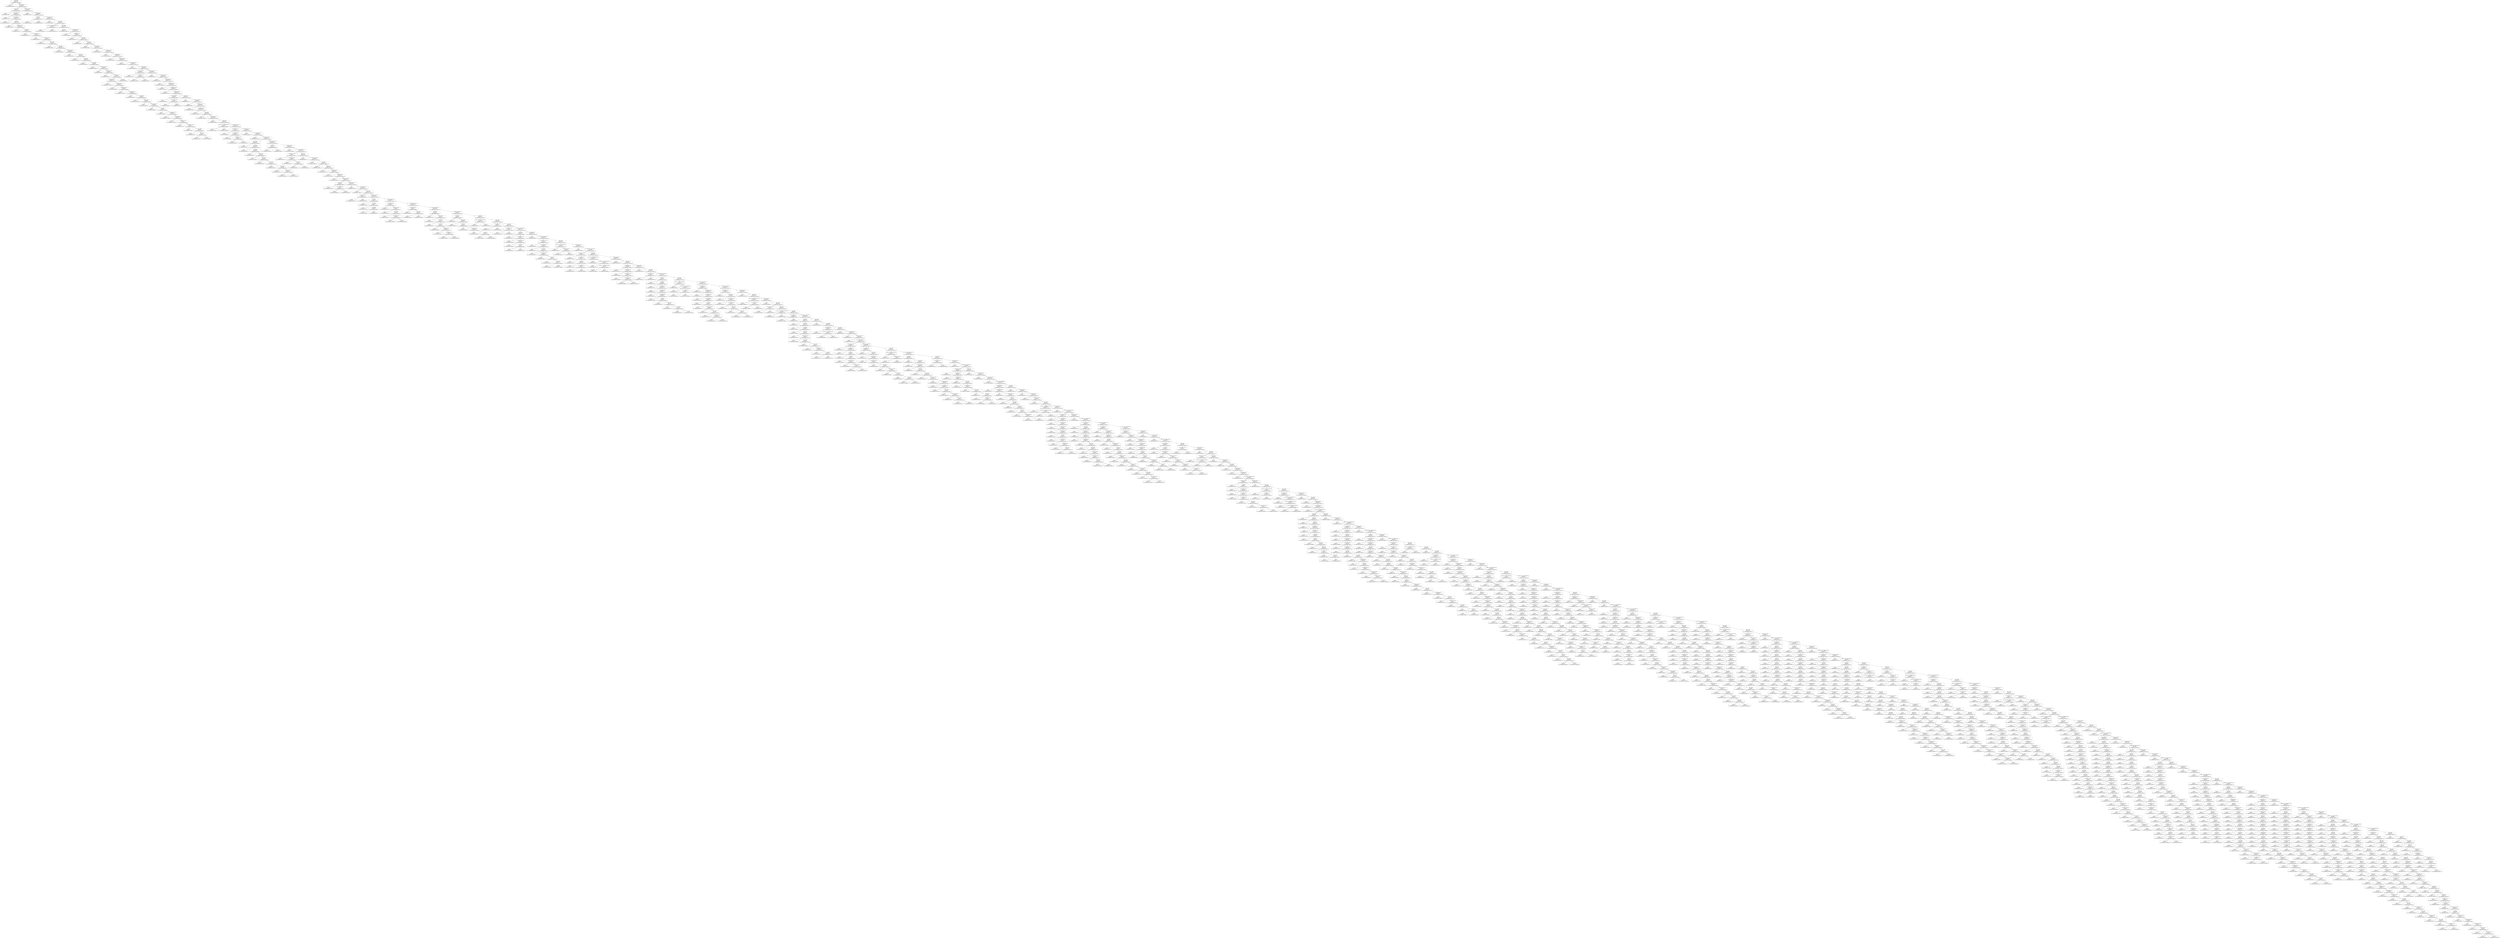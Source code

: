 digraph Tree {
node [shape=box, style="rounded", color="black", fontname=helvetica] ;
edge [fontname=helvetica] ;
0 [label="length <= 63.0\ngini = 0.9993\nsamples = 1426\nvalue = [1, 1, 1 ..., 1, 1, 1]\nclass = gi|30407128|emb|AL646053.1|-22"] ;
1 [label="gini = 0.0\nsamples = 1\nvalue = [0, 0, 0 ..., 0, 0, 0]\nclass = gi|520999024|gb|CP003969.1|-86"] ;
0 -> 1 [labeldistance=2.5, labelangle=45, headlabel="True"] ;
2 [label="weighted e value <= 0.0\ngini = 0.9993\nsamples = 1425\nvalue = [1, 1, 1 ..., 1, 1, 1]\nclass = gi|30407128|emb|AL646053.1|-22"] ;
0 -> 2 [labeldistance=2.5, labelangle=-45, headlabel="False"] ;
3 [label="length <= 160.5\ngini = 0.9787\nsamples = 47\nvalue = [0, 0, 0 ..., 0, 0, 0]\nclass = gi|772904020|gb|CP009323.1|-1"] ;
2 -> 3 ;
4 [label="gini = 0.0\nsamples = 1\nvalue = [0, 0, 0 ..., 0, 0, 0]\nclass = gi|43423|emb|X17355.1|-1"] ;
3 -> 4 ;
5 [label="adjusted score <= 0.1783\ngini = 0.9783\nsamples = 46\nvalue = [0, 0, 0 ..., 0, 0, 0]\nclass = gi|772904020|gb|CP009323.1|-1"] ;
3 -> 5 ;
6 [label="gini = 0.0\nsamples = 1\nvalue = [0, 0, 0 ..., 0, 0, 0]\nclass = gi|45005|emb|X57310.1|-3"] ;
5 -> 6 ;
7 [label="adjusted score <= 0.2103\ngini = 0.9778\nsamples = 45\nvalue = [0, 0, 0 ..., 0, 0, 0]\nclass = gi|772904020|gb|CP009323.1|-1"] ;
5 -> 7 ;
8 [label="gini = 0.5\nsamples = 2\nvalue = [0, 0, 0 ..., 0, 0, 0]\nclass = gi|365804155|gb|CP003219.1|-3"] ;
7 -> 8 ;
9 [label="length <= 243.5\ngini = 0.9767\nsamples = 43\nvalue = [0, 0, 0 ..., 0, 0, 0]\nclass = gi|772904020|gb|CP009323.1|-1"] ;
7 -> 9 ;
10 [label="gini = 0.0\nsamples = 1\nvalue = [0, 0, 0 ..., 0, 0, 0]\nclass = gi|769806|emb|X56660.1|-1"] ;
9 -> 10 ;
11 [label="adjusted score <= 0.2528\ngini = 0.9762\nsamples = 42\nvalue = [0, 0, 0 ..., 0, 0, 0]\nclass = gi|772904020|gb|CP009323.1|-1"] ;
9 -> 11 ;
12 [label="gini = 0.0\nsamples = 1\nvalue = [0, 0, 0 ..., 0, 0, 0]\nclass = gi|45005|emb|X57310.1|-2"] ;
11 -> 12 ;
13 [label="length <= 329.5\ngini = 0.9756\nsamples = 41\nvalue = [0, 0, 0 ..., 0, 0, 0]\nclass = gi|772904020|gb|CP009323.1|-1"] ;
11 -> 13 ;
14 [label="gini = 0.0\nsamples = 1\nvalue = [0, 0, 0 ..., 0, 0, 0]\nclass = gi|951306652|gb|CP013141.1|-1"] ;
13 -> 14 ;
15 [label="adjusted score <= 0.3007\ngini = 0.975\nsamples = 40\nvalue = [0, 0, 0 ..., 0, 0, 0]\nclass = gi|772904020|gb|CP009323.1|-1"] ;
13 -> 15 ;
16 [label="gini = 0.5\nsamples = 2\nvalue = [0, 0, 0 ..., 0, 0, 0]\nclass = gi|365804155|gb|CP003219.1|-2"] ;
15 -> 16 ;
17 [label="adjusted score <= 0.3401\ngini = 0.9737\nsamples = 38\nvalue = [0, 0, 0 ..., 0, 0, 0]\nclass = gi|772904020|gb|CP009323.1|-1"] ;
15 -> 17 ;
18 [label="gini = 0.75\nsamples = 4\nvalue = [0, 0, 0 ..., 0, 0, 0]\nclass = gi|67524326|ref|XM_655133.1|-1"] ;
17 -> 18 ;
19 [label="length <= 342.5\ngini = 0.9706\nsamples = 34\nvalue = [0, 0, 0 ..., 0, 0, 0]\nclass = gi|772904020|gb|CP009323.1|-1"] ;
17 -> 19 ;
20 [label="gini = 0.0\nsamples = 1\nvalue = [0, 0, 0 ..., 0, 0, 0]\nclass = gi|299073288|emb|FP885907.1|-1"] ;
19 -> 20 ;
21 [label="length <= 352.5\ngini = 0.9697\nsamples = 33\nvalue = [0, 0, 0 ..., 0, 0, 0]\nclass = gi|772904020|gb|CP009323.1|-1"] ;
19 -> 21 ;
22 [label="gini = 0.0\nsamples = 1\nvalue = [0, 0, 0 ..., 0, 0, 0]\nclass = gi|826168461|gb|CP011371.1|-1"] ;
21 -> 22 ;
23 [label="adjusted score <= 0.3485\ngini = 0.9688\nsamples = 32\nvalue = [0, 0, 0 ..., 0, 0, 0]\nclass = gi|772904020|gb|CP009323.1|-1"] ;
21 -> 23 ;
24 [label="gini = 0.0\nsamples = 1\nvalue = [0, 0, 0 ..., 0, 0, 0]\nclass = gi|1046920989|gb|CP016559.1|-1"] ;
23 -> 24 ;
25 [label="length <= 354.5\ngini = 0.9677\nsamples = 31\nvalue = [0, 0, 0 ..., 0, 0, 0]\nclass = gi|772904020|gb|CP009323.1|-1"] ;
23 -> 25 ;
26 [label="gini = 0.0\nsamples = 1\nvalue = [0, 0, 0 ..., 0, 0, 0]\nclass = gi|578005119|gb|CP007155.1|-1"] ;
25 -> 26 ;
27 [label="length <= 357.5\ngini = 0.9667\nsamples = 30\nvalue = [0, 0, 0 ..., 0, 0, 0]\nclass = gi|772904020|gb|CP009323.1|-1"] ;
25 -> 27 ;
28 [label="gini = 0.0\nsamples = 1\nvalue = [0, 0, 0 ..., 0, 0, 0]\nclass = gi|146403799|gb|CP000494.1|-1"] ;
27 -> 28 ;
29 [label="length <= 363.5\ngini = 0.9655\nsamples = 29\nvalue = [0, 0, 0 ..., 0, 0, 0]\nclass = gi|772904020|gb|CP009323.1|-1"] ;
27 -> 29 ;
30 [label="gini = 0.5\nsamples = 2\nvalue = [0, 0, 0 ..., 0, 0, 0]\nclass = gi|755895103|gb|CP002580.1|-1"] ;
29 -> 30 ;
31 [label="adjusted score <= 0.3681\ngini = 0.963\nsamples = 27\nvalue = [0, 0, 0 ..., 0, 0, 0]\nclass = gi|772904020|gb|CP009323.1|-1"] ;
29 -> 31 ;
32 [label="gini = 0.0\nsamples = 1\nvalue = [0, 0, 0 ..., 0, 0, 0]\nclass = gi|45005|emb|X57310.1|-4"] ;
31 -> 32 ;
33 [label="adjusted score <= 0.3834\ngini = 0.9615\nsamples = 26\nvalue = [0, 0, 0 ..., 0, 0, 0]\nclass = gi|772904020|gb|CP009323.1|-1"] ;
31 -> 33 ;
34 [label="gini = 0.0\nsamples = 1\nvalue = [0, 0, 0 ..., 0, 0, 0]\nclass = gi|13398457|gb|AF335329.1|-1"] ;
33 -> 34 ;
35 [label="weighted e value <= 0.0\ngini = 0.96\nsamples = 25\nvalue = [0, 0, 0 ..., 0, 0, 0]\nclass = gi|772904020|gb|CP009323.1|-1"] ;
33 -> 35 ;
36 [label="adjusted score <= 0.3872\ngini = 0.9474\nsamples = 19\nvalue = [0, 0, 0 ..., 0, 0, 0]\nclass = gi|772904020|gb|CP009323.1|-1"] ;
35 -> 36 ;
37 [label="gini = 0.0\nsamples = 1\nvalue = [0, 0, 0 ..., 0, 0, 0]\nclass = gi|992085625|ref|XM_015553176.1|-1"] ;
36 -> 37 ;
38 [label="adjusted score <= 0.3951\ngini = 0.9444\nsamples = 18\nvalue = [0, 0, 0 ..., 0, 0, 0]\nclass = gi|772904020|gb|CP009323.1|-1"] ;
36 -> 38 ;
39 [label="gini = 0.5\nsamples = 2\nvalue = [0, 0, 0 ..., 0, 0, 0]\nclass = gi|337764029|emb|FQ859185.1|-1"] ;
38 -> 39 ;
40 [label="adjusted score <= 0.4035\ngini = 0.9375\nsamples = 16\nvalue = [0, 0, 0 ..., 0, 0, 0]\nclass = gi|772904020|gb|CP009323.1|-1"] ;
38 -> 40 ;
41 [label="gini = 0.0\nsamples = 1\nvalue = [0, 0, 0 ..., 0, 0, 0]\nclass = gi|511485|gb|U12015.1|SCU12015-1"] ;
40 -> 41 ;
42 [label="adjusted score <= 0.4107\ngini = 0.9333\nsamples = 15\nvalue = [0, 0, 0 ..., 0, 0, 0]\nclass = gi|772904020|gb|CP009323.1|-1"] ;
40 -> 42 ;
43 [label="gini = 0.5\nsamples = 2\nvalue = [0, 0, 0 ..., 0, 0, 0]\nclass = gi|83773738|dbj|AP007169.1|-1"] ;
42 -> 43 ;
44 [label="length <= 368.5\ngini = 0.9231\nsamples = 13\nvalue = [0, 0, 0 ..., 0, 0, 0]\nclass = gi|772904020|gb|CP009323.1|-1"] ;
42 -> 44 ;
45 [label="gini = 0.5\nsamples = 2\nvalue = [0, 0, 0 ..., 0, 0, 0]\nclass = gi|930571144|gb|CP012688.1|-1"] ;
44 -> 45 ;
46 [label="length <= 373.5\ngini = 0.9091\nsamples = 11\nvalue = [0, 0, 0 ..., 0, 0, 0]\nclass = gi|772904020|gb|CP009323.1|-1"] ;
44 -> 46 ;
47 [label="gini = 0.5\nsamples = 2\nvalue = [0, 0, 0 ..., 0, 0, 0]\nclass = gi|1752727|dbj|D50308.1|-2"] ;
46 -> 47 ;
48 [label="adjusted score <= 0.4165\ngini = 0.8889\nsamples = 9\nvalue = [0, 0, 0 ..., 0, 0, 0]\nclass = gi|772904020|gb|CP009323.1|-1"] ;
46 -> 48 ;
49 [label="gini = 0.0\nsamples = 1\nvalue = [0, 0, 0 ..., 0, 0, 0]\nclass = gi|1046920989|gb|CP016559.1|-2"] ;
48 -> 49 ;
50 [label="length <= 379.0\ngini = 0.875\nsamples = 8\nvalue = [0, 0, 0 ..., 0, 0, 0]\nclass = gi|772904020|gb|CP009323.1|-1"] ;
48 -> 50 ;
51 [label="gini = 0.0\nsamples = 1\nvalue = [0, 0, 0 ..., 0, 0, 0]\nclass = gi|772904020|gb|CP009323.1|-2"] ;
50 -> 51 ;
52 [label="adjusted score <= 0.4239\ngini = 0.8571\nsamples = 7\nvalue = [0, 0, 0 ..., 0, 0, 0]\nclass = gi|772904020|gb|CP009323.1|-1"] ;
50 -> 52 ;
53 [label="gini = 0.0\nsamples = 1\nvalue = [0, 0, 0 ..., 0, 0, 0]\nclass = gi|238498819|ref|XM_002380604.1|-1"] ;
52 -> 53 ;
54 [label="adjusted score <= 0.4329\ngini = 0.8333\nsamples = 6\nvalue = [0, 0, 0 ..., 0, 0, 0]\nclass = gi|772904020|gb|CP009323.1|-1"] ;
52 -> 54 ;
55 [label="gini = 0.0\nsamples = 1\nvalue = [0, 0, 0 ..., 0, 0, 0]\nclass = gi|169635761|emb|AM944592.1|-1"] ;
54 -> 55 ;
56 [label="adjusted score <= 0.4746\ngini = 0.8\nsamples = 5\nvalue = [0, 0, 0 ..., 0, 0, 0]\nclass = gi|772904020|gb|CP009323.1|-1"] ;
54 -> 56 ;
57 [label="gini = 0.0\nsamples = 1\nvalue = [0, 0, 0 ..., 0, 0, 0]\nclass = gi|45005|emb|X57310.1|-1"] ;
56 -> 57 ;
58 [label="adjusted score <= 0.5508\ngini = 0.75\nsamples = 4\nvalue = [0, 0, 0 ..., 0, 0, 0]\nclass = gi|772904020|gb|CP009323.1|-1"] ;
56 -> 58 ;
59 [label="gini = 0.0\nsamples = 1\nvalue = [0, 0, 0 ..., 0, 0, 0]\nclass = gi|33390788|gb|AY271632.1|-1"] ;
58 -> 59 ;
60 [label="length <= 548.5\ngini = 0.6667\nsamples = 3\nvalue = [0, 0, 0 ..., 0, 0, 0]\nclass = gi|772904020|gb|CP009323.1|-1"] ;
58 -> 60 ;
61 [label="gini = 0.0\nsamples = 1\nvalue = [0, 0, 0 ..., 0, 0, 0]\nclass = gi|772904020|gb|CP009323.1|-1"] ;
60 -> 61 ;
62 [label="length <= 5942.0\ngini = 0.5\nsamples = 2\nvalue = [0, 0, 0 ..., 0, 0, 0]\nclass = gi|33390792|gb|AY271634.1|-1"] ;
60 -> 62 ;
63 [label="gini = 0.0\nsamples = 1\nvalue = [0, 0, 0 ..., 0, 0, 0]\nclass = gi|33390792|gb|AY271634.1|-1"] ;
62 -> 63 ;
64 [label="gini = 0.0\nsamples = 1\nvalue = [0, 0, 0 ..., 0, 0, 0]\nclass = gi|1752727|dbj|D50308.1|-1"] ;
62 -> 64 ;
65 [label="gini = 0.8333\nsamples = 6\nvalue = [0, 0, 0 ..., 0, 0, 0]\nclass = gi|689271676|gb|CP003811.1|-2"] ;
35 -> 65 ;
66 [label="adjusted score <= 0.1446\ngini = 0.9993\nsamples = 1378\nvalue = [1, 1, 1 ..., 1, 1, 1]\nclass = gi|30407128|emb|AL646053.1|-22"] ;
2 -> 66 ;
67 [label="gini = 0.0\nsamples = 1\nvalue = [0, 0, 0 ..., 0, 0, 0]\nclass = gi|45005|emb|X57310.1|-5"] ;
66 -> 67 ;
68 [label="weighted e value <= 0.0\ngini = 0.9993\nsamples = 1377\nvalue = [1, 1, 1 ..., 1, 1, 1]\nclass = gi|30407128|emb|AL646053.1|-22"] ;
66 -> 68 ;
69 [label="length <= 329.0\ngini = 0.5\nsamples = 2\nvalue = [0, 0, 0 ..., 0, 0, 0]\nclass = gi|951306652|gb|CP013141.1|-2"] ;
68 -> 69 ;
70 [label="gini = 0.0\nsamples = 1\nvalue = [0, 0, 0 ..., 0, 0, 0]\nclass = gi|520999024|gb|CP003969.1|-1"] ;
69 -> 70 ;
71 [label="gini = 0.0\nsamples = 1\nvalue = [0, 0, 0 ..., 0, 0, 0]\nclass = gi|951306652|gb|CP013141.1|-2"] ;
69 -> 71 ;
72 [label="adjusted score <= 0.1483\ngini = 0.9993\nsamples = 1375\nvalue = [1, 1, 1 ..., 1, 1, 1]\nclass = gi|30407128|emb|AL646053.1|-22"] ;
68 -> 72 ;
73 [label="gini = 0.0\nsamples = 1\nvalue = [0, 0, 0 ..., 0, 0, 0]\nclass = gi|1752727|dbj|D50308.1|-6"] ;
72 -> 73 ;
74 [label="length <= 64.5\ngini = 0.9993\nsamples = 1374\nvalue = [1, 1, 1 ..., 1, 1, 1]\nclass = gi|30407128|emb|AL646053.1|-22"] ;
72 -> 74 ;
75 [label="weighted e value <= 4.51875362394e+28\ngini = 0.6667\nsamples = 3\nvalue = [0, 0, 0 ..., 0, 0, 0]\nclass = gi|730587126|gb|CP009747.1|-35"] ;
74 -> 75 ;
76 [label="gini = 0.0\nsamples = 1\nvalue = [0, 0, 0 ..., 0, 0, 0]\nclass = gi|951715918|gb|CP011131.1|-72"] ;
75 -> 76 ;
77 [label="gini = 0.5\nsamples = 2\nvalue = [0, 0, 0 ..., 0, 0, 0]\nclass = gi|730587126|gb|CP009747.1|-35"] ;
75 -> 77 ;
78 [label="length <= 65.5\ngini = 0.9993\nsamples = 1371\nvalue = [1, 1, 1 ..., 1, 1, 1]\nclass = gi|30407128|emb|AL646053.1|-22"] ;
74 -> 78 ;
79 [label="gini = 0.6667\nsamples = 3\nvalue = [0, 0, 0 ..., 0, 0, 0]\nclass = gi|749800189|gb|KP006601.1|-33"] ;
78 -> 79 ;
80 [label="adjusted score <= 0.1599\ngini = 0.9993\nsamples = 1368\nvalue = [1, 1, 1 ..., 1, 1, 1]\nclass = gi|30407128|emb|AL646053.1|-22"] ;
78 -> 80 ;
81 [label="gini = 0.0\nsamples = 1\nvalue = [0, 0, 0 ..., 0, 0, 0]\nclass = gi|1752727|dbj|D50308.1|-7"] ;
80 -> 81 ;
82 [label="adjusted score <= 0.176\ngini = 0.9993\nsamples = 1367\nvalue = [1, 1, 1 ..., 1, 1, 1]\nclass = gi|30407128|emb|AL646053.1|-22"] ;
80 -> 82 ;
83 [label="gini = 0.0\nsamples = 1\nvalue = [0, 0, 0 ..., 0, 0, 0]\nclass = gi|951301122|gb|CP013140.1|-88"] ;
82 -> 83 ;
84 [label="length <= 66.5\ngini = 0.9993\nsamples = 1366\nvalue = [1, 1, 1 ..., 1, 1, 1]\nclass = gi|30407128|emb|AL646053.1|-22"] ;
82 -> 84 ;
85 [label="gini = 0.75\nsamples = 4\nvalue = [0, 0, 0 ..., 0, 0, 0]\nclass = gi|755895103|gb|CP002580.1|-14"] ;
84 -> 85 ;
86 [label="length <= 67.5\ngini = 0.9993\nsamples = 1362\nvalue = [1, 1, 1 ..., 1, 1, 1]\nclass = gi|30407128|emb|AL646053.1|-22"] ;
84 -> 86 ;
87 [label="gini = 0.75\nsamples = 4\nvalue = [0, 0, 0 ..., 0, 0, 0]\nclass = gi|937314366|gb|CP012831.1|-81"] ;
86 -> 87 ;
88 [label="weighted e value <= 0.0\ngini = 0.9993\nsamples = 1358\nvalue = [1, 1, 1 ..., 1, 1, 1]\nclass = gi|30407128|emb|AL646053.1|-22"] ;
86 -> 88 ;
89 [label="gini = 0.75\nsamples = 4\nvalue = [0, 0, 0 ..., 0, 0, 0]\nclass = gi|689271676|gb|CP003811.1|-8"] ;
88 -> 89 ;
90 [label="adjusted score <= 0.1825\ngini = 0.9993\nsamples = 1354\nvalue = [1, 1, 1 ..., 1, 1, 1]\nclass = gi|30407128|emb|AL646053.1|-22"] ;
88 -> 90 ;
91 [label="gini = 0.0\nsamples = 1\nvalue = [0, 0, 0 ..., 0, 0, 0]\nclass = gi|772904020|gb|CP009323.1|-66"] ;
90 -> 91 ;
92 [label="weighted e value <= 0.0\ngini = 0.9993\nsamples = 1353\nvalue = [1, 1, 1 ..., 1, 1, 1]\nclass = gi|30407128|emb|AL646053.1|-22"] ;
90 -> 92 ;
93 [label="gini = 0.0\nsamples = 1\nvalue = [0, 0, 0 ..., 0, 0, 0]\nclass = gi|951301122|gb|CP013140.1|-1"] ;
92 -> 93 ;
94 [label="adjusted score <= 0.1835\ngini = 0.9993\nsamples = 1352\nvalue = [1, 1, 1 ..., 1, 1, 1]\nclass = gi|30407128|emb|AL646053.1|-22"] ;
92 -> 94 ;
95 [label="gini = 0.0\nsamples = 1\nvalue = [0, 0, 0 ..., 0, 0, 0]\nclass = gi|347668095|gb|JN596952.1|-35"] ;
94 -> 95 ;
96 [label="adjusted score <= 0.1858\ngini = 0.9993\nsamples = 1351\nvalue = [1, 1, 1 ..., 1, 1, 1]\nclass = gi|30407128|emb|AL646053.1|-22"] ;
94 -> 96 ;
97 [label="gini = 0.5\nsamples = 2\nvalue = [0, 0, 0 ..., 0, 0, 0]\nclass = gi|930571144|gb|CP012688.1|-24"] ;
96 -> 97 ;
98 [label="weighted e value <= 0.0\ngini = 0.9993\nsamples = 1349\nvalue = [1, 1, 1 ..., 1, 1, 1]\nclass = gi|30407128|emb|AL646053.1|-22"] ;
96 -> 98 ;
99 [label="adjusted score <= 0.6901\ngini = 0.8333\nsamples = 6\nvalue = [0, 0, 0 ..., 0, 0, 0]\nclass = gi|30407128|emb|AL646053.1|-1"] ;
98 -> 99 ;
100 [label="gini = 0.75\nsamples = 4\nvalue = [0, 0, 0 ..., 0, 0, 0]\nclass = gi|30407128|emb|AL646053.1|-1"] ;
99 -> 100 ;
101 [label="adjusted score <= 0.7707\ngini = 0.5\nsamples = 2\nvalue = [0, 0, 0 ..., 0, 0, 0]\nclass = gi|520999024|gb|CP003969.1|-2"] ;
99 -> 101 ;
102 [label="gini = 0.0\nsamples = 1\nvalue = [0, 0, 0 ..., 0, 0, 0]\nclass = gi|520999024|gb|CP003969.1|-2"] ;
101 -> 102 ;
103 [label="gini = 0.0\nsamples = 1\nvalue = [0, 0, 0 ..., 0, 0, 0]\nclass = gi|951306652|gb|CP013141.1|-3"] ;
101 -> 103 ;
104 [label="weighted e value <= 0.0002\ngini = 0.9993\nsamples = 1343\nvalue = [1, 1, 1 ..., 1, 1, 1]\nclass = gi|30407128|emb|AL646053.1|-22"] ;
98 -> 104 ;
105 [label="gini = 0.0\nsamples = 1\nvalue = [0, 0, 0 ..., 0, 0, 0]\nclass = gi|826168461|gb|CP011371.1|-2"] ;
104 -> 105 ;
106 [label="adjusted score <= 0.1889\ngini = 0.9993\nsamples = 1342\nvalue = [1, 1, 1 ..., 1, 1, 1]\nclass = gi|30407128|emb|AL646053.1|-22"] ;
104 -> 106 ;
107 [label="gini = 0.0\nsamples = 1\nvalue = [0, 0, 0 ..., 0, 0, 0]\nclass = gi|578005119|gb|CP007155.1|-37"] ;
106 -> 107 ;
108 [label="adjusted score <= 0.1929\ngini = 0.9993\nsamples = 1341\nvalue = [1, 1, 1 ..., 1, 1, 1]\nclass = gi|30407128|emb|AL646053.1|-22"] ;
106 -> 108 ;
109 [label="gini = 0.0\nsamples = 1\nvalue = [0, 0, 0 ..., 0, 0, 0]\nclass = gi|520999024|gb|CP003969.1|-88"] ;
108 -> 109 ;
110 [label="adjusted score <= 0.1962\ngini = 0.9993\nsamples = 1340\nvalue = [1, 1, 1 ..., 1, 1, 1]\nclass = gi|30407128|emb|AL646053.1|-22"] ;
108 -> 110 ;
111 [label="gini = 0.0\nsamples = 1\nvalue = [0, 0, 0 ..., 0, 0, 0]\nclass = gi|826168461|gb|CP011371.1|-67"] ;
110 -> 111 ;
112 [label="adjusted score <= 0.1966\ngini = 0.9993\nsamples = 1339\nvalue = [1, 1, 1 ..., 1, 1, 1]\nclass = gi|30407128|emb|AL646053.1|-22"] ;
110 -> 112 ;
113 [label="gini = 0.0\nsamples = 1\nvalue = [0, 0, 0 ..., 0, 0, 0]\nclass = gi|52222852|gb|AY735112.1|-10"] ;
112 -> 113 ;
114 [label="weighted e value <= 0.0005\ngini = 0.9993\nsamples = 1338\nvalue = [1, 1, 1 ..., 1, 1, 1]\nclass = gi|30407128|emb|AL646053.1|-22"] ;
112 -> 114 ;
115 [label="adjusted score <= 0.6084\ngini = 0.8333\nsamples = 6\nvalue = [0, 0, 0 ..., 0, 0, 0]\nclass = gi|689271676|gb|CP003811.1|-12"] ;
114 -> 115 ;
116 [label="gini = 0.0\nsamples = 1\nvalue = [0, 0, 0 ..., 0, 0, 0]\nclass = gi|520999024|gb|CP003969.1|-3"] ;
115 -> 116 ;
117 [label="adjusted score <= 0.6581\ngini = 0.8\nsamples = 5\nvalue = [0, 0, 0 ..., 0, 0, 0]\nclass = gi|689271676|gb|CP003811.1|-12"] ;
115 -> 117 ;
118 [label="gini = 0.5\nsamples = 2\nvalue = [0, 0, 0 ..., 0, 0, 0]\nclass = gi|689271676|gb|CP003811.1|-12"] ;
117 -> 118 ;
119 [label="gini = 0.6667\nsamples = 3\nvalue = [0, 0, 0 ..., 0, 0, 0]\nclass = gi|959236254|emb|LN899827.1|-1"] ;
117 -> 119 ;
120 [label="length <= 68.5\ngini = 0.9992\nsamples = 1332\nvalue = [1, 1, 1 ..., 1, 1, 1]\nclass = gi|30407128|emb|AL646053.1|-22"] ;
114 -> 120 ;
121 [label="gini = 0.0\nsamples = 1\nvalue = [0, 0, 0 ..., 0, 0, 0]\nclass = gi|951306652|gb|CP013141.1|-73"] ;
120 -> 121 ;
122 [label="adjusted score <= 0.1969\ngini = 0.9992\nsamples = 1331\nvalue = [1, 1, 1 ..., 1, 1, 1]\nclass = gi|30407128|emb|AL646053.1|-22"] ;
120 -> 122 ;
123 [label="gini = 0.0\nsamples = 1\nvalue = [0, 0, 0 ..., 0, 0, 0]\nclass = gi|520999024|gb|CP003969.1|-71"] ;
122 -> 123 ;
124 [label="adjusted score <= 0.1987\ngini = 0.9992\nsamples = 1330\nvalue = [1, 1, 1 ..., 1, 1, 1]\nclass = gi|30407128|emb|AL646053.1|-22"] ;
122 -> 124 ;
125 [label="gini = 0.0\nsamples = 1\nvalue = [0, 0, 0 ..., 0, 0, 0]\nclass = gi|520999024|gb|CP003969.1|-61"] ;
124 -> 125 ;
126 [label="weighted e value <= 0.0019\ngini = 0.9992\nsamples = 1329\nvalue = [1, 1, 1 ..., 1, 1, 1]\nclass = gi|30407128|emb|AL646053.1|-22"] ;
124 -> 126 ;
127 [label="gini = 0.0\nsamples = 1\nvalue = [0, 0, 0 ..., 0, 0, 0]\nclass = gi|1046920989|gb|CP016559.1|-3"] ;
126 -> 127 ;
128 [label="length <= 69.5\ngini = 0.9992\nsamples = 1328\nvalue = [1, 1, 1 ..., 1, 1, 1]\nclass = gi|30407128|emb|AL646053.1|-22"] ;
126 -> 128 ;
129 [label="gini = 0.5\nsamples = 2\nvalue = [0, 0, 0 ..., 0, 0, 0]\nclass = gi|337764029|emb|FQ859185.1|-27"] ;
128 -> 129 ;
130 [label="adjusted score <= 0.2007\ngini = 0.9992\nsamples = 1326\nvalue = [1, 1, 1 ..., 1, 1, 1]\nclass = gi|30407128|emb|AL646053.1|-22"] ;
128 -> 130 ;
131 [label="gini = 0.0\nsamples = 1\nvalue = [0, 0, 0 ..., 0, 0, 0]\nclass = gi|347668095|gb|JN596952.1|-27"] ;
130 -> 131 ;
132 [label="length <= 70.5\ngini = 0.9992\nsamples = 1325\nvalue = [1, 1, 1 ..., 1, 1, 1]\nclass = gi|30407128|emb|AL646053.1|-22"] ;
130 -> 132 ;
133 [label="weighted e value <= 5.67981967596e+28\ngini = 0.875\nsamples = 8\nvalue = [0, 0, 0 ..., 0, 0, 0]\nclass = gi|30407128|emb|AL646053.1|-34"] ;
132 -> 133 ;
134 [label="gini = 0.8571\nsamples = 7\nvalue = [0, 0, 0 ..., 0, 0, 0]\nclass = gi|30407128|emb|AL646053.1|-34"] ;
133 -> 134 ;
135 [label="gini = 0.0\nsamples = 1\nvalue = [0, 0, 0 ..., 0, 0, 0]\nclass = gi|299068436|emb|FP885896.1|-34"] ;
133 -> 135 ;
136 [label="weighted e value <= 0.0065\ngini = 0.9992\nsamples = 1317\nvalue = [1, 1, 1 ..., 1, 1, 1]\nclass = gi|30407128|emb|AL646053.1|-22"] ;
132 -> 136 ;
137 [label="adjusted score <= 0.3216\ngini = 0.75\nsamples = 4\nvalue = [0, 0, 0 ..., 0, 0, 0]\nclass = gi|1752727|dbj|D50308.1|-5"] ;
136 -> 137 ;
138 [label="gini = 0.0\nsamples = 1\nvalue = [0, 0, 0 ..., 0, 0, 0]\nclass = gi|1752727|dbj|D50308.1|-5"] ;
137 -> 138 ;
139 [label="adjusted score <= 0.3358\ngini = 0.6667\nsamples = 3\nvalue = [0, 0, 0 ..., 0, 0, 0]\nclass = gi|1046920989|gb|CP016559.1|-4"] ;
137 -> 139 ;
140 [label="gini = 0.0\nsamples = 1\nvalue = [0, 0, 0 ..., 0, 0, 0]\nclass = gi|1752727|dbj|D50308.1|-4"] ;
139 -> 140 ;
141 [label="adjusted score <= 0.3821\ngini = 0.5\nsamples = 2\nvalue = [0, 0, 0 ..., 0, 0, 0]\nclass = gi|1046920989|gb|CP016559.1|-4"] ;
139 -> 141 ;
142 [label="gini = 0.0\nsamples = 1\nvalue = [0, 0, 0 ..., 0, 0, 0]\nclass = gi|1046920989|gb|CP016559.1|-4"] ;
141 -> 142 ;
143 [label="gini = 0.0\nsamples = 1\nvalue = [0, 0, 0 ..., 0, 0, 0]\nclass = gi|951715918|gb|CP011131.1|-1"] ;
141 -> 143 ;
144 [label="adjusted score <= 0.2014\ngini = 0.9992\nsamples = 1313\nvalue = [1, 1, 1 ..., 1, 1, 1]\nclass = gi|30407128|emb|AL646053.1|-22"] ;
136 -> 144 ;
145 [label="gini = 0.5\nsamples = 2\nvalue = [0, 0, 0 ..., 0, 0, 0]\nclass = gi|83773738|dbj|AP007169.1|-3"] ;
144 -> 145 ;
146 [label="adjusted score <= 0.2032\ngini = 0.9992\nsamples = 1311\nvalue = [1, 1, 1 ..., 1, 1, 1]\nclass = gi|30407128|emb|AL646053.1|-22"] ;
144 -> 146 ;
147 [label="gini = 0.0\nsamples = 1\nvalue = [0, 0, 0 ..., 0, 0, 0]\nclass = gi|826168461|gb|CP011371.1|-63"] ;
146 -> 147 ;
148 [label="weighted e value <= 0.0226\ngini = 0.9992\nsamples = 1310\nvalue = [1, 1, 1 ..., 1, 1, 1]\nclass = gi|30407128|emb|AL646053.1|-22"] ;
146 -> 148 ;
149 [label="length <= 276.0\ngini = 0.9333\nsamples = 15\nvalue = [0, 0, 0 ..., 0, 0, 0]\nclass = gi|689271676|gb|CP003811.1|-17"] ;
148 -> 149 ;
150 [label="gini = 0.0\nsamples = 1\nvalue = [0, 0, 0 ..., 0, 0, 0]\nclass = gi|689271676|gb|CP003811.1|-13"] ;
149 -> 150 ;
151 [label="length <= 298.5\ngini = 0.9286\nsamples = 14\nvalue = [0, 0, 0 ..., 0, 0, 0]\nclass = gi|689271676|gb|CP003811.1|-17"] ;
149 -> 151 ;
152 [label="gini = 0.0\nsamples = 1\nvalue = [0, 0, 0 ..., 0, 0, 0]\nclass = gi|951715918|gb|CP011131.1|-2"] ;
151 -> 152 ;
153 [label="length <= 303.5\ngini = 0.9231\nsamples = 13\nvalue = [0, 0, 0 ..., 0, 0, 0]\nclass = gi|689271676|gb|CP003811.1|-17"] ;
151 -> 153 ;
154 [label="gini = 0.0\nsamples = 1\nvalue = [0, 0, 0 ..., 0, 0, 0]\nclass = gi|951715918|gb|CP011131.1|-4"] ;
153 -> 154 ;
155 [label="length <= 306.5\ngini = 0.9167\nsamples = 12\nvalue = [0, 0, 0 ..., 0, 0, 0]\nclass = gi|689271676|gb|CP003811.1|-17"] ;
153 -> 155 ;
156 [label="gini = 0.0\nsamples = 1\nvalue = [0, 0, 0 ..., 0, 0, 0]\nclass = gi|930571144|gb|CP012688.1|-2"] ;
155 -> 156 ;
157 [label="length <= 310.0\ngini = 0.9091\nsamples = 11\nvalue = [0, 0, 0 ..., 0, 0, 0]\nclass = gi|689271676|gb|CP003811.1|-17"] ;
155 -> 157 ;
158 [label="gini = 0.0\nsamples = 1\nvalue = [0, 0, 0 ..., 0, 0, 0]\nclass = gi|959204059|emb|LN899819.1|-1"] ;
157 -> 158 ;
159 [label="length <= 329.5\ngini = 0.9\nsamples = 10\nvalue = [0, 0, 0 ..., 0, 0, 0]\nclass = gi|689271676|gb|CP003811.1|-17"] ;
157 -> 159 ;
160 [label="gini = 0.8571\nsamples = 7\nvalue = [0, 0, 0 ..., 0, 0, 0]\nclass = gi|689271676|gb|CP003811.1|-17"] ;
159 -> 160 ;
161 [label="length <= 348.0\ngini = 0.6667\nsamples = 3\nvalue = [0, 0, 0 ..., 0, 0, 0]\nclass = gi|951715918|gb|CP011131.1|-3"] ;
159 -> 161 ;
162 [label="gini = 0.0\nsamples = 1\nvalue = [0, 0, 0 ..., 0, 0, 0]\nclass = gi|951306652|gb|CP013141.1|-4"] ;
161 -> 162 ;
163 [label="adjusted score <= 0.549\ngini = 0.5\nsamples = 2\nvalue = [0, 0, 0 ..., 0, 0, 0]\nclass = gi|951715918|gb|CP011131.1|-3"] ;
161 -> 163 ;
164 [label="gini = 0.0\nsamples = 1\nvalue = [0, 0, 0 ..., 0, 0, 0]\nclass = gi|951306652|gb|CP013141.1|-5"] ;
163 -> 164 ;
165 [label="gini = 0.0\nsamples = 1\nvalue = [0, 0, 0 ..., 0, 0, 0]\nclass = gi|951715918|gb|CP011131.1|-3"] ;
163 -> 165 ;
166 [label="weighted e value <= 0.0788\ngini = 0.9992\nsamples = 1295\nvalue = [1, 1, 1 ..., 1, 1, 1]\nclass = gi|30407128|emb|AL646053.1|-22"] ;
148 -> 166 ;
167 [label="length <= 297.5\ngini = 0.5\nsamples = 2\nvalue = [0, 0, 0 ..., 0, 0, 0]\nclass = gi|930568023|gb|CP012687.1|-2"] ;
166 -> 167 ;
168 [label="gini = 0.0\nsamples = 1\nvalue = [0, 0, 0 ..., 0, 0, 0]\nclass = gi|342298470|emb|FR831800.1|-1"] ;
167 -> 168 ;
169 [label="gini = 0.0\nsamples = 1\nvalue = [0, 0, 0 ..., 0, 0, 0]\nclass = gi|930568023|gb|CP012687.1|-2"] ;
167 -> 169 ;
170 [label="adjusted score <= 0.2047\ngini = 0.9992\nsamples = 1293\nvalue = [1, 1, 1 ..., 1, 1, 1]\nclass = gi|30407128|emb|AL646053.1|-22"] ;
166 -> 170 ;
171 [label="gini = 0.75\nsamples = 4\nvalue = [0, 0, 0 ..., 0, 0, 0]\nclass = gi|1015624003|gb|AH000059.3|-2"] ;
170 -> 171 ;
172 [label="weighted e value <= 0.2751\ngini = 0.9992\nsamples = 1289\nvalue = [1, 1, 1 ..., 1, 1, 1]\nclass = gi|30407128|emb|AL646053.1|-22"] ;
170 -> 172 ;
173 [label="adjusted score <= 0.4989\ngini = 0.75\nsamples = 4\nvalue = [0, 0, 0 ..., 0, 0, 0]\nclass = gi|951715918|gb|CP011131.1|-5"] ;
172 -> 173 ;
174 [label="gini = 0.0\nsamples = 1\nvalue = [0, 0, 0 ..., 0, 0, 0]\nclass = gi|826168461|gb|CP011371.1|-3"] ;
173 -> 174 ;
175 [label="adjusted score <= 0.5849\ngini = 0.6667\nsamples = 3\nvalue = [0, 0, 0 ..., 0, 0, 0]\nclass = gi|951715918|gb|CP011131.1|-5"] ;
173 -> 175 ;
176 [label="gini = 0.0\nsamples = 1\nvalue = [0, 0, 0 ..., 0, 0, 0]\nclass = gi|951715918|gb|CP011131.1|-5"] ;
175 -> 176 ;
177 [label="length <= 308.0\ngini = 0.5\nsamples = 2\nvalue = [0, 0, 0 ..., 0, 0, 0]\nclass = gi|951301122|gb|CP013140.1|-3"] ;
175 -> 177 ;
178 [label="gini = 0.0\nsamples = 1\nvalue = [0, 0, 0 ..., 0, 0, 0]\nclass = gi|951301122|gb|CP013140.1|-3"] ;
177 -> 178 ;
179 [label="gini = 0.0\nsamples = 1\nvalue = [0, 0, 0 ..., 0, 0, 0]\nclass = gi|951301122|gb|CP013140.1|-2"] ;
177 -> 179 ;
180 [label="length <= 71.5\ngini = 0.9992\nsamples = 1285\nvalue = [1, 1, 1 ..., 1, 1, 1]\nclass = gi|30407128|emb|AL646053.1|-22"] ;
172 -> 180 ;
181 [label="gini = 0.0\nsamples = 1\nvalue = [0, 0, 0 ..., 0, 0, 0]\nclass = gi|951306652|gb|CP013141.1|-75"] ;
180 -> 181 ;
182 [label="adjusted score <= 0.2055\ngini = 0.9992\nsamples = 1284\nvalue = [1, 1, 1 ..., 1, 1, 1]\nclass = gi|30407128|emb|AL646053.1|-22"] ;
180 -> 182 ;
183 [label="gini = 0.0\nsamples = 1\nvalue = [0, 0, 0 ..., 0, 0, 0]\nclass = gi|772904020|gb|CP009323.1|-67"] ;
182 -> 183 ;
184 [label="length <= 72.5\ngini = 0.9992\nsamples = 1283\nvalue = [1, 1, 1 ..., 1, 1, 1]\nclass = gi|30407128|emb|AL646053.1|-22"] ;
182 -> 184 ;
185 [label="gini = 0.6667\nsamples = 3\nvalue = [0, 0, 0 ..., 0, 0, 0]\nclass = gi|959236254|emb|LN899827.1|-42"] ;
184 -> 185 ;
186 [label="length <= 73.5\ngini = 0.9992\nsamples = 1280\nvalue = [1, 1, 1 ..., 1, 1, 1]\nclass = gi|30407128|emb|AL646053.1|-22"] ;
184 -> 186 ;
187 [label="gini = 0.0\nsamples = 1\nvalue = [0, 0, 0 ..., 0, 0, 0]\nclass = gi|951301122|gb|CP013140.1|-65"] ;
186 -> 187 ;
188 [label="adjusted score <= 0.2081\ngini = 0.9992\nsamples = 1279\nvalue = [1, 1, 1 ..., 1, 1, 1]\nclass = gi|30407128|emb|AL646053.1|-22"] ;
186 -> 188 ;
189 [label="gini = 0.5\nsamples = 2\nvalue = [0, 0, 0 ..., 0, 0, 0]\nclass = gi|146403799|gb|CP000494.1|-34"] ;
188 -> 189 ;
190 [label="adjusted score <= 0.211\ngini = 0.9992\nsamples = 1277\nvalue = [1, 1, 1 ..., 1, 1, 1]\nclass = gi|30407128|emb|AL646053.1|-22"] ;
188 -> 190 ;
191 [label="gini = 0.5\nsamples = 2\nvalue = [0, 0, 0 ..., 0, 0, 0]\nclass = gi|365804155|gb|CP003219.1|-20"] ;
190 -> 191 ;
192 [label="weighted e value <= 0.9601\ngini = 0.9992\nsamples = 1275\nvalue = [1, 1, 1 ..., 1, 1, 1]\nclass = gi|30407128|emb|AL646053.1|-22"] ;
190 -> 192 ;
193 [label="length <= 331.5\ngini = 0.6667\nsamples = 3\nvalue = [0, 0, 0 ..., 0, 0, 0]\nclass = gi|299073288|emb|FP885907.1|-2"] ;
192 -> 193 ;
194 [label="gini = 0.0\nsamples = 1\nvalue = [0, 0, 0 ..., 0, 0, 0]\nclass = gi|299073288|emb|FP885907.1|-2"] ;
193 -> 194 ;
195 [label="adjusted score <= 0.5334\ngini = 0.5\nsamples = 2\nvalue = [0, 0, 0 ..., 0, 0, 0]\nclass = gi|951306652|gb|CP013141.1|-6"] ;
193 -> 195 ;
196 [label="gini = 0.0\nsamples = 1\nvalue = [0, 0, 0 ..., 0, 0, 0]\nclass = gi|951715918|gb|CP011131.1|-6"] ;
195 -> 196 ;
197 [label="gini = 0.0\nsamples = 1\nvalue = [0, 0, 0 ..., 0, 0, 0]\nclass = gi|951306652|gb|CP013141.1|-6"] ;
195 -> 197 ;
198 [label="adjusted score <= 0.2138\ngini = 0.9992\nsamples = 1272\nvalue = [1, 1, 1 ..., 1, 1, 1]\nclass = gi|30407128|emb|AL646053.1|-22"] ;
192 -> 198 ;
199 [label="gini = 0.0\nsamples = 1\nvalue = [0, 0, 0 ..., 0, 0, 0]\nclass = gi|951306652|gb|CP013141.1|-66"] ;
198 -> 199 ;
200 [label="adjusted score <= 0.2167\ngini = 0.9992\nsamples = 1271\nvalue = [1, 1, 1 ..., 1, 1, 1]\nclass = gi|30407128|emb|AL646053.1|-22"] ;
198 -> 200 ;
201 [label="gini = 0.0\nsamples = 1\nvalue = [0, 0, 0 ..., 0, 0, 0]\nclass = gi|52222852|gb|AY735112.1|-6"] ;
200 -> 201 ;
202 [label="length <= 75.0\ngini = 0.9992\nsamples = 1270\nvalue = [1, 1, 1 ..., 1, 1, 1]\nclass = gi|30407128|emb|AL646053.1|-22"] ;
200 -> 202 ;
203 [label="adjusted score <= 1.2027\ngini = 0.75\nsamples = 4\nvalue = [0, 0, 0 ..., 0, 0, 0]\nclass = gi|937314366|gb|CP012831.1|-47"] ;
202 -> 203 ;
204 [label="gini = 0.6667\nsamples = 3\nvalue = [0, 0, 0 ..., 0, 0, 0]\nclass = gi|826168461|gb|CP011371.1|-85"] ;
203 -> 204 ;
205 [label="gini = 0.0\nsamples = 1\nvalue = [0, 0, 0 ..., 0, 0, 0]\nclass = gi|937314366|gb|CP012831.1|-47"] ;
203 -> 205 ;
206 [label="weighted e value <= 3.3511\ngini = 0.9992\nsamples = 1266\nvalue = [1, 1, 1 ..., 1, 1, 1]\nclass = gi|30407128|emb|AL646053.1|-22"] ;
202 -> 206 ;
207 [label="length <= 312.0\ngini = 0.8\nsamples = 5\nvalue = [0, 0, 0 ..., 0, 0, 0]\nclass = gi|1752727|dbj|D50308.1|-8"] ;
206 -> 207 ;
208 [label="gini = 0.0\nsamples = 1\nvalue = [0, 0, 0 ..., 0, 0, 0]\nclass = gi|826168461|gb|CP011371.1|-5"] ;
207 -> 208 ;
209 [label="length <= 333.5\ngini = 0.75\nsamples = 4\nvalue = [0, 0, 0 ..., 0, 0, 0]\nclass = gi|1752727|dbj|D50308.1|-8"] ;
207 -> 209 ;
210 [label="gini = 0.0\nsamples = 1\nvalue = [0, 0, 0 ..., 0, 0, 0]\nclass = gi|578005119|gb|CP007155.1|-2"] ;
209 -> 210 ;
211 [label="length <= 365.5\ngini = 0.6667\nsamples = 3\nvalue = [0, 0, 0 ..., 0, 0, 0]\nclass = gi|1752727|dbj|D50308.1|-8"] ;
209 -> 211 ;
212 [label="gini = 0.5\nsamples = 2\nvalue = [0, 0, 0 ..., 0, 0, 0]\nclass = gi|1752727|dbj|D50308.1|-8"] ;
211 -> 212 ;
213 [label="gini = 0.0\nsamples = 1\nvalue = [0, 0, 0 ..., 0, 0, 0]\nclass = gi|826168461|gb|CP011371.1|-4"] ;
211 -> 213 ;
214 [label="weighted e value <= 11.6966\ngini = 0.9992\nsamples = 1261\nvalue = [1, 1, 1 ..., 1, 1, 1]\nclass = gi|30407128|emb|AL646053.1|-22"] ;
206 -> 214 ;
215 [label="adjusted score <= 0.5288\ngini = 0.8571\nsamples = 7\nvalue = [0, 0, 0 ..., 0, 0, 0]\nclass = gi|951715918|gb|CP011131.1|-7"] ;
214 -> 215 ;
216 [label="gini = 0.5\nsamples = 2\nvalue = [0, 0, 0 ..., 0, 0, 0]\nclass = gi|951306652|gb|CP013141.1|-8"] ;
215 -> 216 ;
217 [label="adjusted score <= 0.5357\ngini = 0.8\nsamples = 5\nvalue = [0, 0, 0 ..., 0, 0, 0]\nclass = gi|951715918|gb|CP011131.1|-7"] ;
215 -> 217 ;
218 [label="gini = 0.0\nsamples = 1\nvalue = [0, 0, 0 ..., 0, 0, 0]\nclass = gi|951715918|gb|CP011131.1|-7"] ;
217 -> 218 ;
219 [label="length <= 287.5\ngini = 0.75\nsamples = 4\nvalue = [0, 0, 0 ..., 0, 0, 0]\nclass = gi|951301122|gb|CP013140.1|-4"] ;
217 -> 219 ;
220 [label="gini = 0.0\nsamples = 1\nvalue = [0, 0, 0 ..., 0, 0, 0]\nclass = gi|951301122|gb|CP013140.1|-4"] ;
219 -> 220 ;
221 [label="adjusted score <= 0.5771\ngini = 0.6667\nsamples = 3\nvalue = [0, 0, 0 ..., 0, 0, 0]\nclass = gi|337764029|emb|FQ859185.1|-4"] ;
219 -> 221 ;
222 [label="gini = 0.5\nsamples = 2\nvalue = [0, 0, 0 ..., 0, 0, 0]\nclass = gi|337764029|emb|FQ859185.1|-4"] ;
221 -> 222 ;
223 [label="gini = 0.0\nsamples = 1\nvalue = [0, 0, 0 ..., 0, 0, 0]\nclass = gi|299068436|emb|FP885896.1|-1"] ;
221 -> 223 ;
224 [label="weighted e value <= 40.8253\ngini = 0.9992\nsamples = 1254\nvalue = [1, 1, 1 ..., 1, 1, 1]\nclass = gi|30407128|emb|AL646053.1|-22"] ;
214 -> 224 ;
225 [label="adjusted score <= 0.5907\ngini = 0.75\nsamples = 4\nvalue = [0, 0, 0 ..., 0, 0, 0]\nclass = gi|347668095|gb|JN596952.1|-1"] ;
224 -> 225 ;
226 [label="gini = 0.0\nsamples = 1\nvalue = [0, 0, 0 ..., 0, 0, 0]\nclass = gi|520999024|gb|CP003969.1|-4"] ;
225 -> 226 ;
227 [label="length <= 289.0\ngini = 0.6667\nsamples = 3\nvalue = [0, 0, 0 ..., 0, 0, 0]\nclass = gi|347668095|gb|JN596952.1|-1"] ;
225 -> 227 ;
228 [label="gini = 0.0\nsamples = 1\nvalue = [0, 0, 0 ..., 0, 0, 0]\nclass = gi|347668095|gb|JN596952.1|-1"] ;
227 -> 228 ;
229 [label="gini = 0.5\nsamples = 2\nvalue = [0, 0, 0 ..., 0, 0, 0]\nclass = gi|826168461|gb|CP011371.1|-6"] ;
227 -> 229 ;
230 [label="weighted e value <= 142.4945\ngini = 0.9992\nsamples = 1250\nvalue = [1, 1, 1 ..., 1, 1, 1]\nclass = gi|30407128|emb|AL646053.1|-22"] ;
224 -> 230 ;
231 [label="length <= 267.5\ngini = 0.8889\nsamples = 9\nvalue = [0, 0, 0 ..., 0, 0, 0]\nclass = gi|951715918|gb|CP011131.1|-8"] ;
230 -> 231 ;
232 [label="gini = 0.0\nsamples = 1\nvalue = [0, 0, 0 ..., 0, 0, 0]\nclass = gi|52222852|gb|AY735112.1|-1"] ;
231 -> 232 ;
233 [label="length <= 298.0\ngini = 0.875\nsamples = 8\nvalue = [0, 0, 0 ..., 0, 0, 0]\nclass = gi|951715918|gb|CP011131.1|-8"] ;
231 -> 233 ;
234 [label="gini = 0.0\nsamples = 1\nvalue = [0, 0, 0 ..., 0, 0, 0]\nclass = gi|951715918|gb|CP011131.1|-9"] ;
233 -> 234 ;
235 [label="length <= 303.5\ngini = 0.8571\nsamples = 7\nvalue = [0, 0, 0 ..., 0, 0, 0]\nclass = gi|951715918|gb|CP011131.1|-8"] ;
233 -> 235 ;
236 [label="gini = 0.5\nsamples = 2\nvalue = [0, 0, 0 ..., 0, 0, 0]\nclass = gi|146403799|gb|CP000494.1|-2"] ;
235 -> 236 ;
237 [label="length <= 312.0\ngini = 0.8\nsamples = 5\nvalue = [0, 0, 0 ..., 0, 0, 0]\nclass = gi|951715918|gb|CP011131.1|-8"] ;
235 -> 237 ;
238 [label="gini = 0.5\nsamples = 2\nvalue = [0, 0, 0 ..., 0, 0, 0]\nclass = gi|299068436|emb|FP885896.1|-2"] ;
237 -> 238 ;
239 [label="adjusted score <= 0.4236\ngini = 0.6667\nsamples = 3\nvalue = [0, 0, 0 ..., 0, 0, 0]\nclass = gi|951715918|gb|CP011131.1|-8"] ;
237 -> 239 ;
240 [label="gini = 0.0\nsamples = 1\nvalue = [0, 0, 0 ..., 0, 0, 0]\nclass = gi|951715918|gb|CP011131.1|-8"] ;
239 -> 240 ;
241 [label="adjusted score <= 0.5103\ngini = 0.5\nsamples = 2\nvalue = [0, 0, 0 ..., 0, 0, 0]\nclass = gi|347668095|gb|JN596952.1|-3"] ;
239 -> 241 ;
242 [label="gini = 0.0\nsamples = 1\nvalue = [0, 0, 0 ..., 0, 0, 0]\nclass = gi|347668095|gb|JN596952.1|-2"] ;
241 -> 242 ;
243 [label="gini = 0.0\nsamples = 1\nvalue = [0, 0, 0 ..., 0, 0, 0]\nclass = gi|347668095|gb|JN596952.1|-3"] ;
241 -> 243 ;
244 [label="weighted e value <= 497.3545\ngini = 0.9992\nsamples = 1241\nvalue = [1, 1, 1 ..., 1, 1, 1]\nclass = gi|30407128|emb|AL646053.1|-22"] ;
230 -> 244 ;
245 [label="length <= 244.5\ngini = 0.8571\nsamples = 7\nvalue = [0, 0, 0 ..., 0, 0, 0]\nclass = gi|520999024|gb|CP003969.1|-5"] ;
244 -> 245 ;
246 [label="gini = 0.0\nsamples = 1\nvalue = [0, 0, 0 ..., 0, 0, 0]\nclass = gi|730587126|gb|CP009747.1|-1"] ;
245 -> 246 ;
247 [label="length <= 265.0\ngini = 0.8333\nsamples = 6\nvalue = [0, 0, 0 ..., 0, 0, 0]\nclass = gi|520999024|gb|CP003969.1|-5"] ;
245 -> 247 ;
248 [label="gini = 0.0\nsamples = 1\nvalue = [0, 0, 0 ..., 0, 0, 0]\nclass = gi|959204059|emb|LN899819.1|-3"] ;
247 -> 248 ;
249 [label="length <= 287.5\ngini = 0.8\nsamples = 5\nvalue = [0, 0, 0 ..., 0, 0, 0]\nclass = gi|520999024|gb|CP003969.1|-5"] ;
247 -> 249 ;
250 [label="gini = 0.5\nsamples = 2\nvalue = [0, 0, 0 ..., 0, 0, 0]\nclass = gi|951301122|gb|CP013140.1|-5"] ;
249 -> 250 ;
251 [label="adjusted score <= 0.5501\ngini = 0.6667\nsamples = 3\nvalue = [0, 0, 0 ..., 0, 0, 0]\nclass = gi|520999024|gb|CP003969.1|-5"] ;
249 -> 251 ;
252 [label="gini = 0.0\nsamples = 1\nvalue = [0, 0, 0 ..., 0, 0, 0]\nclass = gi|951715918|gb|CP011131.1|-10"] ;
251 -> 252 ;
253 [label="length <= 307.5\ngini = 0.5\nsamples = 2\nvalue = [0, 0, 0 ..., 0, 0, 0]\nclass = gi|520999024|gb|CP003969.1|-5"] ;
251 -> 253 ;
254 [label="gini = 0.0\nsamples = 1\nvalue = [0, 0, 0 ..., 0, 0, 0]\nclass = gi|772904020|gb|CP009323.1|-4"] ;
253 -> 254 ;
255 [label="gini = 0.0\nsamples = 1\nvalue = [0, 0, 0 ..., 0, 0, 0]\nclass = gi|520999024|gb|CP003969.1|-5"] ;
253 -> 255 ;
256 [label="length <= 76.5\ngini = 0.9992\nsamples = 1234\nvalue = [1, 1, 1 ..., 1, 1, 1]\nclass = gi|30407128|emb|AL646053.1|-22"] ;
244 -> 256 ;
257 [label="weighted e value <= 4.77732396729e+28\ngini = 0.6667\nsamples = 3\nvalue = [0, 0, 0 ..., 0, 0, 0]\nclass = gi|930568023|gb|CP012687.1|-16"] ;
256 -> 257 ;
258 [label="gini = 0.5\nsamples = 2\nvalue = [0, 0, 0 ..., 0, 0, 0]\nclass = gi|930568023|gb|CP012687.1|-16"] ;
257 -> 258 ;
259 [label="gini = 0.0\nsamples = 1\nvalue = [0, 0, 0 ..., 0, 0, 0]\nclass = gi|951715918|gb|CP011131.1|-82"] ;
257 -> 259 ;
260 [label="length <= 77.5\ngini = 0.9992\nsamples = 1231\nvalue = [1, 1, 1 ..., 1, 1, 1]\nclass = gi|30407128|emb|AL646053.1|-22"] ;
256 -> 260 ;
261 [label="adjusted score <= 1.2078\ngini = 0.5\nsamples = 2\nvalue = [0, 0, 0 ..., 0, 0, 0]\nclass = gi|951301122|gb|CP013140.1|-95"] ;
260 -> 261 ;
262 [label="gini = 0.0\nsamples = 1\nvalue = [0, 0, 0 ..., 0, 0, 0]\nclass = gi|951301122|gb|CP013140.1|-95"] ;
261 -> 262 ;
263 [label="gini = 0.0\nsamples = 1\nvalue = [0, 0, 0 ..., 0, 0, 0]\nclass = gi|730587126|gb|CP009747.1|-17"] ;
261 -> 263 ;
264 [label="length <= 78.5\ngini = 0.9992\nsamples = 1229\nvalue = [1, 1, 1 ..., 1, 1, 1]\nclass = gi|30407128|emb|AL646053.1|-22"] ;
260 -> 264 ;
265 [label="adjusted score <= 1.2308\ngini = 0.5\nsamples = 2\nvalue = [0, 0, 0 ..., 0, 0, 0]\nclass = gi|30407128|emb|AL646053.1|-29"] ;
264 -> 265 ;
266 [label="gini = 0.0\nsamples = 1\nvalue = [0, 0, 0 ..., 0, 0, 0]\nclass = gi|30407128|emb|AL646053.1|-29"] ;
265 -> 266 ;
267 [label="gini = 0.0\nsamples = 1\nvalue = [0, 0, 0 ..., 0, 0, 0]\nclass = gi|951715918|gb|CP011131.1|-66"] ;
265 -> 267 ;
268 [label="weighted e value <= 1735.9385\ngini = 0.9992\nsamples = 1227\nvalue = [1, 1, 1 ..., 1, 1, 1]\nclass = gi|30407128|emb|AL646053.1|-22"] ;
264 -> 268 ;
269 [label="length <= 291.0\ngini = 0.8333\nsamples = 6\nvalue = [0, 0, 0 ..., 0, 0, 0]\nclass = gi|749800189|gb|KP006601.1|-1"] ;
268 -> 269 ;
270 [label="gini = 0.0\nsamples = 1\nvalue = [0, 0, 0 ..., 0, 0, 0]\nclass = gi|951715918|gb|CP011131.1|-11"] ;
269 -> 270 ;
271 [label="adjusted score <= 0.3483\ngini = 0.8\nsamples = 5\nvalue = [0, 0, 0 ..., 0, 0, 0]\nclass = gi|749800189|gb|KP006601.1|-1"] ;
269 -> 271 ;
272 [label="gini = 0.5\nsamples = 2\nvalue = [0, 0, 0 ..., 0, 0, 0]\nclass = gi|1036556009|gb|CP015851.1|-2"] ;
271 -> 272 ;
273 [label="adjusted score <= 0.4215\ngini = 0.6667\nsamples = 3\nvalue = [0, 0, 0 ..., 0, 0, 0]\nclass = gi|749800189|gb|KP006601.1|-1"] ;
271 -> 273 ;
274 [label="gini = 0.0\nsamples = 1\nvalue = [0, 0, 0 ..., 0, 0, 0]\nclass = gi|959672264|emb|LN899820.1|-2"] ;
273 -> 274 ;
275 [label="length <= 340.5\ngini = 0.5\nsamples = 2\nvalue = [0, 0, 0 ..., 0, 0, 0]\nclass = gi|749800189|gb|KP006601.1|-1"] ;
273 -> 275 ;
276 [label="gini = 0.0\nsamples = 1\nvalue = [0, 0, 0 ..., 0, 0, 0]\nclass = gi|951306652|gb|CP013141.1|-9"] ;
275 -> 276 ;
277 [label="gini = 0.0\nsamples = 1\nvalue = [0, 0, 0 ..., 0, 0, 0]\nclass = gi|749800189|gb|KP006601.1|-1"] ;
275 -> 277 ;
278 [label="adjusted score <= 0.218\ngini = 0.9992\nsamples = 1221\nvalue = [1, 1, 1 ..., 1, 1, 1]\nclass = gi|30407128|emb|AL646053.1|-22"] ;
268 -> 278 ;
279 [label="gini = 0.0\nsamples = 1\nvalue = [0, 0, 0 ..., 0, 0, 0]\nclass = gi|299073288|emb|FP885907.1|-11"] ;
278 -> 279 ;
280 [label="weighted e value <= 6059.0146\ngini = 0.9992\nsamples = 1220\nvalue = [1, 1, 1 ..., 1, 1, 1]\nclass = gi|30407128|emb|AL646053.1|-22"] ;
278 -> 280 ;
281 [label="adjusted score <= 0.3726\ngini = 0.9\nsamples = 10\nvalue = [0, 0, 0 ..., 0, 0, 0]\nclass = gi|951715918|gb|CP011131.1|-12"] ;
280 -> 281 ;
282 [label="gini = 0.0\nsamples = 1\nvalue = [0, 0, 0 ..., 0, 0, 0]\nclass = gi|951301122|gb|CP013140.1|-6"] ;
281 -> 282 ;
283 [label="adjusted score <= 0.5242\ngini = 0.8889\nsamples = 9\nvalue = [0, 0, 0 ..., 0, 0, 0]\nclass = gi|951715918|gb|CP011131.1|-12"] ;
281 -> 283 ;
284 [label="gini = 0.0\nsamples = 1\nvalue = [0, 0, 0 ..., 0, 0, 0]\nclass = gi|951306652|gb|CP013141.1|-10"] ;
283 -> 284 ;
285 [label="length <= 262.0\ngini = 0.875\nsamples = 8\nvalue = [0, 0, 0 ..., 0, 0, 0]\nclass = gi|951715918|gb|CP011131.1|-12"] ;
283 -> 285 ;
286 [label="gini = 0.0\nsamples = 1\nvalue = [0, 0, 0 ..., 0, 0, 0]\nclass = gi|951715918|gb|CP011131.1|-12"] ;
285 -> 286 ;
287 [label="adjusted score <= 0.5612\ngini = 0.8571\nsamples = 7\nvalue = [0, 0, 0 ..., 0, 0, 0]\nclass = gi|951715918|gb|CP011131.1|-13"] ;
285 -> 287 ;
288 [label="gini = 0.5\nsamples = 2\nvalue = [0, 0, 0 ..., 0, 0, 0]\nclass = gi|288912043|dbj|AP010947.1|-1"] ;
287 -> 288 ;
289 [label="length <= 292.5\ngini = 0.8\nsamples = 5\nvalue = [0, 0, 0 ..., 0, 0, 0]\nclass = gi|951715918|gb|CP011131.1|-13"] ;
287 -> 289 ;
290 [label="gini = 0.0\nsamples = 1\nvalue = [0, 0, 0 ..., 0, 0, 0]\nclass = gi|951715918|gb|CP011131.1|-13"] ;
289 -> 290 ;
291 [label="length <= 306.0\ngini = 0.75\nsamples = 4\nvalue = [0, 0, 0 ..., 0, 0, 0]\nclass = gi|959209244|emb|LN899821.1|-2"] ;
289 -> 291 ;
292 [label="gini = 0.0\nsamples = 1\nvalue = [0, 0, 0 ..., 0, 0, 0]\nclass = gi|755895103|gb|CP002580.1|-2"] ;
291 -> 292 ;
293 [label="gini = 0.6667\nsamples = 3\nvalue = [0, 0, 0 ..., 0, 0, 0]\nclass = gi|959209244|emb|LN899821.1|-2"] ;
291 -> 293 ;
294 [label="length <= 79.5\ngini = 0.9992\nsamples = 1210\nvalue = [1, 1, 1 ..., 1, 1, 1]\nclass = gi|30407128|emb|AL646053.1|-22"] ;
280 -> 294 ;
295 [label="weighted e value <= 1.12351798485e+27\ngini = 0.875\nsamples = 8\nvalue = [0, 0, 0 ..., 0, 0, 0]\nclass = gi|730587126|gb|CP009747.1|-28"] ;
294 -> 295 ;
296 [label="gini = 0.5\nsamples = 2\nvalue = [0, 0, 0 ..., 0, 0, 0]\nclass = gi|749800189|gb|KP006601.1|-29"] ;
295 -> 296 ;
297 [label="adjusted score <= 1.1013\ngini = 0.8333\nsamples = 6\nvalue = [0, 0, 0 ..., 0, 0, 0]\nclass = gi|730587126|gb|CP009747.1|-28"] ;
295 -> 297 ;
298 [label="gini = 0.5\nsamples = 2\nvalue = [0, 0, 0 ..., 0, 0, 0]\nclass = gi|937314366|gb|CP012831.1|-83"] ;
297 -> 298 ;
299 [label="gini = 0.75\nsamples = 4\nvalue = [0, 0, 0 ..., 0, 0, 0]\nclass = gi|730587126|gb|CP009747.1|-28"] ;
297 -> 299 ;
300 [label="adjusted score <= 0.2194\ngini = 0.9992\nsamples = 1202\nvalue = [1, 1, 1 ..., 1, 1, 1]\nclass = gi|30407128|emb|AL646053.1|-22"] ;
294 -> 300 ;
301 [label="gini = 0.0\nsamples = 1\nvalue = [0, 0, 0 ..., 0, 0, 0]\nclass = gi|238498819|ref|XM_002380604.1|-3"] ;
300 -> 301 ;
302 [label="weighted e value <= 21148.0195\ngini = 0.9992\nsamples = 1201\nvalue = [1, 1, 1 ..., 1, 1, 1]\nclass = gi|30407128|emb|AL646053.1|-22"] ;
300 -> 302 ;
303 [label="adjusted score <= 0.4057\ngini = 0.8\nsamples = 5\nvalue = [0, 0, 0 ..., 0, 0, 0]\nclass = gi|30407128|emb|AL646053.1|-2"] ;
302 -> 303 ;
304 [label="gini = 0.0\nsamples = 1\nvalue = [0, 0, 0 ..., 0, 0, 0]\nclass = gi|959209244|emb|LN899821.1|-3"] ;
303 -> 304 ;
305 [label="adjusted score <= 0.5327\ngini = 0.75\nsamples = 4\nvalue = [0, 0, 0 ..., 0, 0, 0]\nclass = gi|30407128|emb|AL646053.1|-2"] ;
303 -> 305 ;
306 [label="gini = 0.0\nsamples = 1\nvalue = [0, 0, 0 ..., 0, 0, 0]\nclass = gi|951306652|gb|CP013141.1|-11"] ;
305 -> 306 ;
307 [label="length <= 281.0\ngini = 0.6667\nsamples = 3\nvalue = [0, 0, 0 ..., 0, 0, 0]\nclass = gi|30407128|emb|AL646053.1|-2"] ;
305 -> 307 ;
308 [label="gini = 0.0\nsamples = 1\nvalue = [0, 0, 0 ..., 0, 0, 0]\nclass = gi|30407128|emb|AL646053.1|-2"] ;
307 -> 308 ;
309 [label="adjusted score <= 0.5799\ngini = 0.5\nsamples = 2\nvalue = [0, 0, 0 ..., 0, 0, 0]\nclass = gi|951715918|gb|CP011131.1|-14"] ;
307 -> 309 ;
310 [label="gini = 0.0\nsamples = 1\nvalue = [0, 0, 0 ..., 0, 0, 0]\nclass = gi|951715918|gb|CP011131.1|-14"] ;
309 -> 310 ;
311 [label="gini = 0.0\nsamples = 1\nvalue = [0, 0, 0 ..., 0, 0, 0]\nclass = gi|772904020|gb|CP009323.1|-5"] ;
309 -> 311 ;
312 [label="length <= 80.5\ngini = 0.9992\nsamples = 1196\nvalue = [1, 1, 1 ..., 1, 1, 1]\nclass = gi|30407128|emb|AL646053.1|-22"] ;
302 -> 312 ;
313 [label="weighted e value <= 3.21893765625e+26\ngini = 0.875\nsamples = 8\nvalue = [0, 0, 0 ..., 0, 0, 0]\nclass = gi|520999024|gb|CP003969.1|-94"] ;
312 -> 313 ;
314 [label="gini = 0.6667\nsamples = 3\nvalue = [0, 0, 0 ..., 0, 0, 0]\nclass = gi|730587126|gb|CP009747.1|-19"] ;
313 -> 314 ;
315 [label="weighted e value <= 1.29464255618e+28\ngini = 0.8\nsamples = 5\nvalue = [0, 0, 0 ..., 0, 0, 0]\nclass = gi|520999024|gb|CP003969.1|-94"] ;
313 -> 315 ;
316 [label="gini = 0.0\nsamples = 1\nvalue = [0, 0, 0 ..., 0, 0, 0]\nclass = gi|730587126|gb|CP009747.1|-25"] ;
315 -> 316 ;
317 [label="weighted e value <= 5.67981967596e+28\ngini = 0.75\nsamples = 4\nvalue = [0, 0, 0 ..., 0, 0, 0]\nclass = gi|520999024|gb|CP003969.1|-94"] ;
315 -> 317 ;
318 [label="gini = 0.6667\nsamples = 3\nvalue = [0, 0, 0 ..., 0, 0, 0]\nclass = gi|937314366|gb|CP012831.1|-73"] ;
317 -> 318 ;
319 [label="gini = 0.0\nsamples = 1\nvalue = [0, 0, 0 ..., 0, 0, 0]\nclass = gi|520999024|gb|CP003969.1|-94"] ;
317 -> 319 ;
320 [label="adjusted score <= 0.2218\ngini = 0.9992\nsamples = 1188\nvalue = [1, 1, 1 ..., 1, 1, 1]\nclass = gi|30407128|emb|AL646053.1|-22"] ;
312 -> 320 ;
321 [label="gini = 0.5\nsamples = 2\nvalue = [0, 0, 0 ..., 0, 0, 0]\nclass = gi|365804155|gb|CP003219.1|-14"] ;
320 -> 321 ;
322 [label="length <= 82.0\ngini = 0.9992\nsamples = 1186\nvalue = [1, 1, 1 ..., 1, 1, 1]\nclass = gi|30407128|emb|AL646053.1|-22"] ;
320 -> 322 ;
323 [label="adjusted score <= 1.0617\ngini = 0.9091\nsamples = 11\nvalue = [0, 0, 0 ..., 0, 0, 0]\nclass = gi|520999024|gb|CP003969.1|-68"] ;
322 -> 323 ;
324 [label="gini = 0.6667\nsamples = 3\nvalue = [0, 0, 0 ..., 0, 0, 0]\nclass = gi|951301122|gb|CP013140.1|-102"] ;
323 -> 324 ;
325 [label="adjusted score <= 1.1235\ngini = 0.875\nsamples = 8\nvalue = [0, 0, 0 ..., 0, 0, 0]\nclass = gi|520999024|gb|CP003969.1|-68"] ;
323 -> 325 ;
326 [label="gini = 0.0\nsamples = 1\nvalue = [0, 0, 0 ..., 0, 0, 0]\nclass = gi|749800189|gb|KP006601.1|-32"] ;
325 -> 326 ;
327 [label="adjusted score <= 1.1852\ngini = 0.8571\nsamples = 7\nvalue = [0, 0, 0 ..., 0, 0, 0]\nclass = gi|520999024|gb|CP003969.1|-68"] ;
325 -> 327 ;
328 [label="gini = 0.0\nsamples = 1\nvalue = [0, 0, 0 ..., 0, 0, 0]\nclass = gi|520999024|gb|CP003969.1|-73"] ;
327 -> 328 ;
329 [label="adjusted score <= 1.2469\ngini = 0.8333\nsamples = 6\nvalue = [0, 0, 0 ..., 0, 0, 0]\nclass = gi|520999024|gb|CP003969.1|-68"] ;
327 -> 329 ;
330 [label="gini = 0.75\nsamples = 4\nvalue = [0, 0, 0 ..., 0, 0, 0]\nclass = gi|520999024|gb|CP003969.1|-68"] ;
329 -> 330 ;
331 [label="gini = 0.5\nsamples = 2\nvalue = [0, 0, 0 ..., 0, 0, 0]\nclass = gi|959236254|emb|LN899827.1|-26"] ;
329 -> 331 ;
332 [label="adjusted score <= 0.2241\ngini = 0.9991\nsamples = 1175\nvalue = [1, 1, 1 ..., 1, 1, 1]\nclass = gi|30407128|emb|AL646053.1|-22"] ;
322 -> 332 ;
333 [label="gini = 0.0\nsamples = 1\nvalue = [0, 0, 0 ..., 0, 0, 0]\nclass = gi|951715918|gb|CP011131.1|-53"] ;
332 -> 333 ;
334 [label="length <= 83.5\ngini = 0.9991\nsamples = 1174\nvalue = [1, 1, 1 ..., 1, 1, 1]\nclass = gi|30407128|emb|AL646053.1|-22"] ;
332 -> 334 ;
335 [label="adjusted score <= 1.0843\ngini = 0.6667\nsamples = 3\nvalue = [0, 0, 0 ..., 0, 0, 0]\nclass = gi|826168461|gb|CP011371.1|-78"] ;
334 -> 335 ;
336 [label="gini = 0.0\nsamples = 1\nvalue = [0, 0, 0 ..., 0, 0, 0]\nclass = gi|826168461|gb|CP011371.1|-78"] ;
335 -> 336 ;
337 [label="gini = 0.5\nsamples = 2\nvalue = [0, 0, 0 ..., 0, 0, 0]\nclass = gi|937314366|gb|CP012831.1|-52"] ;
335 -> 337 ;
338 [label="weighted e value <= 73813.8516\ngini = 0.9991\nsamples = 1171\nvalue = [1, 1, 1 ..., 1, 1, 1]\nclass = gi|30407128|emb|AL646053.1|-22"] ;
334 -> 338 ;
339 [label="length <= 237.0\ngini = 0.9\nsamples = 10\nvalue = [0, 0, 0 ..., 0, 0, 0]\nclass = gi|826168461|gb|CP011371.1|-8"] ;
338 -> 339 ;
340 [label="gini = 0.0\nsamples = 1\nvalue = [0, 0, 0 ..., 0, 0, 0]\nclass = gi|146403799|gb|CP000494.1|-3"] ;
339 -> 340 ;
341 [label="length <= 252.5\ngini = 0.8889\nsamples = 9\nvalue = [0, 0, 0 ..., 0, 0, 0]\nclass = gi|826168461|gb|CP011371.1|-8"] ;
339 -> 341 ;
342 [label="gini = 0.0\nsamples = 1\nvalue = [0, 0, 0 ..., 0, 0, 0]\nclass = gi|826168461|gb|CP011371.1|-9"] ;
341 -> 342 ;
343 [label="adjusted score <= 0.4642\ngini = 0.875\nsamples = 8\nvalue = [0, 0, 0 ..., 0, 0, 0]\nclass = gi|826168461|gb|CP011371.1|-8"] ;
341 -> 343 ;
344 [label="gini = 0.0\nsamples = 1\nvalue = [0, 0, 0 ..., 0, 0, 0]\nclass = gi|749800189|gb|KP006601.1|-2"] ;
343 -> 344 ;
345 [label="adjusted score <= 0.5169\ngini = 0.8571\nsamples = 7\nvalue = [0, 0, 0 ..., 0, 0, 0]\nclass = gi|826168461|gb|CP011371.1|-8"] ;
343 -> 345 ;
346 [label="gini = 0.0\nsamples = 1\nvalue = [0, 0, 0 ..., 0, 0, 0]\nclass = gi|951306652|gb|CP013141.1|-13"] ;
345 -> 346 ;
347 [label="adjusted score <= 0.5553\ngini = 0.8333\nsamples = 6\nvalue = [0, 0, 0 ..., 0, 0, 0]\nclass = gi|826168461|gb|CP011371.1|-8"] ;
345 -> 347 ;
348 [label="gini = 0.0\nsamples = 1\nvalue = [0, 0, 0 ..., 0, 0, 0]\nclass = gi|959236254|emb|LN899827.1|-2"] ;
347 -> 348 ;
349 [label="length <= 281.5\ngini = 0.8\nsamples = 5\nvalue = [0, 0, 0 ..., 0, 0, 0]\nclass = gi|826168461|gb|CP011371.1|-8"] ;
347 -> 349 ;
350 [label="gini = 0.0\nsamples = 1\nvalue = [0, 0, 0 ..., 0, 0, 0]\nclass = gi|826168461|gb|CP011371.1|-7"] ;
349 -> 350 ;
351 [label="length <= 303.0\ngini = 0.75\nsamples = 4\nvalue = [0, 0, 0 ..., 0, 0, 0]\nclass = gi|826168461|gb|CP011371.1|-8"] ;
349 -> 351 ;
352 [label="gini = 0.5\nsamples = 2\nvalue = [0, 0, 0 ..., 0, 0, 0]\nclass = gi|826168461|gb|CP011371.1|-8"] ;
351 -> 352 ;
353 [label="length <= 305.5\ngini = 0.5\nsamples = 2\nvalue = [0, 0, 0 ..., 0, 0, 0]\nclass = gi|30407128|emb|AL646053.1|-3"] ;
351 -> 353 ;
354 [label="gini = 0.0\nsamples = 1\nvalue = [0, 0, 0 ..., 0, 0, 0]\nclass = gi|937314366|gb|CP012831.1|-1"] ;
353 -> 354 ;
355 [label="gini = 0.0\nsamples = 1\nvalue = [0, 0, 0 ..., 0, 0, 0]\nclass = gi|30407128|emb|AL646053.1|-3"] ;
353 -> 355 ;
356 [label="length <= 84.5\ngini = 0.9991\nsamples = 1161\nvalue = [1, 1, 1 ..., 1, 1, 1]\nclass = gi|30407128|emb|AL646053.1|-22"] ;
338 -> 356 ;
357 [label="weighted e value <= 5.87765363829e+23\ngini = 0.8\nsamples = 5\nvalue = [0, 0, 0 ..., 0, 0, 0]\nclass = gi|30407128|emb|AL646053.1|-23"] ;
356 -> 357 ;
358 [label="gini = 0.0\nsamples = 1\nvalue = [0, 0, 0 ..., 0, 0, 0]\nclass = gi|1036556009|gb|CP015851.1|-27"] ;
357 -> 358 ;
359 [label="weighted e value <= 7.57020999707e+24\ngini = 0.75\nsamples = 4\nvalue = [0, 0, 0 ..., 0, 0, 0]\nclass = gi|30407128|emb|AL646053.1|-23"] ;
357 -> 359 ;
360 [label="gini = 0.5\nsamples = 2\nvalue = [0, 0, 0 ..., 0, 0, 0]\nclass = gi|30407128|emb|AL646053.1|-23"] ;
359 -> 360 ;
361 [label="adjusted score <= 1.0833\ngini = 0.5\nsamples = 2\nvalue = [0, 0, 0 ..., 0, 0, 0]\nclass = gi|578005119|gb|CP007155.1|-61"] ;
359 -> 361 ;
362 [label="gini = 0.0\nsamples = 1\nvalue = [0, 0, 0 ..., 0, 0, 0]\nclass = gi|578005119|gb|CP007155.1|-61"] ;
361 -> 362 ;
363 [label="gini = 0.0\nsamples = 1\nvalue = [0, 0, 0 ..., 0, 0, 0]\nclass = gi|959672264|emb|LN899820.1|-22"] ;
361 -> 363 ;
364 [label="weighted e value <= 257636.0\ngini = 0.9991\nsamples = 1156\nvalue = [1, 1, 1 ..., 1, 1, 1]\nclass = gi|30407128|emb|AL646053.1|-22"] ;
356 -> 364 ;
365 [label="adjusted score <= 0.4825\ngini = 0.9231\nsamples = 13\nvalue = [0, 0, 0 ..., 0, 0, 0]\nclass = gi|930568023|gb|CP012687.1|-3"] ;
364 -> 365 ;
366 [label="gini = 0.5\nsamples = 2\nvalue = [0, 0, 0 ..., 0, 0, 0]\nclass = gi|337764029|emb|FQ859185.1|-5"] ;
365 -> 366 ;
367 [label="adjusted score <= 0.5006\ngini = 0.9091\nsamples = 11\nvalue = [0, 0, 0 ..., 0, 0, 0]\nclass = gi|930568023|gb|CP012687.1|-3"] ;
365 -> 367 ;
368 [label="gini = 0.0\nsamples = 1\nvalue = [0, 0, 0 ..., 0, 0, 0]\nclass = gi|951715918|gb|CP011131.1|-15"] ;
367 -> 368 ;
369 [label="adjusted score <= 0.5356\ngini = 0.9\nsamples = 10\nvalue = [0, 0, 0 ..., 0, 0, 0]\nclass = gi|930568023|gb|CP012687.1|-3"] ;
367 -> 369 ;
370 [label="gini = 0.0\nsamples = 1\nvalue = [0, 0, 0 ..., 0, 0, 0]\nclass = gi|951301122|gb|CP013140.1|-7"] ;
369 -> 370 ;
371 [label="adjusted score <= 0.5576\ngini = 0.8889\nsamples = 9\nvalue = [0, 0, 0 ..., 0, 0, 0]\nclass = gi|930568023|gb|CP012687.1|-3"] ;
369 -> 371 ;
372 [label="gini = 0.5\nsamples = 2\nvalue = [0, 0, 0 ..., 0, 0, 0]\nclass = gi|930568023|gb|CP012687.1|-3"] ;
371 -> 372 ;
373 [label="length <= 254.0\ngini = 0.8571\nsamples = 7\nvalue = [0, 0, 0 ..., 0, 0, 0]\nclass = gi|951715918|gb|CP011131.1|-18"] ;
371 -> 373 ;
374 [label="gini = 0.0\nsamples = 1\nvalue = [0, 0, 0 ..., 0, 0, 0]\nclass = gi|826168461|gb|CP011371.1|-10"] ;
373 -> 374 ;
375 [label="adjusted score <= 0.563\ngini = 0.8333\nsamples = 6\nvalue = [0, 0, 0 ..., 0, 0, 0]\nclass = gi|951715918|gb|CP011131.1|-18"] ;
373 -> 375 ;
376 [label="gini = 0.5\nsamples = 2\nvalue = [0, 0, 0 ..., 0, 0, 0]\nclass = gi|951715918|gb|CP011131.1|-18"] ;
375 -> 376 ;
377 [label="length <= 282.5\ngini = 0.75\nsamples = 4\nvalue = [0, 0, 0 ..., 0, 0, 0]\nclass = gi|959220006|emb|LN899824.1|-2"] ;
375 -> 377 ;
378 [label="gini = 0.0\nsamples = 1\nvalue = [0, 0, 0 ..., 0, 0, 0]\nclass = gi|959220006|emb|LN899824.1|-2"] ;
377 -> 378 ;
379 [label="adjusted score <= 0.5649\ngini = 0.6667\nsamples = 3\nvalue = [0, 0, 0 ..., 0, 0, 0]\nclass = gi|951715918|gb|CP011131.1|-16"] ;
377 -> 379 ;
380 [label="gini = 0.0\nsamples = 1\nvalue = [0, 0, 0 ..., 0, 0, 0]\nclass = gi|941149846|gb|CP007212.1|-2"] ;
379 -> 380 ;
381 [label="gini = 0.5\nsamples = 2\nvalue = [0, 0, 0 ..., 0, 0, 0]\nclass = gi|951715918|gb|CP011131.1|-16"] ;
379 -> 381 ;
382 [label="weighted e value <= 899235.5\ngini = 0.9991\nsamples = 1143\nvalue = [1, 1, 1 ..., 1, 1, 1]\nclass = gi|30407128|emb|AL646053.1|-22"] ;
364 -> 382 ;
383 [label="adjusted score <= 0.4849\ngini = 0.8889\nsamples = 9\nvalue = [0, 0, 0 ..., 0, 0, 0]\nclass = gi|469775917|gb|CP004013.1|-4"] ;
382 -> 383 ;
384 [label="gini = 0.0\nsamples = 1\nvalue = [0, 0, 0 ..., 0, 0, 0]\nclass = gi|749800189|gb|KP006601.1|-3"] ;
383 -> 384 ;
385 [label="length <= 258.5\ngini = 0.875\nsamples = 8\nvalue = [0, 0, 0 ..., 0, 0, 0]\nclass = gi|469775917|gb|CP004013.1|-4"] ;
383 -> 385 ;
386 [label="gini = 0.0\nsamples = 1\nvalue = [0, 0, 0 ..., 0, 0, 0]\nclass = gi|520999024|gb|CP003969.1|-6"] ;
385 -> 386 ;
387 [label="adjusted score <= 0.5303\ngini = 0.8571\nsamples = 7\nvalue = [0, 0, 0 ..., 0, 0, 0]\nclass = gi|469775917|gb|CP004013.1|-4"] ;
385 -> 387 ;
388 [label="gini = 0.5\nsamples = 2\nvalue = [0, 0, 0 ..., 0, 0, 0]\nclass = gi|337764029|emb|FQ859185.1|-6"] ;
387 -> 388 ;
389 [label="adjusted score <= 0.5648\ngini = 0.8\nsamples = 5\nvalue = [0, 0, 0 ..., 0, 0, 0]\nclass = gi|469775917|gb|CP004013.1|-4"] ;
387 -> 389 ;
390 [label="gini = 0.0\nsamples = 1\nvalue = [0, 0, 0 ..., 0, 0, 0]\nclass = gi|959204059|emb|LN899819.1|-4"] ;
389 -> 390 ;
391 [label="length <= 275.0\ngini = 0.75\nsamples = 4\nvalue = [0, 0, 0 ..., 0, 0, 0]\nclass = gi|469775917|gb|CP004013.1|-4"] ;
389 -> 391 ;
392 [label="gini = 0.5\nsamples = 2\nvalue = [0, 0, 0 ..., 0, 0, 0]\nclass = gi|469775917|gb|CP004013.1|-4"] ;
391 -> 392 ;
393 [label="length <= 289.0\ngini = 0.5\nsamples = 2\nvalue = [0, 0, 0 ..., 0, 0, 0]\nclass = gi|951715918|gb|CP011131.1|-20"] ;
391 -> 393 ;
394 [label="gini = 0.0\nsamples = 1\nvalue = [0, 0, 0 ..., 0, 0, 0]\nclass = gi|951715918|gb|CP011131.1|-19"] ;
393 -> 394 ;
395 [label="gini = 0.0\nsamples = 1\nvalue = [0, 0, 0 ..., 0, 0, 0]\nclass = gi|951715918|gb|CP011131.1|-20"] ;
393 -> 395 ;
396 [label="adjusted score <= 0.2251\ngini = 0.9991\nsamples = 1134\nvalue = [1, 1, 1 ..., 1, 1, 1]\nclass = gi|30407128|emb|AL646053.1|-22"] ;
382 -> 396 ;
397 [label="gini = 0.0\nsamples = 1\nvalue = [0, 0, 0 ..., 0, 0, 0]\nclass = gi|951301122|gb|CP013140.1|-86"] ;
396 -> 397 ;
398 [label="length <= 85.5\ngini = 0.9991\nsamples = 1133\nvalue = [1, 1, 1 ..., 1, 1, 1]\nclass = gi|30407128|emb|AL646053.1|-22"] ;
396 -> 398 ;
399 [label="weighted e value <= 2.99479864771e+26\ngini = 0.6667\nsamples = 3\nvalue = [0, 0, 0 ..., 0, 0, 0]\nclass = gi|959204059|emb|LN899819.1|-22"] ;
398 -> 399 ;
400 [label="gini = 0.0\nsamples = 1\nvalue = [0, 0, 0 ..., 0, 0, 0]\nclass = gi|299068436|emb|FP885896.1|-24"] ;
399 -> 400 ;
401 [label="adjusted score <= 1.0471\ngini = 0.5\nsamples = 2\nvalue = [0, 0, 0 ..., 0, 0, 0]\nclass = gi|959204059|emb|LN899819.1|-22"] ;
399 -> 401 ;
402 [label="gini = 0.0\nsamples = 1\nvalue = [0, 0, 0 ..., 0, 0, 0]\nclass = gi|959204059|emb|LN899819.1|-22"] ;
401 -> 402 ;
403 [label="gini = 0.0\nsamples = 1\nvalue = [0, 0, 0 ..., 0, 0, 0]\nclass = gi|1046920989|gb|CP016559.1|-21"] ;
401 -> 403 ;
404 [label="adjusted score <= 0.226\ngini = 0.9991\nsamples = 1130\nvalue = [1, 1, 1 ..., 1, 1, 1]\nclass = gi|30407128|emb|AL646053.1|-22"] ;
398 -> 404 ;
405 [label="gini = 0.0\nsamples = 1\nvalue = [0, 0, 0 ..., 0, 0, 0]\nclass = gi|772904020|gb|CP009323.1|-49"] ;
404 -> 405 ;
406 [label="length <= 86.5\ngini = 0.9991\nsamples = 1129\nvalue = [1, 1, 1 ..., 1, 1, 1]\nclass = gi|30407128|emb|AL646053.1|-22"] ;
404 -> 406 ;
407 [label="adjusted score <= 1.1163\ngini = 0.8\nsamples = 5\nvalue = [0, 0, 0 ..., 0, 0, 0]\nclass = gi|937314366|gb|CP012831.1|-87"] ;
406 -> 407 ;
408 [label="gini = 0.6667\nsamples = 3\nvalue = [0, 0, 0 ..., 0, 0, 0]\nclass = gi|937314366|gb|CP012831.1|-87"] ;
407 -> 408 ;
409 [label="gini = 0.5\nsamples = 2\nvalue = [0, 0, 0 ..., 0, 0, 0]\nclass = gi|365804155|gb|CP003219.1|-12"] ;
407 -> 409 ;
410 [label="length <= 87.5\ngini = 0.9991\nsamples = 1124\nvalue = [1, 1, 1 ..., 1, 1, 1]\nclass = gi|30407128|emb|AL646053.1|-22"] ;
406 -> 410 ;
411 [label="weighted e value <= 9.22239435942e+25\ngini = 0.6667\nsamples = 3\nvalue = [0, 0, 0 ..., 0, 0, 0]\nclass = gi|1036556009|gb|CP015851.1|-33"] ;
410 -> 411 ;
412 [label="gini = 0.0\nsamples = 1\nvalue = [0, 0, 0 ..., 0, 0, 0]\nclass = gi|1036556009|gb|CP015851.1|-33"] ;
411 -> 412 ;
413 [label="gini = 0.5\nsamples = 2\nvalue = [0, 0, 0 ..., 0, 0, 0]\nclass = gi|959236254|emb|LN899827.1|-35"] ;
411 -> 413 ;
414 [label="length <= 88.5\ngini = 0.9991\nsamples = 1121\nvalue = [1, 1, 1 ..., 1, 1, 1]\nclass = gi|30407128|emb|AL646053.1|-22"] ;
410 -> 414 ;
415 [label="adjusted score <= 1.2045\ngini = 0.8333\nsamples = 6\nvalue = [0, 0, 0 ..., 0, 0, 0]\nclass = gi|1036556009|gb|CP015851.1|-26"] ;
414 -> 415 ;
416 [label="gini = 0.6667\nsamples = 3\nvalue = [0, 0, 0 ..., 0, 0, 0]\nclass = gi|959672264|emb|LN899820.1|-16"] ;
415 -> 416 ;
417 [label="gini = 0.6667\nsamples = 3\nvalue = [0, 0, 0 ..., 0, 0, 0]\nclass = gi|1036556009|gb|CP015851.1|-26"] ;
415 -> 417 ;
418 [label="weighted e value <= 3138645.0\ngini = 0.9991\nsamples = 1115\nvalue = [1, 1, 1 ..., 1, 1, 1]\nclass = gi|30407128|emb|AL646053.1|-22"] ;
414 -> 418 ;
419 [label="length <= 257.5\ngini = 0.9091\nsamples = 11\nvalue = [0, 0, 0 ..., 0, 0, 0]\nclass = gi|951306652|gb|CP013141.1|-14"] ;
418 -> 419 ;
420 [label="gini = 0.0\nsamples = 1\nvalue = [0, 0, 0 ..., 0, 0, 0]\nclass = gi|146403799|gb|CP000494.1|-4"] ;
419 -> 420 ;
421 [label="length <= 283.0\ngini = 0.9\nsamples = 10\nvalue = [0, 0, 0 ..., 0, 0, 0]\nclass = gi|951306652|gb|CP013141.1|-14"] ;
419 -> 421 ;
422 [label="gini = 0.0\nsamples = 1\nvalue = [0, 0, 0 ..., 0, 0, 0]\nclass = gi|959204059|emb|LN899819.1|-5"] ;
421 -> 422 ;
423 [label="length <= 301.0\ngini = 0.8889\nsamples = 9\nvalue = [0, 0, 0 ..., 0, 0, 0]\nclass = gi|951306652|gb|CP013141.1|-14"] ;
421 -> 423 ;
424 [label="gini = 0.0\nsamples = 1\nvalue = [0, 0, 0 ..., 0, 0, 0]\nclass = gi|951301122|gb|CP013140.1|-8"] ;
423 -> 424 ;
425 [label="length <= 306.5\ngini = 0.875\nsamples = 8\nvalue = [0, 0, 0 ..., 0, 0, 0]\nclass = gi|951306652|gb|CP013141.1|-14"] ;
423 -> 425 ;
426 [label="gini = 0.0\nsamples = 1\nvalue = [0, 0, 0 ..., 0, 0, 0]\nclass = gi|951306652|gb|CP013141.1|-14"] ;
425 -> 426 ;
427 [label="adjusted score <= 0.4051\ngini = 0.8571\nsamples = 7\nvalue = [0, 0, 0 ..., 0, 0, 0]\nclass = gi|951715918|gb|CP011131.1|-21"] ;
425 -> 427 ;
428 [label="gini = 0.0\nsamples = 1\nvalue = [0, 0, 0 ..., 0, 0, 0]\nclass = gi|299068436|emb|FP885896.1|-3"] ;
427 -> 428 ;
429 [label="length <= 327.5\ngini = 0.8333\nsamples = 6\nvalue = [0, 0, 0 ..., 0, 0, 0]\nclass = gi|951715918|gb|CP011131.1|-21"] ;
427 -> 429 ;
430 [label="gini = 0.5\nsamples = 2\nvalue = [0, 0, 0 ..., 0, 0, 0]\nclass = gi|959220006|emb|LN899824.1|-3"] ;
429 -> 430 ;
431 [label="length <= 350.5\ngini = 0.75\nsamples = 4\nvalue = [0, 0, 0 ..., 0, 0, 0]\nclass = gi|951715918|gb|CP011131.1|-21"] ;
429 -> 431 ;
432 [label="gini = 0.0\nsamples = 1\nvalue = [0, 0, 0 ..., 0, 0, 0]\nclass = gi|826168461|gb|CP011371.1|-11"] ;
431 -> 432 ;
433 [label="adjusted score <= 0.4673\ngini = 0.6667\nsamples = 3\nvalue = [0, 0, 0 ..., 0, 0, 0]\nclass = gi|951715918|gb|CP011131.1|-21"] ;
431 -> 433 ;
434 [label="gini = 0.0\nsamples = 1\nvalue = [0, 0, 0 ..., 0, 0, 0]\nclass = gi|951715918|gb|CP011131.1|-21"] ;
433 -> 434 ;
435 [label="length <= 356.0\ngini = 0.5\nsamples = 2\nvalue = [0, 0, 0 ..., 0, 0, 0]\nclass = gi|951306652|gb|CP013141.1|-16"] ;
433 -> 435 ;
436 [label="gini = 0.0\nsamples = 1\nvalue = [0, 0, 0 ..., 0, 0, 0]\nclass = gi|951306652|gb|CP013141.1|-16"] ;
435 -> 436 ;
437 [label="gini = 0.0\nsamples = 1\nvalue = [0, 0, 0 ..., 0, 0, 0]\nclass = gi|951306652|gb|CP013141.1|-15"] ;
435 -> 437 ;
438 [label="length <= 89.5\ngini = 0.9991\nsamples = 1104\nvalue = [1, 1, 1 ..., 1, 1, 1]\nclass = gi|30407128|emb|AL646053.1|-22"] ;
418 -> 438 ;
439 [label="gini = 0.5\nsamples = 2\nvalue = [0, 0, 0 ..., 0, 0, 0]\nclass = gi|937314366|gb|CP012831.1|-89"] ;
438 -> 439 ;
440 [label="length <= 90.5\ngini = 0.9991\nsamples = 1102\nvalue = [1, 1, 1 ..., 1, 1, 1]\nclass = gi|30407128|emb|AL646053.1|-22"] ;
438 -> 440 ;
441 [label="adjusted score <= 0.9778\ngini = 0.6667\nsamples = 3\nvalue = [0, 0, 0 ..., 0, 0, 0]\nclass = gi|826168461|gb|CP011371.1|-75"] ;
440 -> 441 ;
442 [label="gini = 0.0\nsamples = 1\nvalue = [0, 0, 0 ..., 0, 0, 0]\nclass = gi|578005119|gb|CP007155.1|-55"] ;
441 -> 442 ;
443 [label="weighted e value <= 1.03833711882e+27\ngini = 0.5\nsamples = 2\nvalue = [0, 0, 0 ..., 0, 0, 0]\nclass = gi|826168461|gb|CP011371.1|-75"] ;
441 -> 443 ;
444 [label="gini = 0.0\nsamples = 1\nvalue = [0, 0, 0 ..., 0, 0, 0]\nclass = gi|578005119|gb|CP007155.1|-24"] ;
443 -> 444 ;
445 [label="gini = 0.0\nsamples = 1\nvalue = [0, 0, 0 ..., 0, 0, 0]\nclass = gi|826168461|gb|CP011371.1|-75"] ;
443 -> 445 ;
446 [label="length <= 91.5\ngini = 0.9991\nsamples = 1099\nvalue = [1, 1, 1 ..., 1, 1, 1]\nclass = gi|30407128|emb|AL646053.1|-22"] ;
440 -> 446 ;
447 [label="gini = 0.8333\nsamples = 6\nvalue = [0, 0, 0 ..., 0, 0, 0]\nclass = gi|1036556009|gb|CP015851.1|-30"] ;
446 -> 447 ;
448 [label="adjusted score <= 0.2286\ngini = 0.9991\nsamples = 1093\nvalue = [1, 1, 1 ..., 1, 1, 1]\nclass = gi|30407128|emb|AL646053.1|-22"] ;
446 -> 448 ;
449 [label="gini = 0.0\nsamples = 1\nvalue = [0, 0, 0 ..., 0, 0, 0]\nclass = gi|146403799|gb|CP000494.1|-26"] ;
448 -> 449 ;
450 [label="adjusted score <= 0.2319\ngini = 0.9991\nsamples = 1092\nvalue = [1, 1, 1 ..., 1, 1, 1]\nclass = gi|30407128|emb|AL646053.1|-22"] ;
448 -> 450 ;
451 [label="gini = 0.0\nsamples = 1\nvalue = [0, 0, 0 ..., 0, 0, 0]\nclass = gi|951301122|gb|CP013140.1|-93"] ;
450 -> 451 ;
452 [label="weighted e value <= 10954970.0\ngini = 0.9991\nsamples = 1091\nvalue = [1, 1, 1 ..., 1, 1, 1]\nclass = gi|30407128|emb|AL646053.1|-22"] ;
450 -> 452 ;
453 [label="adjusted score <= 0.3426\ngini = 0.8571\nsamples = 7\nvalue = [0, 0, 0 ..., 0, 0, 0]\nclass = gi|1046920989|gb|CP016559.1|-5"] ;
452 -> 453 ;
454 [label="gini = 0.0\nsamples = 1\nvalue = [0, 0, 0 ..., 0, 0, 0]\nclass = gi|951301122|gb|CP013140.1|-10"] ;
453 -> 454 ;
455 [label="adjusted score <= 0.4312\ngini = 0.8333\nsamples = 6\nvalue = [0, 0, 0 ..., 0, 0, 0]\nclass = gi|1046920989|gb|CP016559.1|-5"] ;
453 -> 455 ;
456 [label="gini = 0.0\nsamples = 1\nvalue = [0, 0, 0 ..., 0, 0, 0]\nclass = gi|951301122|gb|CP013140.1|-9"] ;
455 -> 456 ;
457 [label="length <= 244.5\ngini = 0.8\nsamples = 5\nvalue = [0, 0, 0 ..., 0, 0, 0]\nclass = gi|1046920989|gb|CP016559.1|-5"] ;
455 -> 457 ;
458 [label="gini = 0.0\nsamples = 1\nvalue = [0, 0, 0 ..., 0, 0, 0]\nclass = gi|146403799|gb|CP000494.1|-5"] ;
457 -> 458 ;
459 [label="length <= 271.5\ngini = 0.75\nsamples = 4\nvalue = [0, 0, 0 ..., 0, 0, 0]\nclass = gi|1046920989|gb|CP016559.1|-5"] ;
457 -> 459 ;
460 [label="gini = 0.0\nsamples = 1\nvalue = [0, 0, 0 ..., 0, 0, 0]\nclass = gi|937314366|gb|CP012831.1|-2"] ;
459 -> 460 ;
461 [label="adjusted score <= 0.5244\ngini = 0.6667\nsamples = 3\nvalue = [0, 0, 0 ..., 0, 0, 0]\nclass = gi|1046920989|gb|CP016559.1|-5"] ;
459 -> 461 ;
462 [label="gini = 0.0\nsamples = 1\nvalue = [0, 0, 0 ..., 0, 0, 0]\nclass = gi|772904020|gb|CP009323.1|-6"] ;
461 -> 462 ;
463 [label="adjusted score <= 0.5634\ngini = 0.5\nsamples = 2\nvalue = [0, 0, 0 ..., 0, 0, 0]\nclass = gi|1046920989|gb|CP016559.1|-5"] ;
461 -> 463 ;
464 [label="gini = 0.0\nsamples = 1\nvalue = [0, 0, 0 ..., 0, 0, 0]\nclass = gi|520999024|gb|CP003969.1|-7"] ;
463 -> 464 ;
465 [label="gini = 0.0\nsamples = 1\nvalue = [0, 0, 0 ..., 0, 0, 0]\nclass = gi|1046920989|gb|CP016559.1|-5"] ;
463 -> 465 ;
466 [label="weighted e value <= 38236552.0\ngini = 0.9991\nsamples = 1084\nvalue = [1, 1, 1 ..., 1, 1, 1]\nclass = gi|30407128|emb|AL646053.1|-22"] ;
452 -> 466 ;
467 [label="adjusted score <= 0.3837\ngini = 0.9091\nsamples = 11\nvalue = [0, 0, 0 ..., 0, 0, 0]\nclass = gi|951301122|gb|CP013140.1|-11"] ;
466 -> 467 ;
468 [label="gini = 0.0\nsamples = 1\nvalue = [0, 0, 0 ..., 0, 0, 0]\nclass = gi|951715918|gb|CP011131.1|-22"] ;
467 -> 468 ;
469 [label="length <= 260.0\ngini = 0.9\nsamples = 10\nvalue = [0, 0, 0 ..., 0, 0, 0]\nclass = gi|951301122|gb|CP013140.1|-11"] ;
467 -> 469 ;
470 [label="gini = 0.0\nsamples = 1\nvalue = [0, 0, 0 ..., 0, 0, 0]\nclass = gi|937314366|gb|CP012831.1|-3"] ;
469 -> 470 ;
471 [label="adjusted score <= 0.4235\ngini = 0.8889\nsamples = 9\nvalue = [0, 0, 0 ..., 0, 0, 0]\nclass = gi|951301122|gb|CP013140.1|-11"] ;
469 -> 471 ;
472 [label="gini = 0.0\nsamples = 1\nvalue = [0, 0, 0 ..., 0, 0, 0]\nclass = gi|749800189|gb|KP006601.1|-4"] ;
471 -> 472 ;
473 [label="adjusted score <= 0.4662\ngini = 0.875\nsamples = 8\nvalue = [0, 0, 0 ..., 0, 0, 0]\nclass = gi|951301122|gb|CP013140.1|-11"] ;
471 -> 473 ;
474 [label="gini = 0.0\nsamples = 1\nvalue = [0, 0, 0 ..., 0, 0, 0]\nclass = gi|520999024|gb|CP003969.1|-9"] ;
473 -> 474 ;
475 [label="length <= 296.0\ngini = 0.8571\nsamples = 7\nvalue = [0, 0, 0 ..., 0, 0, 0]\nclass = gi|951301122|gb|CP013140.1|-11"] ;
473 -> 475 ;
476 [label="gini = 0.5\nsamples = 2\nvalue = [0, 0, 0 ..., 0, 0, 0]\nclass = gi|951301122|gb|CP013140.1|-12"] ;
475 -> 476 ;
477 [label="adjusted score <= 0.5023\ngini = 0.8\nsamples = 5\nvalue = [0, 0, 0 ..., 0, 0, 0]\nclass = gi|951301122|gb|CP013140.1|-11"] ;
475 -> 477 ;
478 [label="gini = 0.0\nsamples = 1\nvalue = [0, 0, 0 ..., 0, 0, 0]\nclass = gi|520999024|gb|CP003969.1|-8"] ;
477 -> 478 ;
479 [label="length <= 304.0\ngini = 0.75\nsamples = 4\nvalue = [0, 0, 0 ..., 0, 0, 0]\nclass = gi|951301122|gb|CP013140.1|-11"] ;
477 -> 479 ;
480 [label="gini = 0.0\nsamples = 1\nvalue = [0, 0, 0 ..., 0, 0, 0]\nclass = gi|520999024|gb|CP003969.1|-10"] ;
479 -> 480 ;
481 [label="length <= 315.5\ngini = 0.6667\nsamples = 3\nvalue = [0, 0, 0 ..., 0, 0, 0]\nclass = gi|951301122|gb|CP013140.1|-11"] ;
479 -> 481 ;
482 [label="gini = 0.0\nsamples = 1\nvalue = [0, 0, 0 ..., 0, 0, 0]\nclass = gi|959672264|emb|LN899820.1|-3"] ;
481 -> 482 ;
483 [label="gini = 0.5\nsamples = 2\nvalue = [0, 0, 0 ..., 0, 0, 0]\nclass = gi|951301122|gb|CP013140.1|-11"] ;
481 -> 483 ;
484 [label="length <= 93.0\ngini = 0.9991\nsamples = 1073\nvalue = [1, 1, 1 ..., 1, 1, 1]\nclass = gi|30407128|emb|AL646053.1|-22"] ;
466 -> 484 ;
485 [label="weighted e value <= 1.06270821922e+27\ngini = 0.75\nsamples = 4\nvalue = [0, 0, 0 ..., 0, 0, 0]\nclass = gi|959236254|emb|LN899827.1|-45"] ;
484 -> 485 ;
486 [label="gini = 0.5\nsamples = 2\nvalue = [0, 0, 0 ..., 0, 0, 0]\nclass = gi|959672264|emb|LN899820.1|-27"] ;
485 -> 486 ;
487 [label="adjusted score <= 0.9565\ngini = 0.5\nsamples = 2\nvalue = [0, 0, 0 ..., 0, 0, 0]\nclass = gi|959236254|emb|LN899827.1|-45"] ;
485 -> 487 ;
488 [label="gini = 0.0\nsamples = 1\nvalue = [0, 0, 0 ..., 0, 0, 0]\nclass = gi|959236254|emb|LN899827.1|-45"] ;
487 -> 488 ;
489 [label="gini = 0.0\nsamples = 1\nvalue = [0, 0, 0 ..., 0, 0, 0]\nclass = gi|146403799|gb|CP000494.1|-37"] ;
487 -> 489 ;
490 [label="weighted e value <= 133458752.0\ngini = 0.9991\nsamples = 1069\nvalue = [1, 1, 1 ..., 1, 1, 1]\nclass = gi|30407128|emb|AL646053.1|-22"] ;
484 -> 490 ;
491 [label="length <= 241.5\ngini = 0.9375\nsamples = 16\nvalue = [0, 0, 0 ..., 0, 0, 0]\nclass = gi|826168461|gb|CP011371.1|-16"] ;
490 -> 491 ;
492 [label="gini = 0.5\nsamples = 2\nvalue = [0, 0, 0 ..., 0, 0, 0]\nclass = gi|826168461|gb|CP011371.1|-16"] ;
491 -> 492 ;
493 [label="length <= 252.5\ngini = 0.9286\nsamples = 14\nvalue = [0, 0, 0 ..., 0, 0, 0]\nclass = gi|826168461|gb|CP011371.1|-15"] ;
491 -> 493 ;
494 [label="gini = 0.0\nsamples = 1\nvalue = [0, 0, 0 ..., 0, 0, 0]\nclass = gi|959672264|emb|LN899820.1|-4"] ;
493 -> 494 ;
495 [label="adjusted score <= 0.4737\ngini = 0.9231\nsamples = 13\nvalue = [0, 0, 0 ..., 0, 0, 0]\nclass = gi|826168461|gb|CP011371.1|-15"] ;
493 -> 495 ;
496 [label="gini = 0.0\nsamples = 1\nvalue = [0, 0, 0 ..., 0, 0, 0]\nclass = gi|951306652|gb|CP013141.1|-18"] ;
495 -> 496 ;
497 [label="length <= 253.5\ngini = 0.9167\nsamples = 12\nvalue = [0, 0, 0 ..., 0, 0, 0]\nclass = gi|826168461|gb|CP011371.1|-15"] ;
495 -> 497 ;
498 [label="gini = 0.0\nsamples = 1\nvalue = [0, 0, 0 ..., 0, 0, 0]\nclass = gi|826168461|gb|CP011371.1|-14"] ;
497 -> 498 ;
499 [label="length <= 262.0\ngini = 0.9091\nsamples = 11\nvalue = [0, 0, 0 ..., 0, 0, 0]\nclass = gi|826168461|gb|CP011371.1|-15"] ;
497 -> 499 ;
500 [label="gini = 0.0\nsamples = 1\nvalue = [0, 0, 0 ..., 0, 0, 0]\nclass = gi|959204059|emb|LN899819.1|-6"] ;
499 -> 500 ;
501 [label="adjusted score <= 0.5083\ngini = 0.9\nsamples = 10\nvalue = [0, 0, 0 ..., 0, 0, 0]\nclass = gi|826168461|gb|CP011371.1|-15"] ;
499 -> 501 ;
502 [label="gini = 0.0\nsamples = 1\nvalue = [0, 0, 0 ..., 0, 0, 0]\nclass = gi|299073288|emb|FP885907.1|-3"] ;
501 -> 502 ;
503 [label="adjusted score <= 0.5268\ngini = 0.8889\nsamples = 9\nvalue = [0, 0, 0 ..., 0, 0, 0]\nclass = gi|826168461|gb|CP011371.1|-15"] ;
501 -> 503 ;
504 [label="gini = 0.0\nsamples = 1\nvalue = [0, 0, 0 ..., 0, 0, 0]\nclass = gi|951301122|gb|CP013140.1|-15"] ;
503 -> 504 ;
505 [label="adjusted score <= 0.5384\ngini = 0.875\nsamples = 8\nvalue = [0, 0, 0 ..., 0, 0, 0]\nclass = gi|826168461|gb|CP011371.1|-15"] ;
503 -> 505 ;
506 [label="gini = 0.0\nsamples = 1\nvalue = [0, 0, 0 ..., 0, 0, 0]\nclass = gi|826168461|gb|CP011371.1|-15"] ;
505 -> 506 ;
507 [label="length <= 270.5\ngini = 0.8571\nsamples = 7\nvalue = [0, 0, 0 ..., 0, 0, 0]\nclass = gi|951301122|gb|CP013140.1|-14"] ;
505 -> 507 ;
508 [label="gini = 0.75\nsamples = 4\nvalue = [0, 0, 0 ..., 0, 0, 0]\nclass = gi|469775917|gb|CP004013.1|-5"] ;
507 -> 508 ;
509 [label="adjusted score <= 0.5671\ngini = 0.6667\nsamples = 3\nvalue = [0, 0, 0 ..., 0, 0, 0]\nclass = gi|951301122|gb|CP013140.1|-14"] ;
507 -> 509 ;
510 [label="gini = 0.0\nsamples = 1\nvalue = [0, 0, 0 ..., 0, 0, 0]\nclass = gi|951306652|gb|CP013141.1|-17"] ;
509 -> 510 ;
511 [label="length <= 273.5\ngini = 0.5\nsamples = 2\nvalue = [0, 0, 0 ..., 0, 0, 0]\nclass = gi|951301122|gb|CP013140.1|-14"] ;
509 -> 511 ;
512 [label="gini = 0.0\nsamples = 1\nvalue = [0, 0, 0 ..., 0, 0, 0]\nclass = gi|951301122|gb|CP013140.1|-14"] ;
511 -> 512 ;
513 [label="gini = 0.0\nsamples = 1\nvalue = [0, 0, 0 ..., 0, 0, 0]\nclass = gi|826168461|gb|CP011371.1|-13"] ;
511 -> 513 ;
514 [label="length <= 94.5\ngini = 0.9991\nsamples = 1053\nvalue = [1, 1, 1 ..., 1, 1, 1]\nclass = gi|30407128|emb|AL646053.1|-22"] ;
490 -> 514 ;
515 [label="adjusted score <= 1.0106\ngini = 0.5\nsamples = 2\nvalue = [0, 0, 0 ..., 0, 0, 0]\nclass = gi|772904020|gb|CP009323.1|-68"] ;
514 -> 515 ;
516 [label="gini = 0.0\nsamples = 1\nvalue = [0, 0, 0 ..., 0, 0, 0]\nclass = gi|772904020|gb|CP009323.1|-68"] ;
515 -> 516 ;
517 [label="gini = 0.0\nsamples = 1\nvalue = [0, 0, 0 ..., 0, 0, 0]\nclass = gi|299068436|emb|FP885896.1|-21"] ;
515 -> 517 ;
518 [label="adjusted score <= 0.2362\ngini = 0.999\nsamples = 1051\nvalue = [1, 1, 1 ..., 1, 1, 1]\nclass = gi|30407128|emb|AL646053.1|-22"] ;
514 -> 518 ;
519 [label="gini = 0.0\nsamples = 1\nvalue = [0, 0, 0 ..., 0, 0, 0]\nclass = gi|826168461|gb|CP011371.1|-42"] ;
518 -> 519 ;
520 [label="weighted e value <= 465816512.0\ngini = 0.999\nsamples = 1050\nvalue = [1, 1, 1 ..., 1, 1, 1]\nclass = gi|30407128|emb|AL646053.1|-22"] ;
518 -> 520 ;
521 [label="adjusted score <= 0.4616\ngini = 0.8889\nsamples = 9\nvalue = [0, 0, 0 ..., 0, 0, 0]\nclass = gi|347668095|gb|JN596952.1|-8"] ;
520 -> 521 ;
522 [label="gini = 0.0\nsamples = 1\nvalue = [0, 0, 0 ..., 0, 0, 0]\nclass = gi|951715918|gb|CP011131.1|-23"] ;
521 -> 522 ;
523 [label="adjusted score <= 0.488\ngini = 0.875\nsamples = 8\nvalue = [0, 0, 0 ..., 0, 0, 0]\nclass = gi|347668095|gb|JN596952.1|-8"] ;
521 -> 523 ;
524 [label="gini = 0.0\nsamples = 1\nvalue = [0, 0, 0 ..., 0, 0, 0]\nclass = gi|951301122|gb|CP013140.1|-16"] ;
523 -> 524 ;
525 [label="adjusted score <= 0.4992\ngini = 0.8571\nsamples = 7\nvalue = [0, 0, 0 ..., 0, 0, 0]\nclass = gi|347668095|gb|JN596952.1|-8"] ;
523 -> 525 ;
526 [label="gini = 0.0\nsamples = 1\nvalue = [0, 0, 0 ..., 0, 0, 0]\nclass = gi|930568023|gb|CP012687.1|-4"] ;
525 -> 526 ;
527 [label="length <= 271.0\ngini = 0.8333\nsamples = 6\nvalue = [0, 0, 0 ..., 0, 0, 0]\nclass = gi|347668095|gb|JN596952.1|-8"] ;
525 -> 527 ;
528 [label="gini = 0.0\nsamples = 1\nvalue = [0, 0, 0 ..., 0, 0, 0]\nclass = gi|347668095|gb|JN596952.1|-8"] ;
527 -> 528 ;
529 [label="adjusted score <= 0.5106\ngini = 0.8\nsamples = 5\nvalue = [0, 0, 0 ..., 0, 0, 0]\nclass = gi|749800189|gb|KP006601.1|-5"] ;
527 -> 529 ;
530 [label="gini = 0.0\nsamples = 1\nvalue = [0, 0, 0 ..., 0, 0, 0]\nclass = gi|930571144|gb|CP012688.1|-4"] ;
529 -> 530 ;
531 [label="length <= 290.5\ngini = 0.75\nsamples = 4\nvalue = [0, 0, 0 ..., 0, 0, 0]\nclass = gi|749800189|gb|KP006601.1|-5"] ;
529 -> 531 ;
532 [label="gini = 0.0\nsamples = 1\nvalue = [0, 0, 0 ..., 0, 0, 0]\nclass = gi|826168461|gb|CP011371.1|-17"] ;
531 -> 532 ;
533 [label="length <= 300.0\ngini = 0.6667\nsamples = 3\nvalue = [0, 0, 0 ..., 0, 0, 0]\nclass = gi|749800189|gb|KP006601.1|-5"] ;
531 -> 533 ;
534 [label="gini = 0.0\nsamples = 1\nvalue = [0, 0, 0 ..., 0, 0, 0]\nclass = gi|959204059|emb|LN899819.1|-7"] ;
533 -> 534 ;
535 [label="adjusted score <= 0.522\ngini = 0.5\nsamples = 2\nvalue = [0, 0, 0 ..., 0, 0, 0]\nclass = gi|749800189|gb|KP006601.1|-5"] ;
533 -> 535 ;
536 [label="gini = 0.0\nsamples = 1\nvalue = [0, 0, 0 ..., 0, 0, 0]\nclass = gi|749800189|gb|KP006601.1|-5"] ;
535 -> 536 ;
537 [label="gini = 0.0\nsamples = 1\nvalue = [0, 0, 0 ..., 0, 0, 0]\nclass = gi|772904020|gb|CP009323.1|-7"] ;
535 -> 537 ;
538 [label="length <= 95.5\ngini = 0.999\nsamples = 1041\nvalue = [1, 1, 1 ..., 1, 1, 1]\nclass = gi|30407128|emb|AL646053.1|-22"] ;
520 -> 538 ;
539 [label="gini = 0.5\nsamples = 2\nvalue = [0, 0, 0 ..., 0, 0, 0]\nclass = gi|469775917|gb|CP004013.1|-20"] ;
538 -> 539 ;
540 [label="adjusted score <= 0.2392\ngini = 0.999\nsamples = 1039\nvalue = [1, 1, 1 ..., 1, 1, 1]\nclass = gi|30407128|emb|AL646053.1|-22"] ;
538 -> 540 ;
541 [label="gini = 0.0\nsamples = 1\nvalue = [0, 0, 0 ..., 0, 0, 0]\nclass = gi|937314366|gb|CP012831.1|-31"] ;
540 -> 541 ;
542 [label="adjusted score <= 0.2395\ngini = 0.999\nsamples = 1038\nvalue = [1, 1, 1 ..., 1, 1, 1]\nclass = gi|30407128|emb|AL646053.1|-22"] ;
540 -> 542 ;
543 [label="gini = 0.0\nsamples = 1\nvalue = [0, 0, 0 ..., 0, 0, 0]\nclass = gi|772904020|gb|CP009323.1|-17"] ;
542 -> 543 ;
544 [label="weighted e value <= 1625858944.0\ngini = 0.999\nsamples = 1037\nvalue = [1, 1, 1 ..., 1, 1, 1]\nclass = gi|30407128|emb|AL646053.1|-22"] ;
542 -> 544 ;
545 [label="adjusted score <= 0.3138\ngini = 0.9231\nsamples = 13\nvalue = [0, 0, 0 ..., 0, 0, 0]\nclass = gi|469775917|gb|CP004013.1|-7"] ;
544 -> 545 ;
546 [label="gini = 0.0\nsamples = 1\nvalue = [0, 0, 0 ..., 0, 0, 0]\nclass = gi|951715918|gb|CP011131.1|-27"] ;
545 -> 546 ;
547 [label="adjusted score <= 0.3289\ngini = 0.9167\nsamples = 12\nvalue = [0, 0, 0 ..., 0, 0, 0]\nclass = gi|469775917|gb|CP004013.1|-7"] ;
545 -> 547 ;
548 [label="gini = 0.0\nsamples = 1\nvalue = [0, 0, 0 ..., 0, 0, 0]\nclass = gi|951306652|gb|CP013141.1|-19"] ;
547 -> 548 ;
549 [label="adjusted score <= 0.4037\ngini = 0.9091\nsamples = 11\nvalue = [0, 0, 0 ..., 0, 0, 0]\nclass = gi|469775917|gb|CP004013.1|-7"] ;
547 -> 549 ;
550 [label="gini = 0.0\nsamples = 1\nvalue = [0, 0, 0 ..., 0, 0, 0]\nclass = gi|951715918|gb|CP011131.1|-25"] ;
549 -> 550 ;
551 [label="length <= 237.0\ngini = 0.9\nsamples = 10\nvalue = [0, 0, 0 ..., 0, 0, 0]\nclass = gi|469775917|gb|CP004013.1|-7"] ;
549 -> 551 ;
552 [label="gini = 0.0\nsamples = 1\nvalue = [0, 0, 0 ..., 0, 0, 0]\nclass = gi|951715918|gb|CP011131.1|-24"] ;
551 -> 552 ;
553 [label="length <= 258.5\ngini = 0.8889\nsamples = 9\nvalue = [0, 0, 0 ..., 0, 0, 0]\nclass = gi|469775917|gb|CP004013.1|-7"] ;
551 -> 553 ;
554 [label="gini = 0.0\nsamples = 1\nvalue = [0, 0, 0 ..., 0, 0, 0]\nclass = gi|951715918|gb|CP011131.1|-26"] ;
553 -> 554 ;
555 [label="length <= 285.0\ngini = 0.875\nsamples = 8\nvalue = [0, 0, 0 ..., 0, 0, 0]\nclass = gi|469775917|gb|CP004013.1|-7"] ;
553 -> 555 ;
556 [label="gini = 0.75\nsamples = 4\nvalue = [0, 0, 0 ..., 0, 0, 0]\nclass = gi|469775917|gb|CP004013.1|-7"] ;
555 -> 556 ;
557 [label="length <= 301.0\ngini = 0.75\nsamples = 4\nvalue = [0, 0, 0 ..., 0, 0, 0]\nclass = gi|469775917|gb|CP004013.1|-6"] ;
555 -> 557 ;
558 [label="gini = 0.0\nsamples = 1\nvalue = [0, 0, 0 ..., 0, 0, 0]\nclass = gi|520999024|gb|CP003969.1|-11"] ;
557 -> 558 ;
559 [label="adjusted score <= 0.4946\ngini = 0.6667\nsamples = 3\nvalue = [0, 0, 0 ..., 0, 0, 0]\nclass = gi|469775917|gb|CP004013.1|-6"] ;
557 -> 559 ;
560 [label="gini = 0.5\nsamples = 2\nvalue = [0, 0, 0 ..., 0, 0, 0]\nclass = gi|469775917|gb|CP004013.1|-6"] ;
559 -> 560 ;
561 [label="gini = 0.0\nsamples = 1\nvalue = [0, 0, 0 ..., 0, 0, 0]\nclass = gi|951306652|gb|CP013141.1|-20"] ;
559 -> 561 ;
562 [label="length <= 96.5\ngini = 0.999\nsamples = 1024\nvalue = [1, 1, 1 ..., 1, 1, 1]\nclass = gi|30407128|emb|AL646053.1|-22"] ;
544 -> 562 ;
563 [label="gini = 0.0\nsamples = 1\nvalue = [0, 0, 0 ..., 0, 0, 0]\nclass = gi|578005119|gb|CP007155.1|-56"] ;
562 -> 563 ;
564 [label="adjusted score <= 0.2402\ngini = 0.999\nsamples = 1023\nvalue = [1, 1, 1 ..., 1, 1, 1]\nclass = gi|30407128|emb|AL646053.1|-22"] ;
562 -> 564 ;
565 [label="gini = 0.0\nsamples = 1\nvalue = [0, 0, 0 ..., 0, 0, 0]\nclass = gi|951301122|gb|CP013140.1|-46"] ;
564 -> 565 ;
566 [label="adjusted score <= 0.2407\ngini = 0.999\nsamples = 1022\nvalue = [1, 1, 1 ..., 1, 1, 1]\nclass = gi|30407128|emb|AL646053.1|-22"] ;
564 -> 566 ;
567 [label="gini = 0.0\nsamples = 1\nvalue = [0, 0, 0 ..., 0, 0, 0]\nclass = gi|772904020|gb|CP009323.1|-31"] ;
566 -> 567 ;
568 [label="adjusted score <= 0.2423\ngini = 0.999\nsamples = 1021\nvalue = [1, 1, 1 ..., 1, 1, 1]\nclass = gi|30407128|emb|AL646053.1|-22"] ;
566 -> 568 ;
569 [label="gini = 0.0\nsamples = 1\nvalue = [0, 0, 0 ..., 0, 0, 0]\nclass = gi|951301122|gb|CP013140.1|-84"] ;
568 -> 569 ;
570 [label="length <= 97.5\ngini = 0.999\nsamples = 1020\nvalue = [1, 1, 1 ..., 1, 1, 1]\nclass = gi|30407128|emb|AL646053.1|-22"] ;
568 -> 570 ;
571 [label="weighted e value <= 3.62599443145e+27\ngini = 0.6667\nsamples = 3\nvalue = [0, 0, 0 ..., 0, 0, 0]\nclass = gi|520999024|gb|CP003969.1|-93"] ;
570 -> 571 ;
572 [label="gini = 0.0\nsamples = 1\nvalue = [0, 0, 0 ..., 0, 0, 0]\nclass = gi|959672264|emb|LN899820.1|-18"] ;
571 -> 572 ;
573 [label="weighted e value <= 4.77732396729e+28\ngini = 0.5\nsamples = 2\nvalue = [0, 0, 0 ..., 0, 0, 0]\nclass = gi|520999024|gb|CP003969.1|-93"] ;
571 -> 573 ;
574 [label="gini = 0.0\nsamples = 1\nvalue = [0, 0, 0 ..., 0, 0, 0]\nclass = gi|730587126|gb|CP009747.1|-31"] ;
573 -> 574 ;
575 [label="gini = 0.0\nsamples = 1\nvalue = [0, 0, 0 ..., 0, 0, 0]\nclass = gi|520999024|gb|CP003969.1|-93"] ;
573 -> 575 ;
576 [label="adjusted score <= 0.2455\ngini = 0.999\nsamples = 1017\nvalue = [1, 1, 1 ..., 1, 1, 1]\nclass = gi|30407128|emb|AL646053.1|-22"] ;
570 -> 576 ;
577 [label="gini = 0.0\nsamples = 1\nvalue = [0, 0, 0 ..., 0, 0, 0]\nclass = gi|951306652|gb|CP013141.1|-48"] ;
576 -> 577 ;
578 [label="weighted e value <= 5674804736.0\ngini = 0.999\nsamples = 1016\nvalue = [1, 1, 1 ..., 1, 1, 1]\nclass = gi|30407128|emb|AL646053.1|-22"] ;
576 -> 578 ;
579 [label="adjusted score <= 0.4658\ngini = 0.9\nsamples = 10\nvalue = [0, 0, 0 ..., 0, 0, 0]\nclass = gi|826168461|gb|CP011371.1|-18"] ;
578 -> 579 ;
580 [label="gini = 0.0\nsamples = 1\nvalue = [0, 0, 0 ..., 0, 0, 0]\nclass = gi|951306652|gb|CP013141.1|-21"] ;
579 -> 580 ;
581 [label="adjusted score <= 0.4985\ngini = 0.8889\nsamples = 9\nvalue = [0, 0, 0 ..., 0, 0, 0]\nclass = gi|826168461|gb|CP011371.1|-18"] ;
579 -> 581 ;
582 [label="gini = 0.0\nsamples = 1\nvalue = [0, 0, 0 ..., 0, 0, 0]\nclass = gi|951301122|gb|CP013140.1|-18"] ;
581 -> 582 ;
583 [label="adjusted score <= 0.5116\ngini = 0.875\nsamples = 8\nvalue = [0, 0, 0 ..., 0, 0, 0]\nclass = gi|826168461|gb|CP011371.1|-18"] ;
581 -> 583 ;
584 [label="gini = 0.0\nsamples = 1\nvalue = [0, 0, 0 ..., 0, 0, 0]\nclass = gi|347668095|gb|JN596952.1|-9"] ;
583 -> 584 ;
585 [label="adjusted score <= 0.5218\ngini = 0.8571\nsamples = 7\nvalue = [0, 0, 0 ..., 0, 0, 0]\nclass = gi|826168461|gb|CP011371.1|-18"] ;
583 -> 585 ;
586 [label="gini = 0.0\nsamples = 1\nvalue = [0, 0, 0 ..., 0, 0, 0]\nclass = gi|730587126|gb|CP009747.1|-2"] ;
585 -> 586 ;
587 [label="adjusted score <= 0.5261\ngini = 0.8333\nsamples = 6\nvalue = [0, 0, 0 ..., 0, 0, 0]\nclass = gi|826168461|gb|CP011371.1|-18"] ;
585 -> 587 ;
588 [label="gini = 0.0\nsamples = 1\nvalue = [0, 0, 0 ..., 0, 0, 0]\nclass = gi|520999024|gb|CP003969.1|-12"] ;
587 -> 588 ;
589 [label="length <= 242.0\ngini = 0.8\nsamples = 5\nvalue = [0, 0, 0 ..., 0, 0, 0]\nclass = gi|826168461|gb|CP011371.1|-18"] ;
587 -> 589 ;
590 [label="gini = 0.0\nsamples = 1\nvalue = [0, 0, 0 ..., 0, 0, 0]\nclass = gi|146403799|gb|CP000494.1|-6"] ;
589 -> 590 ;
591 [label="adjusted score <= 0.5421\ngini = 0.75\nsamples = 4\nvalue = [0, 0, 0 ..., 0, 0, 0]\nclass = gi|826168461|gb|CP011371.1|-18"] ;
589 -> 591 ;
592 [label="gini = 0.0\nsamples = 1\nvalue = [0, 0, 0 ..., 0, 0, 0]\nclass = gi|951301122|gb|CP013140.1|-20"] ;
591 -> 592 ;
593 [label="adjusted score <= 0.5664\ngini = 0.6667\nsamples = 3\nvalue = [0, 0, 0 ..., 0, 0, 0]\nclass = gi|826168461|gb|CP011371.1|-18"] ;
591 -> 593 ;
594 [label="gini = 0.0\nsamples = 1\nvalue = [0, 0, 0 ..., 0, 0, 0]\nclass = gi|951715918|gb|CP011131.1|-28"] ;
593 -> 594 ;
595 [label="length <= 262.0\ngini = 0.5\nsamples = 2\nvalue = [0, 0, 0 ..., 0, 0, 0]\nclass = gi|826168461|gb|CP011371.1|-18"] ;
593 -> 595 ;
596 [label="gini = 0.0\nsamples = 1\nvalue = [0, 0, 0 ..., 0, 0, 0]\nclass = gi|826168461|gb|CP011371.1|-18"] ;
595 -> 596 ;
597 [label="gini = 0.0\nsamples = 1\nvalue = [0, 0, 0 ..., 0, 0, 0]\nclass = gi|951301122|gb|CP013140.1|-19"] ;
595 -> 597 ;
598 [label="adjusted score <= 0.2473\ngini = 0.999\nsamples = 1006\nvalue = [1, 1, 1 ..., 1, 1, 1]\nclass = gi|30407128|emb|AL646053.1|-22"] ;
578 -> 598 ;
599 [label="gini = 0.0\nsamples = 1\nvalue = [0, 0, 0 ..., 0, 0, 0]\nclass = gi|772904020|gb|CP009323.1|-41"] ;
598 -> 599 ;
600 [label="weighted e value <= 19807025152.0\ngini = 0.999\nsamples = 1005\nvalue = [1, 1, 1 ..., 1, 1, 1]\nclass = gi|30407128|emb|AL646053.1|-22"] ;
598 -> 600 ;
601 [label="adjusted score <= 0.3434\ngini = 0.9333\nsamples = 15\nvalue = [0, 0, 0 ..., 0, 0, 0]\nclass = gi|299073288|emb|FP885907.1|-4"] ;
600 -> 601 ;
602 [label="gini = 0.0\nsamples = 1\nvalue = [0, 0, 0 ..., 0, 0, 0]\nclass = gi|951301122|gb|CP013140.1|-21"] ;
601 -> 602 ;
603 [label="length <= 238.5\ngini = 0.9286\nsamples = 14\nvalue = [0, 0, 0 ..., 0, 0, 0]\nclass = gi|299073288|emb|FP885907.1|-4"] ;
601 -> 603 ;
604 [label="gini = 0.0\nsamples = 1\nvalue = [0, 0, 0 ..., 0, 0, 0]\nclass = gi|146403799|gb|CP000494.1|-7"] ;
603 -> 604 ;
605 [label="adjusted score <= 0.4129\ngini = 0.9231\nsamples = 13\nvalue = [0, 0, 0 ..., 0, 0, 0]\nclass = gi|299073288|emb|FP885907.1|-4"] ;
603 -> 605 ;
606 [label="gini = 0.0\nsamples = 1\nvalue = [0, 0, 0 ..., 0, 0, 0]\nclass = gi|772904020|gb|CP009323.1|-8"] ;
605 -> 606 ;
607 [label="adjusted score <= 0.4299\ngini = 0.9167\nsamples = 12\nvalue = [0, 0, 0 ..., 0, 0, 0]\nclass = gi|299073288|emb|FP885907.1|-4"] ;
605 -> 607 ;
608 [label="gini = 0.0\nsamples = 1\nvalue = [0, 0, 0 ..., 0, 0, 0]\nclass = gi|951306652|gb|CP013141.1|-22"] ;
607 -> 608 ;
609 [label="adjusted score <= 0.4723\ngini = 0.9091\nsamples = 11\nvalue = [0, 0, 0 ..., 0, 0, 0]\nclass = gi|299073288|emb|FP885907.1|-4"] ;
607 -> 609 ;
610 [label="gini = 0.0\nsamples = 1\nvalue = [0, 0, 0 ..., 0, 0, 0]\nclass = gi|347668095|gb|JN596952.1|-10"] ;
609 -> 610 ;
611 [label="length <= 252.0\ngini = 0.9\nsamples = 10\nvalue = [0, 0, 0 ..., 0, 0, 0]\nclass = gi|299073288|emb|FP885907.1|-4"] ;
609 -> 611 ;
612 [label="gini = 0.0\nsamples = 1\nvalue = [0, 0, 0 ..., 0, 0, 0]\nclass = gi|951715918|gb|CP011131.1|-29"] ;
611 -> 612 ;
613 [label="length <= 263.5\ngini = 0.8889\nsamples = 9\nvalue = [0, 0, 0 ..., 0, 0, 0]\nclass = gi|299073288|emb|FP885907.1|-4"] ;
611 -> 613 ;
614 [label="gini = 0.0\nsamples = 1\nvalue = [0, 0, 0 ..., 0, 0, 0]\nclass = gi|299073288|emb|FP885907.1|-4"] ;
613 -> 614 ;
615 [label="adjusted score <= 0.5135\ngini = 0.875\nsamples = 8\nvalue = [0, 0, 0 ..., 0, 0, 0]\nclass = gi|730587126|gb|CP009747.1|-3"] ;
613 -> 615 ;
616 [label="gini = 0.0\nsamples = 1\nvalue = [0, 0, 0 ..., 0, 0, 0]\nclass = gi|520999024|gb|CP003969.1|-14"] ;
615 -> 616 ;
617 [label="adjusted score <= 0.5369\ngini = 0.8571\nsamples = 7\nvalue = [0, 0, 0 ..., 0, 0, 0]\nclass = gi|730587126|gb|CP009747.1|-3"] ;
615 -> 617 ;
618 [label="gini = 0.0\nsamples = 1\nvalue = [0, 0, 0 ..., 0, 0, 0]\nclass = gi|730587126|gb|CP009747.1|-3"] ;
617 -> 618 ;
619 [label="length <= 275.0\ngini = 0.8333\nsamples = 6\nvalue = [0, 0, 0 ..., 0, 0, 0]\nclass = gi|930571144|gb|CP012688.1|-5"] ;
617 -> 619 ;
620 [label="gini = 0.8\nsamples = 5\nvalue = [0, 0, 0 ..., 0, 0, 0]\nclass = gi|930571144|gb|CP012688.1|-5"] ;
619 -> 620 ;
621 [label="gini = 0.0\nsamples = 1\nvalue = [0, 0, 0 ..., 0, 0, 0]\nclass = gi|520999024|gb|CP003969.1|-13"] ;
619 -> 621 ;
622 [label="weighted e value <= 69133500416.0\ngini = 0.999\nsamples = 990\nvalue = [1, 1, 1 ..., 1, 1, 1]\nclass = gi|30407128|emb|AL646053.1|-22"] ;
600 -> 622 ;
623 [label="adjusted score <= 0.358\ngini = 0.9333\nsamples = 15\nvalue = [0, 0, 0 ..., 0, 0, 0]\nclass = gi|951715918|gb|CP011131.1|-30"] ;
622 -> 623 ;
624 [label="gini = 0.0\nsamples = 1\nvalue = [0, 0, 0 ..., 0, 0, 0]\nclass = gi|951715918|gb|CP011131.1|-30"] ;
623 -> 624 ;
625 [label="adjusted score <= 0.4094\ngini = 0.9286\nsamples = 14\nvalue = [0, 0, 0 ..., 0, 0, 0]\nclass = gi|951306652|gb|CP013141.1|-23"] ;
623 -> 625 ;
626 [label="gini = 0.0\nsamples = 1\nvalue = [0, 0, 0 ..., 0, 0, 0]\nclass = gi|772904020|gb|CP009323.1|-9"] ;
625 -> 626 ;
627 [label="adjusted score <= 0.4247\ngini = 0.9231\nsamples = 13\nvalue = [0, 0, 0 ..., 0, 0, 0]\nclass = gi|951306652|gb|CP013141.1|-23"] ;
625 -> 627 ;
628 [label="gini = 0.0\nsamples = 1\nvalue = [0, 0, 0 ..., 0, 0, 0]\nclass = gi|951301122|gb|CP013140.1|-23"] ;
627 -> 628 ;
629 [label="length <= 236.0\ngini = 0.9167\nsamples = 12\nvalue = [0, 0, 0 ..., 0, 0, 0]\nclass = gi|951306652|gb|CP013141.1|-23"] ;
627 -> 629 ;
630 [label="gini = 0.0\nsamples = 1\nvalue = [0, 0, 0 ..., 0, 0, 0]\nclass = gi|959236254|emb|LN899827.1|-4"] ;
629 -> 630 ;
631 [label="adjusted score <= 0.4337\ngini = 0.9091\nsamples = 11\nvalue = [0, 0, 0 ..., 0, 0, 0]\nclass = gi|951306652|gb|CP013141.1|-23"] ;
629 -> 631 ;
632 [label="gini = 0.0\nsamples = 1\nvalue = [0, 0, 0 ..., 0, 0, 0]\nclass = gi|730587126|gb|CP009747.1|-4"] ;
631 -> 632 ;
633 [label="length <= 244.5\ngini = 0.9\nsamples = 10\nvalue = [0, 0, 0 ..., 0, 0, 0]\nclass = gi|951306652|gb|CP013141.1|-23"] ;
631 -> 633 ;
634 [label="gini = 0.0\nsamples = 1\nvalue = [0, 0, 0 ..., 0, 0, 0]\nclass = gi|959236254|emb|LN899827.1|-5"] ;
633 -> 634 ;
635 [label="length <= 250.5\ngini = 0.8889\nsamples = 9\nvalue = [0, 0, 0 ..., 0, 0, 0]\nclass = gi|951306652|gb|CP013141.1|-23"] ;
633 -> 635 ;
636 [label="gini = 0.5\nsamples = 2\nvalue = [0, 0, 0 ..., 0, 0, 0]\nclass = gi|578005119|gb|CP007155.1|-3"] ;
635 -> 636 ;
637 [label="adjusted score <= 0.4589\ngini = 0.8571\nsamples = 7\nvalue = [0, 0, 0 ..., 0, 0, 0]\nclass = gi|951306652|gb|CP013141.1|-23"] ;
635 -> 637 ;
638 [label="gini = 0.0\nsamples = 1\nvalue = [0, 0, 0 ..., 0, 0, 0]\nclass = gi|347668095|gb|JN596952.1|-11"] ;
637 -> 638 ;
639 [label="length <= 261.5\ngini = 0.8333\nsamples = 6\nvalue = [0, 0, 0 ..., 0, 0, 0]\nclass = gi|951306652|gb|CP013141.1|-23"] ;
637 -> 639 ;
640 [label="gini = 0.0\nsamples = 1\nvalue = [0, 0, 0 ..., 0, 0, 0]\nclass = gi|826168461|gb|CP011371.1|-20"] ;
639 -> 640 ;
641 [label="adjusted score <= 0.4857\ngini = 0.8\nsamples = 5\nvalue = [0, 0, 0 ..., 0, 0, 0]\nclass = gi|951306652|gb|CP013141.1|-23"] ;
639 -> 641 ;
642 [label="gini = 0.0\nsamples = 1\nvalue = [0, 0, 0 ..., 0, 0, 0]\nclass = gi|951301122|gb|CP013140.1|-22"] ;
641 -> 642 ;
643 [label="adjusted score <= 0.4952\ngini = 0.75\nsamples = 4\nvalue = [0, 0, 0 ..., 0, 0, 0]\nclass = gi|951306652|gb|CP013141.1|-23"] ;
641 -> 643 ;
644 [label="gini = 0.0\nsamples = 1\nvalue = [0, 0, 0 ..., 0, 0, 0]\nclass = gi|951306652|gb|CP013141.1|-23"] ;
643 -> 644 ;
645 [label="length <= 285.5\ngini = 0.6667\nsamples = 3\nvalue = [0, 0, 0 ..., 0, 0, 0]\nclass = gi|826168461|gb|CP011371.1|-21"] ;
643 -> 645 ;
646 [label="gini = 0.0\nsamples = 1\nvalue = [0, 0, 0 ..., 0, 0, 0]\nclass = gi|30407128|emb|AL646053.1|-5"] ;
645 -> 646 ;
647 [label="adjusted score <= 0.5025\ngini = 0.5\nsamples = 2\nvalue = [0, 0, 0 ..., 0, 0, 0]\nclass = gi|826168461|gb|CP011371.1|-21"] ;
645 -> 647 ;
648 [label="gini = 0.0\nsamples = 1\nvalue = [0, 0, 0 ..., 0, 0, 0]\nclass = gi|826168461|gb|CP011371.1|-19"] ;
647 -> 648 ;
649 [label="gini = 0.0\nsamples = 1\nvalue = [0, 0, 0 ..., 0, 0, 0]\nclass = gi|826168461|gb|CP011371.1|-21"] ;
647 -> 649 ;
650 [label="weighted e value <= 241298997248.0\ngini = 0.999\nsamples = 975\nvalue = [1, 1, 1 ..., 1, 1, 1]\nclass = gi|30407128|emb|AL646053.1|-22"] ;
622 -> 650 ;
651 [label="adjusted score <= 0.3795\ngini = 0.9091\nsamples = 11\nvalue = [0, 0, 0 ..., 0, 0, 0]\nclass = gi|951301122|gb|CP013140.1|-24"] ;
650 -> 651 ;
652 [label="gini = 0.0\nsamples = 1\nvalue = [0, 0, 0 ..., 0, 0, 0]\nclass = gi|951306652|gb|CP013141.1|-24"] ;
651 -> 652 ;
653 [label="adjusted score <= 0.4676\ngini = 0.9\nsamples = 10\nvalue = [0, 0, 0 ..., 0, 0, 0]\nclass = gi|951301122|gb|CP013140.1|-24"] ;
651 -> 653 ;
654 [label="gini = 0.0\nsamples = 1\nvalue = [0, 0, 0 ..., 0, 0, 0]\nclass = gi|937314366|gb|CP012831.1|-4"] ;
653 -> 654 ;
655 [label="adjusted score <= 0.4808\ngini = 0.8889\nsamples = 9\nvalue = [0, 0, 0 ..., 0, 0, 0]\nclass = gi|951301122|gb|CP013140.1|-24"] ;
653 -> 655 ;
656 [label="gini = 0.0\nsamples = 1\nvalue = [0, 0, 0 ..., 0, 0, 0]\nclass = gi|826168461|gb|CP011371.1|-22"] ;
655 -> 656 ;
657 [label="adjusted score <= 0.5189\ngini = 0.875\nsamples = 8\nvalue = [0, 0, 0 ..., 0, 0, 0]\nclass = gi|951301122|gb|CP013140.1|-24"] ;
655 -> 657 ;
658 [label="gini = 0.0\nsamples = 1\nvalue = [0, 0, 0 ..., 0, 0, 0]\nclass = gi|951301122|gb|CP013140.1|-24"] ;
657 -> 658 ;
659 [label="adjusted score <= 0.5566\ngini = 0.8571\nsamples = 7\nvalue = [0, 0, 0 ..., 0, 0, 0]\nclass = gi|520999024|gb|CP003969.1|-19"] ;
657 -> 659 ;
660 [label="gini = 0.0\nsamples = 1\nvalue = [0, 0, 0 ..., 0, 0, 0]\nclass = gi|959236254|emb|LN899827.1|-6"] ;
659 -> 660 ;
661 [label="length <= 248.0\ngini = 0.8333\nsamples = 6\nvalue = [0, 0, 0 ..., 0, 0, 0]\nclass = gi|520999024|gb|CP003969.1|-19"] ;
659 -> 661 ;
662 [label="gini = 0.0\nsamples = 1\nvalue = [0, 0, 0 ..., 0, 0, 0]\nclass = gi|520999024|gb|CP003969.1|-16"] ;
661 -> 662 ;
663 [label="length <= 251.0\ngini = 0.8\nsamples = 5\nvalue = [0, 0, 0 ..., 0, 0, 0]\nclass = gi|520999024|gb|CP003969.1|-19"] ;
661 -> 663 ;
664 [label="gini = 0.5\nsamples = 2\nvalue = [0, 0, 0 ..., 0, 0, 0]\nclass = gi|520999024|gb|CP003969.1|-18"] ;
663 -> 664 ;
665 [label="adjusted score <= 0.5695\ngini = 0.6667\nsamples = 3\nvalue = [0, 0, 0 ..., 0, 0, 0]\nclass = gi|520999024|gb|CP003969.1|-19"] ;
663 -> 665 ;
666 [label="gini = 0.0\nsamples = 1\nvalue = [0, 0, 0 ..., 0, 0, 0]\nclass = gi|772904020|gb|CP009323.1|-10"] ;
665 -> 666 ;
667 [label="length <= 255.5\ngini = 0.5\nsamples = 2\nvalue = [0, 0, 0 ..., 0, 0, 0]\nclass = gi|520999024|gb|CP003969.1|-19"] ;
665 -> 667 ;
668 [label="gini = 0.0\nsamples = 1\nvalue = [0, 0, 0 ..., 0, 0, 0]\nclass = gi|299068436|emb|FP885896.1|-5"] ;
667 -> 668 ;
669 [label="gini = 0.0\nsamples = 1\nvalue = [0, 0, 0 ..., 0, 0, 0]\nclass = gi|520999024|gb|CP003969.1|-19"] ;
667 -> 669 ;
670 [label="adjusted score <= 0.2487\ngini = 0.999\nsamples = 964\nvalue = [1, 1, 1 ..., 1, 1, 1]\nclass = gi|30407128|emb|AL646053.1|-22"] ;
650 -> 670 ;
671 [label="gini = 0.0\nsamples = 1\nvalue = [0, 0, 0 ..., 0, 0, 0]\nclass = gi|146403799|gb|CP000494.1|-23"] ;
670 -> 671 ;
672 [label="adjusted score <= 0.2521\ngini = 0.999\nsamples = 963\nvalue = [1, 1, 1 ..., 1, 1, 1]\nclass = gi|30407128|emb|AL646053.1|-22"] ;
670 -> 672 ;
673 [label="gini = 0.0\nsamples = 1\nvalue = [0, 0, 0 ..., 0, 0, 0]\nclass = gi|146403799|gb|CP000494.1|-22"] ;
672 -> 673 ;
674 [label="weighted e value <= 842216505344.0\ngini = 0.999\nsamples = 962\nvalue = [1, 1, 1 ..., 1, 1, 1]\nclass = gi|30407128|emb|AL646053.1|-22"] ;
672 -> 674 ;
675 [label="adjusted score <= 0.4397\ngini = 0.8889\nsamples = 9\nvalue = [0, 0, 0 ..., 0, 0, 0]\nclass = gi|951301122|gb|CP013140.1|-26"] ;
674 -> 675 ;
676 [label="gini = 0.0\nsamples = 1\nvalue = [0, 0, 0 ..., 0, 0, 0]\nclass = gi|951301122|gb|CP013140.1|-25"] ;
675 -> 676 ;
677 [label="length <= 230.5\ngini = 0.875\nsamples = 8\nvalue = [0, 0, 0 ..., 0, 0, 0]\nclass = gi|951301122|gb|CP013140.1|-26"] ;
675 -> 677 ;
678 [label="gini = 0.5\nsamples = 2\nvalue = [0, 0, 0 ..., 0, 0, 0]\nclass = gi|146403799|gb|CP000494.1|-9"] ;
677 -> 678 ;
679 [label="adjusted score <= 0.4845\ngini = 0.8333\nsamples = 6\nvalue = [0, 0, 0 ..., 0, 0, 0]\nclass = gi|951301122|gb|CP013140.1|-26"] ;
677 -> 679 ;
680 [label="gini = 0.0\nsamples = 1\nvalue = [0, 0, 0 ..., 0, 0, 0]\nclass = gi|826168461|gb|CP011371.1|-24"] ;
679 -> 680 ;
681 [label="adjusted score <= 0.4935\ngini = 0.8\nsamples = 5\nvalue = [0, 0, 0 ..., 0, 0, 0]\nclass = gi|951301122|gb|CP013140.1|-26"] ;
679 -> 681 ;
682 [label="gini = 0.0\nsamples = 1\nvalue = [0, 0, 0 ..., 0, 0, 0]\nclass = gi|951306652|gb|CP013141.1|-25"] ;
681 -> 682 ;
683 [label="adjusted score <= 0.5199\ngini = 0.75\nsamples = 4\nvalue = [0, 0, 0 ..., 0, 0, 0]\nclass = gi|951301122|gb|CP013140.1|-26"] ;
681 -> 683 ;
684 [label="gini = 0.0\nsamples = 1\nvalue = [0, 0, 0 ..., 0, 0, 0]\nclass = gi|578005119|gb|CP007155.1|-4"] ;
683 -> 684 ;
685 [label="adjusted score <= 0.5593\ngini = 0.6667\nsamples = 3\nvalue = [0, 0, 0 ..., 0, 0, 0]\nclass = gi|951301122|gb|CP013140.1|-26"] ;
683 -> 685 ;
686 [label="gini = 0.0\nsamples = 1\nvalue = [0, 0, 0 ..., 0, 0, 0]\nclass = gi|826168461|gb|CP011371.1|-23"] ;
685 -> 686 ;
687 [label="adjusted score <= 0.6105\ngini = 0.5\nsamples = 2\nvalue = [0, 0, 0 ..., 0, 0, 0]\nclass = gi|951301122|gb|CP013140.1|-26"] ;
685 -> 687 ;
688 [label="gini = 0.0\nsamples = 1\nvalue = [0, 0, 0 ..., 0, 0, 0]\nclass = gi|951301122|gb|CP013140.1|-26"] ;
687 -> 688 ;
689 [label="gini = 0.0\nsamples = 1\nvalue = [0, 0, 0 ..., 0, 0, 0]\nclass = gi|1036556009|gb|CP015851.1|-8"] ;
687 -> 689 ;
690 [label="length <= 98.5\ngini = 0.999\nsamples = 953\nvalue = [1, 1, 1 ..., 1, 1, 1]\nclass = gi|30407128|emb|AL646053.1|-22"] ;
674 -> 690 ;
691 [label="adjusted score <= 0.9286\ngini = 0.5\nsamples = 2\nvalue = [0, 0, 0 ..., 0, 0, 0]\nclass = gi|937314366|gb|CP012831.1|-64"] ;
690 -> 691 ;
692 [label="gini = 0.0\nsamples = 1\nvalue = [0, 0, 0 ..., 0, 0, 0]\nclass = gi|937314366|gb|CP012831.1|-64"] ;
691 -> 692 ;
693 [label="gini = 0.0\nsamples = 1\nvalue = [0, 0, 0 ..., 0, 0, 0]\nclass = gi|951306652|gb|CP013141.1|-68"] ;
691 -> 693 ;
694 [label="adjusted score <= 0.2558\ngini = 0.9989\nsamples = 951\nvalue = [1, 1, 1 ..., 1, 1, 1]\nclass = gi|30407128|emb|AL646053.1|-22"] ;
690 -> 694 ;
695 [label="gini = 0.0\nsamples = 1\nvalue = [0, 0, 0 ..., 0, 0, 0]\nclass = gi|146403799|gb|CP000494.1|-20"] ;
694 -> 695 ;
696 [label="length <= 100.0\ngini = 0.9989\nsamples = 950\nvalue = [1, 1, 1 ..., 1, 1, 1]\nclass = gi|30407128|emb|AL646053.1|-22"] ;
694 -> 696 ;
697 [label="adjusted score <= 0.8687\ngini = 0.75\nsamples = 4\nvalue = [0, 0, 1 ..., 0, 0, 0]\nclass = gi|951301122|gb|CP013140.1|-69"] ;
696 -> 697 ;
698 [label="gini = 0.5\nsamples = 2\nvalue = [0, 0, 0 ..., 0, 0, 0]\nclass = gi|520999024|gb|CP003969.1|-92"] ;
697 -> 698 ;
699 [label="weighted e value <= 3.62403730569e+27\ngini = 0.5\nsamples = 2\nvalue = [0, 0, 1 ..., 0, 0, 0]\nclass = gi|951301122|gb|CP013140.1|-69"] ;
697 -> 699 ;
700 [label="gini = 0.0\nsamples = 1\nvalue = [0, 0, 1 ..., 0, 0, 0]\nclass = gi|951301122|gb|CP013140.1|-69"] ;
699 -> 700 ;
701 [label="gini = 0.0\nsamples = 1\nvalue = [0, 0, 0 ..., 0, 0, 0]\nclass = gi|578005119|gb|CP007155.1|-52"] ;
699 -> 701 ;
702 [label="length <= 101.5\ngini = 0.9989\nsamples = 946\nvalue = [1, 1, 0 ..., 1, 1, 1]\nclass = gi|30407128|emb|AL646053.1|-22"] ;
696 -> 702 ;
703 [label="gini = 0.0\nsamples = 1\nvalue = [0, 0, 0 ..., 0, 0, 0]\nclass = gi|826168461|gb|CP011371.1|-83"] ;
702 -> 703 ;
704 [label="adjusted score <= 0.2577\ngini = 0.9989\nsamples = 945\nvalue = [1, 1, 0 ..., 1, 1, 1]\nclass = gi|30407128|emb|AL646053.1|-22"] ;
702 -> 704 ;
705 [label="gini = 0.0\nsamples = 1\nvalue = [0, 0, 0 ..., 0, 0, 0]\nclass = gi|1046920989|gb|CP016559.1|-17"] ;
704 -> 705 ;
706 [label="length <= 102.5\ngini = 0.9989\nsamples = 944\nvalue = [1, 1, 0 ..., 1, 1, 1]\nclass = gi|30407128|emb|AL646053.1|-22"] ;
704 -> 706 ;
707 [label="gini = 0.0\nsamples = 1\nvalue = [0, 0, 0 ..., 0, 0, 0]\nclass = gi|578005119|gb|CP007155.1|-64"] ;
706 -> 707 ;
708 [label="adjusted score <= 0.2594\ngini = 0.9989\nsamples = 943\nvalue = [1, 1, 0 ..., 1, 1, 1]\nclass = gi|30407128|emb|AL646053.1|-22"] ;
706 -> 708 ;
709 [label="gini = 0.0\nsamples = 1\nvalue = [0, 0, 0 ..., 0, 0, 0]\nclass = gi|772904020|gb|CP009323.1|-60"] ;
708 -> 709 ;
710 [label="adjusted score <= 0.2611\ngini = 0.9989\nsamples = 942\nvalue = [1, 1, 0 ..., 1, 1, 1]\nclass = gi|30407128|emb|AL646053.1|-22"] ;
708 -> 710 ;
711 [label="gini = 0.0\nsamples = 1\nvalue = [0, 0, 0 ..., 0, 0, 0]\nclass = gi|578005119|gb|CP007155.1|-39"] ;
710 -> 711 ;
712 [label="weighted e value <= 2.93962514432e+12\ngini = 0.9989\nsamples = 941\nvalue = [1, 1, 0 ..., 1, 1, 1]\nclass = gi|30407128|emb|AL646053.1|-22"] ;
710 -> 712 ;
713 [label="adjusted score <= 0.427\ngini = 0.875\nsamples = 8\nvalue = [0, 0, 0 ..., 0, 0, 0]\nclass = gi|951301122|gb|CP013140.1|-28"] ;
712 -> 713 ;
714 [label="gini = 0.0\nsamples = 1\nvalue = [0, 0, 0 ..., 0, 0, 0]\nclass = gi|951306652|gb|CP013141.1|-26"] ;
713 -> 714 ;
715 [label="length <= 258.0\ngini = 0.8571\nsamples = 7\nvalue = [0, 0, 0 ..., 0, 0, 0]\nclass = gi|951301122|gb|CP013140.1|-28"] ;
713 -> 715 ;
716 [label="gini = 0.0\nsamples = 1\nvalue = [0, 0, 0 ..., 0, 0, 0]\nclass = gi|959220006|emb|LN899824.1|-5"] ;
715 -> 716 ;
717 [label="adjusted score <= 0.4567\ngini = 0.8333\nsamples = 6\nvalue = [0, 0, 0 ..., 0, 0, 0]\nclass = gi|951301122|gb|CP013140.1|-28"] ;
715 -> 717 ;
718 [label="gini = 0.0\nsamples = 1\nvalue = [0, 0, 0 ..., 0, 0, 0]\nclass = gi|520999024|gb|CP003969.1|-20"] ;
717 -> 718 ;
719 [label="adjusted score <= 0.4851\ngini = 0.8\nsamples = 5\nvalue = [0, 0, 0 ..., 0, 0, 0]\nclass = gi|951301122|gb|CP013140.1|-28"] ;
717 -> 719 ;
720 [label="gini = 0.0\nsamples = 1\nvalue = [0, 0, 0 ..., 0, 0, 0]\nclass = gi|299068436|emb|FP885896.1|-6"] ;
719 -> 720 ;
721 [label="adjusted score <= 0.4967\ngini = 0.75\nsamples = 4\nvalue = [0, 0, 0 ..., 0, 0, 0]\nclass = gi|951301122|gb|CP013140.1|-28"] ;
719 -> 721 ;
722 [label="gini = 0.0\nsamples = 1\nvalue = [0, 0, 0 ..., 0, 0, 0]\nclass = gi|951715918|gb|CP011131.1|-31"] ;
721 -> 722 ;
723 [label="length <= 282.0\ngini = 0.6667\nsamples = 3\nvalue = [0, 0, 0 ..., 0, 0, 0]\nclass = gi|951301122|gb|CP013140.1|-28"] ;
721 -> 723 ;
724 [label="gini = 0.0\nsamples = 1\nvalue = [0, 0, 0 ..., 0, 0, 0]\nclass = gi|951301122|gb|CP013140.1|-28"] ;
723 -> 724 ;
725 [label="adjusted score <= 0.5043\ngini = 0.5\nsamples = 2\nvalue = [0, 0, 0 ..., 0, 0, 0]\nclass = gi|951301122|gb|CP013140.1|-27"] ;
723 -> 725 ;
726 [label="gini = 0.0\nsamples = 1\nvalue = [0, 0, 0 ..., 0, 0, 0]\nclass = gi|951306652|gb|CP013141.1|-27"] ;
725 -> 726 ;
727 [label="gini = 0.0\nsamples = 1\nvalue = [0, 0, 0 ..., 0, 0, 0]\nclass = gi|951301122|gb|CP013140.1|-27"] ;
725 -> 727 ;
728 [label="adjusted score <= 0.2615\ngini = 0.9989\nsamples = 933\nvalue = [1, 1, 0 ..., 1, 1, 1]\nclass = gi|30407128|emb|AL646053.1|-22"] ;
712 -> 728 ;
729 [label="gini = 0.0\nsamples = 1\nvalue = [0, 0, 0 ..., 0, 0, 0]\nclass = gi|937314366|gb|CP012831.1|-50"] ;
728 -> 729 ;
730 [label="length <= 104.0\ngini = 0.9989\nsamples = 932\nvalue = [1, 1, 0 ..., 1, 1, 1]\nclass = gi|30407128|emb|AL646053.1|-22"] ;
728 -> 730 ;
731 [label="weighted e value <= 3.14142010267e+25\ngini = 0.8\nsamples = 5\nvalue = [0, 0, 0 ..., 0, 0, 0]\nclass = gi|930571144|gb|CP012688.1|-21"] ;
730 -> 731 ;
732 [label="gini = 0.0\nsamples = 1\nvalue = [0, 0, 0 ..., 0, 0, 0]\nclass = gi|299073288|emb|FP885907.1|-12"] ;
731 -> 732 ;
733 [label="adjusted score <= 0.9223\ngini = 0.75\nsamples = 4\nvalue = [0, 0, 0 ..., 0, 0, 0]\nclass = gi|930571144|gb|CP012688.1|-21"] ;
731 -> 733 ;
734 [label="gini = 0.5\nsamples = 2\nvalue = [0, 0, 0 ..., 0, 0, 0]\nclass = gi|930571144|gb|CP012688.1|-21"] ;
733 -> 734 ;
735 [label="gini = 0.5\nsamples = 2\nvalue = [0, 0, 0 ..., 0, 0, 0]\nclass = gi|749800189|gb|KP006601.1|-25"] ;
733 -> 735 ;
736 [label="length <= 106.0\ngini = 0.9989\nsamples = 927\nvalue = [1, 1, 0 ..., 1, 1, 1]\nclass = gi|30407128|emb|AL646053.1|-22"] ;
730 -> 736 ;
737 [label="adjusted score <= 0.8286\ngini = 0.9286\nsamples = 14\nvalue = [0, 0, 0 ..., 0, 0, 0]\nclass = gi|1036556009|gb|CP015851.1|-32"] ;
736 -> 737 ;
738 [label="gini = 0.0\nsamples = 1\nvalue = [0, 0, 0 ..., 0, 0, 0]\nclass = gi|937314366|gb|CP012831.1|-67"] ;
737 -> 738 ;
739 [label="weighted e value <= 7.57020999707e+24\ngini = 0.9231\nsamples = 13\nvalue = [0, 0, 0 ..., 0, 0, 0]\nclass = gi|1036556009|gb|CP015851.1|-32"] ;
737 -> 739 ;
740 [label="gini = 0.0\nsamples = 1\nvalue = [0, 0, 0 ..., 0, 0, 0]\nclass = gi|959204059|emb|LN899819.1|-16"] ;
739 -> 740 ;
741 [label="weighted e value <= 3.04471443037e+26\ngini = 0.9167\nsamples = 12\nvalue = [0, 0, 0 ..., 0, 0, 0]\nclass = gi|1036556009|gb|CP015851.1|-32"] ;
739 -> 741 ;
742 [label="gini = 0.8571\nsamples = 7\nvalue = [0, 0, 0 ..., 0, 0, 0]\nclass = gi|1036556009|gb|CP015851.1|-32"] ;
741 -> 742 ;
743 [label="weighted e value <= 3.92146552359e+27\ngini = 0.8\nsamples = 5\nvalue = [0, 0, 0 ..., 0, 0, 0]\nclass = gi|299068436|emb|FP885896.1|-31"] ;
741 -> 743 ;
744 [label="gini = 0.6667\nsamples = 3\nvalue = [0, 0, 0 ..., 0, 0, 0]\nclass = gi|578005119|gb|CP007155.1|-44"] ;
743 -> 744 ;
745 [label="gini = 0.5\nsamples = 2\nvalue = [0, 0, 0 ..., 0, 0, 0]\nclass = gi|299068436|emb|FP885896.1|-31"] ;
743 -> 745 ;
746 [label="adjusted score <= 0.2648\ngini = 0.9989\nsamples = 913\nvalue = [1, 1, 0 ..., 1, 1, 1]\nclass = gi|30407128|emb|AL646053.1|-22"] ;
736 -> 746 ;
747 [label="gini = 0.5\nsamples = 2\nvalue = [0, 0, 0 ..., 0, 0, 0]\nclass = gi|365804155|gb|CP003219.1|-17"] ;
746 -> 747 ;
748 [label="length <= 107.5\ngini = 0.9989\nsamples = 911\nvalue = [1, 1, 0 ..., 1, 1, 1]\nclass = gi|30407128|emb|AL646053.1|-22"] ;
746 -> 748 ;
749 [label="gini = 0.0\nsamples = 1\nvalue = [0, 0, 0 ..., 0, 0, 0]\nclass = gi|730587126|gb|CP009747.1|-22"] ;
748 -> 749 ;
750 [label="adjusted score <= 0.2682\ngini = 0.9989\nsamples = 910\nvalue = [1, 1, 0 ..., 1, 1, 1]\nclass = gi|30407128|emb|AL646053.1|-22"] ;
748 -> 750 ;
751 [label="gini = 0.0\nsamples = 1\nvalue = [0, 0, 0 ..., 0, 0, 0]\nclass = gi|347668095|gb|JN596952.1|-22"] ;
750 -> 751 ;
752 [label="adjusted score <= 0.2685\ngini = 0.9989\nsamples = 909\nvalue = [1, 1, 0 ..., 1, 1, 1]\nclass = gi|30407128|emb|AL646053.1|-22"] ;
750 -> 752 ;
753 [label="gini = 0.0\nsamples = 1\nvalue = [0, 0, 0 ..., 0, 0, 0]\nclass = gi|578005119|gb|CP007155.1|-10"] ;
752 -> 753 ;
754 [label="weighted e value <= 1.02602700227e+13\ngini = 0.9989\nsamples = 908\nvalue = [1, 1, 0 ..., 1, 1, 1]\nclass = gi|30407128|emb|AL646053.1|-22"] ;
752 -> 754 ;
755 [label="length <= 229.5\ngini = 0.9333\nsamples = 15\nvalue = [0, 0, 0 ..., 0, 0, 0]\nclass = gi|951306652|gb|CP013141.1|-29"] ;
754 -> 755 ;
756 [label="gini = 0.0\nsamples = 1\nvalue = [0, 0, 0 ..., 0, 0, 0]\nclass = gi|937314366|gb|CP012831.1|-6"] ;
755 -> 756 ;
757 [label="length <= 241.5\ngini = 0.9286\nsamples = 14\nvalue = [0, 0, 0 ..., 0, 0, 0]\nclass = gi|951306652|gb|CP013141.1|-29"] ;
755 -> 757 ;
758 [label="gini = 0.5\nsamples = 2\nvalue = [0, 0, 0 ..., 0, 0, 0]\nclass = gi|1036556009|gb|CP015851.1|-10"] ;
757 -> 758 ;
759 [label="length <= 258.0\ngini = 0.9167\nsamples = 12\nvalue = [0, 0, 0 ..., 0, 0, 0]\nclass = gi|951306652|gb|CP013141.1|-29"] ;
757 -> 759 ;
760 [label="gini = 0.0\nsamples = 1\nvalue = [0, 0, 0 ..., 0, 0, 0]\nclass = gi|951306652|gb|CP013141.1|-29"] ;
759 -> 760 ;
761 [label="adjusted score <= 0.375\ngini = 0.9091\nsamples = 11\nvalue = [0, 0, 0 ..., 0, 0, 0]\nclass = gi|772904020|gb|CP009323.1|-11"] ;
759 -> 761 ;
762 [label="gini = 0.0\nsamples = 1\nvalue = [0, 0, 0 ..., 0, 0, 0]\nclass = gi|45005|emb|X57310.1|-6"] ;
761 -> 762 ;
763 [label="adjusted score <= 0.4646\ngini = 0.9\nsamples = 10\nvalue = [0, 0, 0 ..., 0, 0, 0]\nclass = gi|772904020|gb|CP009323.1|-11"] ;
761 -> 763 ;
764 [label="gini = 0.0\nsamples = 1\nvalue = [0, 0, 0 ..., 0, 0, 0]\nclass = gi|520999024|gb|CP003969.1|-21"] ;
763 -> 764 ;
765 [label="length <= 267.5\ngini = 0.8889\nsamples = 9\nvalue = [0, 0, 0 ..., 0, 0, 0]\nclass = gi|772904020|gb|CP009323.1|-11"] ;
763 -> 765 ;
766 [label="gini = 0.0\nsamples = 1\nvalue = [0, 0, 0 ..., 0, 0, 0]\nclass = gi|937314366|gb|CP012831.1|-5"] ;
765 -> 766 ;
767 [label="length <= 281.5\ngini = 0.875\nsamples = 8\nvalue = [0, 0, 0 ..., 0, 0, 0]\nclass = gi|772904020|gb|CP009323.1|-11"] ;
765 -> 767 ;
768 [label="gini = 0.0\nsamples = 1\nvalue = [0, 0, 0 ..., 0, 0, 0]\nclass = gi|299068436|emb|FP885896.1|-7"] ;
767 -> 768 ;
769 [label="length <= 294.0\ngini = 0.8571\nsamples = 7\nvalue = [0, 0, 0 ..., 0, 0, 0]\nclass = gi|772904020|gb|CP009323.1|-11"] ;
767 -> 769 ;
770 [label="gini = 0.0\nsamples = 1\nvalue = [0, 0, 0 ..., 0, 0, 0]\nclass = gi|951301122|gb|CP013140.1|-29"] ;
769 -> 770 ;
771 [label="length <= 298.5\ngini = 0.8333\nsamples = 6\nvalue = [0, 0, 0 ..., 0, 0, 0]\nclass = gi|772904020|gb|CP009323.1|-11"] ;
769 -> 771 ;
772 [label="gini = 0.0\nsamples = 1\nvalue = [0, 0, 0 ..., 0, 0, 0]\nclass = gi|951306652|gb|CP013141.1|-28"] ;
771 -> 772 ;
773 [label="adjusted score <= 0.4721\ngini = 0.8\nsamples = 5\nvalue = [0, 0, 0 ..., 0, 0, 0]\nclass = gi|772904020|gb|CP009323.1|-11"] ;
771 -> 773 ;
774 [label="gini = 0.6667\nsamples = 3\nvalue = [0, 0, 0 ..., 0, 0, 0]\nclass = gi|959220006|emb|LN899824.1|-6"] ;
773 -> 774 ;
775 [label="length <= 303.0\ngini = 0.5\nsamples = 2\nvalue = [0, 0, 0 ..., 0, 0, 0]\nclass = gi|772904020|gb|CP009323.1|-11"] ;
773 -> 775 ;
776 [label="gini = 0.0\nsamples = 1\nvalue = [0, 0, 0 ..., 0, 0, 0]\nclass = gi|772904020|gb|CP009323.1|-11"] ;
775 -> 776 ;
777 [label="gini = 0.0\nsamples = 1\nvalue = [0, 0, 0 ..., 0, 0, 0]\nclass = gi|520999024|gb|CP003969.1|-22"] ;
775 -> 777 ;
778 [label="length <= 108.5\ngini = 0.9989\nsamples = 893\nvalue = [1, 1, 0 ..., 1, 1, 1]\nclass = gi|30407128|emb|AL646053.1|-22"] ;
754 -> 778 ;
779 [label="gini = 0.5\nsamples = 2\nvalue = [0, 0, 0 ..., 0, 0, 0]\nclass = gi|299068436|emb|FP885896.1|-32"] ;
778 -> 779 ;
780 [label="adjusted score <= 0.2711\ngini = 0.9989\nsamples = 891\nvalue = [1, 1, 0 ..., 1, 1, 1]\nclass = gi|30407128|emb|AL646053.1|-22"] ;
778 -> 780 ;
781 [label="gini = 0.0\nsamples = 1\nvalue = [0, 0, 0 ..., 1, 0, 0]\nclass = gi|951306652|gb|CP013141.1|-67"] ;
780 -> 781 ;
782 [label="weighted e value <= 3.58118986875e+13\ngini = 0.9989\nsamples = 890\nvalue = [1, 1, 0 ..., 0, 1, 1]\nclass = gi|30407128|emb|AL646053.1|-22"] ;
780 -> 782 ;
783 [label="adjusted score <= 0.3445\ngini = 0.9444\nsamples = 18\nvalue = [0, 0, 0 ..., 0, 0, 0]\nclass = gi|826168461|gb|CP011371.1|-25"] ;
782 -> 783 ;
784 [label="gini = 0.0\nsamples = 1\nvalue = [0, 0, 0 ..., 0, 0, 0]\nclass = gi|951715918|gb|CP011131.1|-32"] ;
783 -> 784 ;
785 [label="adjusted score <= 0.3972\ngini = 0.9412\nsamples = 17\nvalue = [0, 0, 0 ..., 0, 0, 0]\nclass = gi|826168461|gb|CP011371.1|-25"] ;
783 -> 785 ;
786 [label="gini = 0.0\nsamples = 1\nvalue = [0, 0, 0 ..., 0, 0, 0]\nclass = gi|951306652|gb|CP013141.1|-30"] ;
785 -> 786 ;
787 [label="length <= 224.5\ngini = 0.9375\nsamples = 16\nvalue = [0, 0, 0 ..., 0, 0, 0]\nclass = gi|826168461|gb|CP011371.1|-25"] ;
785 -> 787 ;
788 [label="gini = 0.0\nsamples = 1\nvalue = [0, 0, 0 ..., 0, 0, 0]\nclass = gi|826168461|gb|CP011371.1|-25"] ;
787 -> 788 ;
789 [label="adjusted score <= 0.4393\ngini = 0.9333\nsamples = 15\nvalue = [0, 0, 0 ..., 0, 0, 0]\nclass = gi|941149846|gb|CP007212.1|-3"] ;
787 -> 789 ;
790 [label="gini = 0.0\nsamples = 1\nvalue = [0, 0, 0 ..., 0, 0, 0]\nclass = gi|299068436|emb|FP885896.1|-8"] ;
789 -> 790 ;
791 [label="adjusted score <= 0.4943\ngini = 0.9286\nsamples = 14\nvalue = [0, 0, 0 ..., 0, 0, 0]\nclass = gi|941149846|gb|CP007212.1|-3"] ;
789 -> 791 ;
792 [label="gini = 0.0\nsamples = 1\nvalue = [0, 0, 0 ..., 0, 0, 0]\nclass = gi|826168461|gb|CP011371.1|-26"] ;
791 -> 792 ;
793 [label="adjusted score <= 0.5127\ngini = 0.9231\nsamples = 13\nvalue = [0, 0, 0 ..., 0, 0, 0]\nclass = gi|941149846|gb|CP007212.1|-3"] ;
791 -> 793 ;
794 [label="gini = 0.0\nsamples = 1\nvalue = [0, 0, 0 ..., 0, 0, 0]\nclass = gi|951301122|gb|CP013140.1|-30"] ;
793 -> 794 ;
795 [label="length <= 233.5\ngini = 0.9167\nsamples = 12\nvalue = [0, 0, 0 ..., 0, 0, 0]\nclass = gi|941149846|gb|CP007212.1|-3"] ;
793 -> 795 ;
796 [label="gini = 0.0\nsamples = 1\nvalue = [0, 0, 0 ..., 0, 0, 0]\nclass = gi|937314366|gb|CP012831.1|-7"] ;
795 -> 796 ;
797 [label="length <= 241.5\ngini = 0.9091\nsamples = 11\nvalue = [0, 0, 0 ..., 0, 0, 0]\nclass = gi|941149846|gb|CP007212.1|-3"] ;
795 -> 797 ;
798 [label="gini = 0.5\nsamples = 2\nvalue = [0, 0, 0 ..., 0, 0, 0]\nclass = gi|959209244|emb|LN899821.1|-5"] ;
797 -> 798 ;
799 [label="adjusted score <= 0.5211\ngini = 0.8889\nsamples = 9\nvalue = [0, 0, 0 ..., 0, 0, 0]\nclass = gi|941149846|gb|CP007212.1|-3"] ;
797 -> 799 ;
800 [label="gini = 0.0\nsamples = 1\nvalue = [0, 0, 0 ..., 0, 0, 0]\nclass = gi|951301122|gb|CP013140.1|-32"] ;
799 -> 800 ;
801 [label="length <= 245.5\ngini = 0.875\nsamples = 8\nvalue = [0, 0, 0 ..., 0, 0, 0]\nclass = gi|941149846|gb|CP007212.1|-3"] ;
799 -> 801 ;
802 [label="gini = 0.0\nsamples = 1\nvalue = [0, 0, 0 ..., 0, 0, 0]\nclass = gi|951301122|gb|CP013140.1|-31"] ;
801 -> 802 ;
803 [label="adjusted score <= 0.5403\ngini = 0.8571\nsamples = 7\nvalue = [0, 0, 0 ..., 0, 0, 0]\nclass = gi|941149846|gb|CP007212.1|-3"] ;
801 -> 803 ;
804 [label="gini = 0.0\nsamples = 1\nvalue = [0, 0, 0 ..., 0, 0, 0]\nclass = gi|30407128|emb|AL646053.1|-6"] ;
803 -> 804 ;
805 [label="adjusted score <= 0.5569\ngini = 0.8333\nsamples = 6\nvalue = [0, 0, 0 ..., 0, 0, 0]\nclass = gi|941149846|gb|CP007212.1|-3"] ;
803 -> 805 ;
806 [label="gini = 0.5\nsamples = 2\nvalue = [0, 0, 0 ..., 0, 0, 0]\nclass = gi|941149846|gb|CP007212.1|-3"] ;
805 -> 806 ;
807 [label="adjusted score <= 0.5647\ngini = 0.75\nsamples = 4\nvalue = [0, 0, 0 ..., 0, 0, 0]\nclass = gi|951301122|gb|CP013140.1|-33"] ;
805 -> 807 ;
808 [label="gini = 0.5\nsamples = 2\nvalue = [0, 0, 0 ..., 0, 0, 0]\nclass = gi|951301122|gb|CP013140.1|-33"] ;
807 -> 808 ;
809 [label="gini = 0.5\nsamples = 2\nvalue = [0, 0, 0 ..., 0, 0, 0]\nclass = gi|299068436|emb|FP885896.1|-9"] ;
807 -> 809 ;
810 [label="adjusted score <= 0.2741\ngini = 0.9989\nsamples = 872\nvalue = [1, 1, 0 ..., 0, 1, 1]\nclass = gi|30407128|emb|AL646053.1|-22"] ;
782 -> 810 ;
811 [label="gini = 0.0\nsamples = 1\nvalue = [0, 0, 0 ..., 0, 0, 0]\nclass = gi|520999024|gb|CP003969.1|-89"] ;
810 -> 811 ;
812 [label="weighted e value <= 1.24996097671e+14\ngini = 0.9989\nsamples = 871\nvalue = [1, 1, 0 ..., 0, 1, 1]\nclass = gi|30407128|emb|AL646053.1|-22"] ;
810 -> 812 ;
813 [label="length <= 230.5\ngini = 0.96\nsamples = 25\nvalue = [0, 0, 0 ..., 0, 0, 0]\nclass = gi|951306652|gb|CP013141.1|-31"] ;
812 -> 813 ;
814 [label="gini = 0.0\nsamples = 1\nvalue = [0, 0, 0 ..., 0, 0, 0]\nclass = gi|1046920989|gb|CP016559.1|-6"] ;
813 -> 814 ;
815 [label="adjusted score <= 0.3705\ngini = 0.9583\nsamples = 24\nvalue = [0, 0, 0 ..., 0, 0, 0]\nclass = gi|951306652|gb|CP013141.1|-31"] ;
813 -> 815 ;
816 [label="gini = 0.0\nsamples = 1\nvalue = [0, 0, 0 ..., 0, 0, 0]\nclass = gi|951301122|gb|CP013140.1|-35"] ;
815 -> 816 ;
817 [label="adjusted score <= 0.4228\ngini = 0.9565\nsamples = 23\nvalue = [0, 0, 0 ..., 0, 0, 0]\nclass = gi|951306652|gb|CP013141.1|-31"] ;
815 -> 817 ;
818 [label="gini = 0.0\nsamples = 1\nvalue = [0, 0, 0 ..., 0, 0, 0]\nclass = gi|951301122|gb|CP013140.1|-34"] ;
817 -> 818 ;
819 [label="length <= 233.5\ngini = 0.9545\nsamples = 22\nvalue = [0, 0, 0 ..., 0, 0, 0]\nclass = gi|951306652|gb|CP013141.1|-31"] ;
817 -> 819 ;
820 [label="gini = 0.6667\nsamples = 3\nvalue = [0, 0, 0 ..., 0, 0, 0]\nclass = gi|959220006|emb|LN899824.1|-8"] ;
819 -> 820 ;
821 [label="adjusted score <= 0.4568\ngini = 0.9474\nsamples = 19\nvalue = [0, 0, 0 ..., 0, 0, 0]\nclass = gi|951306652|gb|CP013141.1|-31"] ;
819 -> 821 ;
822 [label="gini = 0.0\nsamples = 1\nvalue = [0, 0, 0 ..., 0, 0, 0]\nclass = gi|951301122|gb|CP013140.1|-37"] ;
821 -> 822 ;
823 [label="adjusted score <= 0.4605\ngini = 0.9444\nsamples = 18\nvalue = [0, 0, 0 ..., 0, 0, 0]\nclass = gi|951306652|gb|CP013141.1|-31"] ;
821 -> 823 ;
824 [label="gini = 0.0\nsamples = 1\nvalue = [0, 0, 0 ..., 0, 0, 0]\nclass = gi|951301122|gb|CP013140.1|-36"] ;
823 -> 824 ;
825 [label="length <= 236.5\ngini = 0.9412\nsamples = 17\nvalue = [0, 0, 0 ..., 0, 0, 0]\nclass = gi|951306652|gb|CP013141.1|-31"] ;
823 -> 825 ;
826 [label="gini = 0.0\nsamples = 1\nvalue = [0, 0, 0 ..., 0, 0, 0]\nclass = gi|730587126|gb|CP009747.1|-5"] ;
825 -> 826 ;
827 [label="length <= 239.0\ngini = 0.9375\nsamples = 16\nvalue = [0, 0, 0 ..., 0, 0, 0]\nclass = gi|951306652|gb|CP013141.1|-31"] ;
825 -> 827 ;
828 [label="gini = 0.0\nsamples = 1\nvalue = [0, 0, 0 ..., 0, 0, 0]\nclass = gi|937314366|gb|CP012831.1|-8"] ;
827 -> 828 ;
829 [label="length <= 240.5\ngini = 0.9333\nsamples = 15\nvalue = [0, 0, 0 ..., 0, 0, 0]\nclass = gi|951306652|gb|CP013141.1|-31"] ;
827 -> 829 ;
830 [label="gini = 0.0\nsamples = 1\nvalue = [0, 0, 0 ..., 0, 0, 0]\nclass = gi|826168461|gb|CP011371.1|-27"] ;
829 -> 830 ;
831 [label="adjusted score <= 0.4628\ngini = 0.9286\nsamples = 14\nvalue = [0, 0, 0 ..., 0, 0, 0]\nclass = gi|951306652|gb|CP013141.1|-31"] ;
829 -> 831 ;
832 [label="gini = 0.0\nsamples = 1\nvalue = [0, 0, 0 ..., 0, 0, 0]\nclass = gi|520999024|gb|CP003969.1|-23"] ;
831 -> 832 ;
833 [label="length <= 247.0\ngini = 0.9231\nsamples = 13\nvalue = [0, 0, 0 ..., 0, 0, 0]\nclass = gi|951306652|gb|CP013141.1|-31"] ;
831 -> 833 ;
834 [label="gini = 0.0\nsamples = 1\nvalue = [0, 0, 0 ..., 0, 0, 0]\nclass = gi|959220006|emb|LN899824.1|-9"] ;
833 -> 834 ;
835 [label="length <= 254.5\ngini = 0.9167\nsamples = 12\nvalue = [0, 0, 0 ..., 0, 0, 0]\nclass = gi|951306652|gb|CP013141.1|-31"] ;
833 -> 835 ;
836 [label="gini = 0.0\nsamples = 1\nvalue = [0, 0, 0 ..., 0, 0, 0]\nclass = gi|30407128|emb|AL646053.1|-8"] ;
835 -> 836 ;
837 [label="adjusted score <= 0.4651\ngini = 0.9091\nsamples = 11\nvalue = [0, 0, 0 ..., 0, 0, 0]\nclass = gi|951306652|gb|CP013141.1|-31"] ;
835 -> 837 ;
838 [label="gini = 0.6667\nsamples = 3\nvalue = [0, 0, 0 ..., 0, 0, 0]\nclass = gi|469775917|gb|CP004013.1|-8"] ;
837 -> 838 ;
839 [label="length <= 261.0\ngini = 0.875\nsamples = 8\nvalue = [0, 0, 0 ..., 0, 0, 0]\nclass = gi|951306652|gb|CP013141.1|-31"] ;
837 -> 839 ;
840 [label="gini = 0.5\nsamples = 2\nvalue = [0, 0, 0 ..., 0, 0, 0]\nclass = gi|951306652|gb|CP013141.1|-32"] ;
839 -> 840 ;
841 [label="adjusted score <= 0.4722\ngini = 0.8333\nsamples = 6\nvalue = [0, 0, 0 ..., 0, 0, 0]\nclass = gi|951306652|gb|CP013141.1|-31"] ;
839 -> 841 ;
842 [label="gini = 0.0\nsamples = 1\nvalue = [0, 0, 0 ..., 0, 0, 0]\nclass = gi|520999024|gb|CP003969.1|-25"] ;
841 -> 842 ;
843 [label="length <= 266.5\ngini = 0.8\nsamples = 5\nvalue = [0, 0, 0 ..., 0, 0, 0]\nclass = gi|951306652|gb|CP013141.1|-31"] ;
841 -> 843 ;
844 [label="gini = 0.0\nsamples = 1\nvalue = [0, 0, 0 ..., 0, 0, 0]\nclass = gi|951715918|gb|CP011131.1|-33"] ;
843 -> 844 ;
845 [label="adjusted score <= 0.4863\ngini = 0.75\nsamples = 4\nvalue = [0, 0, 0 ..., 0, 0, 0]\nclass = gi|951306652|gb|CP013141.1|-31"] ;
843 -> 845 ;
846 [label="gini = 0.0\nsamples = 1\nvalue = [0, 0, 0 ..., 0, 0, 0]\nclass = gi|347668095|gb|JN596952.1|-12"] ;
845 -> 846 ;
847 [label="length <= 269.0\ngini = 0.6667\nsamples = 3\nvalue = [0, 0, 0 ..., 0, 0, 0]\nclass = gi|951306652|gb|CP013141.1|-31"] ;
845 -> 847 ;
848 [label="gini = 0.0\nsamples = 1\nvalue = [0, 0, 0 ..., 0, 0, 0]\nclass = gi|951306652|gb|CP013141.1|-31"] ;
847 -> 848 ;
849 [label="length <= 277.0\ngini = 0.5\nsamples = 2\nvalue = [0, 0, 0 ..., 0, 0, 0]\nclass = gi|520999024|gb|CP003969.1|-24"] ;
847 -> 849 ;
850 [label="gini = 0.0\nsamples = 1\nvalue = [0, 0, 0 ..., 0, 0, 0]\nclass = gi|772904020|gb|CP009323.1|-12"] ;
849 -> 850 ;
851 [label="gini = 0.0\nsamples = 1\nvalue = [0, 0, 0 ..., 0, 0, 0]\nclass = gi|520999024|gb|CP003969.1|-24"] ;
849 -> 851 ;
852 [label="adjusted score <= 0.2756\ngini = 0.9988\nsamples = 846\nvalue = [1, 1, 0 ..., 0, 1, 1]\nclass = gi|30407128|emb|AL646053.1|-22"] ;
812 -> 852 ;
853 [label="gini = 0.6667\nsamples = 3\nvalue = [0, 0, 0 ..., 0, 0, 0]\nclass = gi|930571144|gb|CP012688.1|-22"] ;
852 -> 853 ;
854 [label="weighted e value <= 4.36279019831e+14\ngini = 0.9988\nsamples = 843\nvalue = [1, 1, 0 ..., 0, 1, 1]\nclass = gi|30407128|emb|AL646053.1|-22"] ;
852 -> 854 ;
855 [label="adjusted score <= 0.4186\ngini = 0.9091\nsamples = 11\nvalue = [0, 0, 0 ..., 0, 0, 0]\nclass = gi|930571144|gb|CP012688.1|-7"] ;
854 -> 855 ;
856 [label="gini = 0.0\nsamples = 1\nvalue = [0, 0, 0 ..., 0, 0, 0]\nclass = gi|578005119|gb|CP007155.1|-5"] ;
855 -> 856 ;
857 [label="adjusted score <= 0.4518\ngini = 0.9\nsamples = 10\nvalue = [0, 0, 0 ..., 0, 0, 0]\nclass = gi|930571144|gb|CP012688.1|-7"] ;
855 -> 857 ;
858 [label="gini = 0.0\nsamples = 1\nvalue = [0, 0, 0 ..., 0, 0, 0]\nclass = gi|826168461|gb|CP011371.1|-28"] ;
857 -> 858 ;
859 [label="adjusted score <= 0.4829\ngini = 0.8889\nsamples = 9\nvalue = [0, 0, 0 ..., 0, 0, 0]\nclass = gi|930571144|gb|CP012688.1|-7"] ;
857 -> 859 ;
860 [label="gini = 0.0\nsamples = 1\nvalue = [0, 0, 0 ..., 0, 0, 0]\nclass = gi|951301122|gb|CP013140.1|-38"] ;
859 -> 860 ;
861 [label="adjusted score <= 0.5092\ngini = 0.875\nsamples = 8\nvalue = [0, 0, 0 ..., 0, 0, 0]\nclass = gi|930571144|gb|CP012688.1|-7"] ;
859 -> 861 ;
862 [label="gini = 0.0\nsamples = 1\nvalue = [0, 0, 0 ..., 0, 0, 0]\nclass = gi|1046920989|gb|CP016559.1|-7"] ;
861 -> 862 ;
863 [label="length <= 232.0\ngini = 0.8571\nsamples = 7\nvalue = [0, 0, 0 ..., 0, 0, 0]\nclass = gi|930571144|gb|CP012688.1|-7"] ;
861 -> 863 ;
864 [label="gini = 0.0\nsamples = 1\nvalue = [0, 0, 0 ..., 0, 0, 0]\nclass = gi|951715918|gb|CP011131.1|-34"] ;
863 -> 864 ;
865 [label="adjusted score <= 0.5261\ngini = 0.8333\nsamples = 6\nvalue = [0, 0, 0 ..., 0, 0, 0]\nclass = gi|930571144|gb|CP012688.1|-7"] ;
863 -> 865 ;
866 [label="gini = 0.0\nsamples = 1\nvalue = [0, 0, 0 ..., 0, 0, 0]\nclass = gi|299073288|emb|FP885907.1|-5"] ;
865 -> 866 ;
867 [label="adjusted score <= 0.5444\ngini = 0.8\nsamples = 5\nvalue = [0, 0, 0 ..., 0, 0, 0]\nclass = gi|930571144|gb|CP012688.1|-7"] ;
865 -> 867 ;
868 [label="gini = 0.5\nsamples = 2\nvalue = [0, 0, 0 ..., 0, 0, 0]\nclass = gi|930571144|gb|CP012688.1|-6"] ;
867 -> 868 ;
869 [label="length <= 238.5\ngini = 0.6667\nsamples = 3\nvalue = [0, 0, 0 ..., 0, 0, 0]\nclass = gi|930571144|gb|CP012688.1|-7"] ;
867 -> 869 ;
870 [label="gini = 0.0\nsamples = 1\nvalue = [0, 0, 0 ..., 0, 0, 0]\nclass = gi|930571144|gb|CP012688.1|-7"] ;
869 -> 870 ;
871 [label="length <= 247.0\ngini = 0.5\nsamples = 2\nvalue = [0, 0, 0 ..., 0, 0, 0]\nclass = gi|959236254|emb|LN899827.1|-11"] ;
869 -> 871 ;
872 [label="gini = 0.0\nsamples = 1\nvalue = [0, 0, 0 ..., 0, 0, 0]\nclass = gi|520999024|gb|CP003969.1|-26"] ;
871 -> 872 ;
873 [label="gini = 0.0\nsamples = 1\nvalue = [0, 0, 0 ..., 0, 0, 0]\nclass = gi|959236254|emb|LN899827.1|-11"] ;
871 -> 873 ;
874 [label="length <= 109.5\ngini = 0.9988\nsamples = 832\nvalue = [1, 1, 0 ..., 0, 1, 1]\nclass = gi|30407128|emb|AL646053.1|-22"] ;
854 -> 874 ;
875 [label="weighted e value <= 4.51875362394e+28\ngini = 0.6667\nsamples = 3\nvalue = [0, 0, 0 ..., 0, 0, 0]\nclass = gi|730587126|gb|CP009747.1|-27"] ;
874 -> 875 ;
876 [label="gini = 0.0\nsamples = 1\nvalue = [0, 0, 0 ..., 0, 0, 0]\nclass = gi|730587126|gb|CP009747.1|-27"] ;
875 -> 876 ;
877 [label="gini = 0.5\nsamples = 2\nvalue = [0, 0, 0 ..., 0, 0, 0]\nclass = gi|13398457|gb|AF335329.1|-2"] ;
875 -> 877 ;
878 [label="length <= 110.5\ngini = 0.9988\nsamples = 829\nvalue = [1, 1, 0 ..., 0, 1, 1]\nclass = gi|30407128|emb|AL646053.1|-22"] ;
874 -> 878 ;
879 [label="gini = 0.5\nsamples = 2\nvalue = [0, 0, 0 ..., 0, 0, 0]\nclass = gi|45005|emb|X57310.1|-9"] ;
878 -> 879 ;
880 [label="length <= 111.5\ngini = 0.9988\nsamples = 827\nvalue = [1, 1, 0 ..., 0, 1, 1]\nclass = gi|30407128|emb|AL646053.1|-22"] ;
878 -> 880 ;
881 [label="adjusted score <= 0.8198\ngini = 0.6667\nsamples = 3\nvalue = [0, 0, 0 ..., 0, 0, 0]\nclass = gi|578005119|gb|CP007155.1|-41"] ;
880 -> 881 ;
882 [label="gini = 0.0\nsamples = 1\nvalue = [0, 0, 0 ..., 0, 0, 0]\nclass = gi|1046920989|gb|CP016559.1|-27"] ;
881 -> 882 ;
883 [label="weighted e value <= 8.52318712737e+25\ngini = 0.5\nsamples = 2\nvalue = [0, 0, 0 ..., 0, 0, 0]\nclass = gi|578005119|gb|CP007155.1|-41"] ;
881 -> 883 ;
884 [label="gini = 0.0\nsamples = 1\nvalue = [0, 0, 0 ..., 0, 0, 0]\nclass = gi|578005119|gb|CP007155.1|-22"] ;
883 -> 884 ;
885 [label="gini = 0.0\nsamples = 1\nvalue = [0, 0, 0 ..., 0, 0, 0]\nclass = gi|578005119|gb|CP007155.1|-41"] ;
883 -> 885 ;
886 [label="weighted e value <= 1.52276441445e+15\ngini = 0.9988\nsamples = 824\nvalue = [1, 1, 0 ..., 0, 1, 1]\nclass = gi|30407128|emb|AL646053.1|-22"] ;
880 -> 886 ;
887 [label="adjusted score <= 0.3681\ngini = 0.9722\nsamples = 36\nvalue = [0, 0, 0 ..., 0, 0, 1]\nclass = gi|772904020|gb|CP009323.1|-13"] ;
886 -> 887 ;
888 [label="gini = 0.0\nsamples = 1\nvalue = [0, 0, 0 ..., 0, 0, 0]\nclass = gi|772904020|gb|CP009323.1|-13"] ;
887 -> 888 ;
889 [label="adjusted score <= 0.3831\ngini = 0.9714\nsamples = 35\nvalue = [0, 0, 0 ..., 0, 0, 1]\nclass = gi|959236254|emb|LN899827.1|-13"] ;
887 -> 889 ;
890 [label="gini = 0.5\nsamples = 2\nvalue = [0, 0, 0 ..., 0, 0, 0]\nclass = gi|959236254|emb|LN899827.1|-13"] ;
889 -> 890 ;
891 [label="length <= 178.0\ngini = 0.9697\nsamples = 33\nvalue = [0, 0, 0 ..., 0, 0, 1]\nclass = gi|30407128|emb|AL646053.1|-11"] ;
889 -> 891 ;
892 [label="gini = 0.0\nsamples = 1\nvalue = [0, 0, 0 ..., 0, 0, 0]\nclass = gi|959204059|emb|LN899819.1|-8"] ;
891 -> 892 ;
893 [label="adjusted score <= 0.3853\ngini = 0.9688\nsamples = 32\nvalue = [0, 0, 0 ..., 0, 0, 1]\nclass = gi|30407128|emb|AL646053.1|-11"] ;
891 -> 893 ;
894 [label="gini = 0.0\nsamples = 1\nvalue = [0, 0, 0 ..., 0, 0, 0]\nclass = gi|951715918|gb|CP011131.1|-36"] ;
893 -> 894 ;
895 [label="length <= 230.5\ngini = 0.9677\nsamples = 31\nvalue = [0, 0, 0 ..., 0, 0, 1]\nclass = gi|30407128|emb|AL646053.1|-11"] ;
893 -> 895 ;
896 [label="gini = 0.0\nsamples = 1\nvalue = [0, 0, 0 ..., 0, 0, 0]\nclass = gi|930571144|gb|CP012688.1|-10"] ;
895 -> 896 ;
897 [label="adjusted score <= 0.3938\ngini = 0.9667\nsamples = 30\nvalue = [0, 0, 0 ..., 0, 0, 1]\nclass = gi|30407128|emb|AL646053.1|-11"] ;
895 -> 897 ;
898 [label="gini = 0.0\nsamples = 1\nvalue = [0, 0, 0 ..., 0, 0, 0]\nclass = gi|826168461|gb|CP011371.1|-29"] ;
897 -> 898 ;
899 [label="adjusted score <= 0.4018\ngini = 0.9655\nsamples = 29\nvalue = [0, 0, 0 ..., 0, 0, 1]\nclass = gi|30407128|emb|AL646053.1|-11"] ;
897 -> 899 ;
900 [label="gini = 0.0\nsamples = 1\nvalue = [0, 0, 0 ..., 0, 0, 0]\nclass = gi|30407128|emb|AL646053.1|-10"] ;
899 -> 900 ;
901 [label="length <= 235.0\ngini = 0.9643\nsamples = 28\nvalue = [0, 0, 0 ..., 0, 0, 1]\nclass = gi|30407128|emb|AL646053.1|-11"] ;
899 -> 901 ;
902 [label="gini = 0.0\nsamples = 1\nvalue = [0, 0, 0 ..., 0, 0, 0]\nclass = gi|146403799|gb|CP000494.1|-10"] ;
901 -> 902 ;
903 [label="length <= 244.0\ngini = 0.963\nsamples = 27\nvalue = [0, 0, 0 ..., 0, 0, 1]\nclass = gi|30407128|emb|AL646053.1|-11"] ;
901 -> 903 ;
904 [label="gini = 0.0\nsamples = 1\nvalue = [0, 0, 0 ..., 0, 0, 0]\nclass = gi|520999024|gb|CP003969.1|-27"] ;
903 -> 904 ;
905 [label="adjusted score <= 0.4079\ngini = 0.9615\nsamples = 26\nvalue = [0, 0, 0 ..., 0, 0, 1]\nclass = gi|30407128|emb|AL646053.1|-11"] ;
903 -> 905 ;
906 [label="gini = 0.0\nsamples = 1\nvalue = [0, 0, 0 ..., 0, 0, 1]\nclass = gi|951301122|gb|CP013140.1|-39"] ;
905 -> 906 ;
907 [label="adjusted score <= 0.4275\ngini = 0.96\nsamples = 25\nvalue = [0, 0, 0 ..., 0, 0, 0]\nclass = gi|30407128|emb|AL646053.1|-11"] ;
905 -> 907 ;
908 [label="gini = 0.0\nsamples = 1\nvalue = [0, 0, 0 ..., 0, 0, 0]\nclass = gi|930571144|gb|CP012688.1|-8"] ;
907 -> 908 ;
909 [label="length <= 249.5\ngini = 0.9583\nsamples = 24\nvalue = [0, 0, 0 ..., 0, 0, 0]\nclass = gi|30407128|emb|AL646053.1|-11"] ;
907 -> 909 ;
910 [label="gini = 0.0\nsamples = 1\nvalue = [0, 0, 0 ..., 0, 0, 0]\nclass = gi|951306652|gb|CP013141.1|-33"] ;
909 -> 910 ;
911 [label="length <= 252.0\ngini = 0.9565\nsamples = 23\nvalue = [0, 0, 0 ..., 0, 0, 0]\nclass = gi|30407128|emb|AL646053.1|-11"] ;
909 -> 911 ;
912 [label="gini = 0.0\nsamples = 1\nvalue = [0, 0, 0 ..., 0, 0, 0]\nclass = gi|520999024|gb|CP003969.1|-28"] ;
911 -> 912 ;
913 [label="length <= 255.0\ngini = 0.9545\nsamples = 22\nvalue = [0, 0, 0 ..., 0, 0, 0]\nclass = gi|30407128|emb|AL646053.1|-11"] ;
911 -> 913 ;
914 [label="gini = 0.5\nsamples = 2\nvalue = [0, 0, 0 ..., 0, 0, 0]\nclass = gi|959209244|emb|LN899821.1|-8"] ;
913 -> 914 ;
915 [label="length <= 262.5\ngini = 0.95\nsamples = 20\nvalue = [0, 0, 0 ..., 0, 0, 0]\nclass = gi|30407128|emb|AL646053.1|-11"] ;
913 -> 915 ;
916 [label="gini = 0.75\nsamples = 4\nvalue = [0, 0, 0 ..., 0, 0, 0]\nclass = gi|30407128|emb|AL646053.1|-11"] ;
915 -> 916 ;
917 [label="adjusted score <= 0.443\ngini = 0.9375\nsamples = 16\nvalue = [0, 0, 0 ..., 0, 0, 0]\nclass = gi|930571144|gb|CP012688.1|-9"] ;
915 -> 917 ;
918 [label="gini = 0.0\nsamples = 1\nvalue = [0, 0, 0 ..., 0, 0, 0]\nclass = gi|347668095|gb|JN596952.1|-13"] ;
917 -> 918 ;
919 [label="adjusted score <= 0.4452\ngini = 0.9333\nsamples = 15\nvalue = [0, 0, 0 ..., 0, 0, 0]\nclass = gi|930571144|gb|CP012688.1|-9"] ;
917 -> 919 ;
920 [label="gini = 0.5\nsamples = 2\nvalue = [0, 0, 0 ..., 0, 0, 0]\nclass = gi|930571144|gb|CP012688.1|-9"] ;
919 -> 920 ;
921 [label="length <= 271.0\ngini = 0.9231\nsamples = 13\nvalue = [0, 0, 0 ..., 0, 0, 0]\nclass = gi|511485|gb|U12015.1|SCU12015-2"] ;
919 -> 921 ;
922 [label="gini = 0.5\nsamples = 2\nvalue = [0, 0, 0 ..., 0, 0, 0]\nclass = gi|365804155|gb|CP003219.1|-7"] ;
921 -> 922 ;
923 [label="adjusted score <= 0.4474\ngini = 0.9091\nsamples = 11\nvalue = [0, 0, 0 ..., 0, 0, 0]\nclass = gi|511485|gb|U12015.1|SCU12015-2"] ;
921 -> 923 ;
924 [label="gini = 0.5\nsamples = 2\nvalue = [0, 0, 0 ..., 0, 0, 0]\nclass = gi|951715918|gb|CP011131.1|-35"] ;
923 -> 924 ;
925 [label="length <= 273.5\ngini = 0.8889\nsamples = 9\nvalue = [0, 0, 0 ..., 0, 0, 0]\nclass = gi|511485|gb|U12015.1|SCU12015-2"] ;
923 -> 925 ;
926 [label="gini = 0.0\nsamples = 1\nvalue = [0, 0, 0 ..., 0, 0, 0]\nclass = gi|937314366|gb|CP012831.1|-9"] ;
925 -> 926 ;
927 [label="length <= 280.0\ngini = 0.875\nsamples = 8\nvalue = [0, 0, 0 ..., 0, 0, 0]\nclass = gi|511485|gb|U12015.1|SCU12015-2"] ;
925 -> 927 ;
928 [label="gini = 0.5\nsamples = 2\nvalue = [0, 0, 0 ..., 0, 0, 0]\nclass = gi|511485|gb|U12015.1|SCU12015-2"] ;
927 -> 928 ;
929 [label="adjusted score <= 0.4496\ngini = 0.8333\nsamples = 6\nvalue = [0, 0, 0 ..., 0, 0, 0]\nclass = gi|951301122|gb|CP013140.1|-40"] ;
927 -> 929 ;
930 [label="gini = 0.0\nsamples = 1\nvalue = [0, 0, 0 ..., 0, 0, 0]\nclass = gi|951306652|gb|CP013141.1|-34"] ;
929 -> 930 ;
931 [label="length <= 288.0\ngini = 0.8\nsamples = 5\nvalue = [0, 0, 0 ..., 0, 0, 0]\nclass = gi|951301122|gb|CP013140.1|-40"] ;
929 -> 931 ;
932 [label="gini = 0.0\nsamples = 1\nvalue = [0, 0, 0 ..., 0, 0, 0]\nclass = gi|951301122|gb|CP013140.1|-40"] ;
931 -> 932 ;
933 [label="length <= 294.5\ngini = 0.75\nsamples = 4\nvalue = [0, 0, 0 ..., 0, 0, 0]\nclass = gi|30407128|emb|AL646053.1|-9"] ;
931 -> 933 ;
934 [label="gini = 0.0\nsamples = 1\nvalue = [0, 0, 0 ..., 0, 0, 0]\nclass = gi|347668095|gb|JN596952.1|-14"] ;
933 -> 934 ;
935 [label="length <= 300.5\ngini = 0.6667\nsamples = 3\nvalue = [0, 0, 0 ..., 0, 0, 0]\nclass = gi|30407128|emb|AL646053.1|-9"] ;
933 -> 935 ;
936 [label="gini = 0.0\nsamples = 1\nvalue = [0, 0, 0 ..., 0, 0, 0]\nclass = gi|347668095|gb|JN596952.1|-15"] ;
935 -> 936 ;
937 [label="gini = 0.5\nsamples = 2\nvalue = [0, 0, 0 ..., 0, 0, 0]\nclass = gi|30407128|emb|AL646053.1|-9"] ;
935 -> 937 ;
938 [label="adjusted score <= 0.2773\ngini = 0.9987\nsamples = 788\nvalue = [1, 1, 0 ..., 0, 1, 0]\nclass = gi|30407128|emb|AL646053.1|-22"] ;
886 -> 938 ;
939 [label="gini = 0.0\nsamples = 1\nvalue = [0, 0, 0 ..., 0, 0, 0]\nclass = gi|146403799|gb|CP000494.1|-41"] ;
938 -> 939 ;
940 [label="adjusted score <= 0.2781\ngini = 0.9987\nsamples = 787\nvalue = [1, 1, 0 ..., 0, 1, 0]\nclass = gi|30407128|emb|AL646053.1|-22"] ;
938 -> 940 ;
941 [label="gini = 0.0\nsamples = 1\nvalue = [0, 0, 0 ..., 0, 0, 0]\nclass = gi|772904020|gb|CP009323.1|-36"] ;
940 -> 941 ;
942 [label="weighted e value <= 5.31496512048e+15\ngini = 0.9987\nsamples = 786\nvalue = [1, 1, 0 ..., 0, 1, 0]\nclass = gi|30407128|emb|AL646053.1|-22"] ;
940 -> 942 ;
943 [label="adjusted score <= 0.3362\ngini = 0.963\nsamples = 27\nvalue = [0, 0, 0 ..., 0, 0, 0]\nclass = gi|299068436|emb|FP885896.1|-10"] ;
942 -> 943 ;
944 [label="gini = 0.0\nsamples = 1\nvalue = [0, 0, 0 ..., 0, 0, 0]\nclass = gi|951715918|gb|CP011131.1|-37"] ;
943 -> 944 ;
945 [label="length <= 226.0\ngini = 0.9615\nsamples = 26\nvalue = [0, 0, 0 ..., 0, 0, 0]\nclass = gi|299068436|emb|FP885896.1|-10"] ;
943 -> 945 ;
946 [label="gini = 0.0\nsamples = 1\nvalue = [0, 0, 0 ..., 0, 0, 0]\nclass = gi|347668095|gb|JN596952.1|-18"] ;
945 -> 946 ;
947 [label="adjusted score <= 0.3748\ngini = 0.96\nsamples = 25\nvalue = [0, 0, 0 ..., 0, 0, 0]\nclass = gi|299068436|emb|FP885896.1|-10"] ;
945 -> 947 ;
948 [label="gini = 0.5\nsamples = 2\nvalue = [0, 0, 0 ..., 0, 0, 0]\nclass = gi|930571144|gb|CP012688.1|-11"] ;
947 -> 948 ;
949 [label="adjusted score <= 0.3785\ngini = 0.9565\nsamples = 23\nvalue = [0, 0, 0 ..., 0, 0, 0]\nclass = gi|299068436|emb|FP885896.1|-10"] ;
947 -> 949 ;
950 [label="gini = 0.0\nsamples = 1\nvalue = [0, 0, 0 ..., 0, 0, 0]\nclass = gi|755895103|gb|CP002580.1|-4"] ;
949 -> 950 ;
951 [label="adjusted score <= 0.3892\ngini = 0.9545\nsamples = 22\nvalue = [0, 0, 0 ..., 0, 0, 0]\nclass = gi|299068436|emb|FP885896.1|-10"] ;
949 -> 951 ;
952 [label="gini = 0.0\nsamples = 1\nvalue = [0, 0, 0 ..., 0, 0, 0]\nclass = gi|520999024|gb|CP003969.1|-30"] ;
951 -> 952 ;
953 [label="length <= 230.5\ngini = 0.9524\nsamples = 21\nvalue = [0, 0, 0 ..., 0, 0, 0]\nclass = gi|299068436|emb|FP885896.1|-10"] ;
951 -> 953 ;
954 [label="gini = 0.0\nsamples = 1\nvalue = [0, 0, 0 ..., 0, 0, 0]\nclass = gi|347668095|gb|JN596952.1|-17"] ;
953 -> 954 ;
955 [label="length <= 235.5\ngini = 0.95\nsamples = 20\nvalue = [0, 0, 0 ..., 0, 0, 0]\nclass = gi|299068436|emb|FP885896.1|-10"] ;
953 -> 955 ;
956 [label="gini = 0.5\nsamples = 2\nvalue = [0, 0, 0 ..., 0, 0, 0]\nclass = gi|749800189|gb|KP006601.1|-8"] ;
955 -> 956 ;
957 [label="length <= 242.0\ngini = 0.9444\nsamples = 18\nvalue = [0, 0, 0 ..., 0, 0, 0]\nclass = gi|299068436|emb|FP885896.1|-10"] ;
955 -> 957 ;
958 [label="gini = 0.0\nsamples = 1\nvalue = [0, 0, 0 ..., 0, 0, 0]\nclass = gi|33390792|gb|AY271634.1|-2"] ;
957 -> 958 ;
959 [label="length <= 247.0\ngini = 0.9412\nsamples = 17\nvalue = [0, 0, 0 ..., 0, 0, 0]\nclass = gi|299068436|emb|FP885896.1|-10"] ;
957 -> 959 ;
960 [label="gini = 0.5\nsamples = 2\nvalue = [0, 0, 0 ..., 0, 0, 0]\nclass = gi|337764029|emb|FQ859185.1|-8"] ;
959 -> 960 ;
961 [label="adjusted score <= 0.3994\ngini = 0.9333\nsamples = 15\nvalue = [0, 0, 0 ..., 0, 0, 0]\nclass = gi|299068436|emb|FP885896.1|-10"] ;
959 -> 961 ;
962 [label="gini = 0.0\nsamples = 1\nvalue = [0, 0, 0 ..., 0, 0, 0]\nclass = gi|1046920989|gb|CP016559.1|-9"] ;
961 -> 962 ;
963 [label="length <= 251.0\ngini = 0.9286\nsamples = 14\nvalue = [0, 0, 0 ..., 0, 0, 0]\nclass = gi|299068436|emb|FP885896.1|-10"] ;
961 -> 963 ;
964 [label="gini = 0.0\nsamples = 1\nvalue = [0, 0, 0 ..., 0, 0, 0]\nclass = gi|1036556009|gb|CP015851.1|-12"] ;
963 -> 964 ;
965 [label="length <= 254.0\ngini = 0.9231\nsamples = 13\nvalue = [0, 0, 0 ..., 0, 0, 0]\nclass = gi|299068436|emb|FP885896.1|-10"] ;
963 -> 965 ;
966 [label="gini = 0.0\nsamples = 1\nvalue = [0, 0, 0 ..., 0, 0, 0]\nclass = gi|959220006|emb|LN899824.1|-12"] ;
965 -> 966 ;
967 [label="adjusted score <= 0.4203\ngini = 0.9167\nsamples = 12\nvalue = [0, 0, 0 ..., 0, 0, 0]\nclass = gi|299068436|emb|FP885896.1|-10"] ;
965 -> 967 ;
968 [label="gini = 0.5\nsamples = 2\nvalue = [0, 0, 0 ..., 0, 0, 0]\nclass = gi|365804155|gb|CP003219.1|-9"] ;
967 -> 968 ;
969 [label="length <= 260.5\ngini = 0.9\nsamples = 10\nvalue = [0, 0, 0 ..., 0, 0, 0]\nclass = gi|299068436|emb|FP885896.1|-10"] ;
967 -> 969 ;
970 [label="gini = 0.0\nsamples = 1\nvalue = [0, 0, 0 ..., 0, 0, 0]\nclass = gi|299073288|emb|FP885907.1|-6"] ;
969 -> 970 ;
971 [label="length <= 268.0\ngini = 0.8889\nsamples = 9\nvalue = [0, 0, 0 ..., 0, 0, 0]\nclass = gi|299068436|emb|FP885896.1|-10"] ;
969 -> 971 ;
972 [label="gini = 0.0\nsamples = 1\nvalue = [0, 0, 0 ..., 0, 0, 0]\nclass = gi|299068436|emb|FP885896.1|-10"] ;
971 -> 972 ;
973 [label="length <= 270.5\ngini = 0.875\nsamples = 8\nvalue = [0, 0, 0 ..., 0, 0, 0]\nclass = gi|826168461|gb|CP011371.1|-30"] ;
971 -> 973 ;
974 [label="gini = 0.0\nsamples = 1\nvalue = [0, 0, 0 ..., 0, 0, 0]\nclass = gi|299073288|emb|FP885907.1|-7"] ;
973 -> 974 ;
975 [label="adjusted score <= 0.4401\ngini = 0.8571\nsamples = 7\nvalue = [0, 0, 0 ..., 0, 0, 0]\nclass = gi|826168461|gb|CP011371.1|-30"] ;
973 -> 975 ;
976 [label="gini = 0.0\nsamples = 1\nvalue = [0, 0, 0 ..., 0, 0, 0]\nclass = gi|520999024|gb|CP003969.1|-29"] ;
975 -> 976 ;
977 [label="adjusted score <= 0.4547\ngini = 0.8333\nsamples = 6\nvalue = [0, 0, 0 ..., 0, 0, 0]\nclass = gi|826168461|gb|CP011371.1|-30"] ;
975 -> 977 ;
978 [label="gini = 0.5\nsamples = 2\nvalue = [0, 0, 0 ..., 0, 0, 0]\nclass = gi|826168461|gb|CP011371.1|-30"] ;
977 -> 978 ;
979 [label="adjusted score <= 0.4806\ngini = 0.75\nsamples = 4\nvalue = [0, 0, 0 ..., 0, 0, 0]\nclass = gi|749800189|gb|KP006601.1|-7"] ;
977 -> 979 ;
980 [label="gini = 0.5\nsamples = 2\nvalue = [0, 0, 0 ..., 0, 0, 0]\nclass = gi|749800189|gb|KP006601.1|-7"] ;
979 -> 980 ;
981 [label="length <= 271.5\ngini = 0.5\nsamples = 2\nvalue = [0, 0, 0 ..., 0, 0, 0]\nclass = gi|951301122|gb|CP013140.1|-41"] ;
979 -> 981 ;
982 [label="gini = 0.0\nsamples = 1\nvalue = [0, 0, 0 ..., 0, 0, 0]\nclass = gi|347668095|gb|JN596952.1|-16"] ;
981 -> 982 ;
983 [label="gini = 0.0\nsamples = 1\nvalue = [0, 0, 0 ..., 0, 0, 0]\nclass = gi|951301122|gb|CP013140.1|-41"] ;
981 -> 983 ;
984 [label="length <= 112.5\ngini = 0.9987\nsamples = 759\nvalue = [1, 1, 0 ..., 0, 1, 0]\nclass = gi|30407128|emb|AL646053.1|-22"] ;
942 -> 984 ;
985 [label="weighted e value <= 5.67981967596e+28\ngini = 0.5\nsamples = 2\nvalue = [0, 0, 0 ..., 0, 0, 0]\nclass = gi|937314366|gb|CP012831.1|-80"] ;
984 -> 985 ;
986 [label="gini = 0.0\nsamples = 1\nvalue = [0, 0, 0 ..., 0, 0, 0]\nclass = gi|937314366|gb|CP012831.1|-80"] ;
985 -> 986 ;
987 [label="gini = 0.0\nsamples = 1\nvalue = [0, 0, 0 ..., 0, 0, 0]\nclass = gi|772904020|gb|CP009323.1|-70"] ;
985 -> 987 ;
988 [label="weighted e value <= 1.85510697055e+16\ngini = 0.9987\nsamples = 757\nvalue = [1, 1, 0 ..., 0, 1, 0]\nclass = gi|30407128|emb|AL646053.1|-22"] ;
984 -> 988 ;
989 [label="length <= 235.5\ngini = 0.9545\nsamples = 22\nvalue = [0, 0, 0 ..., 0, 0, 0]\nclass = gi|578005119|gb|CP007155.1|-8"] ;
988 -> 989 ;
990 [label="gini = 0.0\nsamples = 1\nvalue = [0, 0, 0 ..., 0, 0, 0]\nclass = gi|578005119|gb|CP007155.1|-7"] ;
989 -> 990 ;
991 [label="adjusted score <= 0.3698\ngini = 0.9524\nsamples = 21\nvalue = [0, 0, 0 ..., 0, 0, 0]\nclass = gi|578005119|gb|CP007155.1|-8"] ;
989 -> 991 ;
992 [label="gini = 0.0\nsamples = 1\nvalue = [0, 0, 0 ..., 0, 0, 0]\nclass = gi|772904020|gb|CP009323.1|-15"] ;
991 -> 992 ;
993 [label="adjusted score <= 0.3801\ngini = 0.95\nsamples = 20\nvalue = [0, 0, 0 ..., 0, 0, 0]\nclass = gi|578005119|gb|CP007155.1|-8"] ;
991 -> 993 ;
994 [label="gini = 0.0\nsamples = 1\nvalue = [0, 0, 0 ..., 0, 0, 0]\nclass = gi|146403799|gb|CP000494.1|-11"] ;
993 -> 994 ;
995 [label="adjusted score <= 0.3911\ngini = 0.9474\nsamples = 19\nvalue = [0, 0, 0 ..., 0, 0, 0]\nclass = gi|578005119|gb|CP007155.1|-8"] ;
993 -> 995 ;
996 [label="gini = 0.0\nsamples = 1\nvalue = [0, 0, 0 ..., 0, 0, 0]\nclass = gi|730587126|gb|CP009747.1|-7"] ;
995 -> 996 ;
997 [label="adjusted score <= 0.4135\ngini = 0.9444\nsamples = 18\nvalue = [0, 0, 0 ..., 0, 0, 0]\nclass = gi|578005119|gb|CP007155.1|-8"] ;
995 -> 997 ;
998 [label="gini = 0.0\nsamples = 1\nvalue = [0, 0, 0 ..., 0, 0, 0]\nclass = gi|951306652|gb|CP013141.1|-37"] ;
997 -> 998 ;
999 [label="adjusted score <= 0.4408\ngini = 0.9412\nsamples = 17\nvalue = [0, 0, 0 ..., 0, 0, 0]\nclass = gi|578005119|gb|CP007155.1|-8"] ;
997 -> 999 ;
1000 [label="gini = 0.0\nsamples = 1\nvalue = [0, 0, 0 ..., 0, 0, 0]\nclass = gi|951306652|gb|CP013141.1|-36"] ;
999 -> 1000 ;
1001 [label="adjusted score <= 0.449\ngini = 0.9375\nsamples = 16\nvalue = [0, 0, 0 ..., 0, 0, 0]\nclass = gi|578005119|gb|CP007155.1|-8"] ;
999 -> 1001 ;
1002 [label="gini = 0.0\nsamples = 1\nvalue = [0, 0, 0 ..., 0, 0, 0]\nclass = gi|937314366|gb|CP012831.1|-10"] ;
1001 -> 1002 ;
1003 [label="length <= 240.5\ngini = 0.9333\nsamples = 15\nvalue = [0, 0, 0 ..., 0, 0, 0]\nclass = gi|578005119|gb|CP007155.1|-8"] ;
1001 -> 1003 ;
1004 [label="gini = 0.5\nsamples = 2\nvalue = [0, 0, 0 ..., 0, 0, 0]\nclass = gi|520999024|gb|CP003969.1|-31"] ;
1003 -> 1004 ;
1005 [label="length <= 247.5\ngini = 0.9231\nsamples = 13\nvalue = [0, 0, 0 ..., 0, 0, 0]\nclass = gi|578005119|gb|CP007155.1|-8"] ;
1003 -> 1005 ;
1006 [label="gini = 0.5\nsamples = 2\nvalue = [0, 0, 0 ..., 0, 0, 0]\nclass = gi|941149846|gb|CP007212.1|-4"] ;
1005 -> 1006 ;
1007 [label="length <= 253.0\ngini = 0.9091\nsamples = 11\nvalue = [0, 0, 0 ..., 0, 0, 0]\nclass = gi|578005119|gb|CP007155.1|-8"] ;
1005 -> 1007 ;
1008 [label="gini = 0.0\nsamples = 1\nvalue = [0, 0, 0 ..., 0, 0, 0]\nclass = gi|959220006|emb|LN899824.1|-13"] ;
1007 -> 1008 ;
1009 [label="adjusted score <= 0.4552\ngini = 0.9\nsamples = 10\nvalue = [0, 0, 0 ..., 0, 0, 0]\nclass = gi|578005119|gb|CP007155.1|-8"] ;
1007 -> 1009 ;
1010 [label="gini = 0.0\nsamples = 1\nvalue = [0, 0, 0 ..., 0, 0, 0]\nclass = gi|578005119|gb|CP007155.1|-6"] ;
1009 -> 1010 ;
1011 [label="length <= 255.0\ngini = 0.8889\nsamples = 9\nvalue = [0, 0, 0 ..., 0, 0, 0]\nclass = gi|578005119|gb|CP007155.1|-8"] ;
1009 -> 1011 ;
1012 [label="gini = 0.0\nsamples = 1\nvalue = [0, 0, 0 ..., 0, 0, 0]\nclass = gi|951715918|gb|CP011131.1|-38"] ;
1011 -> 1012 ;
1013 [label="length <= 263.0\ngini = 0.875\nsamples = 8\nvalue = [0, 0, 0 ..., 0, 0, 0]\nclass = gi|578005119|gb|CP007155.1|-8"] ;
1011 -> 1013 ;
1014 [label="gini = 0.0\nsamples = 1\nvalue = [0, 0, 0 ..., 0, 0, 0]\nclass = gi|951715918|gb|CP011131.1|-39"] ;
1013 -> 1014 ;
1015 [label="length <= 270.5\ngini = 0.8571\nsamples = 7\nvalue = [0, 0, 0 ..., 0, 0, 0]\nclass = gi|578005119|gb|CP007155.1|-8"] ;
1013 -> 1015 ;
1016 [label="gini = 0.0\nsamples = 1\nvalue = [0, 0, 0 ..., 0, 0, 0]\nclass = gi|347668095|gb|JN596952.1|-20"] ;
1015 -> 1016 ;
1017 [label="length <= 272.5\ngini = 0.8333\nsamples = 6\nvalue = [0, 0, 0 ..., 0, 0, 0]\nclass = gi|578005119|gb|CP007155.1|-8"] ;
1015 -> 1017 ;
1018 [label="gini = 0.5\nsamples = 2\nvalue = [0, 0, 0 ..., 0, 0, 0]\nclass = gi|930571144|gb|CP012688.1|-12"] ;
1017 -> 1018 ;
1019 [label="adjusted score <= 0.4648\ngini = 0.75\nsamples = 4\nvalue = [0, 0, 0 ..., 0, 0, 0]\nclass = gi|578005119|gb|CP007155.1|-8"] ;
1017 -> 1019 ;
1020 [label="gini = 0.0\nsamples = 1\nvalue = [0, 0, 0 ..., 0, 0, 0]\nclass = gi|520999024|gb|CP003969.1|-34"] ;
1019 -> 1020 ;
1021 [label="length <= 277.5\ngini = 0.6667\nsamples = 3\nvalue = [0, 0, 0 ..., 0, 0, 0]\nclass = gi|578005119|gb|CP007155.1|-8"] ;
1019 -> 1021 ;
1022 [label="gini = 0.5\nsamples = 2\nvalue = [0, 0, 0 ..., 0, 0, 0]\nclass = gi|520999024|gb|CP003969.1|-32"] ;
1021 -> 1022 ;
1023 [label="gini = 0.0\nsamples = 1\nvalue = [0, 0, 0 ..., 0, 0, 0]\nclass = gi|578005119|gb|CP007155.1|-8"] ;
1021 -> 1023 ;
1024 [label="adjusted score <= 0.2787\ngini = 0.9986\nsamples = 735\nvalue = [1, 1, 0 ..., 0, 1, 0]\nclass = gi|30407128|emb|AL646053.1|-22"] ;
988 -> 1024 ;
1025 [label="gini = 0.0\nsamples = 1\nvalue = [0, 0, 0 ..., 0, 0, 0]\nclass = gi|146403799|gb|CP000494.1|-44"] ;
1024 -> 1025 ;
1026 [label="adjusted score <= 0.28\ngini = 0.9986\nsamples = 734\nvalue = [1, 1, 0 ..., 0, 1, 0]\nclass = gi|30407128|emb|AL646053.1|-22"] ;
1024 -> 1026 ;
1027 [label="gini = 0.0\nsamples = 1\nvalue = [0, 0, 0 ..., 0, 0, 0]\nclass = gi|951306652|gb|CP013141.1|-62"] ;
1026 -> 1027 ;
1028 [label="weighted e value <= 6.47497501335e+16\ngini = 0.9986\nsamples = 733\nvalue = [1, 1, 0 ..., 0, 1, 0]\nclass = gi|30407128|emb|AL646053.1|-22"] ;
1026 -> 1028 ;
1029 [label="adjusted score <= 0.3341\ngini = 0.9583\nsamples = 24\nvalue = [0, 0, 0 ..., 0, 0, 0]\nclass = gi|146403799|gb|CP000494.1|-15"] ;
1028 -> 1029 ;
1030 [label="gini = 0.0\nsamples = 1\nvalue = [0, 0, 0 ..., 0, 0, 0]\nclass = gi|951301122|gb|CP013140.1|-43"] ;
1029 -> 1030 ;
1031 [label="length <= 225.5\ngini = 0.9565\nsamples = 23\nvalue = [0, 0, 0 ..., 0, 0, 0]\nclass = gi|146403799|gb|CP000494.1|-15"] ;
1029 -> 1031 ;
1032 [label="gini = 0.0\nsamples = 1\nvalue = [0, 0, 0 ..., 0, 0, 0]\nclass = gi|520999024|gb|CP003969.1|-35"] ;
1031 -> 1032 ;
1033 [label="adjusted score <= 0.376\ngini = 0.9545\nsamples = 22\nvalue = [0, 0, 0 ..., 0, 0, 0]\nclass = gi|146403799|gb|CP000494.1|-15"] ;
1031 -> 1033 ;
1034 [label="gini = 0.5\nsamples = 2\nvalue = [0, 0, 0 ..., 0, 0, 0]\nclass = gi|941149846|gb|CP007212.1|-5"] ;
1033 -> 1034 ;
1035 [label="length <= 231.5\ngini = 0.95\nsamples = 20\nvalue = [0, 0, 0 ..., 0, 0, 0]\nclass = gi|146403799|gb|CP000494.1|-15"] ;
1033 -> 1035 ;
1036 [label="gini = 0.5\nsamples = 2\nvalue = [0, 0, 0 ..., 0, 0, 0]\nclass = gi|146403799|gb|CP000494.1|-15"] ;
1035 -> 1036 ;
1037 [label="adjusted score <= 0.3985\ngini = 0.9444\nsamples = 18\nvalue = [0, 0, 0 ..., 0, 0, 0]\nclass = gi|749800189|gb|KP006601.1|-9"] ;
1035 -> 1037 ;
1038 [label="gini = 0.0\nsamples = 1\nvalue = [0, 0, 0 ..., 0, 0, 0]\nclass = gi|951306652|gb|CP013141.1|-38"] ;
1037 -> 1038 ;
1039 [label="adjusted score <= 0.4168\ngini = 0.9412\nsamples = 17\nvalue = [0, 0, 0 ..., 0, 0, 0]\nclass = gi|749800189|gb|KP006601.1|-9"] ;
1037 -> 1039 ;
1040 [label="gini = 0.0\nsamples = 1\nvalue = [0, 0, 0 ..., 0, 0, 0]\nclass = gi|347668095|gb|JN596952.1|-21"] ;
1039 -> 1040 ;
1041 [label="length <= 242.5\ngini = 0.9375\nsamples = 16\nvalue = [0, 0, 0 ..., 0, 0, 0]\nclass = gi|749800189|gb|KP006601.1|-9"] ;
1039 -> 1041 ;
1042 [label="gini = 0.0\nsamples = 1\nvalue = [0, 0, 0 ..., 0, 0, 0]\nclass = gi|749800189|gb|KP006601.1|-9"] ;
1041 -> 1042 ;
1043 [label="adjusted score <= 0.4241\ngini = 0.9333\nsamples = 15\nvalue = [0, 0, 0 ..., 0, 0, 0]\nclass = gi|959204059|emb|LN899819.1|-9"] ;
1041 -> 1043 ;
1044 [label="gini = 0.0\nsamples = 1\nvalue = [0, 0, 0 ..., 0, 0, 0]\nclass = gi|937314366|gb|CP012831.1|-12"] ;
1043 -> 1044 ;
1045 [label="adjusted score <= 0.4262\ngini = 0.9286\nsamples = 14\nvalue = [0, 0, 0 ..., 0, 0, 0]\nclass = gi|959204059|emb|LN899819.1|-9"] ;
1043 -> 1045 ;
1046 [label="gini = 0.5\nsamples = 2\nvalue = [0, 0, 0 ..., 0, 0, 0]\nclass = gi|959220006|emb|LN899824.1|-14"] ;
1045 -> 1046 ;
1047 [label="adjusted score <= 0.429\ngini = 0.9167\nsamples = 12\nvalue = [0, 0, 0 ..., 0, 0, 0]\nclass = gi|959204059|emb|LN899819.1|-9"] ;
1045 -> 1047 ;
1048 [label="gini = 0.5\nsamples = 2\nvalue = [0, 0, 0 ..., 0, 0, 0]\nclass = gi|30407128|emb|AL646053.1|-13"] ;
1047 -> 1048 ;
1049 [label="length <= 256.5\ngini = 0.9\nsamples = 10\nvalue = [0, 0, 0 ..., 0, 0, 0]\nclass = gi|959204059|emb|LN899819.1|-9"] ;
1047 -> 1049 ;
1050 [label="gini = 0.0\nsamples = 1\nvalue = [0, 0, 0 ..., 0, 0, 0]\nclass = gi|959236254|emb|LN899827.1|-14"] ;
1049 -> 1050 ;
1051 [label="length <= 261.5\ngini = 0.8889\nsamples = 9\nvalue = [0, 0, 0 ..., 0, 0, 0]\nclass = gi|959204059|emb|LN899819.1|-9"] ;
1049 -> 1051 ;
1052 [label="gini = 0.0\nsamples = 1\nvalue = [0, 0, 0 ..., 0, 0, 0]\nclass = gi|146403799|gb|CP000494.1|-13"] ;
1051 -> 1052 ;
1053 [label="adjusted score <= 0.4341\ngini = 0.875\nsamples = 8\nvalue = [0, 0, 0 ..., 0, 0, 0]\nclass = gi|959204059|emb|LN899819.1|-9"] ;
1051 -> 1053 ;
1054 [label="gini = 0.0\nsamples = 1\nvalue = [0, 0, 0 ..., 0, 0, 0]\nclass = gi|959204059|emb|LN899819.1|-9"] ;
1053 -> 1054 ;
1055 [label="length <= 266.0\ngini = 0.8571\nsamples = 7\nvalue = [0, 0, 0 ..., 0, 0, 0]\nclass = gi|146403799|gb|CP000494.1|-12"] ;
1053 -> 1055 ;
1056 [label="gini = 0.0\nsamples = 1\nvalue = [0, 0, 0 ..., 0, 0, 0]\nclass = gi|930571144|gb|CP012688.1|-13"] ;
1055 -> 1056 ;
1057 [label="length <= 274.5\ngini = 0.8333\nsamples = 6\nvalue = [0, 0, 0 ..., 0, 0, 0]\nclass = gi|146403799|gb|CP000494.1|-12"] ;
1055 -> 1057 ;
1058 [label="gini = 0.0\nsamples = 1\nvalue = [0, 0, 0 ..., 0, 0, 0]\nclass = gi|299068436|emb|FP885896.1|-11"] ;
1057 -> 1058 ;
1059 [label="adjusted score <= 0.4407\ngini = 0.8\nsamples = 5\nvalue = [0, 0, 0 ..., 0, 0, 0]\nclass = gi|146403799|gb|CP000494.1|-12"] ;
1057 -> 1059 ;
1060 [label="gini = 0.6667\nsamples = 3\nvalue = [0, 0, 0 ..., 0, 0, 0]\nclass = gi|317155915|ref|XM_001825395.2|-2"] ;
1059 -> 1060 ;
1061 [label="length <= 286.5\ngini = 0.5\nsamples = 2\nvalue = [0, 0, 0 ..., 0, 0, 0]\nclass = gi|146403799|gb|CP000494.1|-12"] ;
1059 -> 1061 ;
1062 [label="gini = 0.0\nsamples = 1\nvalue = [0, 0, 0 ..., 0, 0, 0]\nclass = gi|146403799|gb|CP000494.1|-12"] ;
1061 -> 1062 ;
1063 [label="gini = 0.0\nsamples = 1\nvalue = [0, 0, 0 ..., 0, 0, 0]\nclass = gi|951301122|gb|CP013140.1|-44"] ;
1061 -> 1063 ;
1064 [label="length <= 113.5\ngini = 0.9986\nsamples = 709\nvalue = [1, 1, 0 ..., 0, 1, 0]\nclass = gi|30407128|emb|AL646053.1|-22"] ;
1028 -> 1064 ;
1065 [label="adjusted score <= 0.7965\ngini = 0.9091\nsamples = 11\nvalue = [0, 0, 0 ..., 0, 0, 0]\nclass = gi|1036556009|gb|CP015851.1|-36"] ;
1064 -> 1065 ;
1066 [label="gini = 0.5\nsamples = 2\nvalue = [0, 0, 0 ..., 0, 0, 0]\nclass = gi|930571144|gb|CP012688.1|-25"] ;
1065 -> 1066 ;
1067 [label="adjusted score <= 0.8319\ngini = 0.8889\nsamples = 9\nvalue = [0, 0, 0 ..., 0, 0, 0]\nclass = gi|1036556009|gb|CP015851.1|-36"] ;
1065 -> 1067 ;
1068 [label="gini = 0.6667\nsamples = 3\nvalue = [0, 0, 0 ..., 0, 0, 0]\nclass = gi|1036556009|gb|CP015851.1|-36"] ;
1067 -> 1068 ;
1069 [label="weighted e value <= 7.57020999707e+24\ngini = 0.8333\nsamples = 6\nvalue = [0, 0, 0 ..., 0, 0, 0]\nclass = gi|959672264|emb|LN899820.1|-23"] ;
1067 -> 1069 ;
1070 [label="gini = 0.5\nsamples = 2\nvalue = [0, 0, 0 ..., 0, 0, 0]\nclass = gi|299068436|emb|FP885896.1|-22"] ;
1069 -> 1070 ;
1071 [label="adjusted score <= 0.8584\ngini = 0.75\nsamples = 4\nvalue = [0, 0, 0 ..., 0, 0, 0]\nclass = gi|959672264|emb|LN899820.1|-23"] ;
1069 -> 1071 ;
1072 [label="gini = 0.0\nsamples = 1\nvalue = [0, 0, 0 ..., 0, 0, 0]\nclass = gi|342298470|emb|FR831800.1|-7"] ;
1071 -> 1072 ;
1073 [label="gini = 0.6667\nsamples = 3\nvalue = [0, 0, 0 ..., 0, 0, 0]\nclass = gi|959672264|emb|LN899820.1|-23"] ;
1071 -> 1073 ;
1074 [label="adjusted score <= 0.2812\ngini = 0.9986\nsamples = 698\nvalue = [1, 1, 0 ..., 0, 1, 0]\nclass = gi|30407128|emb|AL646053.1|-22"] ;
1064 -> 1074 ;
1075 [label="gini = 0.6667\nsamples = 3\nvalue = [0, 0, 0 ..., 0, 0, 0]\nclass = gi|959236254|emb|LN899827.1|-36"] ;
1074 -> 1075 ;
1076 [label="length <= 114.5\ngini = 0.9986\nsamples = 695\nvalue = [1, 1, 0 ..., 0, 1, 0]\nclass = gi|30407128|emb|AL646053.1|-22"] ;
1074 -> 1076 ;
1077 [label="gini = 0.0\nsamples = 1\nvalue = [0, 0, 0 ..., 0, 0, 0]\nclass = gi|826168461|gb|CP011371.1|-56"] ;
1076 -> 1077 ;
1078 [label="weighted e value <= 2.2599798366e+17\ngini = 0.9986\nsamples = 694\nvalue = [1, 1, 0 ..., 0, 1, 0]\nclass = gi|30407128|emb|AL646053.1|-22"] ;
1076 -> 1078 ;
1079 [label="length <= 176.5\ngini = 0.9474\nsamples = 19\nvalue = [0, 0, 0 ..., 0, 0, 0]\nclass = gi|930571144|gb|CP012688.1|-14"] ;
1078 -> 1079 ;
1080 [label="gini = 0.0\nsamples = 1\nvalue = [0, 0, 0 ..., 0, 0, 0]\nclass = gi|959204059|emb|LN899819.1|-10"] ;
1079 -> 1080 ;
1081 [label="adjusted score <= 0.3621\ngini = 0.9444\nsamples = 18\nvalue = [0, 0, 0 ..., 0, 0, 0]\nclass = gi|930571144|gb|CP012688.1|-14"] ;
1079 -> 1081 ;
1082 [label="gini = 0.0\nsamples = 1\nvalue = [0, 0, 0 ..., 0, 0, 0]\nclass = gi|520999024|gb|CP003969.1|-36"] ;
1081 -> 1082 ;
1083 [label="adjusted score <= 0.3885\ngini = 0.9412\nsamples = 17\nvalue = [0, 0, 0 ..., 0, 0, 0]\nclass = gi|930571144|gb|CP012688.1|-14"] ;
1081 -> 1083 ;
1084 [label="gini = 0.0\nsamples = 1\nvalue = [0, 0, 0 ..., 0, 0, 0]\nclass = gi|951306652|gb|CP013141.1|-39"] ;
1083 -> 1084 ;
1085 [label="length <= 231.0\ngini = 0.9375\nsamples = 16\nvalue = [0, 0, 0 ..., 0, 0, 0]\nclass = gi|930571144|gb|CP012688.1|-14"] ;
1083 -> 1085 ;
1086 [label="gini = 0.0\nsamples = 1\nvalue = [0, 0, 0 ..., 0, 0, 0]\nclass = gi|520999024|gb|CP003969.1|-37"] ;
1085 -> 1086 ;
1087 [label="adjusted score <= 0.4002\ngini = 0.9333\nsamples = 15\nvalue = [0, 0, 0 ..., 0, 0, 0]\nclass = gi|930571144|gb|CP012688.1|-14"] ;
1085 -> 1087 ;
1088 [label="gini = 0.0\nsamples = 1\nvalue = [0, 0, 0 ..., 0, 0, 0]\nclass = gi|520999024|gb|CP003969.1|-38"] ;
1087 -> 1088 ;
1089 [label="adjusted score <= 0.4192\ngini = 0.9286\nsamples = 14\nvalue = [0, 0, 0 ..., 0, 0, 0]\nclass = gi|930571144|gb|CP012688.1|-14"] ;
1087 -> 1089 ;
1090 [label="gini = 0.0\nsamples = 1\nvalue = [0, 0, 0 ..., 0, 0, 0]\nclass = gi|755895103|gb|CP002580.1|-6"] ;
1089 -> 1090 ;
1091 [label="length <= 242.5\ngini = 0.9231\nsamples = 13\nvalue = [0, 0, 0 ..., 0, 0, 0]\nclass = gi|930571144|gb|CP012688.1|-14"] ;
1089 -> 1091 ;
1092 [label="gini = 0.0\nsamples = 1\nvalue = [0, 0, 0 ..., 0, 0, 0]\nclass = gi|146403799|gb|CP000494.1|-16"] ;
1091 -> 1092 ;
1093 [label="adjusted score <= 0.4317\ngini = 0.9167\nsamples = 12\nvalue = [0, 0, 0 ..., 0, 0, 0]\nclass = gi|930571144|gb|CP012688.1|-14"] ;
1091 -> 1093 ;
1094 [label="gini = 0.0\nsamples = 1\nvalue = [0, 0, 0 ..., 0, 0, 0]\nclass = gi|951715918|gb|CP011131.1|-40"] ;
1093 -> 1094 ;
1095 [label="adjusted score <= 0.4407\ngini = 0.9091\nsamples = 11\nvalue = [0, 0, 0 ..., 0, 0, 0]\nclass = gi|930571144|gb|CP012688.1|-14"] ;
1093 -> 1095 ;
1096 [label="gini = 0.0\nsamples = 1\nvalue = [0, 0, 0 ..., 0, 0, 0]\nclass = gi|951306652|gb|CP013141.1|-42"] ;
1095 -> 1096 ;
1097 [label="length <= 244.0\ngini = 0.9\nsamples = 10\nvalue = [0, 0, 0 ..., 0, 0, 0]\nclass = gi|930571144|gb|CP012688.1|-14"] ;
1095 -> 1097 ;
1098 [label="gini = 0.0\nsamples = 1\nvalue = [0, 0, 0 ..., 0, 0, 0]\nclass = gi|951715918|gb|CP011131.1|-41"] ;
1097 -> 1098 ;
1099 [label="adjusted score <= 0.454\ngini = 0.8889\nsamples = 9\nvalue = [0, 0, 0 ..., 0, 0, 0]\nclass = gi|930571144|gb|CP012688.1|-14"] ;
1097 -> 1099 ;
1100 [label="gini = 0.0\nsamples = 1\nvalue = [0, 0, 0 ..., 0, 0, 0]\nclass = gi|749800189|gb|KP006601.1|-10"] ;
1099 -> 1100 ;
1101 [label="length <= 247.0\ngini = 0.875\nsamples = 8\nvalue = [0, 0, 0 ..., 0, 0, 0]\nclass = gi|930571144|gb|CP012688.1|-14"] ;
1099 -> 1101 ;
1102 [label="gini = 0.0\nsamples = 1\nvalue = [0, 0, 0 ..., 0, 0, 0]\nclass = gi|146403799|gb|CP000494.1|-17"] ;
1101 -> 1102 ;
1103 [label="adjusted score <= 0.4646\ngini = 0.8571\nsamples = 7\nvalue = [0, 0, 0 ..., 0, 0, 0]\nclass = gi|930571144|gb|CP012688.1|-14"] ;
1101 -> 1103 ;
1104 [label="gini = 0.0\nsamples = 1\nvalue = [0, 0, 0 ..., 0, 0, 0]\nclass = gi|578005119|gb|CP007155.1|-9"] ;
1103 -> 1104 ;
1105 [label="length <= 250.5\ngini = 0.8333\nsamples = 6\nvalue = [0, 0, 0 ..., 0, 0, 0]\nclass = gi|930571144|gb|CP012688.1|-14"] ;
1103 -> 1105 ;
1106 [label="gini = 0.5\nsamples = 2\nvalue = [0, 0, 0 ..., 0, 0, 0]\nclass = gi|30407128|emb|AL646053.1|-14"] ;
1105 -> 1106 ;
1107 [label="adjusted score <= 0.4715\ngini = 0.75\nsamples = 4\nvalue = [0, 0, 0 ..., 0, 0, 0]\nclass = gi|930571144|gb|CP012688.1|-14"] ;
1105 -> 1107 ;
1108 [label="gini = 0.0\nsamples = 1\nvalue = [0, 0, 0 ..., 0, 0, 0]\nclass = gi|951306652|gb|CP013141.1|-41"] ;
1107 -> 1108 ;
1109 [label="adjusted score <= 0.489\ngini = 0.6667\nsamples = 3\nvalue = [0, 0, 0 ..., 0, 0, 0]\nclass = gi|930571144|gb|CP012688.1|-14"] ;
1107 -> 1109 ;
1110 [label="gini = 0.0\nsamples = 1\nvalue = [0, 0, 0 ..., 0, 0, 0]\nclass = gi|347668095|gb|JN596952.1|-23"] ;
1109 -> 1110 ;
1111 [label="length <= 253.0\ngini = 0.5\nsamples = 2\nvalue = [0, 0, 0 ..., 0, 0, 0]\nclass = gi|930571144|gb|CP012688.1|-14"] ;
1109 -> 1111 ;
1112 [label="gini = 0.0\nsamples = 1\nvalue = [0, 0, 0 ..., 0, 0, 0]\nclass = gi|52222852|gb|AY735112.1|-2"] ;
1111 -> 1112 ;
1113 [label="gini = 0.0\nsamples = 1\nvalue = [0, 0, 0 ..., 0, 0, 0]\nclass = gi|930571144|gb|CP012688.1|-14"] ;
1111 -> 1113 ;
1114 [label="weighted e value <= 7.88807989867e+17\ngini = 0.9985\nsamples = 675\nvalue = [1, 1, 0 ..., 0, 1, 0]\nclass = gi|30407128|emb|AL646053.1|-22"] ;
1078 -> 1114 ;
1115 [label="length <= 223.5\ngini = 0.9677\nsamples = 31\nvalue = [0, 0, 0 ..., 0, 0, 0]\nclass = gi|937314366|gb|CP012831.1|-13"] ;
1114 -> 1115 ;
1116 [label="gini = 0.0\nsamples = 1\nvalue = [0, 0, 0 ..., 0, 0, 0]\nclass = gi|342298470|emb|FR831800.1|-3"] ;
1115 -> 1116 ;
1117 [label="adjusted score <= 0.3505\ngini = 0.9667\nsamples = 30\nvalue = [0, 0, 0 ..., 0, 0, 0]\nclass = gi|937314366|gb|CP012831.1|-13"] ;
1115 -> 1117 ;
1118 [label="gini = 0.0\nsamples = 1\nvalue = [0, 0, 0 ..., 0, 0, 0]\nclass = gi|826168461|gb|CP011371.1|-31"] ;
1117 -> 1118 ;
1119 [label="adjusted score <= 0.3613\ngini = 0.9655\nsamples = 29\nvalue = [0, 0, 0 ..., 0, 0, 0]\nclass = gi|937314366|gb|CP012831.1|-13"] ;
1117 -> 1119 ;
1120 [label="gini = 0.0\nsamples = 1\nvalue = [0, 0, 0 ..., 0, 0, 0]\nclass = gi|937314366|gb|CP012831.1|-13"] ;
1119 -> 1120 ;
1121 [label="length <= 225.0\ngini = 0.9643\nsamples = 28\nvalue = [0, 0, 0 ..., 0, 0, 0]\nclass = gi|772904020|gb|CP009323.1|-19"] ;
1119 -> 1121 ;
1122 [label="gini = 0.0\nsamples = 1\nvalue = [0, 0, 0 ..., 0, 0, 0]\nclass = gi|578005119|gb|CP007155.1|-11"] ;
1121 -> 1122 ;
1123 [label="adjusted score <= 0.3728\ngini = 0.963\nsamples = 27\nvalue = [0, 0, 0 ..., 0, 0, 0]\nclass = gi|772904020|gb|CP009323.1|-19"] ;
1121 -> 1123 ;
1124 [label="gini = 0.0\nsamples = 1\nvalue = [0, 0, 0 ..., 0, 0, 0]\nclass = gi|1036556009|gb|CP015851.1|-13"] ;
1123 -> 1124 ;
1125 [label="adjusted score <= 0.375\ngini = 0.9615\nsamples = 26\nvalue = [0, 0, 0 ..., 0, 0, 0]\nclass = gi|772904020|gb|CP009323.1|-19"] ;
1123 -> 1125 ;
1126 [label="gini = 0.0\nsamples = 1\nvalue = [0, 0, 0 ..., 0, 0, 0]\nclass = gi|959209244|emb|LN899821.1|-10"] ;
1125 -> 1126 ;
1127 [label="length <= 228.0\ngini = 0.96\nsamples = 25\nvalue = [0, 0, 0 ..., 0, 0, 0]\nclass = gi|772904020|gb|CP009323.1|-19"] ;
1125 -> 1127 ;
1128 [label="gini = 0.0\nsamples = 1\nvalue = [0, 0, 0 ..., 0, 0, 0]\nclass = gi|578005119|gb|CP007155.1|-12"] ;
1127 -> 1128 ;
1129 [label="length <= 232.5\ngini = 0.9583\nsamples = 24\nvalue = [0, 0, 0 ..., 0, 0, 0]\nclass = gi|772904020|gb|CP009323.1|-19"] ;
1127 -> 1129 ;
1130 [label="gini = 0.0\nsamples = 1\nvalue = [0, 0, 0 ..., 0, 0, 0]\nclass = gi|520999024|gb|CP003969.1|-40"] ;
1129 -> 1130 ;
1131 [label="length <= 241.5\ngini = 0.9565\nsamples = 23\nvalue = [0, 0, 0 ..., 0, 0, 0]\nclass = gi|772904020|gb|CP009323.1|-19"] ;
1129 -> 1131 ;
1132 [label="gini = 0.0\nsamples = 1\nvalue = [0, 0, 0 ..., 0, 0, 0]\nclass = gi|749800189|gb|KP006601.1|-11"] ;
1131 -> 1132 ;
1133 [label="length <= 250.5\ngini = 0.9545\nsamples = 22\nvalue = [0, 0, 0 ..., 0, 0, 0]\nclass = gi|772904020|gb|CP009323.1|-19"] ;
1131 -> 1133 ;
1134 [label="gini = 0.0\nsamples = 1\nvalue = [0, 0, 0 ..., 0, 0, 0]\nclass = gi|951715918|gb|CP011131.1|-42"] ;
1133 -> 1134 ;
1135 [label="adjusted score <= 0.3881\ngini = 0.9524\nsamples = 21\nvalue = [0, 0, 0 ..., 0, 0, 0]\nclass = gi|772904020|gb|CP009323.1|-19"] ;
1133 -> 1135 ;
1136 [label="gini = 0.0\nsamples = 1\nvalue = [0, 0, 0 ..., 0, 0, 0]\nclass = gi|951306652|gb|CP013141.1|-43"] ;
1135 -> 1136 ;
1137 [label="adjusted score <= 0.4059\ngini = 0.95\nsamples = 20\nvalue = [0, 0, 0 ..., 0, 0, 0]\nclass = gi|772904020|gb|CP009323.1|-19"] ;
1135 -> 1137 ;
1138 [label="gini = 0.0\nsamples = 1\nvalue = [0, 0, 0 ..., 0, 0, 0]\nclass = gi|937314366|gb|CP012831.1|-14"] ;
1137 -> 1138 ;
1139 [label="length <= 253.5\ngini = 0.9474\nsamples = 19\nvalue = [0, 0, 0 ..., 0, 0, 0]\nclass = gi|772904020|gb|CP009323.1|-19"] ;
1137 -> 1139 ;
1140 [label="gini = 0.0\nsamples = 1\nvalue = [0, 0, 0 ..., 0, 0, 0]\nclass = gi|1036556009|gb|CP015851.1|-15"] ;
1139 -> 1140 ;
1141 [label="adjusted score <= 0.4124\ngini = 0.9444\nsamples = 18\nvalue = [0, 0, 0 ..., 0, 0, 0]\nclass = gi|772904020|gb|CP009323.1|-19"] ;
1139 -> 1141 ;
1142 [label="gini = 0.0\nsamples = 1\nvalue = [0, 0, 0 ..., 0, 0, 0]\nclass = gi|1036556009|gb|CP015851.1|-14"] ;
1141 -> 1142 ;
1143 [label="length <= 254.5\ngini = 0.9412\nsamples = 17\nvalue = [0, 0, 0 ..., 0, 0, 0]\nclass = gi|772904020|gb|CP009323.1|-19"] ;
1141 -> 1143 ;
1144 [label="gini = 0.75\nsamples = 4\nvalue = [0, 0, 0 ..., 0, 0, 0]\nclass = gi|959672264|emb|LN899820.1|-8"] ;
1143 -> 1144 ;
1145 [label="length <= 256.0\ngini = 0.9231\nsamples = 13\nvalue = [0, 0, 0 ..., 0, 0, 0]\nclass = gi|772904020|gb|CP009323.1|-19"] ;
1143 -> 1145 ;
1146 [label="gini = 0.0\nsamples = 1\nvalue = [0, 0, 0 ..., 0, 0, 0]\nclass = gi|30407128|emb|AL646053.1|-15"] ;
1145 -> 1146 ;
1147 [label="length <= 268.0\ngini = 0.9167\nsamples = 12\nvalue = [0, 0, 0 ..., 0, 0, 0]\nclass = gi|772904020|gb|CP009323.1|-19"] ;
1145 -> 1147 ;
1148 [label="gini = 0.0\nsamples = 1\nvalue = [0, 0, 0 ..., 0, 0, 0]\nclass = gi|299068436|emb|FP885896.1|-13"] ;
1147 -> 1148 ;
1149 [label="adjusted score <= 0.4145\ngini = 0.9091\nsamples = 11\nvalue = [0, 0, 0 ..., 0, 0, 0]\nclass = gi|772904020|gb|CP009323.1|-19"] ;
1147 -> 1149 ;
1150 [label="gini = 0.0\nsamples = 1\nvalue = [0, 0, 0 ..., 0, 0, 0]\nclass = gi|772904020|gb|CP009323.1|-21"] ;
1149 -> 1150 ;
1151 [label="adjusted score <= 0.4208\ngini = 0.9\nsamples = 10\nvalue = [0, 0, 0 ..., 0, 0, 0]\nclass = gi|772904020|gb|CP009323.1|-19"] ;
1149 -> 1151 ;
1152 [label="gini = 0.0\nsamples = 1\nvalue = [0, 0, 0 ..., 0, 0, 0]\nclass = gi|951715918|gb|CP011131.1|-43"] ;
1151 -> 1152 ;
1153 [label="length <= 281.5\ngini = 0.8889\nsamples = 9\nvalue = [0, 0, 0 ..., 0, 0, 0]\nclass = gi|772904020|gb|CP009323.1|-19"] ;
1151 -> 1153 ;
1154 [label="gini = 0.0\nsamples = 1\nvalue = [0, 0, 0 ..., 0, 0, 0]\nclass = gi|951301122|gb|CP013140.1|-45"] ;
1153 -> 1154 ;
1155 [label="length <= 288.5\ngini = 0.875\nsamples = 8\nvalue = [0, 0, 0 ..., 0, 0, 0]\nclass = gi|772904020|gb|CP009323.1|-19"] ;
1153 -> 1155 ;
1156 [label="gini = 0.5\nsamples = 2\nvalue = [0, 0, 0 ..., 0, 0, 0]\nclass = gi|772904020|gb|CP009323.1|-19"] ;
1155 -> 1156 ;
1157 [label="length <= 294.5\ngini = 0.8333\nsamples = 6\nvalue = [0, 0, 0 ..., 0, 0, 0]\nclass = gi|689271676|gb|CP003811.1|-21"] ;
1155 -> 1157 ;
1158 [label="gini = 0.8\nsamples = 5\nvalue = [0, 0, 0 ..., 0, 0, 0]\nclass = gi|689271676|gb|CP003811.1|-21"] ;
1157 -> 1158 ;
1159 [label="gini = 0.0\nsamples = 1\nvalue = [0, 0, 0 ..., 0, 0, 0]\nclass = gi|520999024|gb|CP003969.1|-39"] ;
1157 -> 1159 ;
1160 [label="length <= 115.5\ngini = 0.9984\nsamples = 644\nvalue = [1, 1, 0 ..., 0, 1, 0]\nclass = gi|30407128|emb|AL646053.1|-22"] ;
1114 -> 1160 ;
1161 [label="adjusted score <= 0.7913\ngini = 0.6667\nsamples = 3\nvalue = [0, 0, 0 ..., 0, 0, 0]\nclass = gi|730587126|gb|CP009747.1|-9"] ;
1160 -> 1161 ;
1162 [label="gini = 0.0\nsamples = 1\nvalue = [0, 0, 0 ..., 0, 0, 0]\nclass = gi|951715918|gb|CP011131.1|-77"] ;
1161 -> 1162 ;
1163 [label="weighted e value <= 2.44183402062e+25\ngini = 0.5\nsamples = 2\nvalue = [0, 0, 0 ..., 0, 0, 0]\nclass = gi|730587126|gb|CP009747.1|-9"] ;
1161 -> 1163 ;
1164 [label="gini = 0.0\nsamples = 1\nvalue = [0, 0, 0 ..., 0, 0, 0]\nclass = gi|730587126|gb|CP009747.1|-9"] ;
1163 -> 1164 ;
1165 [label="gini = 0.0\nsamples = 1\nvalue = [0, 0, 0 ..., 0, 0, 0]\nclass = gi|730587126|gb|CP009747.1|-20"] ;
1163 -> 1165 ;
1166 [label="weighted e value <= 2.7532150491e+18\ngini = 0.9984\nsamples = 641\nvalue = [1, 1, 0 ..., 0, 1, 0]\nclass = gi|30407128|emb|AL646053.1|-22"] ;
1160 -> 1166 ;
1167 [label="adjusted score <= 0.3533\ngini = 0.9697\nsamples = 33\nvalue = [0, 0, 0 ..., 0, 0, 0]\nclass = gi|749800189|gb|KP006601.1|-12"] ;
1166 -> 1167 ;
1168 [label="gini = 0.0\nsamples = 1\nvalue = [0, 0, 0 ..., 0, 0, 0]\nclass = gi|772904020|gb|CP009323.1|-22"] ;
1167 -> 1168 ;
1169 [label="length <= 202.0\ngini = 0.9688\nsamples = 32\nvalue = [0, 0, 0 ..., 0, 0, 0]\nclass = gi|749800189|gb|KP006601.1|-12"] ;
1167 -> 1169 ;
1170 [label="gini = 0.0\nsamples = 1\nvalue = [0, 0, 0 ..., 0, 0, 0]\nclass = gi|730587126|gb|CP009747.1|-8"] ;
1169 -> 1170 ;
1171 [label="adjusted score <= 0.3632\ngini = 0.9677\nsamples = 31\nvalue = [0, 0, 0 ..., 0, 0, 0]\nclass = gi|749800189|gb|KP006601.1|-12"] ;
1169 -> 1171 ;
1172 [label="gini = 0.0\nsamples = 1\nvalue = [0, 0, 0 ..., 0, 0, 0]\nclass = gi|951306652|gb|CP013141.1|-44"] ;
1171 -> 1172 ;
1173 [label="length <= 233.5\ngini = 0.9667\nsamples = 30\nvalue = [0, 0, 0 ..., 0, 0, 0]\nclass = gi|749800189|gb|KP006601.1|-12"] ;
1171 -> 1173 ;
1174 [label="gini = 0.0\nsamples = 1\nvalue = [0, 0, 0 ..., 0, 0, 0]\nclass = gi|749800189|gb|KP006601.1|-13"] ;
1173 -> 1174 ;
1175 [label="length <= 235.5\ngini = 0.9655\nsamples = 29\nvalue = [0, 0, 0 ..., 0, 0, 0]\nclass = gi|749800189|gb|KP006601.1|-12"] ;
1173 -> 1175 ;
1176 [label="gini = 0.0\nsamples = 1\nvalue = [0, 0, 0 ..., 0, 0, 0]\nclass = gi|959672264|emb|LN899820.1|-10"] ;
1175 -> 1176 ;
1177 [label="length <= 241.5\ngini = 0.9643\nsamples = 28\nvalue = [0, 0, 0 ..., 0, 0, 0]\nclass = gi|749800189|gb|KP006601.1|-12"] ;
1175 -> 1177 ;
1178 [label="gini = 0.0\nsamples = 1\nvalue = [0, 0, 0 ..., 0, 0, 0]\nclass = gi|146403799|gb|CP000494.1|-18"] ;
1177 -> 1178 ;
1179 [label="adjusted score <= 0.3771\ngini = 0.963\nsamples = 27\nvalue = [0, 0, 0 ..., 0, 0, 0]\nclass = gi|749800189|gb|KP006601.1|-12"] ;
1177 -> 1179 ;
1180 [label="gini = 0.0\nsamples = 1\nvalue = [0, 0, 0 ..., 0, 0, 0]\nclass = gi|959220006|emb|LN899824.1|-17"] ;
1179 -> 1180 ;
1181 [label="length <= 250.0\ngini = 0.9615\nsamples = 26\nvalue = [0, 0, 0 ..., 0, 0, 0]\nclass = gi|749800189|gb|KP006601.1|-12"] ;
1179 -> 1181 ;
1182 [label="gini = 0.6667\nsamples = 3\nvalue = [0, 0, 0 ..., 0, 0, 0]\nclass = gi|1036556009|gb|CP015851.1|-16"] ;
1181 -> 1182 ;
1183 [label="length <= 269.5\ngini = 0.9565\nsamples = 23\nvalue = [0, 0, 0 ..., 0, 0, 0]\nclass = gi|749800189|gb|KP006601.1|-12"] ;
1181 -> 1183 ;
1184 [label="gini = 0.6667\nsamples = 3\nvalue = [0, 0, 0 ..., 0, 0, 0]\nclass = gi|959209244|emb|LN899821.1|-12"] ;
1183 -> 1184 ;
1185 [label="adjusted score <= 0.39\ngini = 0.95\nsamples = 20\nvalue = [0, 0, 0 ..., 0, 0, 0]\nclass = gi|749800189|gb|KP006601.1|-12"] ;
1183 -> 1185 ;
1186 [label="gini = 0.0\nsamples = 1\nvalue = [0, 0, 0 ..., 0, 0, 0]\nclass = gi|469775917|gb|CP004013.1|-9"] ;
1185 -> 1186 ;
1187 [label="adjusted score <= 0.3943\ngini = 0.9474\nsamples = 19\nvalue = [0, 0, 0 ..., 0, 0, 0]\nclass = gi|749800189|gb|KP006601.1|-12"] ;
1185 -> 1187 ;
1188 [label="gini = 0.0\nsamples = 1\nvalue = [0, 0, 0 ..., 0, 0, 0]\nclass = gi|578005119|gb|CP007155.1|-13"] ;
1187 -> 1188 ;
1189 [label="adjusted score <= 0.3975\ngini = 0.9444\nsamples = 18\nvalue = [0, 0, 0 ..., 0, 0, 0]\nclass = gi|749800189|gb|KP006601.1|-12"] ;
1187 -> 1189 ;
1190 [label="gini = 0.0\nsamples = 1\nvalue = [0, 0, 0 ..., 0, 0, 0]\nclass = gi|937314366|gb|CP012831.1|-15"] ;
1189 -> 1190 ;
1191 [label="length <= 289.5\ngini = 0.9412\nsamples = 17\nvalue = [0, 0, 0 ..., 0, 0, 0]\nclass = gi|749800189|gb|KP006601.1|-12"] ;
1189 -> 1191 ;
1192 [label="gini = 0.0\nsamples = 1\nvalue = [0, 0, 0 ..., 0, 0, 0]\nclass = gi|749800189|gb|KP006601.1|-12"] ;
1191 -> 1192 ;
1193 [label="adjusted score <= 0.4039\ngini = 0.9375\nsamples = 16\nvalue = [0, 0, 0 ..., 0, 0, 0]\nclass = gi|951306652|gb|CP013141.1|-45"] ;
1191 -> 1193 ;
1194 [label="gini = 0.0\nsamples = 1\nvalue = [0, 0, 0 ..., 0, 0, 0]\nclass = gi|826168461|gb|CP011371.1|-32"] ;
1193 -> 1194 ;
1195 [label="adjusted score <= 0.4086\ngini = 0.9333\nsamples = 15\nvalue = [0, 0, 0 ..., 0, 0, 0]\nclass = gi|951306652|gb|CP013141.1|-45"] ;
1193 -> 1195 ;
1196 [label="gini = 0.8571\nsamples = 7\nvalue = [0, 0, 0 ..., 0, 0, 0]\nclass = gi|30407128|emb|AL646053.1|-17"] ;
1195 -> 1196 ;
1197 [label="length <= 295.5\ngini = 0.875\nsamples = 8\nvalue = [0, 0, 0 ..., 0, 0, 0]\nclass = gi|951306652|gb|CP013141.1|-45"] ;
1195 -> 1197 ;
1198 [label="gini = 0.0\nsamples = 1\nvalue = [0, 0, 0 ..., 0, 0, 0]\nclass = gi|342298470|emb|FR831800.1|-4"] ;
1197 -> 1198 ;
1199 [label="length <= 299.0\ngini = 0.8571\nsamples = 7\nvalue = [0, 0, 0 ..., 0, 0, 0]\nclass = gi|951306652|gb|CP013141.1|-45"] ;
1197 -> 1199 ;
1200 [label="gini = 0.0\nsamples = 1\nvalue = [0, 0, 0 ..., 0, 0, 0]\nclass = gi|347668095|gb|JN596952.1|-25"] ;
1199 -> 1200 ;
1201 [label="adjusted score <= 0.4099\ngini = 0.8333\nsamples = 6\nvalue = [0, 0, 0 ..., 0, 0, 0]\nclass = gi|951306652|gb|CP013141.1|-45"] ;
1199 -> 1201 ;
1202 [label="gini = 0.0\nsamples = 1\nvalue = [0, 0, 0 ..., 0, 0, 0]\nclass = gi|951306652|gb|CP013141.1|-45"] ;
1201 -> 1202 ;
1203 [label="adjusted score <= 0.412\ngini = 0.8\nsamples = 5\nvalue = [0, 0, 0 ..., 0, 0, 0]\nclass = gi|520999024|gb|CP003969.1|-43"] ;
1201 -> 1203 ;
1204 [label="gini = 0.5\nsamples = 2\nvalue = [0, 0, 0 ..., 0, 0, 0]\nclass = gi|520999024|gb|CP003969.1|-43"] ;
1203 -> 1204 ;
1205 [label="gini = 0.6667\nsamples = 3\nvalue = [0, 0, 0 ..., 0, 0, 0]\nclass = gi|755895103|gb|CP002580.1|-7"] ;
1203 -> 1205 ;
1206 [label="weighted e value <= 9.60967445216e+18\ngini = 0.9984\nsamples = 608\nvalue = [1, 1, 0 ..., 0, 1, 0]\nclass = gi|30407128|emb|AL646053.1|-22"] ;
1166 -> 1206 ;
1207 [label="length <= 147.0\ngini = 0.9545\nsamples = 22\nvalue = [0, 0, 0 ..., 0, 0, 0]\nclass = gi|288912043|dbj|AP010947.1|-3"] ;
1206 -> 1207 ;
1208 [label="gini = 0.0\nsamples = 1\nvalue = [0, 0, 0 ..., 0, 0, 0]\nclass = gi|959209244|emb|LN899821.1|-13"] ;
1207 -> 1208 ;
1209 [label="length <= 181.5\ngini = 0.9524\nsamples = 21\nvalue = [0, 0, 0 ..., 0, 0, 0]\nclass = gi|288912043|dbj|AP010947.1|-3"] ;
1207 -> 1209 ;
1210 [label="gini = 0.0\nsamples = 1\nvalue = [0, 0, 0 ..., 0, 0, 0]\nclass = gi|826168461|gb|CP011371.1|-33"] ;
1209 -> 1210 ;
1211 [label="length <= 202.5\ngini = 0.95\nsamples = 20\nvalue = [0, 0, 0 ..., 0, 0, 0]\nclass = gi|288912043|dbj|AP010947.1|-3"] ;
1209 -> 1211 ;
1212 [label="gini = 0.0\nsamples = 1\nvalue = [0, 0, 0 ..., 0, 0, 0]\nclass = gi|959672264|emb|LN899820.1|-11"] ;
1211 -> 1212 ;
1213 [label="adjusted score <= 0.3497\ngini = 0.9474\nsamples = 19\nvalue = [0, 0, 0 ..., 0, 0, 0]\nclass = gi|288912043|dbj|AP010947.1|-3"] ;
1211 -> 1213 ;
1214 [label="gini = 0.0\nsamples = 1\nvalue = [0, 0, 0 ..., 0, 0, 0]\nclass = gi|772904020|gb|CP009323.1|-25"] ;
1213 -> 1214 ;
1215 [label="adjusted score <= 0.3696\ngini = 0.9444\nsamples = 18\nvalue = [0, 0, 0 ..., 0, 0, 0]\nclass = gi|288912043|dbj|AP010947.1|-3"] ;
1213 -> 1215 ;
1216 [label="gini = 0.0\nsamples = 1\nvalue = [0, 0, 0 ..., 0, 0, 0]\nclass = gi|469775917|gb|CP004013.1|-12"] ;
1215 -> 1216 ;
1217 [label="length <= 221.5\ngini = 0.9412\nsamples = 17\nvalue = [0, 0, 0 ..., 0, 0, 0]\nclass = gi|288912043|dbj|AP010947.1|-3"] ;
1215 -> 1217 ;
1218 [label="gini = 0.0\nsamples = 1\nvalue = [0, 0, 0 ..., 0, 0, 0]\nclass = gi|288912043|dbj|AP010947.1|-3"] ;
1217 -> 1218 ;
1219 [label="adjusted score <= 0.3855\ngini = 0.9375\nsamples = 16\nvalue = [0, 0, 0 ..., 0, 0, 0]\nclass = gi|288912043|dbj|AP010947.1|-5"] ;
1217 -> 1219 ;
1220 [label="gini = 0.5\nsamples = 2\nvalue = [0, 0, 0 ..., 0, 0, 0]\nclass = gi|365804155|gb|CP003219.1|-10"] ;
1219 -> 1220 ;
1221 [label="adjusted score <= 0.3936\ngini = 0.9286\nsamples = 14\nvalue = [0, 0, 0 ..., 0, 0, 0]\nclass = gi|288912043|dbj|AP010947.1|-5"] ;
1219 -> 1221 ;
1222 [label="gini = 0.0\nsamples = 1\nvalue = [0, 0, 0 ..., 0, 0, 0]\nclass = gi|937314366|gb|CP012831.1|-17"] ;
1221 -> 1222 ;
1223 [label="length <= 235.5\ngini = 0.9231\nsamples = 13\nvalue = [0, 0, 0 ..., 0, 0, 0]\nclass = gi|288912043|dbj|AP010947.1|-5"] ;
1221 -> 1223 ;
1224 [label="gini = 0.0\nsamples = 1\nvalue = [0, 0, 0 ..., 0, 0, 0]\nclass = gi|1036556009|gb|CP015851.1|-18"] ;
1223 -> 1224 ;
1225 [label="adjusted score <= 0.4013\ngini = 0.9167\nsamples = 12\nvalue = [0, 0, 0 ..., 0, 0, 0]\nclass = gi|288912043|dbj|AP010947.1|-5"] ;
1223 -> 1225 ;
1226 [label="gini = 0.0\nsamples = 1\nvalue = [0, 0, 0 ..., 0, 0, 0]\nclass = gi|772904020|gb|CP009323.1|-23"] ;
1225 -> 1226 ;
1227 [label="length <= 241.0\ngini = 0.9091\nsamples = 11\nvalue = [0, 0, 0 ..., 0, 0, 0]\nclass = gi|288912043|dbj|AP010947.1|-5"] ;
1225 -> 1227 ;
1228 [label="gini = 0.0\nsamples = 1\nvalue = [0, 0, 0 ..., 0, 0, 0]\nclass = gi|826168461|gb|CP011371.1|-34"] ;
1227 -> 1228 ;
1229 [label="length <= 243.5\ngini = 0.9\nsamples = 10\nvalue = [0, 0, 0 ..., 0, 0, 0]\nclass = gi|288912043|dbj|AP010947.1|-5"] ;
1227 -> 1229 ;
1230 [label="gini = 0.0\nsamples = 1\nvalue = [0, 0, 0 ..., 0, 0, 0]\nclass = gi|146403799|gb|CP000494.1|-19"] ;
1229 -> 1230 ;
1231 [label="adjusted score <= 0.4067\ngini = 0.8889\nsamples = 9\nvalue = [0, 0, 0 ..., 0, 0, 0]\nclass = gi|288912043|dbj|AP010947.1|-5"] ;
1229 -> 1231 ;
1232 [label="gini = 0.5\nsamples = 2\nvalue = [0, 0, 0 ..., 0, 0, 0]\nclass = gi|578005119|gb|CP007155.1|-14"] ;
1231 -> 1232 ;
1233 [label="length <= 246.0\ngini = 0.8571\nsamples = 7\nvalue = [0, 0, 0 ..., 0, 0, 0]\nclass = gi|288912043|dbj|AP010947.1|-5"] ;
1231 -> 1233 ;
1234 [label="gini = 0.5\nsamples = 2\nvalue = [0, 0, 0 ..., 0, 0, 0]\nclass = gi|288912043|dbj|AP010947.1|-5"] ;
1233 -> 1234 ;
1235 [label="length <= 248.0\ngini = 0.8\nsamples = 5\nvalue = [0, 0, 0 ..., 0, 0, 0]\nclass = gi|146403799|gb|CP000494.1|-21"] ;
1233 -> 1235 ;
1236 [label="gini = 0.0\nsamples = 1\nvalue = [0, 0, 0 ..., 0, 0, 0]\nclass = gi|951306652|gb|CP013141.1|-46"] ;
1235 -> 1236 ;
1237 [label="adjusted score <= 0.4158\ngini = 0.75\nsamples = 4\nvalue = [0, 0, 0 ..., 0, 0, 0]\nclass = gi|146403799|gb|CP000494.1|-21"] ;
1235 -> 1237 ;
1238 [label="gini = 0.0\nsamples = 1\nvalue = [0, 0, 0 ..., 0, 0, 0]\nclass = gi|937314366|gb|CP012831.1|-16"] ;
1237 -> 1238 ;
1239 [label="length <= 251.5\ngini = 0.6667\nsamples = 3\nvalue = [0, 0, 0 ..., 0, 0, 0]\nclass = gi|146403799|gb|CP000494.1|-21"] ;
1237 -> 1239 ;
1240 [label="gini = 0.0\nsamples = 1\nvalue = [0, 0, 0 ..., 0, 0, 0]\nclass = gi|146403799|gb|CP000494.1|-21"] ;
1239 -> 1240 ;
1241 [label="adjusted score <= 0.4512\ngini = 0.5\nsamples = 2\nvalue = [0, 0, 0 ..., 0, 0, 0]\nclass = gi|299068436|emb|FP885896.1|-14"] ;
1239 -> 1241 ;
1242 [label="gini = 0.0\nsamples = 1\nvalue = [0, 0, 0 ..., 0, 0, 0]\nclass = gi|772904020|gb|CP009323.1|-24"] ;
1241 -> 1242 ;
1243 [label="gini = 0.0\nsamples = 1\nvalue = [0, 0, 0 ..., 0, 0, 0]\nclass = gi|299068436|emb|FP885896.1|-14"] ;
1241 -> 1243 ;
1244 [label="length <= 116.5\ngini = 0.9983\nsamples = 586\nvalue = [1, 1, 0 ..., 0, 1, 0]\nclass = gi|30407128|emb|AL646053.1|-22"] ;
1206 -> 1244 ;
1245 [label="weighted e value <= 9.22239435942e+25\ngini = 0.6667\nsamples = 3\nvalue = [0, 0, 0 ..., 0, 0, 0]\nclass = gi|772904020|gb|CP009323.1|-62"] ;
1244 -> 1245 ;
1246 [label="gini = 0.0\nsamples = 1\nvalue = [0, 0, 0 ..., 0, 0, 0]\nclass = gi|959209244|emb|LN899821.1|-23"] ;
1245 -> 1246 ;
1247 [label="weighted e value <= 3.70921817172e+27\ngini = 0.5\nsamples = 2\nvalue = [0, 0, 0 ..., 0, 0, 0]\nclass = gi|772904020|gb|CP009323.1|-62"] ;
1245 -> 1247 ;
1248 [label="gini = 0.0\nsamples = 1\nvalue = [0, 0, 0 ..., 0, 0, 0]\nclass = gi|288912043|dbj|AP010947.1|-10"] ;
1247 -> 1248 ;
1249 [label="gini = 0.0\nsamples = 1\nvalue = [0, 0, 0 ..., 0, 0, 0]\nclass = gi|772904020|gb|CP009323.1|-62"] ;
1247 -> 1249 ;
1250 [label="length <= 117.5\ngini = 0.9983\nsamples = 583\nvalue = [1, 1, 0 ..., 0, 1, 0]\nclass = gi|30407128|emb|AL646053.1|-22"] ;
1244 -> 1250 ;
1251 [label="adjusted score <= 0.7265\ngini = 0.9231\nsamples = 13\nvalue = [0, 0, 0 ..., 0, 0, 0]\nclass = gi|826168461|gb|CP011371.1|-66"] ;
1250 -> 1251 ;
1252 [label="gini = 0.6667\nsamples = 3\nvalue = [0, 0, 0 ..., 0, 0, 0]\nclass = gi|937314366|gb|CP012831.1|-88"] ;
1251 -> 1252 ;
1253 [label="adjusted score <= 0.7521\ngini = 0.9\nsamples = 10\nvalue = [0, 0, 0 ..., 0, 0, 0]\nclass = gi|826168461|gb|CP011371.1|-66"] ;
1251 -> 1253 ;
1254 [label="gini = 0.6667\nsamples = 3\nvalue = [0, 0, 0 ..., 0, 0, 0]\nclass = gi|288912043|dbj|AP010947.1|-16"] ;
1253 -> 1254 ;
1255 [label="weighted e value <= 2.64226250666e+25\ngini = 0.8571\nsamples = 7\nvalue = [0, 0, 0 ..., 0, 0, 0]\nclass = gi|826168461|gb|CP011371.1|-66"] ;
1253 -> 1255 ;
1256 [label="gini = 0.0\nsamples = 1\nvalue = [0, 0, 0 ..., 0, 0, 0]\nclass = gi|826168461|gb|CP011371.1|-55"] ;
1255 -> 1256 ;
1257 [label="adjusted score <= 0.7949\ngini = 0.8333\nsamples = 6\nvalue = [0, 0, 0 ..., 0, 0, 0]\nclass = gi|826168461|gb|CP011371.1|-66"] ;
1255 -> 1257 ;
1258 [label="gini = 0.6667\nsamples = 3\nvalue = [0, 0, 0 ..., 0, 0, 0]\nclass = gi|951715918|gb|CP011131.1|-75"] ;
1257 -> 1258 ;
1259 [label="gini = 0.6667\nsamples = 3\nvalue = [0, 0, 0 ..., 0, 0, 0]\nclass = gi|826168461|gb|CP011371.1|-66"] ;
1257 -> 1259 ;
1260 [label="adjusted score <= 0.2824\ngini = 0.9982\nsamples = 570\nvalue = [1, 1, 0 ..., 0, 1, 0]\nclass = gi|30407128|emb|AL646053.1|-22"] ;
1250 -> 1260 ;
1261 [label="gini = 0.0\nsamples = 1\nvalue = [0, 0, 0 ..., 0, 0, 0]\nclass = gi|730587126|gb|CP009747.1|-36"] ;
1260 -> 1261 ;
1262 [label="weighted e value <= 3.35411013836e+19\ngini = 0.9982\nsamples = 569\nvalue = [1, 1, 0 ..., 0, 1, 0]\nclass = gi|30407128|emb|AL646053.1|-22"] ;
1260 -> 1262 ;
1263 [label="adjusted score <= 0.3104\ngini = 0.9583\nsamples = 24\nvalue = [0, 0, 0 ..., 0, 0, 0]\nclass = gi|959236254|emb|LN899827.1|-16"] ;
1262 -> 1263 ;
1264 [label="gini = 0.0\nsamples = 1\nvalue = [0, 0, 0 ..., 0, 0, 0]\nclass = gi|826168461|gb|CP011371.1|-36"] ;
1263 -> 1264 ;
1265 [label="length <= 179.5\ngini = 0.9565\nsamples = 23\nvalue = [0, 0, 0 ..., 0, 0, 0]\nclass = gi|959236254|emb|LN899827.1|-16"] ;
1263 -> 1265 ;
1266 [label="gini = 0.0\nsamples = 1\nvalue = [0, 0, 0 ..., 0, 0, 0]\nclass = gi|52222852|gb|AY735112.1|-3"] ;
1265 -> 1266 ;
1267 [label="adjusted score <= 0.3374\ngini = 0.9545\nsamples = 22\nvalue = [0, 0, 0 ..., 0, 0, 0]\nclass = gi|959236254|emb|LN899827.1|-16"] ;
1265 -> 1267 ;
1268 [label="gini = 0.0\nsamples = 1\nvalue = [0, 0, 0 ..., 0, 0, 0]\nclass = gi|1046920989|gb|CP016559.1|-10"] ;
1267 -> 1268 ;
1269 [label="length <= 243.0\ngini = 0.9524\nsamples = 21\nvalue = [0, 0, 0 ..., 0, 0, 0]\nclass = gi|959236254|emb|LN899827.1|-16"] ;
1267 -> 1269 ;
1270 [label="gini = 0.5\nsamples = 2\nvalue = [0, 0, 0 ..., 0, 0, 0]\nclass = gi|959236254|emb|LN899827.1|-18"] ;
1269 -> 1270 ;
1271 [label="length <= 246.0\ngini = 0.9474\nsamples = 19\nvalue = [0, 0, 0 ..., 0, 0, 0]\nclass = gi|959236254|emb|LN899827.1|-16"] ;
1269 -> 1271 ;
1272 [label="gini = 0.0\nsamples = 1\nvalue = [0, 0, 0 ..., 0, 0, 0]\nclass = gi|951715918|gb|CP011131.1|-44"] ;
1271 -> 1272 ;
1273 [label="length <= 249.5\ngini = 0.9444\nsamples = 18\nvalue = [0, 0, 0 ..., 0, 0, 0]\nclass = gi|959236254|emb|LN899827.1|-16"] ;
1271 -> 1273 ;
1274 [label="gini = 0.0\nsamples = 1\nvalue = [0, 0, 0 ..., 0, 0, 0]\nclass = gi|959672264|emb|LN899820.1|-12"] ;
1273 -> 1274 ;
1275 [label="length <= 252.5\ngini = 0.9412\nsamples = 17\nvalue = [0, 0, 0 ..., 0, 0, 0]\nclass = gi|959236254|emb|LN899827.1|-16"] ;
1273 -> 1275 ;
1276 [label="gini = 0.0\nsamples = 1\nvalue = [0, 0, 0 ..., 0, 0, 0]\nclass = gi|826168461|gb|CP011371.1|-35"] ;
1275 -> 1276 ;
1277 [label="length <= 254.0\ngini = 0.9375\nsamples = 16\nvalue = [0, 0, 0 ..., 0, 0, 0]\nclass = gi|959236254|emb|LN899827.1|-16"] ;
1275 -> 1277 ;
1278 [label="gini = 0.0\nsamples = 1\nvalue = [0, 0, 0 ..., 0, 0, 0]\nclass = gi|959236254|emb|LN899827.1|-16"] ;
1277 -> 1278 ;
1279 [label="adjusted score <= 0.3663\ngini = 0.9333\nsamples = 15\nvalue = [0, 0, 0 ..., 0, 0, 0]\nclass = gi|937314366|gb|CP012831.1|-18"] ;
1277 -> 1279 ;
1280 [label="gini = 0.0\nsamples = 1\nvalue = [0, 0, 0 ..., 0, 0, 0]\nclass = gi|1036556009|gb|CP015851.1|-19"] ;
1279 -> 1280 ;
1281 [label="length <= 258.0\ngini = 0.9286\nsamples = 14\nvalue = [0, 0, 0 ..., 0, 0, 0]\nclass = gi|937314366|gb|CP012831.1|-18"] ;
1279 -> 1281 ;
1282 [label="gini = 0.0\nsamples = 1\nvalue = [0, 0, 0 ..., 0, 0, 0]\nclass = gi|959236254|emb|LN899827.1|-17"] ;
1281 -> 1282 ;
1283 [label="length <= 262.0\ngini = 0.9231\nsamples = 13\nvalue = [0, 0, 0 ..., 0, 0, 0]\nclass = gi|937314366|gb|CP012831.1|-18"] ;
1281 -> 1283 ;
1284 [label="gini = 0.0\nsamples = 1\nvalue = [0, 0, 0 ..., 0, 0, 0]\nclass = gi|951301122|gb|CP013140.1|-48"] ;
1283 -> 1284 ;
1285 [label="adjusted score <= 0.3798\ngini = 0.9167\nsamples = 12\nvalue = [0, 0, 0 ..., 0, 0, 0]\nclass = gi|937314366|gb|CP012831.1|-18"] ;
1283 -> 1285 ;
1286 [label="gini = 0.0\nsamples = 1\nvalue = [0, 0, 0 ..., 0, 0, 0]\nclass = gi|347668095|gb|JN596952.1|-26"] ;
1285 -> 1286 ;
1287 [label="length <= 265.0\ngini = 0.9091\nsamples = 11\nvalue = [0, 0, 0 ..., 0, 0, 0]\nclass = gi|937314366|gb|CP012831.1|-18"] ;
1285 -> 1287 ;
1288 [label="gini = 0.0\nsamples = 1\nvalue = [0, 0, 0 ..., 0, 0, 0]\nclass = gi|772904020|gb|CP009323.1|-27"] ;
1287 -> 1288 ;
1289 [label="adjusted score <= 0.3847\ngini = 0.9\nsamples = 10\nvalue = [0, 0, 0 ..., 0, 0, 0]\nclass = gi|937314366|gb|CP012831.1|-18"] ;
1287 -> 1289 ;
1290 [label="gini = 0.0\nsamples = 1\nvalue = [0, 0, 0 ..., 0, 0, 0]\nclass = gi|937314366|gb|CP012831.1|-19"] ;
1289 -> 1290 ;
1291 [label="adjusted score <= 0.3942\ngini = 0.8889\nsamples = 9\nvalue = [0, 0, 0 ..., 0, 0, 0]\nclass = gi|937314366|gb|CP012831.1|-18"] ;
1289 -> 1291 ;
1292 [label="gini = 0.5\nsamples = 2\nvalue = [0, 0, 0 ..., 0, 0, 0]\nclass = gi|1752727|dbj|D50308.1|-10"] ;
1291 -> 1292 ;
1293 [label="length <= 279.5\ngini = 0.8571\nsamples = 7\nvalue = [0, 0, 0 ..., 0, 0, 0]\nclass = gi|937314366|gb|CP012831.1|-18"] ;
1291 -> 1293 ;
1294 [label="gini = 0.0\nsamples = 1\nvalue = [0, 0, 0 ..., 0, 0, 0]\nclass = gi|951301122|gb|CP013140.1|-49"] ;
1293 -> 1294 ;
1295 [label="adjusted score <= 0.4048\ngini = 0.8333\nsamples = 6\nvalue = [0, 0, 0 ..., 0, 0, 0]\nclass = gi|937314366|gb|CP012831.1|-18"] ;
1293 -> 1295 ;
1296 [label="gini = 0.0\nsamples = 1\nvalue = [0, 0, 0 ..., 0, 0, 0]\nclass = gi|937314366|gb|CP012831.1|-18"] ;
1295 -> 1296 ;
1297 [label="length <= 292.5\ngini = 0.8\nsamples = 5\nvalue = [0, 0, 0 ..., 0, 0, 0]\nclass = gi|689271676|gb|CP003811.1|-29"] ;
1295 -> 1297 ;
1298 [label="gini = 0.0\nsamples = 1\nvalue = [0, 0, 0 ..., 0, 0, 0]\nclass = gi|772904020|gb|CP009323.1|-26"] ;
1297 -> 1298 ;
1299 [label="gini = 0.75\nsamples = 4\nvalue = [0, 0, 0 ..., 0, 0, 0]\nclass = gi|689271676|gb|CP003811.1|-29"] ;
1297 -> 1299 ;
1300 [label="weighted e value <= 1.1706999919e+20\ngini = 0.9982\nsamples = 545\nvalue = [1, 1, 0 ..., 0, 1, 0]\nclass = gi|30407128|emb|AL646053.1|-22"] ;
1262 -> 1300 ;
1301 [label="length <= 125.5\ngini = 0.9714\nsamples = 35\nvalue = [0, 0, 0 ..., 0, 0, 0]\nclass = gi|299068436|emb|FP885896.1|-16"] ;
1300 -> 1301 ;
1302 [label="gini = 0.0\nsamples = 1\nvalue = [0, 0, 0 ..., 0, 0, 0]\nclass = gi|951715918|gb|CP011131.1|-45"] ;
1301 -> 1302 ;
1303 [label="length <= 134.0\ngini = 0.9706\nsamples = 34\nvalue = [0, 0, 0 ..., 0, 0, 0]\nclass = gi|299068436|emb|FP885896.1|-16"] ;
1301 -> 1303 ;
1304 [label="gini = 0.0\nsamples = 1\nvalue = [0, 0, 0 ..., 0, 0, 0]\nclass = gi|959236254|emb|LN899827.1|-20"] ;
1303 -> 1304 ;
1305 [label="adjusted score <= 0.3091\ngini = 0.9697\nsamples = 33\nvalue = [0, 0, 0 ..., 0, 0, 0]\nclass = gi|299068436|emb|FP885896.1|-16"] ;
1303 -> 1305 ;
1306 [label="gini = 0.0\nsamples = 1\nvalue = [0, 0, 0 ..., 0, 0, 0]\nclass = gi|772904020|gb|CP009323.1|-28"] ;
1305 -> 1306 ;
1307 [label="length <= 149.5\ngini = 0.9688\nsamples = 32\nvalue = [0, 0, 0 ..., 0, 0, 0]\nclass = gi|299068436|emb|FP885896.1|-16"] ;
1305 -> 1307 ;
1308 [label="gini = 0.5\nsamples = 2\nvalue = [0, 0, 0 ..., 0, 0, 0]\nclass = gi|365804155|gb|CP003219.1|-11"] ;
1307 -> 1308 ;
1309 [label="adjusted score <= 0.3397\ngini = 0.9667\nsamples = 30\nvalue = [0, 0, 0 ..., 0, 0, 0]\nclass = gi|299068436|emb|FP885896.1|-16"] ;
1307 -> 1309 ;
1310 [label="gini = 0.0\nsamples = 1\nvalue = [0, 0, 0 ..., 0, 0, 0]\nclass = gi|951301122|gb|CP013140.1|-51"] ;
1309 -> 1310 ;
1311 [label="length <= 170.0\ngini = 0.9655\nsamples = 29\nvalue = [0, 0, 0 ..., 0, 0, 0]\nclass = gi|299068436|emb|FP885896.1|-16"] ;
1309 -> 1311 ;
1312 [label="gini = 0.0\nsamples = 1\nvalue = [0, 0, 0 ..., 0, 0, 0]\nclass = gi|826168461|gb|CP011371.1|-38"] ;
1311 -> 1312 ;
1313 [label="length <= 192.0\ngini = 0.9643\nsamples = 28\nvalue = [0, 0, 0 ..., 0, 0, 0]\nclass = gi|299068436|emb|FP885896.1|-16"] ;
1311 -> 1313 ;
1314 [label="gini = 0.5\nsamples = 2\nvalue = [0, 0, 0 ..., 0, 0, 0]\nclass = gi|578005119|gb|CP007155.1|-16"] ;
1313 -> 1314 ;
1315 [label="length <= 221.0\ngini = 0.9615\nsamples = 26\nvalue = [0, 0, 0 ..., 0, 0, 0]\nclass = gi|299068436|emb|FP885896.1|-16"] ;
1313 -> 1315 ;
1316 [label="gini = 0.0\nsamples = 1\nvalue = [0, 0, 0 ..., 0, 0, 0]\nclass = gi|578005119|gb|CP007155.1|-17"] ;
1315 -> 1316 ;
1317 [label="length <= 239.5\ngini = 0.96\nsamples = 25\nvalue = [0, 0, 0 ..., 0, 0, 0]\nclass = gi|299068436|emb|FP885896.1|-16"] ;
1315 -> 1317 ;
1318 [label="gini = 0.0\nsamples = 1\nvalue = [0, 0, 0 ..., 0, 0, 0]\nclass = gi|937314366|gb|CP012831.1|-20"] ;
1317 -> 1318 ;
1319 [label="adjusted score <= 0.3568\ngini = 0.9583\nsamples = 24\nvalue = [0, 0, 0 ..., 0, 0, 0]\nclass = gi|299068436|emb|FP885896.1|-16"] ;
1317 -> 1319 ;
1320 [label="gini = 0.0\nsamples = 1\nvalue = [0, 0, 0 ..., 0, 0, 0]\nclass = gi|749800189|gb|KP006601.1|-14"] ;
1319 -> 1320 ;
1321 [label="length <= 247.0\ngini = 0.9565\nsamples = 23\nvalue = [0, 0, 0 ..., 0, 0, 0]\nclass = gi|299068436|emb|FP885896.1|-16"] ;
1319 -> 1321 ;
1322 [label="gini = 0.5\nsamples = 2\nvalue = [0, 0, 0 ..., 0, 0, 0]\nclass = gi|930568023|gb|CP012687.1|-9"] ;
1321 -> 1322 ;
1323 [label="adjusted score <= 0.3779\ngini = 0.9524\nsamples = 21\nvalue = [0, 0, 0 ..., 0, 0, 0]\nclass = gi|299068436|emb|FP885896.1|-16"] ;
1321 -> 1323 ;
1324 [label="gini = 0.0\nsamples = 1\nvalue = [0, 0, 0 ..., 0, 0, 0]\nclass = gi|1046920989|gb|CP016559.1|-11"] ;
1323 -> 1324 ;
1325 [label="length <= 249.5\ngini = 0.95\nsamples = 20\nvalue = [0, 0, 0 ..., 0, 0, 0]\nclass = gi|299068436|emb|FP885896.1|-16"] ;
1323 -> 1325 ;
1326 [label="gini = 0.0\nsamples = 1\nvalue = [0, 0, 0 ..., 0, 0, 0]\nclass = gi|959236254|emb|LN899827.1|-19"] ;
1325 -> 1326 ;
1327 [label="length <= 251.5\ngini = 0.9474\nsamples = 19\nvalue = [0, 0, 0 ..., 0, 0, 0]\nclass = gi|299068436|emb|FP885896.1|-16"] ;
1325 -> 1327 ;
1328 [label="gini = 0.0\nsamples = 1\nvalue = [0, 0, 0 ..., 0, 0, 0]\nclass = gi|826168461|gb|CP011371.1|-37"] ;
1327 -> 1328 ;
1329 [label="adjusted score <= 0.392\ngini = 0.9444\nsamples = 18\nvalue = [0, 0, 0 ..., 0, 0, 0]\nclass = gi|299068436|emb|FP885896.1|-16"] ;
1327 -> 1329 ;
1330 [label="gini = 0.0\nsamples = 1\nvalue = [0, 0, 0 ..., 0, 0, 0]\nclass = gi|951306652|gb|CP013141.1|-47"] ;
1329 -> 1330 ;
1331 [label="adjusted score <= 0.396\ngini = 0.9412\nsamples = 17\nvalue = [0, 0, 0 ..., 0, 0, 0]\nclass = gi|299068436|emb|FP885896.1|-16"] ;
1329 -> 1331 ;
1332 [label="gini = 0.5\nsamples = 2\nvalue = [0, 0, 0 ..., 0, 0, 0]\nclass = gi|347668095|gb|JN596952.1|-28"] ;
1331 -> 1332 ;
1333 [label="length <= 253.5\ngini = 0.9333\nsamples = 15\nvalue = [0, 0, 0 ..., 0, 0, 0]\nclass = gi|299068436|emb|FP885896.1|-16"] ;
1331 -> 1333 ;
1334 [label="gini = 0.0\nsamples = 1\nvalue = [0, 0, 0 ..., 0, 0, 0]\nclass = gi|299073288|emb|FP885907.1|-8"] ;
1333 -> 1334 ;
1335 [label="length <= 254.5\ngini = 0.9286\nsamples = 14\nvalue = [0, 0, 0 ..., 0, 0, 0]\nclass = gi|299068436|emb|FP885896.1|-16"] ;
1333 -> 1335 ;
1336 [label="gini = 0.6667\nsamples = 3\nvalue = [0, 0, 0 ..., 0, 0, 0]\nclass = gi|951306652|gb|CP013141.1|-49"] ;
1335 -> 1336 ;
1337 [label="adjusted score <= 0.4049\ngini = 0.9091\nsamples = 11\nvalue = [0, 0, 0 ..., 0, 0, 0]\nclass = gi|299068436|emb|FP885896.1|-16"] ;
1335 -> 1337 ;
1338 [label="gini = 0.0\nsamples = 1\nvalue = [0, 0, 0 ..., 0, 0, 0]\nclass = gi|520999024|gb|CP003969.1|-45"] ;
1337 -> 1338 ;
1339 [label="adjusted score <= 0.4133\ngini = 0.9\nsamples = 10\nvalue = [0, 0, 0 ..., 0, 0, 0]\nclass = gi|299068436|emb|FP885896.1|-16"] ;
1337 -> 1339 ;
1340 [label="gini = 0.0\nsamples = 1\nvalue = [0, 0, 0 ..., 0, 0, 0]\nclass = gi|749800189|gb|KP006601.1|-15"] ;
1339 -> 1340 ;
1341 [label="adjusted score <= 0.4208\ngini = 0.8889\nsamples = 9\nvalue = [0, 0, 0 ..., 0, 0, 0]\nclass = gi|299068436|emb|FP885896.1|-16"] ;
1339 -> 1341 ;
1342 [label="gini = 0.0\nsamples = 1\nvalue = [0, 0, 0 ..., 0, 0, 0]\nclass = gi|951301122|gb|CP013140.1|-50"] ;
1341 -> 1342 ;
1343 [label="adjusted score <= 0.4323\ngini = 0.875\nsamples = 8\nvalue = [0, 0, 0 ..., 0, 0, 0]\nclass = gi|299068436|emb|FP885896.1|-16"] ;
1341 -> 1343 ;
1344 [label="gini = 0.0\nsamples = 1\nvalue = [0, 0, 0 ..., 0, 0, 0]\nclass = gi|951301122|gb|CP013140.1|-53"] ;
1343 -> 1344 ;
1345 [label="adjusted score <= 0.4454\ngini = 0.8571\nsamples = 7\nvalue = [0, 0, 0 ..., 0, 0, 0]\nclass = gi|299068436|emb|FP885896.1|-16"] ;
1343 -> 1345 ;
1346 [label="gini = 0.0\nsamples = 1\nvalue = [0, 0, 0 ..., 0, 0, 0]\nclass = gi|347668095|gb|JN596952.1|-29"] ;
1345 -> 1346 ;
1347 [label="adjusted score <= 0.4565\ngini = 0.8333\nsamples = 6\nvalue = [0, 0, 0 ..., 0, 0, 0]\nclass = gi|299068436|emb|FP885896.1|-16"] ;
1345 -> 1347 ;
1348 [label="gini = 0.0\nsamples = 1\nvalue = [0, 0, 0 ..., 0, 0, 0]\nclass = gi|1046920989|gb|CP016559.1|-12"] ;
1347 -> 1348 ;
1349 [label="adjusted score <= 0.46\ngini = 0.8\nsamples = 5\nvalue = [0, 0, 0 ..., 0, 0, 0]\nclass = gi|299068436|emb|FP885896.1|-16"] ;
1347 -> 1349 ;
1350 [label="gini = 0.0\nsamples = 1\nvalue = [0, 0, 0 ..., 0, 0, 0]\nclass = gi|520999024|gb|CP003969.1|-46"] ;
1349 -> 1350 ;
1351 [label="length <= 255.5\ngini = 0.75\nsamples = 4\nvalue = [0, 0, 0 ..., 0, 0, 0]\nclass = gi|299068436|emb|FP885896.1|-16"] ;
1349 -> 1351 ;
1352 [label="gini = 0.0\nsamples = 1\nvalue = [0, 0, 0 ..., 0, 0, 0]\nclass = gi|941149846|gb|CP007212.1|-9"] ;
1351 -> 1352 ;
1353 [label="gini = 0.6667\nsamples = 3\nvalue = [0, 0, 0 ..., 0, 0, 0]\nclass = gi|299068436|emb|FP885896.1|-16"] ;
1351 -> 1353 ;
1354 [label="adjusted score <= 0.283\ngini = 0.998\nsamples = 510\nvalue = [1, 1, 0 ..., 0, 1, 0]\nclass = gi|30407128|emb|AL646053.1|-22"] ;
1300 -> 1354 ;
1355 [label="gini = 0.0\nsamples = 1\nvalue = [0, 0, 0 ..., 0, 0, 0]\nclass = gi|937314366|gb|CP012831.1|-72"] ;
1354 -> 1355 ;
1356 [label="weighted e value <= 4.08613986729e+20\ngini = 0.998\nsamples = 509\nvalue = [1, 1, 0 ..., 0, 1, 0]\nclass = gi|30407128|emb|AL646053.1|-22"] ;
1354 -> 1356 ;
1357 [label="adjusted score <= 0.3266\ngini = 0.9667\nsamples = 30\nvalue = [0, 0, 0 ..., 0, 0, 0]\nclass = gi|826168461|gb|CP011371.1|-40"] ;
1356 -> 1357 ;
1358 [label="gini = 0.5\nsamples = 2\nvalue = [0, 0, 0 ..., 0, 0, 0]\nclass = gi|469775917|gb|CP004013.1|-13"] ;
1357 -> 1358 ;
1359 [label="adjusted score <= 0.3631\ngini = 0.9643\nsamples = 28\nvalue = [0, 0, 0 ..., 0, 0, 0]\nclass = gi|826168461|gb|CP011371.1|-40"] ;
1357 -> 1359 ;
1360 [label="gini = 0.0\nsamples = 1\nvalue = [0, 0, 0 ..., 0, 0, 0]\nclass = gi|299073288|emb|FP885907.1|-9"] ;
1359 -> 1360 ;
1361 [label="length <= 126.5\ngini = 0.963\nsamples = 27\nvalue = [0, 0, 0 ..., 0, 0, 0]\nclass = gi|826168461|gb|CP011371.1|-40"] ;
1359 -> 1361 ;
1362 [label="gini = 0.75\nsamples = 4\nvalue = [0, 0, 0 ..., 0, 0, 0]\nclass = gi|826168461|gb|CP011371.1|-41"] ;
1361 -> 1362 ;
1363 [label="adjusted score <= 0.3677\ngini = 0.9565\nsamples = 23\nvalue = [0, 0, 0 ..., 0, 0, 0]\nclass = gi|826168461|gb|CP011371.1|-40"] ;
1361 -> 1363 ;
1364 [label="gini = 0.0\nsamples = 1\nvalue = [0, 0, 0 ..., 0, 0, 0]\nclass = gi|772904020|gb|CP009323.1|-30"] ;
1363 -> 1364 ;
1365 [label="adjusted score <= 0.37\ngini = 0.9545\nsamples = 22\nvalue = [0, 0, 0 ..., 0, 0, 0]\nclass = gi|826168461|gb|CP011371.1|-40"] ;
1363 -> 1365 ;
1366 [label="gini = 0.0\nsamples = 1\nvalue = [0, 0, 0 ..., 0, 0, 0]\nclass = gi|772904020|gb|CP009323.1|-29"] ;
1365 -> 1366 ;
1367 [label="length <= 163.0\ngini = 0.9524\nsamples = 21\nvalue = [0, 0, 0 ..., 0, 0, 0]\nclass = gi|826168461|gb|CP011371.1|-40"] ;
1365 -> 1367 ;
1368 [label="gini = 0.0\nsamples = 1\nvalue = [0, 0, 0 ..., 0, 0, 0]\nclass = gi|930571144|gb|CP012688.1|-16"] ;
1367 -> 1368 ;
1369 [label="adjusted score <= 0.3761\ngini = 0.95\nsamples = 20\nvalue = [0, 0, 0 ..., 0, 0, 0]\nclass = gi|826168461|gb|CP011371.1|-40"] ;
1367 -> 1369 ;
1370 [label="gini = 0.0\nsamples = 1\nvalue = [0, 0, 0 ..., 0, 0, 0]\nclass = gi|937314366|gb|CP012831.1|-21"] ;
1369 -> 1370 ;
1371 [label="length <= 194.5\ngini = 0.9474\nsamples = 19\nvalue = [0, 0, 0 ..., 0, 0, 0]\nclass = gi|826168461|gb|CP011371.1|-40"] ;
1369 -> 1371 ;
1372 [label="gini = 0.0\nsamples = 1\nvalue = [0, 0, 0 ..., 0, 0, 0]\nclass = gi|959672264|emb|LN899820.1|-15"] ;
1371 -> 1372 ;
1373 [label="length <= 213.0\ngini = 0.9444\nsamples = 18\nvalue = [0, 0, 0 ..., 0, 0, 0]\nclass = gi|826168461|gb|CP011371.1|-40"] ;
1371 -> 1373 ;
1374 [label="gini = 0.0\nsamples = 1\nvalue = [0, 0, 0 ..., 0, 0, 0]\nclass = gi|951301122|gb|CP013140.1|-54"] ;
1373 -> 1374 ;
1375 [label="adjusted score <= 0.3848\ngini = 0.9412\nsamples = 17\nvalue = [0, 0, 0 ..., 0, 0, 0]\nclass = gi|826168461|gb|CP011371.1|-40"] ;
1373 -> 1375 ;
1376 [label="gini = 0.0\nsamples = 1\nvalue = [0, 0, 0 ..., 0, 0, 0]\nclass = gi|951301122|gb|CP013140.1|-55"] ;
1375 -> 1376 ;
1377 [label="length <= 233.0\ngini = 0.9375\nsamples = 16\nvalue = [0, 0, 0 ..., 0, 0, 0]\nclass = gi|826168461|gb|CP011371.1|-40"] ;
1375 -> 1377 ;
1378 [label="gini = 0.0\nsamples = 1\nvalue = [0, 0, 0 ..., 0, 0, 0]\nclass = gi|772904020|gb|CP009323.1|-32"] ;
1377 -> 1378 ;
1379 [label="length <= 238.0\ngini = 0.9333\nsamples = 15\nvalue = [0, 0, 0 ..., 0, 0, 0]\nclass = gi|826168461|gb|CP011371.1|-40"] ;
1377 -> 1379 ;
1380 [label="gini = 0.0\nsamples = 1\nvalue = [0, 0, 0 ..., 0, 0, 0]\nclass = gi|951715918|gb|CP011131.1|-46"] ;
1379 -> 1380 ;
1381 [label="adjusted score <= 0.4104\ngini = 0.9286\nsamples = 14\nvalue = [0, 0, 0 ..., 0, 0, 0]\nclass = gi|826168461|gb|CP011371.1|-40"] ;
1379 -> 1381 ;
1382 [label="gini = 0.0\nsamples = 1\nvalue = [0, 0, 0 ..., 0, 0, 0]\nclass = gi|520999024|gb|CP003969.1|-47"] ;
1381 -> 1382 ;
1383 [label="length <= 242.5\ngini = 0.9231\nsamples = 13\nvalue = [0, 0, 0 ..., 0, 0, 0]\nclass = gi|826168461|gb|CP011371.1|-40"] ;
1381 -> 1383 ;
1384 [label="gini = 0.0\nsamples = 1\nvalue = [0, 0, 0 ..., 0, 0, 0]\nclass = gi|826168461|gb|CP011371.1|-43"] ;
1383 -> 1384 ;
1385 [label="length <= 247.0\ngini = 0.9167\nsamples = 12\nvalue = [0, 0, 0 ..., 0, 0, 0]\nclass = gi|826168461|gb|CP011371.1|-40"] ;
1383 -> 1385 ;
1386 [label="gini = 0.0\nsamples = 1\nvalue = [0, 0, 0 ..., 0, 0, 0]\nclass = gi|689271676|gb|CP003811.1|-30"] ;
1385 -> 1386 ;
1387 [label="length <= 251.0\ngini = 0.9091\nsamples = 11\nvalue = [0, 0, 0 ..., 0, 0, 0]\nclass = gi|826168461|gb|CP011371.1|-40"] ;
1385 -> 1387 ;
1388 [label="gini = 0.6667\nsamples = 3\nvalue = [0, 0, 0 ..., 0, 0, 0]\nclass = gi|146403799|gb|CP000494.1|-24"] ;
1387 -> 1388 ;
1389 [label="length <= 254.0\ngini = 0.875\nsamples = 8\nvalue = [0, 0, 0 ..., 0, 0, 0]\nclass = gi|826168461|gb|CP011371.1|-40"] ;
1387 -> 1389 ;
1390 [label="gini = 0.6667\nsamples = 3\nvalue = [0, 0, 0 ..., 0, 0, 0]\nclass = gi|959236254|emb|LN899827.1|-22"] ;
1389 -> 1390 ;
1391 [label="adjusted score <= 0.4378\ngini = 0.8\nsamples = 5\nvalue = [0, 0, 0 ..., 0, 0, 0]\nclass = gi|826168461|gb|CP011371.1|-40"] ;
1389 -> 1391 ;
1392 [label="gini = 0.0\nsamples = 1\nvalue = [0, 0, 0 ..., 0, 0, 0]\nclass = gi|826168461|gb|CP011371.1|-40"] ;
1391 -> 1392 ;
1393 [label="adjusted score <= 0.4462\ngini = 0.75\nsamples = 4\nvalue = [0, 0, 0 ..., 0, 0, 0]\nclass = gi|578005119|gb|CP007155.1|-18"] ;
1391 -> 1393 ;
1394 [label="gini = 0.0\nsamples = 1\nvalue = [0, 0, 0 ..., 0, 0, 0]\nclass = gi|578005119|gb|CP007155.1|-18"] ;
1393 -> 1394 ;
1395 [label="adjusted score <= 0.4523\ngini = 0.6667\nsamples = 3\nvalue = [0, 0, 0 ..., 0, 0, 0]\nclass = gi|347668095|gb|JN596952.1|-30"] ;
1393 -> 1395 ;
1396 [label="gini = 0.0\nsamples = 1\nvalue = [0, 0, 0 ..., 0, 0, 0]\nclass = gi|347668095|gb|JN596952.1|-30"] ;
1395 -> 1396 ;
1397 [label="gini = 0.5\nsamples = 2\nvalue = [0, 0, 0 ..., 0, 0, 0]\nclass = gi|1036556009|gb|CP015851.1|-22"] ;
1395 -> 1397 ;
1398 [label="adjusted score <= 0.2835\ngini = 0.9979\nsamples = 479\nvalue = [1, 1, 0 ..., 0, 1, 0]\nclass = gi|30407128|emb|AL646053.1|-22"] ;
1356 -> 1398 ;
1399 [label="gini = 0.0\nsamples = 1\nvalue = [0, 0, 0 ..., 0, 0, 0]\nclass = gi|951306652|gb|CP013141.1|-65"] ;
1398 -> 1399 ;
1400 [label="weighted e value <= 1.42620049295e+21\ngini = 0.9979\nsamples = 478\nvalue = [1, 1, 0 ..., 0, 1, 0]\nclass = gi|30407128|emb|AL646053.1|-22"] ;
1398 -> 1400 ;
1401 [label="length <= 196.0\ngini = 0.9643\nsamples = 28\nvalue = [0, 0, 0 ..., 0, 0, 0]\nclass = gi|951301122|gb|CP013140.1|-57"] ;
1400 -> 1401 ;
1402 [label="gini = 0.0\nsamples = 1\nvalue = [0, 0, 0 ..., 0, 0, 0]\nclass = gi|951306652|gb|CP013141.1|-50"] ;
1401 -> 1402 ;
1403 [label="length <= 229.5\ngini = 0.963\nsamples = 27\nvalue = [0, 0, 0 ..., 0, 0, 0]\nclass = gi|951301122|gb|CP013140.1|-57"] ;
1401 -> 1403 ;
1404 [label="gini = 0.0\nsamples = 1\nvalue = [0, 0, 0 ..., 0, 0, 0]\nclass = gi|772904020|gb|CP009323.1|-35"] ;
1403 -> 1404 ;
1405 [label="length <= 231.0\ngini = 0.9615\nsamples = 26\nvalue = [0, 0, 0 ..., 0, 0, 0]\nclass = gi|951301122|gb|CP013140.1|-57"] ;
1403 -> 1405 ;
1406 [label="gini = 0.0\nsamples = 1\nvalue = [0, 0, 0 ..., 0, 0, 0]\nclass = gi|772904020|gb|CP009323.1|-34"] ;
1405 -> 1406 ;
1407 [label="adjusted score <= 0.3159\ngini = 0.96\nsamples = 25\nvalue = [0, 0, 0 ..., 0, 0, 0]\nclass = gi|951301122|gb|CP013140.1|-57"] ;
1405 -> 1407 ;
1408 [label="gini = 0.0\nsamples = 1\nvalue = [0, 0, 0 ..., 0, 0, 0]\nclass = gi|520999024|gb|CP003969.1|-51"] ;
1407 -> 1408 ;
1409 [label="adjusted score <= 0.3334\ngini = 0.9583\nsamples = 24\nvalue = [0, 0, 0 ..., 0, 0, 0]\nclass = gi|951301122|gb|CP013140.1|-57"] ;
1407 -> 1409 ;
1410 [label="gini = 0.0\nsamples = 1\nvalue = [0, 0, 0 ..., 0, 0, 0]\nclass = gi|826168461|gb|CP011371.1|-44"] ;
1409 -> 1410 ;
1411 [label="length <= 236.0\ngini = 0.9565\nsamples = 23\nvalue = [0, 0, 0 ..., 0, 0, 0]\nclass = gi|951301122|gb|CP013140.1|-57"] ;
1409 -> 1411 ;
1412 [label="gini = 0.0\nsamples = 1\nvalue = [0, 0, 0 ..., 0, 0, 0]\nclass = gi|930571144|gb|CP012688.1|-18"] ;
1411 -> 1412 ;
1413 [label="adjusted score <= 0.3548\ngini = 0.9545\nsamples = 22\nvalue = [0, 0, 0 ..., 0, 0, 0]\nclass = gi|951301122|gb|CP013140.1|-57"] ;
1411 -> 1413 ;
1414 [label="gini = 0.0\nsamples = 1\nvalue = [0, 0, 0 ..., 0, 0, 0]\nclass = gi|520999024|gb|CP003969.1|-50"] ;
1413 -> 1414 ;
1415 [label="length <= 243.0\ngini = 0.9524\nsamples = 21\nvalue = [0, 0, 0 ..., 0, 0, 0]\nclass = gi|951301122|gb|CP013140.1|-57"] ;
1413 -> 1415 ;
1416 [label="gini = 0.0\nsamples = 1\nvalue = [0, 0, 0 ..., 0, 0, 0]\nclass = gi|951301122|gb|CP013140.1|-58"] ;
1415 -> 1416 ;
1417 [label="adjusted score <= 0.3703\ngini = 0.95\nsamples = 20\nvalue = [0, 0, 0 ..., 0, 0, 0]\nclass = gi|951301122|gb|CP013140.1|-57"] ;
1415 -> 1417 ;
1418 [label="gini = 0.0\nsamples = 1\nvalue = [0, 0, 0 ..., 0, 0, 0]\nclass = gi|937314366|gb|CP012831.1|-22"] ;
1417 -> 1418 ;
1419 [label="adjusted score <= 0.38\ngini = 0.9474\nsamples = 19\nvalue = [0, 0, 0 ..., 0, 0, 0]\nclass = gi|951301122|gb|CP013140.1|-57"] ;
1417 -> 1419 ;
1420 [label="gini = 0.0\nsamples = 1\nvalue = [0, 0, 0 ..., 0, 0, 0]\nclass = gi|951715918|gb|CP011131.1|-48"] ;
1419 -> 1420 ;
1421 [label="adjusted score <= 0.3832\ngini = 0.9444\nsamples = 18\nvalue = [0, 0, 0 ..., 0, 0, 0]\nclass = gi|951301122|gb|CP013140.1|-57"] ;
1419 -> 1421 ;
1422 [label="gini = 0.0\nsamples = 1\nvalue = [0, 0, 0 ..., 0, 0, 0]\nclass = gi|951301122|gb|CP013140.1|-57"] ;
1421 -> 1422 ;
1423 [label="length <= 246.5\ngini = 0.9412\nsamples = 17\nvalue = [0, 0, 0 ..., 0, 0, 0]\nclass = gi|772904020|gb|CP009323.1|-33"] ;
1421 -> 1423 ;
1424 [label="gini = 0.0\nsamples = 1\nvalue = [0, 0, 0 ..., 0, 0, 0]\nclass = gi|951301122|gb|CP013140.1|-56"] ;
1423 -> 1424 ;
1425 [label="length <= 248.0\ngini = 0.9375\nsamples = 16\nvalue = [0, 0, 0 ..., 0, 0, 0]\nclass = gi|772904020|gb|CP009323.1|-33"] ;
1423 -> 1425 ;
1426 [label="gini = 0.5\nsamples = 2\nvalue = [0, 0, 0 ..., 0, 0, 0]\nclass = gi|959220006|emb|LN899824.1|-18"] ;
1425 -> 1426 ;
1427 [label="adjusted score <= 0.3845\ngini = 0.9286\nsamples = 14\nvalue = [0, 0, 0 ..., 0, 0, 0]\nclass = gi|772904020|gb|CP009323.1|-33"] ;
1425 -> 1427 ;
1428 [label="gini = 0.0\nsamples = 1\nvalue = [0, 0, 0 ..., 0, 0, 0]\nclass = gi|520999024|gb|CP003969.1|-49"] ;
1427 -> 1428 ;
1429 [label="adjusted score <= 0.3878\ngini = 0.9231\nsamples = 13\nvalue = [0, 0, 0 ..., 0, 0, 0]\nclass = gi|772904020|gb|CP009323.1|-33"] ;
1427 -> 1429 ;
1430 [label="gini = 0.0\nsamples = 1\nvalue = [0, 0, 0 ..., 0, 0, 0]\nclass = gi|951715918|gb|CP011131.1|-47"] ;
1429 -> 1430 ;
1431 [label="adjusted score <= 0.3924\ngini = 0.9167\nsamples = 12\nvalue = [0, 0, 0 ..., 0, 0, 0]\nclass = gi|772904020|gb|CP009323.1|-33"] ;
1429 -> 1431 ;
1432 [label="gini = 0.0\nsamples = 1\nvalue = [0, 0, 0 ..., 0, 0, 0]\nclass = gi|299068436|emb|FP885896.1|-19"] ;
1431 -> 1432 ;
1433 [label="adjusted score <= 0.3986\ngini = 0.9091\nsamples = 11\nvalue = [0, 0, 0 ..., 0, 0, 0]\nclass = gi|772904020|gb|CP009323.1|-33"] ;
1431 -> 1433 ;
1434 [label="gini = 0.0\nsamples = 1\nvalue = [0, 0, 0 ..., 0, 0, 0]\nclass = gi|347668095|gb|JN596952.1|-31"] ;
1433 -> 1434 ;
1435 [label="length <= 249.5\ngini = 0.9\nsamples = 10\nvalue = [0, 0, 0 ..., 0, 0, 0]\nclass = gi|772904020|gb|CP009323.1|-33"] ;
1433 -> 1435 ;
1436 [label="gini = 0.5\nsamples = 2\nvalue = [0, 0, 0 ..., 0, 0, 0]\nclass = gi|1036556009|gb|CP015851.1|-24"] ;
1435 -> 1436 ;
1437 [label="adjusted score <= 0.4064\ngini = 0.875\nsamples = 8\nvalue = [0, 0, 0 ..., 0, 0, 0]\nclass = gi|772904020|gb|CP009323.1|-33"] ;
1435 -> 1437 ;
1438 [label="gini = 0.0\nsamples = 1\nvalue = [0, 0, 0 ..., 0, 0, 0]\nclass = gi|520999024|gb|CP003969.1|-48"] ;
1437 -> 1438 ;
1439 [label="adjusted score <= 0.4108\ngini = 0.8571\nsamples = 7\nvalue = [0, 0, 0 ..., 0, 0, 0]\nclass = gi|772904020|gb|CP009323.1|-33"] ;
1437 -> 1439 ;
1440 [label="gini = 0.0\nsamples = 1\nvalue = [0, 0, 0 ..., 0, 0, 0]\nclass = gi|951306652|gb|CP013141.1|-51"] ;
1439 -> 1440 ;
1441 [label="adjusted score <= 0.4225\ngini = 0.8333\nsamples = 6\nvalue = [0, 0, 0 ..., 0, 0, 0]\nclass = gi|772904020|gb|CP009323.1|-33"] ;
1439 -> 1441 ;
1442 [label="gini = 0.0\nsamples = 1\nvalue = [0, 0, 0 ..., 0, 0, 0]\nclass = gi|941149846|gb|CP007212.1|-10"] ;
1441 -> 1442 ;
1443 [label="adjusted score <= 0.4403\ngini = 0.8\nsamples = 5\nvalue = [0, 0, 0 ..., 0, 0, 0]\nclass = gi|772904020|gb|CP009323.1|-33"] ;
1441 -> 1443 ;
1444 [label="gini = 0.0\nsamples = 1\nvalue = [0, 0, 0 ..., 0, 0, 0]\nclass = gi|299073288|emb|FP885907.1|-10"] ;
1443 -> 1444 ;
1445 [label="adjusted score <= 0.4488\ngini = 0.75\nsamples = 4\nvalue = [0, 0, 0 ..., 0, 0, 0]\nclass = gi|772904020|gb|CP009323.1|-33"] ;
1443 -> 1445 ;
1446 [label="gini = 0.0\nsamples = 1\nvalue = [0, 0, 0 ..., 0, 0, 0]\nclass = gi|755895103|gb|CP002580.1|-8"] ;
1445 -> 1446 ;
1447 [label="adjusted score <= 0.4533\ngini = 0.6667\nsamples = 3\nvalue = [0, 0, 0 ..., 0, 0, 0]\nclass = gi|772904020|gb|CP009323.1|-33"] ;
1445 -> 1447 ;
1448 [label="gini = 0.5\nsamples = 2\nvalue = [0, 0, 0 ..., 0, 0, 0]\nclass = gi|959236254|emb|LN899827.1|-23"] ;
1447 -> 1448 ;
1449 [label="gini = 0.0\nsamples = 1\nvalue = [0, 0, 0 ..., 0, 0, 0]\nclass = gi|772904020|gb|CP009323.1|-33"] ;
1447 -> 1449 ;
1450 [label="length <= 118.5\ngini = 0.9978\nsamples = 450\nvalue = [1, 1, 0 ..., 0, 1, 0]\nclass = gi|30407128|emb|AL646053.1|-22"] ;
1400 -> 1450 ;
1451 [label="adjusted score <= 0.7712\ngini = 0.8333\nsamples = 6\nvalue = [0, 0, 0 ..., 0, 0, 0]\nclass = gi|951715918|gb|CP011131.1|-68"] ;
1450 -> 1451 ;
1452 [label="gini = 0.0\nsamples = 1\nvalue = [0, 0, 0 ..., 0, 0, 0]\nclass = gi|826168461|gb|CP011371.1|-76"] ;
1451 -> 1452 ;
1453 [label="adjusted score <= 0.7966\ngini = 0.8\nsamples = 5\nvalue = [0, 0, 0 ..., 0, 0, 0]\nclass = gi|951715918|gb|CP011131.1|-68"] ;
1451 -> 1453 ;
1454 [label="gini = 0.0\nsamples = 1\nvalue = [0, 0, 0 ..., 0, 0, 0]\nclass = gi|730587126|gb|CP009747.1|-26"] ;
1453 -> 1454 ;
1455 [label="weighted e value <= 2.49925112563e+25\ngini = 0.75\nsamples = 4\nvalue = [0, 0, 0 ..., 0, 0, 0]\nclass = gi|951715918|gb|CP011131.1|-68"] ;
1453 -> 1455 ;
1456 [label="gini = 0.5\nsamples = 2\nvalue = [0, 0, 0 ..., 0, 0, 0]\nclass = gi|951306652|gb|CP013141.1|-59"] ;
1455 -> 1456 ;
1457 [label="gini = 0.5\nsamples = 2\nvalue = [0, 0, 0 ..., 0, 0, 0]\nclass = gi|951715918|gb|CP011131.1|-68"] ;
1455 -> 1457 ;
1458 [label="length <= 119.5\ngini = 0.9977\nsamples = 444\nvalue = [1, 1, 0 ..., 0, 1, 0]\nclass = gi|30407128|emb|AL646053.1|-22"] ;
1450 -> 1458 ;
1459 [label="adjusted score <= 0.7479\ngini = 0.8\nsamples = 5\nvalue = [0, 0, 0 ..., 0, 0, 0]\nclass = gi|826168461|gb|CP011371.1|-70"] ;
1458 -> 1459 ;
1460 [label="gini = 0.0\nsamples = 1\nvalue = [0, 0, 0 ..., 0, 0, 0]\nclass = gi|951301122|gb|CP013140.1|-103"] ;
1459 -> 1460 ;
1461 [label="adjusted score <= 0.7983\ngini = 0.75\nsamples = 4\nvalue = [0, 0, 0 ..., 0, 0, 0]\nclass = gi|826168461|gb|CP011371.1|-70"] ;
1459 -> 1461 ;
1462 [label="gini = 0.5\nsamples = 2\nvalue = [0, 0, 0 ..., 0, 0, 0]\nclass = gi|826168461|gb|CP011371.1|-70"] ;
1461 -> 1462 ;
1463 [label="adjusted score <= 0.8235\ngini = 0.5\nsamples = 2\nvalue = [0, 0, 0 ..., 0, 0, 0]\nclass = gi|937314366|gb|CP012831.1|-38"] ;
1461 -> 1463 ;
1464 [label="gini = 0.0\nsamples = 1\nvalue = [0, 0, 0 ..., 0, 0, 0]\nclass = gi|826168461|gb|CP011371.1|-62"] ;
1463 -> 1464 ;
1465 [label="gini = 0.0\nsamples = 1\nvalue = [0, 0, 0 ..., 0, 0, 0]\nclass = gi|937314366|gb|CP012831.1|-38"] ;
1463 -> 1465 ;
1466 [label="length <= 120.5\ngini = 0.9977\nsamples = 439\nvalue = [1, 1, 0 ..., 0, 1, 0]\nclass = gi|30407128|emb|AL646053.1|-22"] ;
1458 -> 1466 ;
1467 [label="weighted e value <= 2.44653886269e+25\ngini = 0.8889\nsamples = 9\nvalue = [0, 0, 0 ..., 0, 0, 0]\nclass = gi|730587126|gb|CP009747.1|-14"] ;
1466 -> 1467 ;
1468 [label="gini = 0.5\nsamples = 2\nvalue = [0, 0, 0 ..., 0, 0, 0]\nclass = gi|730587126|gb|CP009747.1|-14"] ;
1467 -> 1468 ;
1469 [label="weighted e value <= 3.21893765625e+26\ngini = 0.8571\nsamples = 7\nvalue = [0, 0, 0 ..., 0, 0, 0]\nclass = gi|772904020|gb|CP009323.1|-54"] ;
1467 -> 1469 ;
1470 [label="gini = 0.6667\nsamples = 3\nvalue = [0, 0, 0 ..., 0, 0, 0]\nclass = gi|772904020|gb|CP009323.1|-54"] ;
1469 -> 1470 ;
1471 [label="adjusted score <= 0.7417\ngini = 0.75\nsamples = 4\nvalue = [0, 0, 0 ..., 0, 0, 0]\nclass = gi|146403799|gb|CP000494.1|-42"] ;
1469 -> 1471 ;
1472 [label="gini = 0.5\nsamples = 2\nvalue = [0, 0, 0 ..., 0, 0, 0]\nclass = gi|146403799|gb|CP000494.1|-42"] ;
1471 -> 1472 ;
1473 [label="gini = 0.5\nsamples = 2\nvalue = [0, 0, 0 ..., 0, 0, 0]\nclass = gi|520999024|gb|CP003969.1|-77"] ;
1471 -> 1473 ;
1474 [label="weighted e value <= 4.97793506567e+21\ngini = 0.9977\nsamples = 430\nvalue = [1, 1, 0 ..., 0, 1, 0]\nclass = gi|30407128|emb|AL646053.1|-22"] ;
1466 -> 1474 ;
1475 [label="adjusted score <= 0.3273\ngini = 0.96\nsamples = 25\nvalue = [0, 0, 0 ..., 0, 0, 0]\nclass = gi|951301122|gb|CP013140.1|-60"] ;
1474 -> 1475 ;
1476 [label="gini = 0.0\nsamples = 1\nvalue = [0, 0, 0 ..., 0, 0, 0]\nclass = gi|951301122|gb|CP013140.1|-60"] ;
1475 -> 1476 ;
1477 [label="length <= 155.0\ngini = 0.9583\nsamples = 24\nvalue = [0, 0, 0 ..., 0, 0, 0]\nclass = gi|951301122|gb|CP013140.1|-59"] ;
1475 -> 1477 ;
1478 [label="gini = 0.0\nsamples = 1\nvalue = [0, 0, 0 ..., 0, 0, 0]\nclass = gi|959236254|emb|LN899827.1|-24"] ;
1477 -> 1478 ;
1479 [label="length <= 195.5\ngini = 0.9565\nsamples = 23\nvalue = [0, 0, 0 ..., 0, 0, 0]\nclass = gi|951301122|gb|CP013140.1|-59"] ;
1477 -> 1479 ;
1480 [label="gini = 0.0\nsamples = 1\nvalue = [0, 0, 0 ..., 0, 0, 0]\nclass = gi|951715918|gb|CP011131.1|-50"] ;
1479 -> 1480 ;
1481 [label="length <= 216.0\ngini = 0.9545\nsamples = 22\nvalue = [0, 0, 0 ..., 0, 0, 0]\nclass = gi|951301122|gb|CP013140.1|-59"] ;
1479 -> 1481 ;
1482 [label="gini = 0.0\nsamples = 1\nvalue = [0, 0, 0 ..., 0, 0, 0]\nclass = gi|930571144|gb|CP012688.1|-19"] ;
1481 -> 1482 ;
1483 [label="length <= 226.5\ngini = 0.9524\nsamples = 21\nvalue = [0, 0, 0 ..., 0, 0, 0]\nclass = gi|951301122|gb|CP013140.1|-59"] ;
1481 -> 1483 ;
1484 [label="gini = 0.0\nsamples = 1\nvalue = [0, 0, 0 ..., 0, 0, 0]\nclass = gi|578005119|gb|CP007155.1|-19"] ;
1483 -> 1484 ;
1485 [label="adjusted score <= 0.3513\ngini = 0.95\nsamples = 20\nvalue = [0, 0, 0 ..., 0, 0, 0]\nclass = gi|951301122|gb|CP013140.1|-59"] ;
1483 -> 1485 ;
1486 [label="gini = 0.0\nsamples = 1\nvalue = [0, 0, 0 ..., 0, 0, 0]\nclass = gi|826168461|gb|CP011371.1|-45"] ;
1485 -> 1486 ;
1487 [label="length <= 234.0\ngini = 0.9474\nsamples = 19\nvalue = [0, 0, 0 ..., 0, 0, 0]\nclass = gi|951301122|gb|CP013140.1|-59"] ;
1485 -> 1487 ;
1488 [label="gini = 0.5\nsamples = 2\nvalue = [0, 0, 0 ..., 0, 0, 0]\nclass = gi|959204059|emb|LN899819.1|-12"] ;
1487 -> 1488 ;
1489 [label="length <= 243.5\ngini = 0.9412\nsamples = 17\nvalue = [0, 0, 0 ..., 0, 0, 0]\nclass = gi|951301122|gb|CP013140.1|-59"] ;
1487 -> 1489 ;
1490 [label="gini = 0.0\nsamples = 1\nvalue = [0, 0, 0 ..., 0, 0, 0]\nclass = gi|951715918|gb|CP011131.1|-49"] ;
1489 -> 1490 ;
1491 [label="length <= 248.5\ngini = 0.9375\nsamples = 16\nvalue = [0, 0, 0 ..., 0, 0, 0]\nclass = gi|951301122|gb|CP013140.1|-59"] ;
1489 -> 1491 ;
1492 [label="gini = 0.0\nsamples = 1\nvalue = [0, 0, 0 ..., 0, 0, 0]\nclass = gi|959204059|emb|LN899819.1|-11"] ;
1491 -> 1492 ;
1493 [label="length <= 256.0\ngini = 0.9333\nsamples = 15\nvalue = [0, 0, 0 ..., 0, 0, 0]\nclass = gi|951301122|gb|CP013140.1|-59"] ;
1491 -> 1493 ;
1494 [label="gini = 0.6667\nsamples = 3\nvalue = [0, 0, 0 ..., 0, 0, 0]\nclass = gi|951306652|gb|CP013141.1|-52"] ;
1493 -> 1494 ;
1495 [label="adjusted score <= 0.3596\ngini = 0.9167\nsamples = 12\nvalue = [0, 0, 0 ..., 0, 0, 0]\nclass = gi|951301122|gb|CP013140.1|-59"] ;
1493 -> 1495 ;
1496 [label="gini = 0.0\nsamples = 1\nvalue = [0, 0, 0 ..., 0, 0, 0]\nclass = gi|730587126|gb|CP009747.1|-10"] ;
1495 -> 1496 ;
1497 [label="adjusted score <= 0.3631\ngini = 0.9091\nsamples = 11\nvalue = [0, 0, 0 ..., 0, 0, 0]\nclass = gi|951301122|gb|CP013140.1|-59"] ;
1495 -> 1497 ;
1498 [label="gini = 0.0\nsamples = 1\nvalue = [0, 0, 0 ..., 0, 0, 0]\nclass = gi|520999024|gb|CP003969.1|-54"] ;
1497 -> 1498 ;
1499 [label="adjusted score <= 0.3666\ngini = 0.9\nsamples = 10\nvalue = [0, 0, 0 ..., 0, 0, 0]\nclass = gi|951301122|gb|CP013140.1|-59"] ;
1497 -> 1499 ;
1500 [label="gini = 0.0\nsamples = 1\nvalue = [0, 0, 0 ..., 0, 0, 0]\nclass = gi|749800189|gb|KP006601.1|-19"] ;
1499 -> 1500 ;
1501 [label="adjusted score <= 0.3678\ngini = 0.8889\nsamples = 9\nvalue = [0, 0, 0 ..., 0, 0, 0]\nclass = gi|951301122|gb|CP013140.1|-59"] ;
1499 -> 1501 ;
1502 [label="gini = 0.0\nsamples = 1\nvalue = [0, 0, 0 ..., 0, 0, 0]\nclass = gi|520999024|gb|CP003969.1|-53"] ;
1501 -> 1502 ;
1503 [label="adjusted score <= 0.3696\ngini = 0.875\nsamples = 8\nvalue = [0, 0, 0 ..., 0, 0, 0]\nclass = gi|951301122|gb|CP013140.1|-59"] ;
1501 -> 1503 ;
1504 [label="gini = 0.0\nsamples = 1\nvalue = [0, 0, 0 ..., 0, 0, 0]\nclass = gi|730587126|gb|CP009747.1|-11"] ;
1503 -> 1504 ;
1505 [label="length <= 280.0\ngini = 0.8571\nsamples = 7\nvalue = [0, 0, 0 ..., 0, 0, 0]\nclass = gi|951301122|gb|CP013140.1|-59"] ;
1503 -> 1505 ;
1506 [label="gini = 0.0\nsamples = 1\nvalue = [0, 0, 0 ..., 0, 0, 0]\nclass = gi|951301122|gb|CP013140.1|-59"] ;
1505 -> 1506 ;
1507 [label="length <= 298.0\ngini = 0.8333\nsamples = 6\nvalue = [0, 0, 0 ..., 0, 0, 0]\nclass = gi|772904020|gb|CP009323.1|-38"] ;
1505 -> 1507 ;
1508 [label="gini = 0.0\nsamples = 1\nvalue = [0, 0, 0 ..., 0, 0, 0]\nclass = gi|520999024|gb|CP003969.1|-52"] ;
1507 -> 1508 ;
1509 [label="adjusted score <= 0.3721\ngini = 0.8\nsamples = 5\nvalue = [0, 0, 0 ..., 0, 0, 0]\nclass = gi|772904020|gb|CP009323.1|-38"] ;
1507 -> 1509 ;
1510 [label="gini = 0.5\nsamples = 2\nvalue = [0, 0, 0 ..., 0, 0, 0]\nclass = gi|772904020|gb|CP009323.1|-38"] ;
1509 -> 1510 ;
1511 [label="length <= 299.5\ngini = 0.6667\nsamples = 3\nvalue = [0, 0, 0 ..., 0, 0, 0]\nclass = gi|52222852|gb|AY735112.1|-4"] ;
1509 -> 1511 ;
1512 [label="gini = 0.0\nsamples = 1\nvalue = [0, 0, 0 ..., 0, 0, 0]\nclass = gi|772904020|gb|CP009323.1|-37"] ;
1511 -> 1512 ;
1513 [label="gini = 0.5\nsamples = 2\nvalue = [0, 0, 0 ..., 0, 0, 0]\nclass = gi|52222852|gb|AY735112.1|-4"] ;
1511 -> 1513 ;
1514 [label="length <= 121.5\ngini = 0.9975\nsamples = 405\nvalue = [1, 1, 0 ..., 0, 1, 0]\nclass = gi|30407128|emb|AL646053.1|-22"] ;
1474 -> 1514 ;
1515 [label="weighted e value <= 1.04528593353e+27\ngini = 0.8333\nsamples = 6\nvalue = [0, 0, 0 ..., 0, 0, 0]\nclass = gi|337764029|emb|FQ859185.1|-23"] ;
1514 -> 1515 ;
1516 [label="gini = 0.0\nsamples = 1\nvalue = [0, 0, 0 ..., 0, 0, 0]\nclass = gi|826168461|gb|CP011371.1|-58"] ;
1515 -> 1516 ;
1517 [label="adjusted score <= 0.7107\ngini = 0.8\nsamples = 5\nvalue = [0, 0, 0 ..., 0, 0, 0]\nclass = gi|337764029|emb|FQ859185.1|-23"] ;
1515 -> 1517 ;
1518 [label="gini = 0.0\nsamples = 1\nvalue = [0, 0, 0 ..., 0, 0, 0]\nclass = gi|959204059|emb|LN899819.1|-23"] ;
1517 -> 1518 ;
1519 [label="adjusted score <= 0.7355\ngini = 0.75\nsamples = 4\nvalue = [0, 0, 0 ..., 0, 0, 0]\nclass = gi|337764029|emb|FQ859185.1|-23"] ;
1517 -> 1519 ;
1520 [label="gini = 0.5\nsamples = 2\nvalue = [0, 0, 0 ..., 0, 0, 0]\nclass = gi|337764029|emb|FQ859185.1|-23"] ;
1519 -> 1520 ;
1521 [label="gini = 0.5\nsamples = 2\nvalue = [0, 0, 0 ..., 0, 0, 0]\nclass = gi|826168461|gb|CP011371.1|-77"] ;
1519 -> 1521 ;
1522 [label="weighted e value <= 1.73746993371e+22\ngini = 0.9975\nsamples = 399\nvalue = [1, 1, 0 ..., 0, 1, 0]\nclass = gi|30407128|emb|AL646053.1|-22"] ;
1514 -> 1522 ;
1523 [label="adjusted score <= 0.3073\ngini = 0.9643\nsamples = 28\nvalue = [0, 0, 0 ..., 0, 0, 0]\nclass = gi|826168461|gb|CP011371.1|-46"] ;
1522 -> 1523 ;
1524 [label="gini = 0.0\nsamples = 1\nvalue = [0, 0, 0 ..., 0, 0, 0]\nclass = gi|951301122|gb|CP013140.1|-64"] ;
1523 -> 1524 ;
1525 [label="length <= 130.0\ngini = 0.963\nsamples = 27\nvalue = [0, 0, 0 ..., 0, 0, 0]\nclass = gi|826168461|gb|CP011371.1|-46"] ;
1523 -> 1525 ;
1526 [label="gini = 0.0\nsamples = 1\nvalue = [0, 0, 0 ..., 0, 0, 0]\nclass = gi|578005119|gb|CP007155.1|-21"] ;
1525 -> 1526 ;
1527 [label="adjusted score <= 0.3281\ngini = 0.9615\nsamples = 26\nvalue = [0, 0, 0 ..., 0, 0, 0]\nclass = gi|826168461|gb|CP011371.1|-46"] ;
1525 -> 1527 ;
1528 [label="gini = 0.0\nsamples = 1\nvalue = [0, 0, 0 ..., 0, 0, 0]\nclass = gi|520999024|gb|CP003969.1|-58"] ;
1527 -> 1528 ;
1529 [label="length <= 157.0\ngini = 0.96\nsamples = 25\nvalue = [0, 0, 0 ..., 0, 0, 0]\nclass = gi|826168461|gb|CP011371.1|-46"] ;
1527 -> 1529 ;
1530 [label="gini = 0.0\nsamples = 1\nvalue = [0, 0, 0 ..., 0, 0, 0]\nclass = gi|772904020|gb|CP009323.1|-42"] ;
1529 -> 1530 ;
1531 [label="adjusted score <= 0.3509\ngini = 0.9583\nsamples = 24\nvalue = [0, 0, 0 ..., 0, 0, 0]\nclass = gi|826168461|gb|CP011371.1|-46"] ;
1529 -> 1531 ;
1532 [label="gini = 0.0\nsamples = 1\nvalue = [0, 0, 0 ..., 0, 0, 0]\nclass = gi|342298470|emb|FR831800.1|-5"] ;
1531 -> 1532 ;
1533 [label="adjusted score <= 0.3584\ngini = 0.9565\nsamples = 23\nvalue = [0, 0, 0 ..., 0, 0, 0]\nclass = gi|826168461|gb|CP011371.1|-46"] ;
1531 -> 1533 ;
1534 [label="gini = 0.0\nsamples = 1\nvalue = [0, 0, 0 ..., 0, 0, 0]\nclass = gi|520999024|gb|CP003969.1|-57"] ;
1533 -> 1534 ;
1535 [label="length <= 202.0\ngini = 0.9545\nsamples = 22\nvalue = [0, 0, 0 ..., 0, 0, 0]\nclass = gi|826168461|gb|CP011371.1|-46"] ;
1533 -> 1535 ;
1536 [label="gini = 0.0\nsamples = 1\nvalue = [0, 0, 0 ..., 0, 0, 0]\nclass = gi|951301122|gb|CP013140.1|-61"] ;
1535 -> 1536 ;
1537 [label="length <= 223.5\ngini = 0.9524\nsamples = 21\nvalue = [0, 0, 0 ..., 0, 0, 0]\nclass = gi|826168461|gb|CP011371.1|-46"] ;
1535 -> 1537 ;
1538 [label="gini = 0.0\nsamples = 1\nvalue = [0, 0, 0 ..., 0, 0, 0]\nclass = gi|951301122|gb|CP013140.1|-63"] ;
1537 -> 1538 ;
1539 [label="adjusted score <= 0.3636\ngini = 0.95\nsamples = 20\nvalue = [0, 0, 0 ..., 0, 0, 0]\nclass = gi|826168461|gb|CP011371.1|-46"] ;
1537 -> 1539 ;
1540 [label="gini = 0.0\nsamples = 1\nvalue = [0, 0, 0 ..., 0, 0, 0]\nclass = gi|937314366|gb|CP012831.1|-24"] ;
1539 -> 1540 ;
1541 [label="adjusted score <= 0.3655\ngini = 0.9474\nsamples = 19\nvalue = [0, 0, 0 ..., 0, 0, 0]\nclass = gi|826168461|gb|CP011371.1|-46"] ;
1539 -> 1541 ;
1542 [label="gini = 0.0\nsamples = 1\nvalue = [0, 0, 0 ..., 0, 0, 0]\nclass = gi|749800189|gb|KP006601.1|-20"] ;
1541 -> 1542 ;
1543 [label="adjusted score <= 0.3685\ngini = 0.9444\nsamples = 18\nvalue = [0, 0, 0 ..., 0, 0, 0]\nclass = gi|826168461|gb|CP011371.1|-46"] ;
1541 -> 1543 ;
1544 [label="gini = 0.0\nsamples = 1\nvalue = [0, 0, 0 ..., 0, 0, 0]\nclass = gi|146403799|gb|CP000494.1|-27"] ;
1543 -> 1544 ;
1545 [label="length <= 226.0\ngini = 0.9412\nsamples = 17\nvalue = [0, 0, 0 ..., 0, 0, 0]\nclass = gi|826168461|gb|CP011371.1|-46"] ;
1543 -> 1545 ;
1546 [label="gini = 0.0\nsamples = 1\nvalue = [0, 0, 0 ..., 0, 0, 0]\nclass = gi|951715918|gb|CP011131.1|-52"] ;
1545 -> 1546 ;
1547 [label="adjusted score <= 0.3729\ngini = 0.9375\nsamples = 16\nvalue = [0, 0, 0 ..., 0, 0, 0]\nclass = gi|826168461|gb|CP011371.1|-46"] ;
1545 -> 1547 ;
1548 [label="gini = 0.0\nsamples = 1\nvalue = [0, 0, 0 ..., 0, 0, 0]\nclass = gi|520999024|gb|CP003969.1|-56"] ;
1547 -> 1548 ;
1549 [label="adjusted score <= 0.3821\ngini = 0.9333\nsamples = 15\nvalue = [0, 0, 0 ..., 0, 0, 0]\nclass = gi|826168461|gb|CP011371.1|-46"] ;
1547 -> 1549 ;
1550 [label="gini = 0.0\nsamples = 1\nvalue = [0, 0, 0 ..., 0, 0, 0]\nclass = gi|1046920989|gb|CP016559.1|-13"] ;
1549 -> 1550 ;
1551 [label="adjusted score <= 0.4019\ngini = 0.9286\nsamples = 14\nvalue = [0, 0, 0 ..., 0, 0, 0]\nclass = gi|826168461|gb|CP011371.1|-46"] ;
1549 -> 1551 ;
1552 [label="gini = 0.0\nsamples = 1\nvalue = [0, 0, 0 ..., 0, 0, 0]\nclass = gi|755895103|gb|CP002580.1|-9"] ;
1551 -> 1552 ;
1553 [label="length <= 229.0\ngini = 0.9231\nsamples = 13\nvalue = [0, 0, 0 ..., 0, 0, 0]\nclass = gi|826168461|gb|CP011371.1|-46"] ;
1551 -> 1553 ;
1554 [label="gini = 0.0\nsamples = 1\nvalue = [0, 0, 0 ..., 0, 0, 0]\nclass = gi|578005119|gb|CP007155.1|-23"] ;
1553 -> 1554 ;
1555 [label="length <= 235.5\ngini = 0.9167\nsamples = 12\nvalue = [0, 0, 0 ..., 0, 0, 0]\nclass = gi|826168461|gb|CP011371.1|-46"] ;
1553 -> 1555 ;
1556 [label="gini = 0.0\nsamples = 1\nvalue = [0, 0, 0 ..., 0, 0, 0]\nclass = gi|951715918|gb|CP011131.1|-51"] ;
1555 -> 1556 ;
1557 [label="length <= 244.0\ngini = 0.9091\nsamples = 11\nvalue = [0, 0, 0 ..., 0, 0, 0]\nclass = gi|826168461|gb|CP011371.1|-46"] ;
1555 -> 1557 ;
1558 [label="gini = 0.0\nsamples = 1\nvalue = [0, 0, 0 ..., 0, 0, 0]\nclass = gi|826168461|gb|CP011371.1|-46"] ;
1557 -> 1558 ;
1559 [label="length <= 250.0\ngini = 0.9\nsamples = 10\nvalue = [0, 0, 0 ..., 0, 0, 0]\nclass = gi|937314366|gb|CP012831.1|-23"] ;
1557 -> 1559 ;
1560 [label="gini = 0.0\nsamples = 1\nvalue = [0, 0, 0 ..., 0, 0, 0]\nclass = gi|937314366|gb|CP012831.1|-23"] ;
1559 -> 1560 ;
1561 [label="length <= 254.0\ngini = 0.8889\nsamples = 9\nvalue = [0, 0, 0 ..., 0, 0, 0]\nclass = gi|959220006|emb|LN899824.1|-21"] ;
1559 -> 1561 ;
1562 [label="gini = 0.8\nsamples = 5\nvalue = [0, 0, 0 ..., 0, 0, 0]\nclass = gi|30407128|emb|AL646053.1|-19"] ;
1561 -> 1562 ;
1563 [label="adjusted score <= 0.4224\ngini = 0.75\nsamples = 4\nvalue = [0, 0, 0 ..., 0, 0, 0]\nclass = gi|959220006|emb|LN899824.1|-21"] ;
1561 -> 1563 ;
1564 [label="gini = 0.0\nsamples = 1\nvalue = [0, 0, 0 ..., 0, 0, 0]\nclass = gi|951301122|gb|CP013140.1|-62"] ;
1563 -> 1564 ;
1565 [label="adjusted score <= 0.4305\ngini = 0.6667\nsamples = 3\nvalue = [0, 0, 0 ..., 0, 0, 0]\nclass = gi|959220006|emb|LN899824.1|-21"] ;
1563 -> 1565 ;
1566 [label="gini = 0.0\nsamples = 1\nvalue = [0, 0, 0 ..., 0, 0, 0]\nclass = gi|1036556009|gb|CP015851.1|-25"] ;
1565 -> 1566 ;
1567 [label="gini = 0.5\nsamples = 2\nvalue = [0, 0, 0 ..., 0, 0, 0]\nclass = gi|959220006|emb|LN899824.1|-21"] ;
1565 -> 1567 ;
1568 [label="adjusted score <= 0.2839\ngini = 0.9973\nsamples = 371\nvalue = [1, 1, 0 ..., 0, 1, 0]\nclass = gi|30407128|emb|AL646053.1|-22"] ;
1522 -> 1568 ;
1569 [label="gini = 0.0\nsamples = 1\nvalue = [0, 0, 0 ..., 0, 0, 0]\nclass = gi|520999024|gb|CP003969.1|-95"] ;
1568 -> 1569 ;
1570 [label="length <= 122.5\ngini = 0.9973\nsamples = 370\nvalue = [1, 1, 0 ..., 0, 1, 0]\nclass = gi|30407128|emb|AL646053.1|-22"] ;
1568 -> 1570 ;
1571 [label="adjusted score <= 0.7213\ngini = 0.75\nsamples = 4\nvalue = [0, 0, 0 ..., 0, 0, 0]\nclass = gi|959220006|emb|LN899824.1|-29"] ;
1570 -> 1571 ;
1572 [label="gini = 0.0\nsamples = 1\nvalue = [0, 0, 0 ..., 0, 0, 0]\nclass = gi|578005119|gb|CP007155.1|-57"] ;
1571 -> 1572 ;
1573 [label="weighted e value <= 1.06270821922e+27\ngini = 0.6667\nsamples = 3\nvalue = [0, 0, 0 ..., 0, 0, 0]\nclass = gi|959220006|emb|LN899824.1|-29"] ;
1571 -> 1573 ;
1574 [label="gini = 0.0\nsamples = 1\nvalue = [0, 0, 0 ..., 0, 0, 0]\nclass = gi|959220006|emb|LN899824.1|-29"] ;
1573 -> 1574 ;
1575 [label="gini = 0.5\nsamples = 2\nvalue = [0, 0, 0 ..., 0, 0, 0]\nclass = gi|520999024|gb|CP003969.1|-81"] ;
1573 -> 1575 ;
1576 [label="adjusted score <= 0.2844\ngini = 0.9973\nsamples = 366\nvalue = [1, 1, 0 ..., 0, 1, 0]\nclass = gi|30407128|emb|AL646053.1|-22"] ;
1570 -> 1576 ;
1577 [label="gini = 0.0\nsamples = 1\nvalue = [0, 0, 0 ..., 0, 0, 0]\nclass = gi|772904020|gb|CP009323.1|-56"] ;
1576 -> 1577 ;
1578 [label="length <= 123.5\ngini = 0.9973\nsamples = 365\nvalue = [1, 1, 0 ..., 0, 1, 0]\nclass = gi|30407128|emb|AL646053.1|-22"] ;
1576 -> 1578 ;
1579 [label="adjusted score <= 0.6911\ngini = 0.75\nsamples = 4\nvalue = [0, 0, 0 ..., 0, 0, 0]\nclass = gi|951301122|gb|CP013140.1|-90"] ;
1578 -> 1579 ;
1580 [label="gini = 0.0\nsamples = 1\nvalue = [0, 0, 0 ..., 0, 0, 0]\nclass = gi|937314366|gb|CP012831.1|-90"] ;
1579 -> 1580 ;
1581 [label="adjusted score <= 0.7073\ngini = 0.6667\nsamples = 3\nvalue = [0, 0, 0 ..., 0, 0, 0]\nclass = gi|951301122|gb|CP013140.1|-90"] ;
1579 -> 1581 ;
1582 [label="gini = 0.0\nsamples = 1\nvalue = [0, 0, 0 ..., 0, 0, 0]\nclass = gi|730587126|gb|CP009747.1|-34"] ;
1581 -> 1582 ;
1583 [label="adjusted score <= 0.7642\ngini = 0.5\nsamples = 2\nvalue = [0, 0, 0 ..., 0, 0, 0]\nclass = gi|951301122|gb|CP013140.1|-90"] ;
1581 -> 1583 ;
1584 [label="gini = 0.0\nsamples = 1\nvalue = [0, 0, 0 ..., 0, 0, 0]\nclass = gi|951301122|gb|CP013140.1|-90"] ;
1583 -> 1584 ;
1585 [label="gini = 0.0\nsamples = 1\nvalue = [0, 0, 0 ..., 0, 0, 0]\nclass = gi|730587126|gb|CP009747.1|-16"] ;
1583 -> 1585 ;
1586 [label="adjusted score <= 0.2848\ngini = 0.9972\nsamples = 361\nvalue = [1, 1, 0 ..., 0, 1, 0]\nclass = gi|30407128|emb|AL646053.1|-22"] ;
1578 -> 1586 ;
1587 [label="gini = 0.5\nsamples = 2\nvalue = [0, 0, 0 ..., 0, 0, 0]\nclass = gi|30407128|emb|AL646053.1|-35"] ;
1586 -> 1587 ;
1588 [label="adjusted score <= 0.2853\ngini = 0.9972\nsamples = 359\nvalue = [1, 1, 0 ..., 0, 1, 0]\nclass = gi|30407128|emb|AL646053.1|-22"] ;
1586 -> 1588 ;
1589 [label="gini = 0.5\nsamples = 2\nvalue = [0, 0, 0 ..., 0, 0, 0]\nclass = gi|288912043|dbj|AP010947.1|-11"] ;
1588 -> 1589 ;
1590 [label="length <= 124.5\ngini = 0.9972\nsamples = 357\nvalue = [1, 1, 0 ..., 0, 1, 0]\nclass = gi|30407128|emb|AL646053.1|-22"] ;
1588 -> 1590 ;
1591 [label="weighted e value <= 8.53925239679e+25\ngini = 0.75\nsamples = 4\nvalue = [0, 0, 0 ..., 0, 0, 0]\nclass = gi|937314366|gb|CP012831.1|-70"] ;
1590 -> 1591 ;
1592 [label="gini = 0.0\nsamples = 1\nvalue = [0, 0, 0 ..., 0, 0, 0]\nclass = gi|937314366|gb|CP012831.1|-29"] ;
1591 -> 1592 ;
1593 [label="weighted e value <= 1.27341776196e+28\ngini = 0.6667\nsamples = 3\nvalue = [0, 0, 0 ..., 0, 0, 0]\nclass = gi|937314366|gb|CP012831.1|-70"] ;
1591 -> 1593 ;
1594 [label="gini = 0.0\nsamples = 1\nvalue = [0, 0, 0 ..., 0, 0, 0]\nclass = gi|730587126|gb|CP009747.1|-23"] ;
1593 -> 1594 ;
1595 [label="gini = 0.5\nsamples = 2\nvalue = [0, 0, 0 ..., 0, 0, 0]\nclass = gi|937314366|gb|CP012831.1|-70"] ;
1593 -> 1595 ;
1596 [label="weighted e value <= 6.06436981639e+22\ngini = 0.9972\nsamples = 353\nvalue = [1, 1, 0 ..., 0, 1, 0]\nclass = gi|30407128|emb|AL646053.1|-22"] ;
1590 -> 1596 ;
1597 [label="length <= 133.5\ngini = 0.9524\nsamples = 21\nvalue = [0, 0, 0 ..., 0, 0, 0]\nclass = gi|520999024|gb|CP003969.1|-59"] ;
1596 -> 1597 ;
1598 [label="gini = 0.0\nsamples = 1\nvalue = [0, 0, 0 ..., 0, 0, 0]\nclass = gi|146403799|gb|CP000494.1|-28"] ;
1597 -> 1598 ;
1599 [label="adjusted score <= 0.3276\ngini = 0.95\nsamples = 20\nvalue = [0, 0, 0 ..., 0, 0, 0]\nclass = gi|520999024|gb|CP003969.1|-59"] ;
1597 -> 1599 ;
1600 [label="gini = 0.5\nsamples = 2\nvalue = [0, 0, 0 ..., 0, 0, 0]\nclass = gi|1046920989|gb|CP016559.1|-15"] ;
1599 -> 1600 ;
1601 [label="adjusted score <= 0.3493\ngini = 0.9444\nsamples = 18\nvalue = [0, 0, 0 ..., 0, 0, 0]\nclass = gi|520999024|gb|CP003969.1|-59"] ;
1599 -> 1601 ;
1602 [label="gini = 0.0\nsamples = 1\nvalue = [0, 0, 0 ..., 0, 0, 0]\nclass = gi|951715918|gb|CP011131.1|-54"] ;
1601 -> 1602 ;
1603 [label="adjusted score <= 0.3631\ngini = 0.9412\nsamples = 17\nvalue = [0, 0, 0 ..., 0, 0, 0]\nclass = gi|520999024|gb|CP003969.1|-59"] ;
1601 -> 1603 ;
1604 [label="gini = 0.0\nsamples = 1\nvalue = [0, 0, 0 ..., 0, 0, 0]\nclass = gi|951306652|gb|CP013141.1|-53"] ;
1603 -> 1604 ;
1605 [label="length <= 179.5\ngini = 0.9375\nsamples = 16\nvalue = [0, 0, 0 ..., 0, 0, 0]\nclass = gi|520999024|gb|CP003969.1|-59"] ;
1603 -> 1605 ;
1606 [label="gini = 0.0\nsamples = 1\nvalue = [0, 0, 0 ..., 0, 0, 0]\nclass = gi|930568023|gb|CP012687.1|-10"] ;
1605 -> 1606 ;
1607 [label="adjusted score <= 0.3719\ngini = 0.9333\nsamples = 15\nvalue = [0, 0, 0 ..., 0, 0, 0]\nclass = gi|520999024|gb|CP003969.1|-59"] ;
1605 -> 1607 ;
1608 [label="gini = 0.0\nsamples = 1\nvalue = [0, 0, 0 ..., 0, 0, 0]\nclass = gi|730587126|gb|CP009747.1|-12"] ;
1607 -> 1608 ;
1609 [label="length <= 233.5\ngini = 0.9286\nsamples = 14\nvalue = [0, 0, 0 ..., 0, 0, 0]\nclass = gi|520999024|gb|CP003969.1|-59"] ;
1607 -> 1609 ;
1610 [label="gini = 0.0\nsamples = 1\nvalue = [0, 0, 0 ..., 0, 0, 0]\nclass = gi|951306652|gb|CP013141.1|-54"] ;
1609 -> 1610 ;
1611 [label="length <= 243.0\ngini = 0.9231\nsamples = 13\nvalue = [0, 0, 0 ..., 0, 0, 0]\nclass = gi|520999024|gb|CP003969.1|-59"] ;
1609 -> 1611 ;
1612 [label="gini = 0.0\nsamples = 1\nvalue = [0, 0, 0 ..., 0, 0, 0]\nclass = gi|826168461|gb|CP011371.1|-48"] ;
1611 -> 1612 ;
1613 [label="adjusted score <= 0.3783\ngini = 0.9167\nsamples = 12\nvalue = [0, 0, 0 ..., 0, 0, 0]\nclass = gi|520999024|gb|CP003969.1|-59"] ;
1611 -> 1613 ;
1614 [label="gini = 0.0\nsamples = 1\nvalue = [0, 0, 0 ..., 0, 0, 0]\nclass = gi|730587126|gb|CP009747.1|-13"] ;
1613 -> 1614 ;
1615 [label="adjusted score <= 0.3844\ngini = 0.9091\nsamples = 11\nvalue = [0, 0, 0 ..., 0, 0, 0]\nclass = gi|520999024|gb|CP003969.1|-59"] ;
1613 -> 1615 ;
1616 [label="gini = 0.0\nsamples = 1\nvalue = [0, 0, 0 ..., 0, 0, 0]\nclass = gi|826168461|gb|CP011371.1|-49"] ;
1615 -> 1616 ;
1617 [label="adjusted score <= 0.3906\ngini = 0.9\nsamples = 10\nvalue = [0, 0, 0 ..., 0, 0, 0]\nclass = gi|520999024|gb|CP003969.1|-59"] ;
1615 -> 1617 ;
1618 [label="gini = 0.0\nsamples = 1\nvalue = [0, 0, 0 ..., 0, 0, 0]\nclass = gi|755895103|gb|CP002580.1|-10"] ;
1617 -> 1618 ;
1619 [label="length <= 245.5\ngini = 0.8889\nsamples = 9\nvalue = [0, 0, 0 ..., 0, 0, 0]\nclass = gi|520999024|gb|CP003969.1|-59"] ;
1617 -> 1619 ;
1620 [label="gini = 0.5\nsamples = 2\nvalue = [0, 0, 0 ..., 0, 0, 0]\nclass = gi|52222852|gb|AY735112.1|-5"] ;
1619 -> 1620 ;
1621 [label="length <= 250.0\ngini = 0.8571\nsamples = 7\nvalue = [0, 0, 0 ..., 0, 0, 0]\nclass = gi|520999024|gb|CP003969.1|-59"] ;
1619 -> 1621 ;
1622 [label="gini = 0.0\nsamples = 1\nvalue = [0, 0, 0 ..., 0, 0, 0]\nclass = gi|520999024|gb|CP003969.1|-60"] ;
1621 -> 1622 ;
1623 [label="length <= 254.5\ngini = 0.8333\nsamples = 6\nvalue = [0, 0, 0 ..., 0, 0, 0]\nclass = gi|520999024|gb|CP003969.1|-59"] ;
1621 -> 1623 ;
1624 [label="gini = 0.0\nsamples = 1\nvalue = [0, 0, 0 ..., 0, 0, 0]\nclass = gi|826168461|gb|CP011371.1|-47"] ;
1623 -> 1624 ;
1625 [label="adjusted score <= 0.3957\ngini = 0.8\nsamples = 5\nvalue = [0, 0, 0 ..., 0, 0, 0]\nclass = gi|520999024|gb|CP003969.1|-59"] ;
1623 -> 1625 ;
1626 [label="gini = 0.0\nsamples = 1\nvalue = [0, 0, 0 ..., 0, 0, 0]\nclass = gi|772904020|gb|CP009323.1|-43"] ;
1625 -> 1626 ;
1627 [label="length <= 256.5\ngini = 0.75\nsamples = 4\nvalue = [0, 0, 0 ..., 0, 0, 0]\nclass = gi|520999024|gb|CP003969.1|-59"] ;
1625 -> 1627 ;
1628 [label="gini = 0.0\nsamples = 1\nvalue = [0, 0, 0 ..., 0, 0, 0]\nclass = gi|826168461|gb|CP011371.1|-50"] ;
1627 -> 1628 ;
1629 [label="adjusted score <= 0.4085\ngini = 0.6667\nsamples = 3\nvalue = [0, 0, 0 ..., 0, 0, 0]\nclass = gi|520999024|gb|CP003969.1|-59"] ;
1627 -> 1629 ;
1630 [label="gini = 0.0\nsamples = 1\nvalue = [0, 0, 0 ..., 0, 0, 0]\nclass = gi|1046920989|gb|CP016559.1|-14"] ;
1629 -> 1630 ;
1631 [label="length <= 258.0\ngini = 0.5\nsamples = 2\nvalue = [0, 0, 0 ..., 0, 0, 0]\nclass = gi|520999024|gb|CP003969.1|-59"] ;
1629 -> 1631 ;
1632 [label="gini = 0.0\nsamples = 1\nvalue = [0, 0, 0 ..., 0, 0, 0]\nclass = gi|520999024|gb|CP003969.1|-59"] ;
1631 -> 1632 ;
1633 [label="gini = 0.0\nsamples = 1\nvalue = [0, 0, 0 ..., 0, 0, 0]\nclass = gi|45005|emb|X57310.1|-7"] ;
1631 -> 1633 ;
1634 [label="adjusted score <= 0.2861\ngini = 0.997\nsamples = 332\nvalue = [1, 1, 0 ..., 0, 1, 0]\nclass = gi|30407128|emb|AL646053.1|-22"] ;
1596 -> 1634 ;
1635 [label="gini = 0.0\nsamples = 1\nvalue = [0, 0, 0 ..., 0, 0, 0]\nclass = gi|52222852|gb|AY735112.1|-9"] ;
1634 -> 1635 ;
1636 [label="length <= 125.5\ngini = 0.997\nsamples = 331\nvalue = [1, 1, 0 ..., 0, 1, 0]\nclass = gi|30407128|emb|AL646053.1|-22"] ;
1634 -> 1636 ;
1637 [label="gini = 0.5\nsamples = 2\nvalue = [0, 0, 0 ..., 0, 0, 0]\nclass = gi|578005119|gb|CP007155.1|-65"] ;
1636 -> 1637 ;
1638 [label="length <= 126.5\ngini = 0.997\nsamples = 329\nvalue = [1, 1, 0 ..., 0, 1, 0]\nclass = gi|30407128|emb|AL646053.1|-22"] ;
1636 -> 1638 ;
1639 [label="gini = 0.0\nsamples = 1\nvalue = [0, 0, 0 ..., 0, 0, 0]\nclass = gi|146403799|gb|CP000494.1|-39"] ;
1638 -> 1639 ;
1640 [label="weighted e value <= 2.11667345018e+23\ngini = 0.997\nsamples = 328\nvalue = [1, 1, 0 ..., 0, 1, 0]\nclass = gi|30407128|emb|AL646053.1|-22"] ;
1638 -> 1640 ;
1641 [label="adjusted score <= 0.3222\ngini = 0.9655\nsamples = 29\nvalue = [0, 0, 0 ..., 0, 0, 0]\nclass = gi|337764029|emb|FQ859185.1|-13"] ;
1640 -> 1641 ;
1642 [label="gini = 0.0\nsamples = 1\nvalue = [0, 0, 0 ..., 0, 0, 0]\nclass = gi|146403799|gb|CP000494.1|-29"] ;
1641 -> 1642 ;
1643 [label="length <= 174.0\ngini = 0.9643\nsamples = 28\nvalue = [0, 0, 0 ..., 0, 0, 0]\nclass = gi|337764029|emb|FQ859185.1|-13"] ;
1641 -> 1643 ;
1644 [label="gini = 0.0\nsamples = 1\nvalue = [0, 0, 0 ..., 0, 0, 0]\nclass = gi|959209244|emb|LN899821.1|-17"] ;
1643 -> 1644 ;
1645 [label="length <= 182.5\ngini = 0.963\nsamples = 27\nvalue = [0, 0, 0 ..., 0, 0, 0]\nclass = gi|337764029|emb|FQ859185.1|-13"] ;
1643 -> 1645 ;
1646 [label="gini = 0.0\nsamples = 1\nvalue = [0, 0, 0 ..., 0, 0, 0]\nclass = gi|959236254|emb|LN899827.1|-25"] ;
1645 -> 1646 ;
1647 [label="adjusted score <= 0.341\ngini = 0.9615\nsamples = 26\nvalue = [0, 0, 0 ..., 0, 0, 0]\nclass = gi|337764029|emb|FQ859185.1|-13"] ;
1645 -> 1647 ;
1648 [label="gini = 0.0\nsamples = 1\nvalue = [0, 0, 0 ..., 0, 0, 0]\nclass = gi|951301122|gb|CP013140.1|-68"] ;
1647 -> 1648 ;
1649 [label="length <= 201.5\ngini = 0.96\nsamples = 25\nvalue = [0, 0, 0 ..., 0, 0, 0]\nclass = gi|337764029|emb|FQ859185.1|-13"] ;
1647 -> 1649 ;
1650 [label="gini = 0.0\nsamples = 1\nvalue = [0, 0, 0 ..., 0, 0, 0]\nclass = gi|951301122|gb|CP013140.1|-71"] ;
1649 -> 1650 ;
1651 [label="length <= 220.5\ngini = 0.9583\nsamples = 24\nvalue = [0, 0, 0 ..., 0, 0, 0]\nclass = gi|337764029|emb|FQ859185.1|-13"] ;
1649 -> 1651 ;
1652 [label="gini = 0.0\nsamples = 1\nvalue = [0, 0, 0 ..., 0, 0, 0]\nclass = gi|951306652|gb|CP013141.1|-56"] ;
1651 -> 1652 ;
1653 [label="length <= 222.0\ngini = 0.9565\nsamples = 23\nvalue = [0, 0, 0 ..., 0, 0, 0]\nclass = gi|337764029|emb|FQ859185.1|-13"] ;
1651 -> 1653 ;
1654 [label="gini = 0.0\nsamples = 1\nvalue = [0, 0, 0 ..., 0, 0, 0]\nclass = gi|951301122|gb|CP013140.1|-67"] ;
1653 -> 1654 ;
1655 [label="adjusted score <= 0.3493\ngini = 0.9545\nsamples = 22\nvalue = [0, 0, 0 ..., 0, 0, 0]\nclass = gi|337764029|emb|FQ859185.1|-13"] ;
1653 -> 1655 ;
1656 [label="gini = 0.0\nsamples = 1\nvalue = [0, 0, 0 ..., 0, 0, 0]\nclass = gi|772904020|gb|CP009323.1|-45"] ;
1655 -> 1656 ;
1657 [label="length <= 226.5\ngini = 0.9524\nsamples = 21\nvalue = [0, 0, 0 ..., 0, 0, 0]\nclass = gi|337764029|emb|FQ859185.1|-13"] ;
1655 -> 1657 ;
1658 [label="gini = 0.0\nsamples = 1\nvalue = [0, 0, 0 ..., 0, 0, 0]\nclass = gi|288912043|dbj|AP010947.1|-6"] ;
1657 -> 1658 ;
1659 [label="length <= 239.0\ngini = 0.95\nsamples = 20\nvalue = [0, 0, 0 ..., 0, 0, 0]\nclass = gi|337764029|emb|FQ859185.1|-13"] ;
1657 -> 1659 ;
1660 [label="gini = 0.0\nsamples = 1\nvalue = [0, 0, 0 ..., 0, 0, 0]\nclass = gi|951715918|gb|CP011131.1|-55"] ;
1659 -> 1660 ;
1661 [label="adjusted score <= 0.3522\ngini = 0.9474\nsamples = 19\nvalue = [0, 0, 0 ..., 0, 0, 0]\nclass = gi|337764029|emb|FQ859185.1|-13"] ;
1659 -> 1661 ;
1662 [label="gini = 0.5\nsamples = 2\nvalue = [0, 0, 0 ..., 0, 0, 0]\nclass = gi|749800189|gb|KP006601.1|-21"] ;
1661 -> 1662 ;
1663 [label="adjusted score <= 0.3551\ngini = 0.9412\nsamples = 17\nvalue = [0, 0, 0 ..., 0, 0, 0]\nclass = gi|337764029|emb|FQ859185.1|-13"] ;
1661 -> 1663 ;
1664 [label="gini = 0.0\nsamples = 1\nvalue = [0, 0, 0 ..., 0, 0, 0]\nclass = gi|520999024|gb|CP003969.1|-62"] ;
1663 -> 1664 ;
1665 [label="length <= 248.5\ngini = 0.9375\nsamples = 16\nvalue = [0, 0, 0 ..., 0, 0, 0]\nclass = gi|337764029|emb|FQ859185.1|-13"] ;
1663 -> 1665 ;
1666 [label="gini = 0.5\nsamples = 2\nvalue = [0, 0, 0 ..., 0, 0, 0]\nclass = gi|826168461|gb|CP011371.1|-52"] ;
1665 -> 1666 ;
1667 [label="length <= 251.0\ngini = 0.9286\nsamples = 14\nvalue = [0, 0, 0 ..., 0, 0, 0]\nclass = gi|337764029|emb|FQ859185.1|-13"] ;
1665 -> 1667 ;
1668 [label="gini = 0.0\nsamples = 1\nvalue = [0, 0, 0 ..., 0, 0, 0]\nclass = gi|951301122|gb|CP013140.1|-72"] ;
1667 -> 1668 ;
1669 [label="length <= 254.0\ngini = 0.9231\nsamples = 13\nvalue = [0, 0, 0 ..., 0, 0, 0]\nclass = gi|337764029|emb|FQ859185.1|-13"] ;
1667 -> 1669 ;
1670 [label="gini = 0.75\nsamples = 4\nvalue = [0, 0, 0 ..., 0, 0, 0]\nclass = gi|937314366|gb|CP012831.1|-25"] ;
1669 -> 1670 ;
1671 [label="length <= 268.0\ngini = 0.8889\nsamples = 9\nvalue = [0, 0, 0 ..., 0, 0, 0]\nclass = gi|337764029|emb|FQ859185.1|-13"] ;
1669 -> 1671 ;
1672 [label="gini = 0.0\nsamples = 1\nvalue = [0, 0, 0 ..., 0, 0, 0]\nclass = gi|146403799|gb|CP000494.1|-30"] ;
1671 -> 1672 ;
1673 [label="adjusted score <= 0.3593\ngini = 0.875\nsamples = 8\nvalue = [0, 0, 0 ..., 0, 0, 0]\nclass = gi|337764029|emb|FQ859185.1|-13"] ;
1671 -> 1673 ;
1674 [label="gini = 0.0\nsamples = 1\nvalue = [0, 0, 0 ..., 0, 0, 0]\nclass = gi|1046920989|gb|CP016559.1|-16"] ;
1673 -> 1674 ;
1675 [label="adjusted score <= 0.3624\ngini = 0.8571\nsamples = 7\nvalue = [0, 0, 0 ..., 0, 0, 0]\nclass = gi|337764029|emb|FQ859185.1|-13"] ;
1673 -> 1675 ;
1676 [label="gini = 0.0\nsamples = 1\nvalue = [0, 0, 0 ..., 0, 0, 0]\nclass = gi|578005119|gb|CP007155.1|-25"] ;
1675 -> 1676 ;
1677 [label="length <= 283.0\ngini = 0.8333\nsamples = 6\nvalue = [0, 0, 0 ..., 0, 0, 0]\nclass = gi|337764029|emb|FQ859185.1|-13"] ;
1675 -> 1677 ;
1678 [label="gini = 0.0\nsamples = 1\nvalue = [0, 0, 0 ..., 0, 0, 0]\nclass = gi|959204059|emb|LN899819.1|-14"] ;
1677 -> 1678 ;
1679 [label="length <= 287.0\ngini = 0.8\nsamples = 5\nvalue = [0, 0, 0 ..., 0, 0, 0]\nclass = gi|337764029|emb|FQ859185.1|-13"] ;
1677 -> 1679 ;
1680 [label="gini = 0.0\nsamples = 1\nvalue = [0, 0, 0 ..., 0, 0, 0]\nclass = gi|772904020|gb|CP009323.1|-44"] ;
1679 -> 1680 ;
1681 [label="adjusted score <= 0.3643\ngini = 0.75\nsamples = 4\nvalue = [0, 0, 0 ..., 0, 0, 0]\nclass = gi|337764029|emb|FQ859185.1|-13"] ;
1679 -> 1681 ;
1682 [label="gini = 0.0\nsamples = 1\nvalue = [0, 0, 0 ..., 0, 0, 0]\nclass = gi|951306652|gb|CP013141.1|-55"] ;
1681 -> 1682 ;
1683 [label="adjusted score <= 0.3661\ngini = 0.6667\nsamples = 3\nvalue = [0, 0, 0 ..., 0, 0, 0]\nclass = gi|337764029|emb|FQ859185.1|-13"] ;
1681 -> 1683 ;
1684 [label="gini = 0.5\nsamples = 2\nvalue = [0, 0, 0 ..., 0, 0, 0]\nclass = gi|337764029|emb|FQ859185.1|-13"] ;
1683 -> 1684 ;
1685 [label="gini = 0.0\nsamples = 1\nvalue = [0, 0, 0 ..., 0, 0, 0]\nclass = gi|937314366|gb|CP012831.1|-26"] ;
1683 -> 1685 ;
1686 [label="adjusted score <= 0.288\ngini = 0.9967\nsamples = 299\nvalue = [1, 1, 0 ..., 0, 1, 0]\nclass = gi|30407128|emb|AL646053.1|-22"] ;
1640 -> 1686 ;
1687 [label="gini = 0.0\nsamples = 1\nvalue = [0, 0, 0 ..., 0, 0, 0]\nclass = gi|578005119|gb|CP007155.1|-38"] ;
1686 -> 1687 ;
1688 [label="adjusted score <= 0.29\ngini = 0.9966\nsamples = 298\nvalue = [1, 1, 0 ..., 0, 1, 0]\nclass = gi|30407128|emb|AL646053.1|-22"] ;
1686 -> 1688 ;
1689 [label="gini = 0.0\nsamples = 1\nvalue = [0, 0, 0 ..., 0, 0, 0]\nclass = gi|826168461|gb|CP011371.1|-80"] ;
1688 -> 1689 ;
1690 [label="weighted e value <= 7.38789001676e+23\ngini = 0.9966\nsamples = 297\nvalue = [1, 1, 0 ..., 0, 1, 0]\nclass = gi|30407128|emb|AL646053.1|-22"] ;
1688 -> 1690 ;
1691 [label="length <= 153.5\ngini = 0.963\nsamples = 27\nvalue = [1, 0, 0 ..., 0, 0, 0]\nclass = gi|30407128|emb|AL646053.1|-22"] ;
1690 -> 1691 ;
1692 [label="gini = 0.0\nsamples = 1\nvalue = [0, 0, 0 ..., 0, 0, 0]\nclass = gi|772904020|gb|CP009323.1|-46"] ;
1691 -> 1692 ;
1693 [label="length <= 191.0\ngini = 0.9615\nsamples = 26\nvalue = [1, 0, 0 ..., 0, 0, 0]\nclass = gi|30407128|emb|AL646053.1|-22"] ;
1691 -> 1693 ;
1694 [label="gini = 0.0\nsamples = 1\nvalue = [0, 0, 0 ..., 0, 0, 0]\nclass = gi|520999024|gb|CP003969.1|-63"] ;
1693 -> 1694 ;
1695 [label="length <= 210.0\ngini = 0.96\nsamples = 25\nvalue = [1, 0, 0 ..., 0, 0, 0]\nclass = gi|30407128|emb|AL646053.1|-22"] ;
1693 -> 1695 ;
1696 [label="gini = 0.0\nsamples = 1\nvalue = [0, 0, 0 ..., 0, 0, 0]\nclass = gi|951301122|gb|CP013140.1|-76"] ;
1695 -> 1696 ;
1697 [label="length <= 212.5\ngini = 0.9583\nsamples = 24\nvalue = [1, 0, 0 ..., 0, 0, 0]\nclass = gi|30407128|emb|AL646053.1|-22"] ;
1695 -> 1697 ;
1698 [label="gini = 0.0\nsamples = 1\nvalue = [0, 0, 0 ..., 0, 0, 0]\nclass = gi|937314366|gb|CP012831.1|-27"] ;
1697 -> 1698 ;
1699 [label="length <= 218.5\ngini = 0.9565\nsamples = 23\nvalue = [1, 0, 0 ..., 0, 0, 0]\nclass = gi|30407128|emb|AL646053.1|-22"] ;
1697 -> 1699 ;
1700 [label="gini = 0.0\nsamples = 1\nvalue = [0, 0, 0 ..., 0, 0, 0]\nclass = gi|578005119|gb|CP007155.1|-26"] ;
1699 -> 1700 ;
1701 [label="length <= 225.5\ngini = 0.9545\nsamples = 22\nvalue = [1, 0, 0 ..., 0, 0, 0]\nclass = gi|30407128|emb|AL646053.1|-22"] ;
1699 -> 1701 ;
1702 [label="gini = 0.0\nsamples = 1\nvalue = [0, 0, 0 ..., 0, 0, 0]\nclass = gi|951715918|gb|CP011131.1|-56"] ;
1701 -> 1702 ;
1703 [label="length <= 228.5\ngini = 0.9524\nsamples = 21\nvalue = [1, 0, 0 ..., 0, 0, 0]\nclass = gi|30407128|emb|AL646053.1|-22"] ;
1701 -> 1703 ;
1704 [label="gini = 0.5\nsamples = 2\nvalue = [0, 0, 0 ..., 0, 0, 0]\nclass = gi|365804155|gb|CP003219.1|-16"] ;
1703 -> 1704 ;
1705 [label="adjusted score <= 0.3148\ngini = 0.9474\nsamples = 19\nvalue = [1, 0, 0 ..., 0, 0, 0]\nclass = gi|30407128|emb|AL646053.1|-22"] ;
1703 -> 1705 ;
1706 [label="gini = 0.0\nsamples = 1\nvalue = [0, 0, 0 ..., 0, 0, 0]\nclass = gi|169635761|emb|AM944592.1|-2"] ;
1705 -> 1706 ;
1707 [label="length <= 235.0\ngini = 0.9444\nsamples = 18\nvalue = [1, 0, 0 ..., 0, 0, 0]\nclass = gi|30407128|emb|AL646053.1|-22"] ;
1705 -> 1707 ;
1708 [label="gini = 0.0\nsamples = 1\nvalue = [0, 0, 0 ..., 0, 0, 0]\nclass = gi|146403799|gb|CP000494.1|-31"] ;
1707 -> 1708 ;
1709 [label="adjusted score <= 0.3377\ngini = 0.9412\nsamples = 17\nvalue = [1, 0, 0 ..., 0, 0, 0]\nclass = gi|30407128|emb|AL646053.1|-22"] ;
1707 -> 1709 ;
1710 [label="gini = 0.0\nsamples = 1\nvalue = [0, 0, 0 ..., 0, 0, 0]\nclass = gi|520999024|gb|CP003969.1|-64"] ;
1709 -> 1710 ;
1711 [label="length <= 242.0\ngini = 0.9375\nsamples = 16\nvalue = [1, 0, 0 ..., 0, 0, 0]\nclass = gi|30407128|emb|AL646053.1|-22"] ;
1709 -> 1711 ;
1712 [label="gini = 0.5\nsamples = 2\nvalue = [0, 0, 0 ..., 0, 0, 0]\nclass = gi|347668095|gb|JN596952.1|-32"] ;
1711 -> 1712 ;
1713 [label="length <= 245.5\ngini = 0.9286\nsamples = 14\nvalue = [1, 0, 0 ..., 0, 0, 0]\nclass = gi|30407128|emb|AL646053.1|-22"] ;
1711 -> 1713 ;
1714 [label="gini = 0.5\nsamples = 2\nvalue = [0, 0, 0 ..., 0, 0, 0]\nclass = gi|337764029|emb|FQ859185.1|-15"] ;
1713 -> 1714 ;
1715 [label="length <= 249.5\ngini = 0.9167\nsamples = 12\nvalue = [1, 0, 0 ..., 0, 0, 0]\nclass = gi|30407128|emb|AL646053.1|-22"] ;
1713 -> 1715 ;
1716 [label="gini = 0.5\nsamples = 2\nvalue = [0, 0, 0 ..., 0, 0, 0]\nclass = gi|937314366|gb|CP012831.1|-28"] ;
1715 -> 1716 ;
1717 [label="adjusted score <= 0.3432\ngini = 0.9\nsamples = 10\nvalue = [1, 0, 0 ..., 0, 0, 0]\nclass = gi|30407128|emb|AL646053.1|-22"] ;
1715 -> 1717 ;
1718 [label="gini = 0.0\nsamples = 1\nvalue = [0, 0, 0 ..., 0, 0, 0]\nclass = gi|951301122|gb|CP013140.1|-75"] ;
1717 -> 1718 ;
1719 [label="adjusted score <= 0.3485\ngini = 0.8889\nsamples = 9\nvalue = [1, 0, 0 ..., 0, 0, 0]\nclass = gi|30407128|emb|AL646053.1|-22"] ;
1717 -> 1719 ;
1720 [label="gini = 0.0\nsamples = 1\nvalue = [0, 0, 0 ..., 0, 0, 0]\nclass = gi|937314366|gb|CP012831.1|-32"] ;
1719 -> 1720 ;
1721 [label="length <= 259.0\ngini = 0.875\nsamples = 8\nvalue = [1, 0, 0 ..., 0, 0, 0]\nclass = gi|30407128|emb|AL646053.1|-22"] ;
1719 -> 1721 ;
1722 [label="gini = 0.0\nsamples = 1\nvalue = [1, 0, 0 ..., 0, 0, 0]\nclass = gi|30407128|emb|AL646053.1|-22"] ;
1721 -> 1722 ;
1723 [label="adjusted score <= 0.3537\ngini = 0.8571\nsamples = 7\nvalue = [0, 0, 0 ..., 0, 0, 0]\nclass = gi|951301122|gb|CP013140.1|-74"] ;
1721 -> 1723 ;
1724 [label="gini = 0.0\nsamples = 1\nvalue = [0, 0, 0 ..., 0, 0, 0]\nclass = gi|826168461|gb|CP011371.1|-53"] ;
1723 -> 1724 ;
1725 [label="length <= 271.0\ngini = 0.8333\nsamples = 6\nvalue = [0, 0, 0 ..., 0, 0, 0]\nclass = gi|951301122|gb|CP013140.1|-74"] ;
1723 -> 1725 ;
1726 [label="gini = 0.0\nsamples = 1\nvalue = [0, 0, 0 ..., 0, 0, 0]\nclass = gi|951306652|gb|CP013141.1|-57"] ;
1725 -> 1726 ;
1727 [label="adjusted score <= 0.3556\ngini = 0.8\nsamples = 5\nvalue = [0, 0, 0 ..., 0, 0, 0]\nclass = gi|951301122|gb|CP013140.1|-74"] ;
1725 -> 1727 ;
1728 [label="gini = 0.0\nsamples = 1\nvalue = [0, 0, 0 ..., 0, 0, 0]\nclass = gi|749800189|gb|KP006601.1|-22"] ;
1727 -> 1728 ;
1729 [label="adjusted score <= 0.3618\ngini = 0.75\nsamples = 4\nvalue = [0, 0, 0 ..., 0, 0, 0]\nclass = gi|951301122|gb|CP013140.1|-74"] ;
1727 -> 1729 ;
1730 [label="gini = 0.0\nsamples = 1\nvalue = [0, 0, 0 ..., 0, 0, 0]\nclass = gi|951301122|gb|CP013140.1|-74"] ;
1729 -> 1730 ;
1731 [label="length <= 279.0\ngini = 0.6667\nsamples = 3\nvalue = [0, 0, 0 ..., 0, 0, 0]\nclass = gi|520999024|gb|CP003969.1|-65"] ;
1729 -> 1731 ;
1732 [label="gini = 0.0\nsamples = 1\nvalue = [0, 0, 0 ..., 0, 0, 0]\nclass = gi|772904020|gb|CP009323.1|-48"] ;
1731 -> 1732 ;
1733 [label="adjusted score <= 0.3681\ngini = 0.5\nsamples = 2\nvalue = [0, 0, 0 ..., 0, 0, 0]\nclass = gi|520999024|gb|CP003969.1|-65"] ;
1731 -> 1733 ;
1734 [label="gini = 0.0\nsamples = 1\nvalue = [0, 0, 0 ..., 0, 0, 0]\nclass = gi|520999024|gb|CP003969.1|-65"] ;
1733 -> 1734 ;
1735 [label="gini = 0.0\nsamples = 1\nvalue = [0, 0, 0 ..., 0, 0, 0]\nclass = gi|959204059|emb|LN899819.1|-15"] ;
1733 -> 1735 ;
1736 [label="adjusted score <= 0.2912\ngini = 0.9963\nsamples = 270\nvalue = [0, 1, 0 ..., 0, 1, 0]\nclass = gi|951301122|gb|CP013140.1|-78"] ;
1690 -> 1736 ;
1737 [label="gini = 0.8571\nsamples = 7\nvalue = [0, 0, 0 ..., 0, 0, 0]\nclass = gi|959209244|emb|LN899821.1|-33"] ;
1736 -> 1737 ;
1738 [label="adjusted score <= 0.2925\ngini = 0.9962\nsamples = 263\nvalue = [0, 1, 0 ..., 0, 1, 0]\nclass = gi|951301122|gb|CP013140.1|-78"] ;
1736 -> 1738 ;
1739 [label="gini = 0.0\nsamples = 1\nvalue = [0, 0, 0 ..., 0, 0, 0]\nclass = gi|578005119|gb|CP007155.1|-42"] ;
1738 -> 1739 ;
1740 [label="weighted e value <= 2.57863490173e+24\ngini = 0.9962\nsamples = 262\nvalue = [0, 1, 0 ..., 0, 1, 0]\nclass = gi|951301122|gb|CP013140.1|-78"] ;
1738 -> 1740 ;
1741 [label="length <= 184.0\ngini = 0.9524\nsamples = 21\nvalue = [0, 1, 0 ..., 0, 0, 0]\nclass = gi|951301122|gb|CP013140.1|-78"] ;
1740 -> 1741 ;
1742 [label="gini = 0.0\nsamples = 1\nvalue = [0, 0, 0 ..., 0, 0, 0]\nclass = gi|578005119|gb|CP007155.1|-27"] ;
1741 -> 1742 ;
1743 [label="adjusted score <= 0.3059\ngini = 0.95\nsamples = 20\nvalue = [0, 1, 0 ..., 0, 0, 0]\nclass = gi|951301122|gb|CP013140.1|-78"] ;
1741 -> 1743 ;
1744 [label="gini = 0.0\nsamples = 1\nvalue = [0, 0, 0 ..., 0, 0, 0]\nclass = gi|951306652|gb|CP013141.1|-58"] ;
1743 -> 1744 ;
1745 [label="adjusted score <= 0.3134\ngini = 0.9474\nsamples = 19\nvalue = [0, 1, 0 ..., 0, 0, 0]\nclass = gi|951301122|gb|CP013140.1|-78"] ;
1743 -> 1745 ;
1746 [label="gini = 0.0\nsamples = 1\nvalue = [0, 0, 0 ..., 0, 0, 0]\nclass = gi|520999024|gb|CP003969.1|-67"] ;
1745 -> 1746 ;
1747 [label="length <= 221.5\ngini = 0.9444\nsamples = 18\nvalue = [0, 1, 0 ..., 0, 0, 0]\nclass = gi|951301122|gb|CP013140.1|-78"] ;
1745 -> 1747 ;
1748 [label="gini = 0.0\nsamples = 1\nvalue = [0, 0, 0 ..., 0, 0, 0]\nclass = gi|951301122|gb|CP013140.1|-80"] ;
1747 -> 1748 ;
1749 [label="adjusted score <= 0.3261\ngini = 0.9412\nsamples = 17\nvalue = [0, 1, 0 ..., 0, 0, 0]\nclass = gi|951301122|gb|CP013140.1|-78"] ;
1747 -> 1749 ;
1750 [label="gini = 0.0\nsamples = 1\nvalue = [0, 0, 0 ..., 0, 0, 0]\nclass = gi|288912043|dbj|AP010947.1|-7"] ;
1749 -> 1750 ;
1751 [label="adjusted score <= 0.3361\ngini = 0.9375\nsamples = 16\nvalue = [0, 1, 0 ..., 0, 0, 0]\nclass = gi|951301122|gb|CP013140.1|-78"] ;
1749 -> 1751 ;
1752 [label="gini = 0.0\nsamples = 1\nvalue = [0, 0, 0 ..., 0, 0, 0]\nclass = gi|937314366|gb|CP012831.1|-34"] ;
1751 -> 1752 ;
1753 [label="length <= 229.0\ngini = 0.9333\nsamples = 15\nvalue = [0, 1, 0 ..., 0, 0, 0]\nclass = gi|951301122|gb|CP013140.1|-78"] ;
1751 -> 1753 ;
1754 [label="gini = 0.0\nsamples = 1\nvalue = [0, 0, 0 ..., 0, 0, 0]\nclass = gi|146403799|gb|CP000494.1|-32"] ;
1753 -> 1754 ;
1755 [label="adjusted score <= 0.3406\ngini = 0.9286\nsamples = 14\nvalue = [0, 1, 0 ..., 0, 0, 0]\nclass = gi|951301122|gb|CP013140.1|-78"] ;
1753 -> 1755 ;
1756 [label="gini = 0.6667\nsamples = 3\nvalue = [0, 0, 0 ..., 0, 0, 0]\nclass = gi|520999024|gb|CP003969.1|-66"] ;
1755 -> 1756 ;
1757 [label="length <= 237.0\ngini = 0.9091\nsamples = 11\nvalue = [0, 1, 0 ..., 0, 0, 0]\nclass = gi|951301122|gb|CP013140.1|-78"] ;
1755 -> 1757 ;
1758 [label="gini = 0.0\nsamples = 1\nvalue = [0, 0, 0 ..., 0, 0, 0]\nclass = gi|937314366|gb|CP012831.1|-35"] ;
1757 -> 1758 ;
1759 [label="adjusted score <= 0.3464\ngini = 0.9\nsamples = 10\nvalue = [0, 1, 0 ..., 0, 0, 0]\nclass = gi|951301122|gb|CP013140.1|-78"] ;
1757 -> 1759 ;
1760 [label="gini = 0.0\nsamples = 1\nvalue = [0, 0, 0 ..., 0, 0, 0]\nclass = gi|951715918|gb|CP011131.1|-58"] ;
1759 -> 1760 ;
1761 [label="length <= 243.0\ngini = 0.8889\nsamples = 9\nvalue = [0, 1, 0 ..., 0, 0, 0]\nclass = gi|951301122|gb|CP013140.1|-78"] ;
1759 -> 1761 ;
1762 [label="gini = 0.0\nsamples = 1\nvalue = [0, 0, 0 ..., 0, 0, 0]\nclass = gi|937314366|gb|CP012831.1|-33"] ;
1761 -> 1762 ;
1763 [label="adjusted score <= 0.3505\ngini = 0.875\nsamples = 8\nvalue = [0, 1, 0 ..., 0, 0, 0]\nclass = gi|951301122|gb|CP013140.1|-78"] ;
1761 -> 1763 ;
1764 [label="gini = 0.0\nsamples = 1\nvalue = [0, 0, 0 ..., 0, 0, 0]\nclass = gi|772904020|gb|CP009323.1|-51"] ;
1763 -> 1764 ;
1765 [label="length <= 245.5\ngini = 0.8571\nsamples = 7\nvalue = [0, 1, 0 ..., 0, 0, 0]\nclass = gi|951301122|gb|CP013140.1|-78"] ;
1763 -> 1765 ;
1766 [label="gini = 0.0\nsamples = 1\nvalue = [0, 0, 0 ..., 0, 0, 0]\nclass = gi|45005|emb|X57310.1|-8"] ;
1765 -> 1766 ;
1767 [label="length <= 250.0\ngini = 0.8333\nsamples = 6\nvalue = [0, 1, 0 ..., 0, 0, 0]\nclass = gi|951301122|gb|CP013140.1|-78"] ;
1765 -> 1767 ;
1768 [label="gini = 0.0\nsamples = 1\nvalue = [0, 0, 0 ..., 0, 0, 0]\nclass = gi|951306652|gb|CP013141.1|-60"] ;
1767 -> 1768 ;
1769 [label="length <= 253.5\ngini = 0.8\nsamples = 5\nvalue = [0, 1, 0 ..., 0, 0, 0]\nclass = gi|951301122|gb|CP013140.1|-78"] ;
1767 -> 1769 ;
1770 [label="gini = 0.0\nsamples = 1\nvalue = [0, 1, 0 ..., 0, 0, 0]\nclass = gi|951301122|gb|CP013140.1|-78"] ;
1769 -> 1770 ;
1771 [label="length <= 261.5\ngini = 0.75\nsamples = 4\nvalue = [0, 0, 0 ..., 0, 0, 0]\nclass = gi|951301122|gb|CP013140.1|-79"] ;
1769 -> 1771 ;
1772 [label="gini = 0.0\nsamples = 1\nvalue = [0, 0, 0 ..., 0, 0, 0]\nclass = gi|951301122|gb|CP013140.1|-79"] ;
1771 -> 1772 ;
1773 [label="adjusted score <= 0.3626\ngini = 0.6667\nsamples = 3\nvalue = [0, 0, 0 ..., 0, 0, 0]\nclass = gi|826168461|gb|CP011371.1|-54"] ;
1771 -> 1773 ;
1774 [label="gini = 0.0\nsamples = 1\nvalue = [0, 0, 0 ..., 0, 0, 0]\nclass = gi|826168461|gb|CP011371.1|-54"] ;
1773 -> 1774 ;
1775 [label="length <= 271.5\ngini = 0.5\nsamples = 2\nvalue = [0, 0, 0 ..., 0, 0, 0]\nclass = gi|772904020|gb|CP009323.1|-50"] ;
1773 -> 1775 ;
1776 [label="gini = 0.0\nsamples = 1\nvalue = [0, 0, 0 ..., 0, 0, 0]\nclass = gi|951306652|gb|CP013141.1|-61"] ;
1775 -> 1776 ;
1777 [label="gini = 0.0\nsamples = 1\nvalue = [0, 0, 0 ..., 0, 0, 0]\nclass = gi|772904020|gb|CP009323.1|-50"] ;
1775 -> 1777 ;
1778 [label="length <= 128.5\ngini = 0.9959\nsamples = 241\nvalue = [0, 0, 0 ..., 0, 1, 0]\nclass = gi|772904020|gb|CP009323.1|-52"] ;
1740 -> 1778 ;
1779 [label="gini = 0.0\nsamples = 1\nvalue = [0, 0, 0 ..., 0, 0, 0]\nclass = gi|959236254|emb|LN899827.1|-34"] ;
1778 -> 1779 ;
1780 [label="adjusted score <= 0.2932\ngini = 0.9958\nsamples = 240\nvalue = [0, 0, 0 ..., 0, 1, 0]\nclass = gi|772904020|gb|CP009323.1|-52"] ;
1778 -> 1780 ;
1781 [label="gini = 0.0\nsamples = 1\nvalue = [0, 0, 0 ..., 0, 0, 0]\nclass = gi|772904020|gb|CP009323.1|-57"] ;
1780 -> 1781 ;
1782 [label="adjusted score <= 0.294\ngini = 0.9958\nsamples = 239\nvalue = [0, 0, 0 ..., 0, 1, 0]\nclass = gi|772904020|gb|CP009323.1|-52"] ;
1780 -> 1782 ;
1783 [label="gini = 0.0\nsamples = 1\nvalue = [0, 0, 0 ..., 0, 0, 0]\nclass = gi|578005119|gb|CP007155.1|-49"] ;
1782 -> 1783 ;
1784 [label="weighted e value <= 9.00032496027e+24\ngini = 0.9958\nsamples = 238\nvalue = [0, 0, 0 ..., 0, 1, 0]\nclass = gi|772904020|gb|CP009323.1|-52"] ;
1782 -> 1784 ;
1785 [label="adjusted score <= 0.3143\ngini = 0.9583\nsamples = 24\nvalue = [0, 0, 0 ..., 0, 0, 0]\nclass = gi|772904020|gb|CP009323.1|-52"] ;
1784 -> 1785 ;
1786 [label="gini = 0.75\nsamples = 4\nvalue = [0, 0, 0 ..., 0, 0, 0]\nclass = gi|1036556009|gb|CP015851.1|-28"] ;
1785 -> 1786 ;
1787 [label="adjusted score <= 0.3306\ngini = 0.95\nsamples = 20\nvalue = [0, 0, 0 ..., 0, 0, 0]\nclass = gi|772904020|gb|CP009323.1|-52"] ;
1785 -> 1787 ;
1788 [label="gini = 0.5\nsamples = 2\nvalue = [0, 0, 0 ..., 0, 0, 0]\nclass = gi|951715918|gb|CP011131.1|-61"] ;
1787 -> 1788 ;
1789 [label="length <= 155.5\ngini = 0.9444\nsamples = 18\nvalue = [0, 0, 0 ..., 0, 0, 0]\nclass = gi|772904020|gb|CP009323.1|-52"] ;
1787 -> 1789 ;
1790 [label="gini = 0.0\nsamples = 1\nvalue = [0, 0, 0 ..., 0, 0, 0]\nclass = gi|937314366|gb|CP012831.1|-37"] ;
1789 -> 1790 ;
1791 [label="adjusted score <= 0.3416\ngini = 0.9412\nsamples = 17\nvalue = [0, 0, 0 ..., 0, 0, 0]\nclass = gi|772904020|gb|CP009323.1|-52"] ;
1789 -> 1791 ;
1792 [label="gini = 0.0\nsamples = 1\nvalue = [0, 0, 0 ..., 0, 0, 0]\nclass = gi|749800189|gb|KP006601.1|-23"] ;
1791 -> 1792 ;
1793 [label="adjusted score <= 0.3546\ngini = 0.9375\nsamples = 16\nvalue = [0, 0, 0 ..., 0, 0, 0]\nclass = gi|772904020|gb|CP009323.1|-52"] ;
1791 -> 1793 ;
1794 [label="gini = 0.0\nsamples = 1\nvalue = [0, 0, 0 ..., 0, 0, 0]\nclass = gi|951715918|gb|CP011131.1|-64"] ;
1793 -> 1794 ;
1795 [label="adjusted score <= 0.3631\ngini = 0.9333\nsamples = 15\nvalue = [0, 0, 0 ..., 0, 0, 0]\nclass = gi|772904020|gb|CP009323.1|-52"] ;
1793 -> 1795 ;
1796 [label="gini = 0.0\nsamples = 1\nvalue = [0, 0, 0 ..., 0, 0, 0]\nclass = gi|951301122|gb|CP013140.1|-81"] ;
1795 -> 1796 ;
1797 [label="length <= 179.5\ngini = 0.9286\nsamples = 14\nvalue = [0, 0, 0 ..., 0, 0, 0]\nclass = gi|772904020|gb|CP009323.1|-52"] ;
1795 -> 1797 ;
1798 [label="gini = 0.0\nsamples = 1\nvalue = [0, 0, 0 ..., 0, 0, 0]\nclass = gi|951715918|gb|CP011131.1|-63"] ;
1797 -> 1798 ;
1799 [label="length <= 183.0\ngini = 0.9231\nsamples = 13\nvalue = [0, 0, 0 ..., 0, 0, 0]\nclass = gi|772904020|gb|CP009323.1|-52"] ;
1797 -> 1799 ;
1800 [label="gini = 0.0\nsamples = 1\nvalue = [0, 0, 0 ..., 0, 0, 0]\nclass = gi|730587126|gb|CP009747.1|-15"] ;
1799 -> 1800 ;
1801 [label="length <= 206.5\ngini = 0.9167\nsamples = 12\nvalue = [0, 0, 0 ..., 0, 0, 0]\nclass = gi|772904020|gb|CP009323.1|-52"] ;
1799 -> 1801 ;
1802 [label="gini = 0.0\nsamples = 1\nvalue = [0, 0, 0 ..., 0, 0, 0]\nclass = gi|772904020|gb|CP009323.1|-52"] ;
1801 -> 1802 ;
1803 [label="adjusted score <= 0.3829\ngini = 0.9091\nsamples = 11\nvalue = [0, 0, 0 ..., 0, 0, 0]\nclass = gi|299068436|emb|FP885896.1|-23"] ;
1801 -> 1803 ;
1804 [label="gini = 0.0\nsamples = 1\nvalue = [0, 0, 0 ..., 0, 0, 0]\nclass = gi|578005119|gb|CP007155.1|-28"] ;
1803 -> 1804 ;
1805 [label="length <= 228.5\ngini = 0.9\nsamples = 10\nvalue = [0, 0, 0 ..., 0, 0, 0]\nclass = gi|299068436|emb|FP885896.1|-23"] ;
1803 -> 1805 ;
1806 [label="gini = 0.0\nsamples = 1\nvalue = [0, 0, 0 ..., 0, 0, 0]\nclass = gi|826168461|gb|CP011371.1|-57"] ;
1805 -> 1806 ;
1807 [label="adjusted score <= 0.3976\ngini = 0.8889\nsamples = 9\nvalue = [0, 0, 0 ..., 0, 0, 0]\nclass = gi|299068436|emb|FP885896.1|-23"] ;
1805 -> 1807 ;
1808 [label="gini = 0.5\nsamples = 2\nvalue = [0, 0, 0 ..., 0, 0, 0]\nclass = gi|469775917|gb|CP004013.1|-15"] ;
1807 -> 1808 ;
1809 [label="adjusted score <= 0.4\ngini = 0.8571\nsamples = 7\nvalue = [0, 0, 0 ..., 0, 0, 0]\nclass = gi|299068436|emb|FP885896.1|-23"] ;
1807 -> 1809 ;
1810 [label="gini = 0.6667\nsamples = 3\nvalue = [0, 0, 0 ..., 0, 0, 0]\nclass = gi|951715918|gb|CP011131.1|-60"] ;
1809 -> 1810 ;
1811 [label="length <= 232.0\ngini = 0.75\nsamples = 4\nvalue = [0, 0, 0 ..., 0, 0, 0]\nclass = gi|299068436|emb|FP885896.1|-23"] ;
1809 -> 1811 ;
1812 [label="gini = 0.5\nsamples = 2\nvalue = [0, 0, 0 ..., 0, 0, 0]\nclass = gi|288912043|dbj|AP010947.1|-8"] ;
1811 -> 1812 ;
1813 [label="adjusted score <= 0.4136\ngini = 0.5\nsamples = 2\nvalue = [0, 0, 0 ..., 0, 0, 0]\nclass = gi|299068436|emb|FP885896.1|-23"] ;
1811 -> 1813 ;
1814 [label="gini = 0.0\nsamples = 1\nvalue = [0, 0, 0 ..., 0, 0, 0]\nclass = gi|299068436|emb|FP885896.1|-23"] ;
1813 -> 1814 ;
1815 [label="gini = 0.0\nsamples = 1\nvalue = [0, 0, 0 ..., 0, 0, 0]\nclass = gi|951301122|gb|CP013140.1|-82"] ;
1813 -> 1815 ;
1816 [label="length <= 131.0\ngini = 0.9953\nsamples = 214\nvalue = [0, 0, 0 ..., 0, 1, 0]\nclass = gi|749800189|gb|KP006601.1|-34"] ;
1784 -> 1816 ;
1817 [label="gini = 0.5\nsamples = 2\nvalue = [0, 0, 0 ..., 0, 0, 0]\nclass = gi|941149846|gb|CP007212.1|-11"] ;
1816 -> 1817 ;
1818 [label="weighted e value <= 3.14142010267e+25\ngini = 0.9953\nsamples = 212\nvalue = [0, 0, 0 ..., 0, 1, 0]\nclass = gi|749800189|gb|KP006601.1|-34"] ;
1816 -> 1818 ;
1819 [label="length <= 134.5\ngini = 0.9615\nsamples = 26\nvalue = [0, 0, 0 ..., 0, 0, 0]\nclass = gi|951715918|gb|CP011131.1|-65"] ;
1818 -> 1819 ;
1820 [label="gini = 0.0\nsamples = 1\nvalue = [0, 0, 0 ..., 0, 0, 0]\nclass = gi|937314366|gb|CP012831.1|-40"] ;
1819 -> 1820 ;
1821 [label="length <= 138.0\ngini = 0.96\nsamples = 25\nvalue = [0, 0, 0 ..., 0, 0, 0]\nclass = gi|951715918|gb|CP011131.1|-65"] ;
1819 -> 1821 ;
1822 [label="gini = 0.0\nsamples = 1\nvalue = [0, 0, 0 ..., 0, 0, 0]\nclass = gi|826168461|gb|CP011371.1|-60"] ;
1821 -> 1822 ;
1823 [label="length <= 171.5\ngini = 0.9583\nsamples = 24\nvalue = [0, 0, 0 ..., 0, 0, 0]\nclass = gi|951715918|gb|CP011131.1|-65"] ;
1821 -> 1823 ;
1824 [label="gini = 0.0\nsamples = 1\nvalue = [0, 0, 0 ..., 0, 0, 0]\nclass = gi|826168461|gb|CP011371.1|-59"] ;
1823 -> 1824 ;
1825 [label="adjusted score <= 0.3091\ngini = 0.9565\nsamples = 23\nvalue = [0, 0, 0 ..., 0, 0, 0]\nclass = gi|951715918|gb|CP011131.1|-65"] ;
1823 -> 1825 ;
1826 [label="gini = 0.0\nsamples = 1\nvalue = [0, 0, 0 ..., 0, 0, 0]\nclass = gi|749800189|gb|KP006601.1|-24"] ;
1825 -> 1826 ;
1827 [label="length <= 211.0\ngini = 0.9545\nsamples = 22\nvalue = [0, 0, 0 ..., 0, 0, 0]\nclass = gi|951715918|gb|CP011131.1|-65"] ;
1825 -> 1827 ;
1828 [label="gini = 0.0\nsamples = 1\nvalue = [0, 0, 0 ..., 0, 0, 0]\nclass = gi|1046920989|gb|CP016559.1|-18"] ;
1827 -> 1828 ;
1829 [label="adjusted score <= 0.3208\ngini = 0.9524\nsamples = 21\nvalue = [0, 0, 0 ..., 0, 0, 0]\nclass = gi|951715918|gb|CP011131.1|-65"] ;
1827 -> 1829 ;
1830 [label="gini = 0.0\nsamples = 1\nvalue = [0, 0, 0 ..., 0, 0, 0]\nclass = gi|578005119|gb|CP007155.1|-32"] ;
1829 -> 1830 ;
1831 [label="length <= 221.5\ngini = 0.95\nsamples = 20\nvalue = [0, 0, 0 ..., 0, 0, 0]\nclass = gi|951715918|gb|CP011131.1|-65"] ;
1829 -> 1831 ;
1832 [label="gini = 0.6667\nsamples = 3\nvalue = [0, 0, 0 ..., 0, 0, 0]\nclass = gi|959236254|emb|LN899827.1|-31"] ;
1831 -> 1832 ;
1833 [label="length <= 229.0\ngini = 0.9412\nsamples = 17\nvalue = [0, 0, 0 ..., 0, 0, 0]\nclass = gi|951715918|gb|CP011131.1|-65"] ;
1831 -> 1833 ;
1834 [label="gini = 0.0\nsamples = 1\nvalue = [0, 0, 0 ..., 0, 0, 0]\nclass = gi|937314366|gb|CP012831.1|-39"] ;
1833 -> 1834 ;
1835 [label="adjusted score <= 0.3218\ngini = 0.9375\nsamples = 16\nvalue = [0, 0, 0 ..., 0, 0, 0]\nclass = gi|951715918|gb|CP011131.1|-65"] ;
1833 -> 1835 ;
1836 [label="gini = 0.0\nsamples = 1\nvalue = [0, 0, 0 ..., 0, 0, 0]\nclass = gi|937314366|gb|CP012831.1|-41"] ;
1835 -> 1836 ;
1837 [label="length <= 236.5\ngini = 0.9333\nsamples = 15\nvalue = [0, 0, 0 ..., 0, 0, 0]\nclass = gi|951715918|gb|CP011131.1|-65"] ;
1835 -> 1837 ;
1838 [label="gini = 0.0\nsamples = 1\nvalue = [0, 0, 0 ..., 0, 0, 0]\nclass = gi|826168461|gb|CP011371.1|-61"] ;
1837 -> 1838 ;
1839 [label="adjusted score <= 0.3256\ngini = 0.9286\nsamples = 14\nvalue = [0, 0, 0 ..., 0, 0, 0]\nclass = gi|951715918|gb|CP011131.1|-65"] ;
1837 -> 1839 ;
1840 [label="gini = 0.5\nsamples = 2\nvalue = [0, 0, 0 ..., 0, 0, 0]\nclass = gi|951306652|gb|CP013141.1|-63"] ;
1839 -> 1840 ;
1841 [label="length <= 242.5\ngini = 0.9167\nsamples = 12\nvalue = [0, 0, 0 ..., 0, 0, 0]\nclass = gi|951715918|gb|CP011131.1|-65"] ;
1839 -> 1841 ;
1842 [label="gini = 0.0\nsamples = 1\nvalue = [0, 0, 0 ..., 0, 0, 0]\nclass = gi|951715918|gb|CP011131.1|-65"] ;
1841 -> 1842 ;
1843 [label="length <= 247.0\ngini = 0.9091\nsamples = 11\nvalue = [0, 0, 0 ..., 0, 0, 0]\nclass = gi|578005119|gb|CP007155.1|-29"] ;
1841 -> 1843 ;
1844 [label="gini = 0.5\nsamples = 2\nvalue = [0, 0, 0 ..., 0, 0, 0]\nclass = gi|347668095|gb|JN596952.1|-33"] ;
1843 -> 1844 ;
1845 [label="length <= 250.0\ngini = 0.8889\nsamples = 9\nvalue = [0, 0, 0 ..., 0, 0, 0]\nclass = gi|578005119|gb|CP007155.1|-29"] ;
1843 -> 1845 ;
1846 [label="gini = 0.6667\nsamples = 3\nvalue = [0, 0, 0 ..., 0, 0, 0]\nclass = gi|959236254|emb|LN899827.1|-32"] ;
1845 -> 1846 ;
1847 [label="adjusted score <= 0.3322\ngini = 0.8333\nsamples = 6\nvalue = [0, 0, 0 ..., 0, 0, 0]\nclass = gi|578005119|gb|CP007155.1|-29"] ;
1845 -> 1847 ;
1848 [label="gini = 0.0\nsamples = 1\nvalue = [0, 0, 0 ..., 0, 0, 0]\nclass = gi|578005119|gb|CP007155.1|-31"] ;
1847 -> 1848 ;
1849 [label="adjusted score <= 0.3385\ngini = 0.8\nsamples = 5\nvalue = [0, 0, 0 ..., 0, 0, 0]\nclass = gi|578005119|gb|CP007155.1|-29"] ;
1847 -> 1849 ;
1850 [label="gini = 0.5\nsamples = 2\nvalue = [0, 0, 0 ..., 0, 0, 0]\nclass = gi|342298470|emb|FR831800.1|-6"] ;
1849 -> 1850 ;
1851 [label="adjusted score <= 0.3652\ngini = 0.6667\nsamples = 3\nvalue = [0, 0, 0 ..., 0, 0, 0]\nclass = gi|578005119|gb|CP007155.1|-29"] ;
1849 -> 1851 ;
1852 [label="gini = 0.0\nsamples = 1\nvalue = [0, 0, 0 ..., 0, 0, 0]\nclass = gi|578005119|gb|CP007155.1|-29"] ;
1851 -> 1852 ;
1853 [label="adjusted score <= 0.3897\ngini = 0.5\nsamples = 2\nvalue = [0, 0, 0 ..., 0, 0, 0]\nclass = gi|951301122|gb|CP013140.1|-83"] ;
1851 -> 1853 ;
1854 [label="gini = 0.0\nsamples = 1\nvalue = [0, 0, 0 ..., 0, 0, 0]\nclass = gi|299068436|emb|FP885896.1|-25"] ;
1853 -> 1854 ;
1855 [label="gini = 0.0\nsamples = 1\nvalue = [0, 0, 0 ..., 0, 0, 0]\nclass = gi|951301122|gb|CP013140.1|-83"] ;
1853 -> 1855 ;
1856 [label="adjusted score <= 0.2949\ngini = 0.9946\nsamples = 186\nvalue = [0, 0, 0 ..., 0, 1, 0]\nclass = gi|749800189|gb|KP006601.1|-34"] ;
1818 -> 1856 ;
1857 [label="gini = 0.0\nsamples = 1\nvalue = [0, 0, 0 ..., 0, 0, 0]\nclass = gi|578005119|gb|CP007155.1|-63"] ;
1856 -> 1857 ;
1858 [label="adjusted score <= 0.2953\ngini = 0.9946\nsamples = 185\nvalue = [0, 0, 0 ..., 0, 1, 0]\nclass = gi|749800189|gb|KP006601.1|-34"] ;
1856 -> 1858 ;
1859 [label="gini = 0.0\nsamples = 1\nvalue = [0, 0, 0 ..., 0, 0, 0]\nclass = gi|520999024|gb|CP003969.1|-79"] ;
1858 -> 1859 ;
1860 [label="weighted e value <= 1.09646247736e+26\ngini = 0.9946\nsamples = 184\nvalue = [0, 0, 0 ..., 0, 1, 0]\nclass = gi|749800189|gb|KP006601.1|-34"] ;
1858 -> 1860 ;
1861 [label="adjusted score <= 0.3113\ngini = 0.9722\nsamples = 36\nvalue = [0, 0, 0 ..., 0, 0, 0]\nclass = gi|347668095|gb|JN596952.1|-34"] ;
1860 -> 1861 ;
1862 [label="gini = 0.0\nsamples = 1\nvalue = [0, 0, 0 ..., 0, 0, 0]\nclass = gi|520999024|gb|CP003969.1|-70"] ;
1861 -> 1862 ;
1863 [label="length <= 148.0\ngini = 0.9714\nsamples = 35\nvalue = [0, 0, 0 ..., 0, 0, 0]\nclass = gi|347668095|gb|JN596952.1|-34"] ;
1861 -> 1863 ;
1864 [label="gini = 0.0\nsamples = 1\nvalue = [0, 0, 0 ..., 0, 0, 0]\nclass = gi|959209244|emb|LN899821.1|-30"] ;
1863 -> 1864 ;
1865 [label="adjusted score <= 0.3174\ngini = 0.9706\nsamples = 34\nvalue = [0, 0, 0 ..., 0, 0, 0]\nclass = gi|347668095|gb|JN596952.1|-34"] ;
1863 -> 1865 ;
1866 [label="gini = 0.0\nsamples = 1\nvalue = [0, 0, 0 ..., 0, 0, 0]\nclass = gi|299068436|emb|FP885896.1|-26"] ;
1865 -> 1866 ;
1867 [label="adjusted score <= 0.3239\ngini = 0.9697\nsamples = 33\nvalue = [0, 0, 0 ..., 0, 0, 0]\nclass = gi|347668095|gb|JN596952.1|-34"] ;
1865 -> 1867 ;
1868 [label="gini = 0.8333\nsamples = 6\nvalue = [0, 0, 0 ..., 0, 0, 0]\nclass = gi|959220006|emb|LN899824.1|-30"] ;
1867 -> 1868 ;
1869 [label="length <= 153.0\ngini = 0.963\nsamples = 27\nvalue = [0, 0, 0 ..., 0, 0, 0]\nclass = gi|347668095|gb|JN596952.1|-34"] ;
1867 -> 1869 ;
1870 [label="gini = 0.5\nsamples = 2\nvalue = [0, 0, 0 ..., 0, 0, 0]\nclass = gi|337764029|emb|FQ859185.1|-18"] ;
1869 -> 1870 ;
1871 [label="adjusted score <= 0.3364\ngini = 0.96\nsamples = 25\nvalue = [0, 0, 0 ..., 0, 0, 0]\nclass = gi|347668095|gb|JN596952.1|-34"] ;
1869 -> 1871 ;
1872 [label="gini = 0.0\nsamples = 1\nvalue = [0, 0, 0 ..., 0, 0, 0]\nclass = gi|730587126|gb|CP009747.1|-21"] ;
1871 -> 1872 ;
1873 [label="adjusted score <= 0.3612\ngini = 0.9583\nsamples = 24\nvalue = [0, 0, 0 ..., 0, 0, 0]\nclass = gi|347668095|gb|JN596952.1|-34"] ;
1871 -> 1873 ;
1874 [label="gini = 0.0\nsamples = 1\nvalue = [0, 0, 0 ..., 0, 0, 0]\nclass = gi|772904020|gb|CP009323.1|-55"] ;
1873 -> 1874 ;
1875 [label="length <= 164.5\ngini = 0.9565\nsamples = 23\nvalue = [0, 0, 0 ..., 0, 0, 0]\nclass = gi|347668095|gb|JN596952.1|-34"] ;
1873 -> 1875 ;
1876 [label="gini = 0.0\nsamples = 1\nvalue = [0, 0, 0 ..., 0, 0, 0]\nclass = gi|1046920989|gb|CP016559.1|-19"] ;
1875 -> 1876 ;
1877 [label="adjusted score <= 0.3817\ngini = 0.9545\nsamples = 22\nvalue = [0, 0, 0 ..., 0, 0, 0]\nclass = gi|347668095|gb|JN596952.1|-34"] ;
1875 -> 1877 ;
1878 [label="gini = 0.6667\nsamples = 3\nvalue = [0, 0, 0 ..., 0, 0, 0]\nclass = gi|930571144|gb|CP012688.1|-20"] ;
1877 -> 1878 ;
1879 [label="length <= 178.5\ngini = 0.9474\nsamples = 19\nvalue = [0, 0, 0 ..., 0, 0, 0]\nclass = gi|347668095|gb|JN596952.1|-34"] ;
1877 -> 1879 ;
1880 [label="gini = 0.0\nsamples = 1\nvalue = [0, 0, 0 ..., 0, 0, 0]\nclass = gi|578005119|gb|CP007155.1|-36"] ;
1879 -> 1880 ;
1881 [label="length <= 193.5\ngini = 0.9444\nsamples = 18\nvalue = [0, 0, 0 ..., 0, 0, 0]\nclass = gi|347668095|gb|JN596952.1|-34"] ;
1879 -> 1881 ;
1882 [label="gini = 0.0\nsamples = 1\nvalue = [0, 0, 0 ..., 0, 0, 0]\nclass = gi|951715918|gb|CP011131.1|-69"] ;
1881 -> 1882 ;
1883 [label="adjusted score <= 0.3871\ngini = 0.9412\nsamples = 17\nvalue = [0, 0, 0 ..., 0, 0, 0]\nclass = gi|347668095|gb|JN596952.1|-34"] ;
1881 -> 1883 ;
1884 [label="gini = 0.8571\nsamples = 7\nvalue = [0, 0, 0 ..., 0, 0, 0]\nclass = gi|959672264|emb|LN899820.1|-26"] ;
1883 -> 1884 ;
1885 [label="adjusted score <= 0.391\ngini = 0.9\nsamples = 10\nvalue = [0, 0, 0 ..., 0, 0, 0]\nclass = gi|347668095|gb|JN596952.1|-34"] ;
1883 -> 1885 ;
1886 [label="gini = 0.0\nsamples = 1\nvalue = [0, 0, 0 ..., 0, 0, 0]\nclass = gi|772904020|gb|CP009323.1|-53"] ;
1885 -> 1886 ;
1887 [label="length <= 206.0\ngini = 0.8889\nsamples = 9\nvalue = [0, 0, 0 ..., 0, 0, 0]\nclass = gi|347668095|gb|JN596952.1|-34"] ;
1885 -> 1887 ;
1888 [label="gini = 0.0\nsamples = 1\nvalue = [0, 0, 0 ..., 0, 0, 0]\nclass = gi|959204059|emb|LN899819.1|-19"] ;
1887 -> 1888 ;
1889 [label="adjusted score <= 0.3976\ngini = 0.875\nsamples = 8\nvalue = [0, 0, 0 ..., 0, 0, 0]\nclass = gi|347668095|gb|JN596952.1|-34"] ;
1887 -> 1889 ;
1890 [label="gini = 0.0\nsamples = 1\nvalue = [0, 0, 0 ..., 0, 0, 0]\nclass = gi|299073288|emb|FP885907.1|-13"] ;
1889 -> 1890 ;
1891 [label="adjusted score <= 0.4113\ngini = 0.8571\nsamples = 7\nvalue = [0, 0, 0 ..., 0, 0, 0]\nclass = gi|347668095|gb|JN596952.1|-34"] ;
1889 -> 1891 ;
1892 [label="gini = 0.0\nsamples = 1\nvalue = [0, 0, 0 ..., 0, 0, 0]\nclass = gi|347668095|gb|JN596952.1|-34"] ;
1891 -> 1892 ;
1893 [label="adjusted score <= 0.422\ngini = 0.8333\nsamples = 6\nvalue = [0, 0, 0 ..., 0, 0, 0]\nclass = gi|578005119|gb|CP007155.1|-34"] ;
1891 -> 1893 ;
1894 [label="gini = 0.5\nsamples = 2\nvalue = [0, 0, 0 ..., 0, 0, 0]\nclass = gi|937314366|gb|CP012831.1|-44"] ;
1893 -> 1894 ;
1895 [label="length <= 211.5\ngini = 0.75\nsamples = 4\nvalue = [0, 0, 0 ..., 0, 0, 0]\nclass = gi|578005119|gb|CP007155.1|-34"] ;
1893 -> 1895 ;
1896 [label="gini = 0.0\nsamples = 1\nvalue = [0, 0, 0 ..., 0, 0, 0]\nclass = gi|578005119|gb|CP007155.1|-33"] ;
1895 -> 1896 ;
1897 [label="length <= 218.0\ngini = 0.6667\nsamples = 3\nvalue = [0, 0, 0 ..., 0, 0, 0]\nclass = gi|578005119|gb|CP007155.1|-34"] ;
1895 -> 1897 ;
1898 [label="gini = 0.0\nsamples = 1\nvalue = [0, 0, 0 ..., 0, 0, 0]\nclass = gi|578005119|gb|CP007155.1|-34"] ;
1897 -> 1898 ;
1899 [label="length <= 223.5\ngini = 0.5\nsamples = 2\nvalue = [0, 0, 0 ..., 0, 0, 0]\nclass = gi|146403799|gb|CP000494.1|-35"] ;
1897 -> 1899 ;
1900 [label="gini = 0.0\nsamples = 1\nvalue = [0, 0, 0 ..., 0, 0, 0]\nclass = gi|951301122|gb|CP013140.1|-85"] ;
1899 -> 1900 ;
1901 [label="gini = 0.0\nsamples = 1\nvalue = [0, 0, 0 ..., 0, 0, 0]\nclass = gi|146403799|gb|CP000494.1|-35"] ;
1899 -> 1901 ;
1902 [label="adjusted score <= 0.2957\ngini = 0.9932\nsamples = 148\nvalue = [0, 0, 0 ..., 0, 1, 0]\nclass = gi|749800189|gb|KP006601.1|-34"] ;
1860 -> 1902 ;
1903 [label="gini = 0.5\nsamples = 2\nvalue = [0, 0, 0 ..., 0, 0, 0]\nclass = gi|365804155|gb|CP003219.1|-24"] ;
1902 -> 1903 ;
1904 [label="weighted e value <= 3.82703494357e+26\ngini = 0.9932\nsamples = 146\nvalue = [0, 0, 0 ..., 0, 1, 0]\nclass = gi|749800189|gb|KP006601.1|-34"] ;
1902 -> 1904 ;
1905 [label="adjusted score <= 0.3203\ngini = 0.95\nsamples = 20\nvalue = [0, 0, 0 ..., 0, 0, 0]\nclass = gi|959204059|emb|LN899819.1|-20"] ;
1904 -> 1905 ;
1906 [label="gini = 0.0\nsamples = 1\nvalue = [0, 0, 0 ..., 0, 0, 0]\nclass = gi|826168461|gb|CP011371.1|-68"] ;
1905 -> 1906 ;
1907 [label="length <= 191.0\ngini = 0.9474\nsamples = 19\nvalue = [0, 0, 0 ..., 0, 0, 0]\nclass = gi|959204059|emb|LN899819.1|-20"] ;
1905 -> 1907 ;
1908 [label="gini = 0.0\nsamples = 1\nvalue = [0, 0, 0 ..., 0, 0, 0]\nclass = gi|826168461|gb|CP011371.1|-71"] ;
1907 -> 1908 ;
1909 [label="adjusted score <= 0.3312\ngini = 0.9444\nsamples = 18\nvalue = [0, 0, 0 ..., 0, 0, 0]\nclass = gi|959204059|emb|LN899819.1|-20"] ;
1907 -> 1909 ;
1910 [label="gini = 0.5\nsamples = 2\nvalue = [0, 0, 0 ..., 0, 0, 0]\nclass = gi|365804155|gb|CP003219.1|-19"] ;
1909 -> 1910 ;
1911 [label="adjusted score <= 0.3425\ngini = 0.9375\nsamples = 16\nvalue = [0, 0, 0 ..., 0, 0, 0]\nclass = gi|959204059|emb|LN899819.1|-20"] ;
1909 -> 1911 ;
1912 [label="gini = 0.5\nsamples = 2\nvalue = [0, 0, 0 ..., 0, 0, 0]\nclass = gi|937314366|gb|CP012831.1|-48"] ;
1911 -> 1912 ;
1913 [label="adjusted score <= 0.3593\ngini = 0.9286\nsamples = 14\nvalue = [0, 0, 0 ..., 0, 0, 0]\nclass = gi|959204059|emb|LN899819.1|-20"] ;
1911 -> 1913 ;
1914 [label="gini = 0.5\nsamples = 2\nvalue = [0, 0, 0 ..., 0, 0, 0]\nclass = gi|578005119|gb|CP007155.1|-40"] ;
1913 -> 1914 ;
1915 [label="adjusted score <= 0.3753\ngini = 0.9167\nsamples = 12\nvalue = [0, 0, 0 ..., 0, 0, 0]\nclass = gi|959204059|emb|LN899819.1|-20"] ;
1913 -> 1915 ;
1916 [label="gini = 0.0\nsamples = 1\nvalue = [0, 0, 0 ..., 0, 0, 0]\nclass = gi|937314366|gb|CP012831.1|-46"] ;
1915 -> 1916 ;
1917 [label="adjusted score <= 0.3783\ngini = 0.9091\nsamples = 11\nvalue = [0, 0, 0 ..., 0, 0, 0]\nclass = gi|959204059|emb|LN899819.1|-20"] ;
1915 -> 1917 ;
1918 [label="gini = 0.6667\nsamples = 3\nvalue = [0, 0, 0 ..., 0, 0, 0]\nclass = gi|959209244|emb|LN899821.1|-32"] ;
1917 -> 1918 ;
1919 [label="adjusted score <= 0.3798\ngini = 0.875\nsamples = 8\nvalue = [0, 0, 0 ..., 0, 0, 0]\nclass = gi|959204059|emb|LN899819.1|-20"] ;
1917 -> 1919 ;
1920 [label="gini = 0.0\nsamples = 1\nvalue = [0, 0, 0 ..., 0, 0, 0]\nclass = gi|937314366|gb|CP012831.1|-45"] ;
1919 -> 1920 ;
1921 [label="adjusted score <= 0.3894\ngini = 0.8571\nsamples = 7\nvalue = [0, 0, 0 ..., 0, 0, 0]\nclass = gi|959204059|emb|LN899819.1|-20"] ;
1919 -> 1921 ;
1922 [label="gini = 0.0\nsamples = 1\nvalue = [0, 0, 0 ..., 0, 0, 0]\nclass = gi|52222852|gb|AY735112.1|-8"] ;
1921 -> 1922 ;
1923 [label="adjusted score <= 0.4035\ngini = 0.8333\nsamples = 6\nvalue = [0, 0, 0 ..., 0, 0, 0]\nclass = gi|959204059|emb|LN899819.1|-20"] ;
1921 -> 1923 ;
1924 [label="gini = 0.5\nsamples = 2\nvalue = [0, 0, 0 ..., 0, 0, 0]\nclass = gi|299068436|emb|FP885896.1|-27"] ;
1923 -> 1924 ;
1925 [label="adjusted score <= 0.4132\ngini = 0.75\nsamples = 4\nvalue = [0, 0, 0 ..., 0, 0, 0]\nclass = gi|959204059|emb|LN899819.1|-20"] ;
1923 -> 1925 ;
1926 [label="gini = 0.0\nsamples = 1\nvalue = [0, 0, 0 ..., 0, 0, 0]\nclass = gi|951715918|gb|CP011131.1|-70"] ;
1925 -> 1926 ;
1927 [label="adjusted score <= 0.4216\ngini = 0.6667\nsamples = 3\nvalue = [0, 0, 0 ..., 0, 0, 0]\nclass = gi|959204059|emb|LN899819.1|-20"] ;
1925 -> 1927 ;
1928 [label="gini = 0.0\nsamples = 1\nvalue = [0, 0, 0 ..., 0, 0, 0]\nclass = gi|959204059|emb|LN899819.1|-20"] ;
1927 -> 1928 ;
1929 [label="length <= 207.5\ngini = 0.5\nsamples = 2\nvalue = [0, 0, 0 ..., 0, 0, 0]\nclass = gi|749800189|gb|KP006601.1|-28"] ;
1927 -> 1929 ;
1930 [label="gini = 0.0\nsamples = 1\nvalue = [0, 0, 0 ..., 0, 0, 0]\nclass = gi|520999024|gb|CP003969.1|-74"] ;
1929 -> 1930 ;
1931 [label="gini = 0.0\nsamples = 1\nvalue = [0, 0, 0 ..., 0, 0, 0]\nclass = gi|749800189|gb|KP006601.1|-28"] ;
1929 -> 1931 ;
1932 [label="weighted e value <= 1.33576548429e+27\ngini = 0.9921\nsamples = 126\nvalue = [0, 0, 0 ..., 0, 1, 0]\nclass = gi|749800189|gb|KP006601.1|-34"] ;
1904 -> 1932 ;
1933 [label="length <= 159.5\ngini = 0.9474\nsamples = 19\nvalue = [0, 0, 0 ..., 0, 0, 0]\nclass = gi|1046920989|gb|CP016559.1|-20"] ;
1932 -> 1933 ;
1934 [label="gini = 0.0\nsamples = 1\nvalue = [0, 0, 0 ..., 0, 0, 0]\nclass = gi|959672264|emb|LN899820.1|-29"] ;
1933 -> 1934 ;
1935 [label="adjusted score <= 0.3077\ngini = 0.9444\nsamples = 18\nvalue = [0, 0, 0 ..., 0, 0, 0]\nclass = gi|1046920989|gb|CP016559.1|-20"] ;
1933 -> 1935 ;
1936 [label="gini = 0.0\nsamples = 1\nvalue = [0, 0, 0 ..., 0, 0, 0]\nclass = gi|826168461|gb|CP011371.1|-74"] ;
1935 -> 1936 ;
1937 [label="adjusted score <= 0.3103\ngini = 0.9412\nsamples = 17\nvalue = [0, 0, 0 ..., 0, 0, 0]\nclass = gi|1046920989|gb|CP016559.1|-20"] ;
1935 -> 1937 ;
1938 [label="gini = 0.0\nsamples = 1\nvalue = [0, 0, 0 ..., 0, 0, 0]\nclass = gi|730587126|gb|CP009747.1|-24"] ;
1937 -> 1938 ;
1939 [label="adjusted score <= 0.3233\ngini = 0.9375\nsamples = 16\nvalue = [0, 0, 0 ..., 0, 0, 0]\nclass = gi|1046920989|gb|CP016559.1|-20"] ;
1937 -> 1939 ;
1940 [label="gini = 0.0\nsamples = 1\nvalue = [0, 0, 0 ..., 0, 0, 0]\nclass = gi|520999024|gb|CP003969.1|-76"] ;
1939 -> 1940 ;
1941 [label="adjusted score <= 0.3402\ngini = 0.9333\nsamples = 15\nvalue = [0, 0, 0 ..., 0, 0, 0]\nclass = gi|1046920989|gb|CP016559.1|-20"] ;
1939 -> 1941 ;
1942 [label="gini = 0.0\nsamples = 1\nvalue = [0, 0, 0 ..., 0, 0, 0]\nclass = gi|578005119|gb|CP007155.1|-43"] ;
1941 -> 1942 ;
1943 [label="adjusted score <= 0.3541\ngini = 0.9286\nsamples = 14\nvalue = [0, 0, 0 ..., 0, 0, 0]\nclass = gi|1046920989|gb|CP016559.1|-20"] ;
1941 -> 1943 ;
1944 [label="gini = 0.0\nsamples = 1\nvalue = [0, 0, 0 ..., 0, 0, 0]\nclass = gi|520999024|gb|CP003969.1|-75"] ;
1943 -> 1944 ;
1945 [label="length <= 177.0\ngini = 0.9231\nsamples = 13\nvalue = [0, 0, 0 ..., 0, 0, 0]\nclass = gi|1046920989|gb|CP016559.1|-20"] ;
1943 -> 1945 ;
1946 [label="gini = 0.0\nsamples = 1\nvalue = [0, 0, 0 ..., 0, 0, 0]\nclass = gi|578005119|gb|CP007155.1|-45"] ;
1945 -> 1946 ;
1947 [label="adjusted score <= 0.3735\ngini = 0.9167\nsamples = 12\nvalue = [0, 0, 0 ..., 0, 0, 0]\nclass = gi|1046920989|gb|CP016559.1|-20"] ;
1945 -> 1947 ;
1948 [label="gini = 0.0\nsamples = 1\nvalue = [0, 0, 0 ..., 0, 0, 0]\nclass = gi|30407128|emb|AL646053.1|-30"] ;
1947 -> 1948 ;
1949 [label="length <= 189.0\ngini = 0.9091\nsamples = 11\nvalue = [0, 0, 0 ..., 0, 0, 0]\nclass = gi|1046920989|gb|CP016559.1|-20"] ;
1947 -> 1949 ;
1950 [label="gini = 0.0\nsamples = 1\nvalue = [0, 0, 0 ..., 0, 0, 0]\nclass = gi|937314366|gb|CP012831.1|-51"] ;
1949 -> 1950 ;
1951 [label="adjusted score <= 0.3925\ngini = 0.9\nsamples = 10\nvalue = [0, 0, 0 ..., 0, 0, 0]\nclass = gi|1046920989|gb|CP016559.1|-20"] ;
1949 -> 1951 ;
1952 [label="gini = 0.0\nsamples = 1\nvalue = [0, 0, 0 ..., 0, 0, 0]\nclass = gi|288912043|dbj|AP010947.1|-13"] ;
1951 -> 1952 ;
1953 [label="adjusted score <= 0.4072\ngini = 0.8889\nsamples = 9\nvalue = [0, 0, 0 ..., 0, 0, 0]\nclass = gi|1046920989|gb|CP016559.1|-20"] ;
1951 -> 1953 ;
1954 [label="gini = 0.5\nsamples = 2\nvalue = [0, 0, 0 ..., 0, 0, 0]\nclass = gi|937314366|gb|CP012831.1|-49"] ;
1953 -> 1954 ;
1955 [label="length <= 198.0\ngini = 0.8571\nsamples = 7\nvalue = [0, 0, 0 ..., 0, 0, 0]\nclass = gi|1046920989|gb|CP016559.1|-20"] ;
1953 -> 1955 ;
1956 [label="gini = 0.0\nsamples = 1\nvalue = [0, 0, 0 ..., 0, 0, 0]\nclass = gi|951306652|gb|CP013141.1|-69"] ;
1955 -> 1956 ;
1957 [label="adjusted score <= 0.4202\ngini = 0.8333\nsamples = 6\nvalue = [0, 0, 0 ..., 0, 0, 0]\nclass = gi|1046920989|gb|CP016559.1|-20"] ;
1955 -> 1957 ;
1958 [label="gini = 0.0\nsamples = 1\nvalue = [0, 0, 0 ..., 0, 0, 0]\nclass = gi|347668095|gb|JN596952.1|-36"] ;
1957 -> 1958 ;
1959 [label="adjusted score <= 0.4289\ngini = 0.8\nsamples = 5\nvalue = [0, 0, 0 ..., 0, 0, 0]\nclass = gi|1046920989|gb|CP016559.1|-20"] ;
1957 -> 1959 ;
1960 [label="gini = 0.0\nsamples = 1\nvalue = [0, 0, 0 ..., 0, 0, 0]\nclass = gi|1046920989|gb|CP016559.1|-23"] ;
1959 -> 1960 ;
1961 [label="adjusted score <= 0.4361\ngini = 0.75\nsamples = 4\nvalue = [0, 0, 0 ..., 0, 0, 0]\nclass = gi|1046920989|gb|CP016559.1|-20"] ;
1959 -> 1961 ;
1962 [label="gini = 0.0\nsamples = 1\nvalue = [0, 0, 0 ..., 0, 0, 0]\nclass = gi|299068436|emb|FP885896.1|-29"] ;
1961 -> 1962 ;
1963 [label="length <= 206.0\ngini = 0.6667\nsamples = 3\nvalue = [0, 0, 0 ..., 0, 0, 0]\nclass = gi|1046920989|gb|CP016559.1|-20"] ;
1961 -> 1963 ;
1964 [label="gini = 0.0\nsamples = 1\nvalue = [0, 0, 0 ..., 0, 0, 0]\nclass = gi|1046920989|gb|CP016559.1|-20"] ;
1963 -> 1964 ;
1965 [label="gini = 0.5\nsamples = 2\nvalue = [0, 0, 0 ..., 0, 0, 0]\nclass = gi|1046920989|gb|CP016559.1|-22"] ;
1963 -> 1965 ;
1966 [label="adjusted score <= 0.2965\ngini = 0.9907\nsamples = 107\nvalue = [0, 0, 0 ..., 0, 1, 0]\nclass = gi|749800189|gb|KP006601.1|-34"] ;
1932 -> 1966 ;
1967 [label="gini = 0.0\nsamples = 1\nvalue = [0, 0, 0 ..., 0, 0, 0]\nclass = gi|951715918|gb|CP011131.1|-79"] ;
1966 -> 1967 ;
1968 [label="weighted e value <= 4.66227997719e+27\ngini = 0.9906\nsamples = 106\nvalue = [0, 0, 0 ..., 0, 1, 0]\nclass = gi|749800189|gb|KP006601.1|-34"] ;
1966 -> 1968 ;
1969 [label="length <= 151.0\ngini = 0.9697\nsamples = 33\nvalue = [0, 0, 0 ..., 0, 0, 0]\nclass = gi|937314366|gb|CP012831.1|-53"] ;
1968 -> 1969 ;
1970 [label="gini = 0.0\nsamples = 1\nvalue = [0, 0, 0 ..., 0, 0, 0]\nclass = gi|937314366|gb|CP012831.1|-61"] ;
1969 -> 1970 ;
1971 [label="length <= 180.5\ngini = 0.9688\nsamples = 32\nvalue = [0, 0, 0 ..., 0, 0, 0]\nclass = gi|937314366|gb|CP012831.1|-53"] ;
1969 -> 1971 ;
1972 [label="gini = 0.0\nsamples = 1\nvalue = [0, 0, 0 ..., 0, 0, 0]\nclass = gi|578005119|gb|CP007155.1|-46"] ;
1971 -> 1972 ;
1973 [label="adjusted score <= 0.3015\ngini = 0.9677\nsamples = 31\nvalue = [0, 0, 0 ..., 0, 0, 0]\nclass = gi|937314366|gb|CP012831.1|-53"] ;
1971 -> 1973 ;
1974 [label="gini = 0.0\nsamples = 1\nvalue = [0, 0, 0 ..., 0, 0, 0]\nclass = gi|959236254|emb|LN899827.1|-39"] ;
1973 -> 1974 ;
1975 [label="length <= 198.5\ngini = 0.9667\nsamples = 30\nvalue = [0, 0, 0 ..., 0, 0, 0]\nclass = gi|937314366|gb|CP012831.1|-53"] ;
1973 -> 1975 ;
1976 [label="gini = 0.5\nsamples = 2\nvalue = [0, 0, 0 ..., 0, 0, 0]\nclass = gi|937314366|gb|CP012831.1|-55"] ;
1975 -> 1976 ;
1977 [label="adjusted score <= 0.3072\ngini = 0.9643\nsamples = 28\nvalue = [0, 0, 0 ..., 0, 0, 0]\nclass = gi|937314366|gb|CP012831.1|-53"] ;
1975 -> 1977 ;
1978 [label="gini = 0.5\nsamples = 2\nvalue = [0, 0, 0 ..., 0, 0, 0]\nclass = gi|337764029|emb|FQ859185.1|-21"] ;
1977 -> 1978 ;
1979 [label="adjusted score <= 0.3142\ngini = 0.9615\nsamples = 26\nvalue = [0, 0, 0 ..., 0, 0, 0]\nclass = gi|937314366|gb|CP012831.1|-53"] ;
1977 -> 1979 ;
1980 [label="gini = 0.5\nsamples = 2\nvalue = [0, 0, 0 ..., 0, 0, 0]\nclass = gi|1046920989|gb|CP016559.1|-24"] ;
1979 -> 1980 ;
1981 [label="length <= 206.0\ngini = 0.9583\nsamples = 24\nvalue = [0, 0, 0 ..., 0, 0, 0]\nclass = gi|937314366|gb|CP012831.1|-53"] ;
1979 -> 1981 ;
1982 [label="gini = 0.0\nsamples = 1\nvalue = [0, 0, 0 ..., 0, 0, 0]\nclass = gi|930568023|gb|CP012687.1|-14"] ;
1981 -> 1982 ;
1983 [label="adjusted score <= 0.322\ngini = 0.9565\nsamples = 23\nvalue = [0, 0, 0 ..., 0, 0, 0]\nclass = gi|937314366|gb|CP012831.1|-53"] ;
1981 -> 1983 ;
1984 [label="gini = 0.0\nsamples = 1\nvalue = [0, 0, 0 ..., 0, 0, 0]\nclass = gi|30407128|emb|AL646053.1|-31"] ;
1983 -> 1984 ;
1985 [label="adjusted score <= 0.3355\ngini = 0.9545\nsamples = 22\nvalue = [0, 0, 0 ..., 0, 0, 0]\nclass = gi|937314366|gb|CP012831.1|-53"] ;
1983 -> 1985 ;
1986 [label="gini = 0.0\nsamples = 1\nvalue = [0, 0, 0 ..., 0, 0, 0]\nclass = gi|937314366|gb|CP012831.1|-58"] ;
1985 -> 1986 ;
1987 [label="adjusted score <= 0.3516\ngini = 0.9524\nsamples = 21\nvalue = [0, 0, 0 ..., 0, 0, 0]\nclass = gi|937314366|gb|CP012831.1|-53"] ;
1985 -> 1987 ;
1988 [label="gini = 0.0\nsamples = 1\nvalue = [0, 0, 0 ..., 0, 0, 0]\nclass = gi|951715918|gb|CP011131.1|-73"] ;
1987 -> 1988 ;
1989 [label="length <= 210.0\ngini = 0.95\nsamples = 20\nvalue = [0, 0, 0 ..., 0, 0, 0]\nclass = gi|937314366|gb|CP012831.1|-53"] ;
1987 -> 1989 ;
1990 [label="gini = 0.0\nsamples = 1\nvalue = [0, 0, 0 ..., 0, 0, 0]\nclass = gi|951306652|gb|CP013141.1|-70"] ;
1989 -> 1990 ;
1991 [label="length <= 215.5\ngini = 0.9474\nsamples = 19\nvalue = [0, 0, 0 ..., 0, 0, 0]\nclass = gi|937314366|gb|CP012831.1|-53"] ;
1989 -> 1991 ;
1992 [label="gini = 0.0\nsamples = 1\nvalue = [0, 0, 0 ..., 0, 0, 0]\nclass = gi|951301122|gb|CP013140.1|-87"] ;
1991 -> 1992 ;
1993 [label="adjusted score <= 0.3579\ngini = 0.9444\nsamples = 18\nvalue = [0, 0, 0 ..., 0, 0, 0]\nclass = gi|937314366|gb|CP012831.1|-53"] ;
1991 -> 1993 ;
1994 [label="gini = 0.0\nsamples = 1\nvalue = [0, 0, 0 ..., 0, 0, 0]\nclass = gi|299068436|emb|FP885896.1|-30"] ;
1993 -> 1994 ;
1995 [label="length <= 221.0\ngini = 0.9412\nsamples = 17\nvalue = [0, 0, 0 ..., 0, 0, 0]\nclass = gi|937314366|gb|CP012831.1|-53"] ;
1993 -> 1995 ;
1996 [label="gini = 0.0\nsamples = 1\nvalue = [0, 0, 0 ..., 0, 0, 0]\nclass = gi|578005119|gb|CP007155.1|-47"] ;
1995 -> 1996 ;
1997 [label="length <= 223.5\ngini = 0.9375\nsamples = 16\nvalue = [0, 0, 0 ..., 0, 0, 0]\nclass = gi|937314366|gb|CP012831.1|-53"] ;
1995 -> 1997 ;
1998 [label="gini = 0.6667\nsamples = 3\nvalue = [0, 0, 0 ..., 0, 0, 0]\nclass = gi|951306652|gb|CP013141.1|-71"] ;
1997 -> 1998 ;
1999 [label="length <= 227.0\ngini = 0.9231\nsamples = 13\nvalue = [0, 0, 0 ..., 0, 0, 0]\nclass = gi|937314366|gb|CP012831.1|-53"] ;
1997 -> 1999 ;
2000 [label="gini = 0.0\nsamples = 1\nvalue = [0, 0, 0 ..., 0, 0, 0]\nclass = gi|520999024|gb|CP003969.1|-80"] ;
1999 -> 2000 ;
2001 [label="adjusted score <= 0.3607\ngini = 0.9167\nsamples = 12\nvalue = [0, 0, 0 ..., 0, 0, 0]\nclass = gi|937314366|gb|CP012831.1|-53"] ;
1999 -> 2001 ;
2002 [label="gini = 0.0\nsamples = 1\nvalue = [0, 0, 0 ..., 0, 0, 0]\nclass = gi|937314366|gb|CP012831.1|-57"] ;
2001 -> 2002 ;
2003 [label="adjusted score <= 0.3644\ngini = 0.9091\nsamples = 11\nvalue = [0, 0, 0 ..., 0, 0, 0]\nclass = gi|937314366|gb|CP012831.1|-53"] ;
2001 -> 2003 ;
2004 [label="gini = 0.0\nsamples = 1\nvalue = [0, 0, 0 ..., 0, 0, 0]\nclass = gi|772904020|gb|CP009323.1|-58"] ;
2003 -> 2004 ;
2005 [label="adjusted score <= 0.3666\ngini = 0.9\nsamples = 10\nvalue = [0, 0, 0 ..., 0, 0, 0]\nclass = gi|937314366|gb|CP012831.1|-53"] ;
2003 -> 2005 ;
2006 [label="gini = 0.0\nsamples = 1\nvalue = [0, 0, 0 ..., 0, 0, 0]\nclass = gi|288912043|dbj|AP010947.1|-14"] ;
2005 -> 2006 ;
2007 [label="length <= 230.5\ngini = 0.8889\nsamples = 9\nvalue = [0, 0, 0 ..., 0, 0, 0]\nclass = gi|937314366|gb|CP012831.1|-53"] ;
2005 -> 2007 ;
2008 [label="gini = 0.0\nsamples = 1\nvalue = [0, 0, 0 ..., 0, 0, 0]\nclass = gi|937314366|gb|CP012831.1|-62"] ;
2007 -> 2008 ;
2009 [label="length <= 231.5\ngini = 0.875\nsamples = 8\nvalue = [0, 0, 0 ..., 0, 0, 0]\nclass = gi|937314366|gb|CP012831.1|-53"] ;
2007 -> 2009 ;
2010 [label="gini = 0.0\nsamples = 1\nvalue = [0, 0, 0 ..., 0, 0, 0]\nclass = gi|1046920989|gb|CP016559.1|-25"] ;
2009 -> 2010 ;
2011 [label="adjusted score <= 0.3681\ngini = 0.8571\nsamples = 7\nvalue = [0, 0, 0 ..., 0, 0, 0]\nclass = gi|937314366|gb|CP012831.1|-53"] ;
2009 -> 2011 ;
2012 [label="gini = 0.5\nsamples = 2\nvalue = [0, 0, 0 ..., 0, 0, 0]\nclass = gi|772904020|gb|CP009323.1|-61"] ;
2011 -> 2012 ;
2013 [label="length <= 234.0\ngini = 0.8\nsamples = 5\nvalue = [0, 0, 0 ..., 0, 0, 0]\nclass = gi|937314366|gb|CP012831.1|-53"] ;
2011 -> 2013 ;
2014 [label="gini = 0.0\nsamples = 1\nvalue = [0, 0, 0 ..., 0, 0, 0]\nclass = gi|730587126|gb|CP009747.1|-29"] ;
2013 -> 2014 ;
2015 [label="adjusted score <= 0.3696\ngini = 0.75\nsamples = 4\nvalue = [0, 0, 0 ..., 0, 0, 0]\nclass = gi|937314366|gb|CP012831.1|-53"] ;
2013 -> 2015 ;
2016 [label="gini = 0.0\nsamples = 1\nvalue = [0, 0, 0 ..., 0, 0, 0]\nclass = gi|937314366|gb|CP012831.1|-59"] ;
2015 -> 2016 ;
2017 [label="length <= 238.5\ngini = 0.6667\nsamples = 3\nvalue = [0, 0, 0 ..., 0, 0, 0]\nclass = gi|937314366|gb|CP012831.1|-53"] ;
2015 -> 2017 ;
2018 [label="gini = 0.0\nsamples = 1\nvalue = [0, 0, 0 ..., 0, 0, 0]\nclass = gi|1046920989|gb|CP016559.1|-26"] ;
2017 -> 2018 ;
2019 [label="adjusted score <= 0.3719\ngini = 0.5\nsamples = 2\nvalue = [0, 0, 0 ..., 0, 0, 0]\nclass = gi|937314366|gb|CP012831.1|-53"] ;
2017 -> 2019 ;
2020 [label="gini = 0.0\nsamples = 1\nvalue = [0, 0, 0 ..., 0, 0, 0]\nclass = gi|578005119|gb|CP007155.1|-48"] ;
2019 -> 2020 ;
2021 [label="gini = 0.0\nsamples = 1\nvalue = [0, 0, 0 ..., 0, 0, 0]\nclass = gi|937314366|gb|CP012831.1|-53"] ;
2019 -> 2021 ;
2022 [label="adjusted score <= 0.298\ngini = 0.9863\nsamples = 73\nvalue = [0, 0, 0 ..., 0, 1, 0]\nclass = gi|749800189|gb|KP006601.1|-34"] ;
1968 -> 2022 ;
2023 [label="gini = 0.5\nsamples = 2\nvalue = [0, 0, 0 ..., 0, 0, 0]\nclass = gi|365804155|gb|CP003219.1|-22"] ;
2022 -> 2023 ;
2024 [label="weighted e value <= 1.62729396119e+28\ngini = 0.9859\nsamples = 71\nvalue = [0, 0, 0 ..., 0, 1, 0]\nclass = gi|749800189|gb|KP006601.1|-34"] ;
2022 -> 2024 ;
2025 [label="length <= 164.0\ngini = 0.95\nsamples = 20\nvalue = [0, 0, 0 ..., 0, 0, 0]\nclass = gi|689271676|gb|CP003811.1|-31"] ;
2024 -> 2025 ;
2026 [label="gini = 0.5\nsamples = 2\nvalue = [0, 0, 0 ..., 0, 0, 0]\nclass = gi|578005119|gb|CP007155.1|-51"] ;
2025 -> 2026 ;
2027 [label="adjusted score <= 0.2998\ngini = 0.9444\nsamples = 18\nvalue = [0, 0, 0 ..., 0, 0, 0]\nclass = gi|689271676|gb|CP003811.1|-31"] ;
2025 -> 2027 ;
2028 [label="gini = 0.0\nsamples = 1\nvalue = [0, 0, 0 ..., 0, 0, 0]\nclass = gi|951301122|gb|CP013140.1|-91"] ;
2027 -> 2028 ;
2029 [label="length <= 166.0\ngini = 0.9412\nsamples = 17\nvalue = [0, 0, 0 ..., 0, 0, 0]\nclass = gi|689271676|gb|CP003811.1|-31"] ;
2027 -> 2029 ;
2030 [label="gini = 0.0\nsamples = 1\nvalue = [0, 0, 0 ..., 0, 0, 0]\nclass = gi|520999024|gb|CP003969.1|-82"] ;
2029 -> 2030 ;
2031 [label="adjusted score <= 0.304\ngini = 0.9375\nsamples = 16\nvalue = [0, 0, 0 ..., 0, 0, 0]\nclass = gi|689271676|gb|CP003811.1|-31"] ;
2029 -> 2031 ;
2032 [label="gini = 0.0\nsamples = 1\nvalue = [0, 0, 0 ..., 0, 0, 0]\nclass = gi|772904020|gb|CP009323.1|-64"] ;
2031 -> 2032 ;
2033 [label="adjusted score <= 0.3104\ngini = 0.9333\nsamples = 15\nvalue = [0, 0, 0 ..., 0, 0, 0]\nclass = gi|689271676|gb|CP003811.1|-31"] ;
2031 -> 2033 ;
2034 [label="gini = 0.0\nsamples = 1\nvalue = [0, 0, 0 ..., 0, 0, 0]\nclass = gi|951301122|gb|CP013140.1|-92"] ;
2033 -> 2034 ;
2035 [label="length <= 193.5\ngini = 0.9286\nsamples = 14\nvalue = [0, 0, 0 ..., 0, 0, 0]\nclass = gi|689271676|gb|CP003811.1|-31"] ;
2033 -> 2035 ;
2036 [label="gini = 0.0\nsamples = 1\nvalue = [0, 0, 0 ..., 0, 0, 0]\nclass = gi|146403799|gb|CP000494.1|-38"] ;
2035 -> 2036 ;
2037 [label="adjusted score <= 0.3149\ngini = 0.9231\nsamples = 13\nvalue = [0, 0, 0 ..., 0, 0, 0]\nclass = gi|689271676|gb|CP003811.1|-31"] ;
2035 -> 2037 ;
2038 [label="gini = 0.5\nsamples = 2\nvalue = [0, 0, 0 ..., 0, 0, 0]\nclass = gi|1036556009|gb|CP015851.1|-38"] ;
2037 -> 2038 ;
2039 [label="length <= 222.5\ngini = 0.9091\nsamples = 11\nvalue = [0, 0, 0 ..., 0, 0, 0]\nclass = gi|689271676|gb|CP003811.1|-31"] ;
2037 -> 2039 ;
2040 [label="gini = 0.0\nsamples = 1\nvalue = [0, 0, 0 ..., 0, 0, 0]\nclass = gi|520999024|gb|CP003969.1|-84"] ;
2039 -> 2040 ;
2041 [label="length <= 225.5\ngini = 0.9\nsamples = 10\nvalue = [0, 0, 0 ..., 0, 0, 0]\nclass = gi|689271676|gb|CP003811.1|-31"] ;
2039 -> 2041 ;
2042 [label="gini = 0.0\nsamples = 1\nvalue = [0, 0, 0 ..., 0, 0, 0]\nclass = gi|951301122|gb|CP013140.1|-94"] ;
2041 -> 2042 ;
2043 [label="length <= 226.5\ngini = 0.8889\nsamples = 9\nvalue = [0, 0, 0 ..., 0, 0, 0]\nclass = gi|689271676|gb|CP003811.1|-31"] ;
2041 -> 2043 ;
2044 [label="gini = 0.5\nsamples = 2\nvalue = [0, 0, 0 ..., 0, 0, 0]\nclass = gi|578005119|gb|CP007155.1|-54"] ;
2043 -> 2044 ;
2045 [label="adjusted score <= 0.3288\ngini = 0.8571\nsamples = 7\nvalue = [0, 0, 0 ..., 0, 0, 0]\nclass = gi|689271676|gb|CP003811.1|-31"] ;
2043 -> 2045 ;
2046 [label="gini = 0.0\nsamples = 1\nvalue = [0, 0, 0 ..., 0, 0, 0]\nclass = gi|730587126|gb|CP009747.1|-30"] ;
2045 -> 2046 ;
2047 [label="adjusted score <= 0.3531\ngini = 0.8333\nsamples = 6\nvalue = [0, 0, 0 ..., 0, 0, 0]\nclass = gi|689271676|gb|CP003811.1|-31"] ;
2045 -> 2047 ;
2048 [label="gini = 0.0\nsamples = 1\nvalue = [0, 0, 0 ..., 0, 0, 0]\nclass = gi|578005119|gb|CP007155.1|-50"] ;
2047 -> 2048 ;
2049 [label="adjusted score <= 0.3659\ngini = 0.8\nsamples = 5\nvalue = [0, 0, 0 ..., 0, 0, 0]\nclass = gi|689271676|gb|CP003811.1|-31"] ;
2047 -> 2049 ;
2050 [label="gini = 0.0\nsamples = 1\nvalue = [0, 0, 0 ..., 0, 0, 0]\nclass = gi|937314366|gb|CP012831.1|-65"] ;
2049 -> 2050 ;
2051 [label="length <= 229.0\ngini = 0.75\nsamples = 4\nvalue = [0, 0, 0 ..., 0, 0, 0]\nclass = gi|689271676|gb|CP003811.1|-31"] ;
2049 -> 2051 ;
2052 [label="gini = 0.0\nsamples = 1\nvalue = [0, 0, 0 ..., 0, 0, 0]\nclass = gi|826168461|gb|CP011371.1|-79"] ;
2051 -> 2052 ;
2053 [label="length <= 232.0\ngini = 0.6667\nsamples = 3\nvalue = [0, 0, 0 ..., 0, 0, 0]\nclass = gi|689271676|gb|CP003811.1|-31"] ;
2051 -> 2053 ;
2054 [label="gini = 0.0\nsamples = 1\nvalue = [0, 0, 0 ..., 0, 0, 0]\nclass = gi|689271676|gb|CP003811.1|-31"] ;
2053 -> 2054 ;
2055 [label="length <= 236.5\ngini = 0.5\nsamples = 2\nvalue = [0, 0, 0 ..., 0, 0, 0]\nclass = gi|578005119|gb|CP007155.1|-53"] ;
2053 -> 2055 ;
2056 [label="gini = 0.0\nsamples = 1\nvalue = [0, 0, 0 ..., 0, 0, 0]\nclass = gi|520999024|gb|CP003969.1|-83"] ;
2055 -> 2056 ;
2057 [label="gini = 0.0\nsamples = 1\nvalue = [0, 0, 0 ..., 0, 0, 0]\nclass = gi|578005119|gb|CP007155.1|-53"] ;
2055 -> 2057 ;
2058 [label="weighted e value <= 5.67981967596e+28\ngini = 0.9804\nsamples = 51\nvalue = [0, 0, 0 ..., 0, 1, 0]\nclass = gi|749800189|gb|KP006601.1|-34"] ;
2024 -> 2058 ;
2059 [label="adjusted score <= 0.3012\ngini = 0.975\nsamples = 40\nvalue = [0, 0, 0 ..., 0, 1, 0]\nclass = gi|749800189|gb|KP006601.1|-34"] ;
2058 -> 2059 ;
2060 [label="gini = 0.0\nsamples = 1\nvalue = [0, 0, 0 ..., 0, 0, 0]\nclass = gi|951301122|gb|CP013140.1|-98"] ;
2059 -> 2060 ;
2061 [label="length <= 152.5\ngini = 0.9744\nsamples = 39\nvalue = [0, 0, 0 ..., 0, 1, 0]\nclass = gi|749800189|gb|KP006601.1|-34"] ;
2059 -> 2061 ;
2062 [label="gini = 0.0\nsamples = 1\nvalue = [0, 0, 0 ..., 0, 0, 0]\nclass = gi|578005119|gb|CP007155.1|-58"] ;
2061 -> 2062 ;
2063 [label="length <= 156.5\ngini = 0.9737\nsamples = 38\nvalue = [0, 0, 0 ..., 0, 1, 0]\nclass = gi|749800189|gb|KP006601.1|-34"] ;
2061 -> 2063 ;
2064 [label="gini = 0.0\nsamples = 1\nvalue = [0, 0, 0 ..., 0, 0, 0]\nclass = gi|772904020|gb|CP009323.1|-65"] ;
2063 -> 2064 ;
2065 [label="length <= 163.0\ngini = 0.973\nsamples = 37\nvalue = [0, 0, 0 ..., 0, 1, 0]\nclass = gi|749800189|gb|KP006601.1|-34"] ;
2063 -> 2065 ;
2066 [label="gini = 0.0\nsamples = 1\nvalue = [0, 0, 0 ..., 0, 0, 0]\nclass = gi|951301122|gb|CP013140.1|-96"] ;
2065 -> 2066 ;
2067 [label="length <= 172.5\ngini = 0.9722\nsamples = 36\nvalue = [0, 0, 0 ..., 0, 1, 0]\nclass = gi|749800189|gb|KP006601.1|-34"] ;
2065 -> 2067 ;
2068 [label="gini = 0.0\nsamples = 1\nvalue = [0, 0, 0 ..., 0, 0, 0]\nclass = gi|342298470|emb|FR831800.1|-8"] ;
2067 -> 2068 ;
2069 [label="length <= 180.0\ngini = 0.9714\nsamples = 35\nvalue = [0, 0, 0 ..., 0, 1, 0]\nclass = gi|749800189|gb|KP006601.1|-34"] ;
2067 -> 2069 ;
2070 [label="gini = 0.0\nsamples = 1\nvalue = [0, 0, 0 ..., 0, 0, 0]\nclass = gi|749800189|gb|KP006601.1|-34"] ;
2069 -> 2070 ;
2071 [label="length <= 193.0\ngini = 0.9706\nsamples = 34\nvalue = [0, 0, 0 ..., 0, 1, 0]\nclass = gi|1036556009|gb|CP015851.1|-41"] ;
2069 -> 2071 ;
2072 [label="gini = 0.0\nsamples = 1\nvalue = [0, 0, 0 ..., 0, 0, 0]\nclass = gi|951306652|gb|CP013141.1|-77"] ;
2071 -> 2072 ;
2073 [label="adjusted score <= 0.3124\ngini = 0.9697\nsamples = 33\nvalue = [0, 0, 0 ..., 0, 1, 0]\nclass = gi|1036556009|gb|CP015851.1|-41"] ;
2071 -> 2073 ;
2074 [label="gini = 0.0\nsamples = 1\nvalue = [0, 0, 0 ..., 0, 0, 0]\nclass = gi|299073288|emb|FP885907.1|-18"] ;
2073 -> 2074 ;
2075 [label="adjusted score <= 0.3291\ngini = 0.9688\nsamples = 32\nvalue = [0, 0, 0 ..., 0, 1, 0]\nclass = gi|1036556009|gb|CP015851.1|-41"] ;
2073 -> 2075 ;
2076 [label="gini = 0.0\nsamples = 1\nvalue = [0, 0, 0 ..., 0, 0, 0]\nclass = gi|951715918|gb|CP011131.1|-76"] ;
2075 -> 2076 ;
2077 [label="adjusted score <= 0.3386\ngini = 0.9677\nsamples = 31\nvalue = [0, 0, 0 ..., 0, 1, 0]\nclass = gi|1036556009|gb|CP015851.1|-41"] ;
2075 -> 2077 ;
2078 [label="gini = 0.0\nsamples = 1\nvalue = [0, 0, 0 ..., 0, 0, 0]\nclass = gi|937314366|gb|CP012831.1|-74"] ;
2077 -> 2078 ;
2079 [label="adjusted score <= 0.342\ngini = 0.9667\nsamples = 30\nvalue = [0, 0, 0 ..., 0, 1, 0]\nclass = gi|1036556009|gb|CP015851.1|-41"] ;
2077 -> 2079 ;
2080 [label="gini = 0.75\nsamples = 4\nvalue = [0, 0, 0 ..., 0, 0, 0]\nclass = gi|951301122|gb|CP013140.1|-100"] ;
2079 -> 2080 ;
2081 [label="length <= 203.5\ngini = 0.9615\nsamples = 26\nvalue = [0, 0, 0 ..., 0, 1, 0]\nclass = gi|1036556009|gb|CP015851.1|-41"] ;
2079 -> 2081 ;
2082 [label="gini = 0.0\nsamples = 1\nvalue = [0, 0, 0 ..., 0, 0, 0]\nclass = gi|930571144|gb|CP012688.1|-26"] ;
2081 -> 2082 ;
2083 [label="adjusted score <= 0.3447\ngini = 0.96\nsamples = 25\nvalue = [0, 0, 0 ..., 0, 1, 0]\nclass = gi|1036556009|gb|CP015851.1|-41"] ;
2081 -> 2083 ;
2084 [label="gini = 0.0\nsamples = 1\nvalue = [0, 0, 0 ..., 0, 0, 0]\nclass = gi|299068436|emb|FP885896.1|-33"] ;
2083 -> 2084 ;
2085 [label="length <= 210.5\ngini = 0.9583\nsamples = 24\nvalue = [0, 0, 0 ..., 0, 1, 0]\nclass = gi|1036556009|gb|CP015851.1|-41"] ;
2083 -> 2085 ;
2086 [label="gini = 0.0\nsamples = 1\nvalue = [0, 0, 0 ..., 0, 0, 0]\nclass = gi|299073288|emb|FP885907.1|-16"] ;
2085 -> 2086 ;
2087 [label="length <= 220.0\ngini = 0.9565\nsamples = 23\nvalue = [0, 0, 0 ..., 0, 1, 0]\nclass = gi|1036556009|gb|CP015851.1|-41"] ;
2085 -> 2087 ;
2088 [label="gini = 0.75\nsamples = 4\nvalue = [0, 0, 0 ..., 0, 0, 0]\nclass = gi|959672264|emb|LN899820.1|-32"] ;
2087 -> 2088 ;
2089 [label="length <= 224.0\ngini = 0.9474\nsamples = 19\nvalue = [0, 0, 0 ..., 0, 1, 0]\nclass = gi|1036556009|gb|CP015851.1|-41"] ;
2087 -> 2089 ;
2090 [label="gini = 0.5\nsamples = 2\nvalue = [0, 0, 0 ..., 0, 0, 0]\nclass = gi|299073288|emb|FP885907.1|-17"] ;
2089 -> 2090 ;
2091 [label="adjusted score <= 0.3461\ngini = 0.9412\nsamples = 17\nvalue = [0, 0, 0 ..., 0, 1, 0]\nclass = gi|1036556009|gb|CP015851.1|-41"] ;
2089 -> 2091 ;
2092 [label="gini = 0.5\nsamples = 2\nvalue = [0, 0, 0 ..., 0, 0, 0]\nclass = gi|1036556009|gb|CP015851.1|-41"] ;
2091 -> 2092 ;
2093 [label="adjusted score <= 0.3496\ngini = 0.9333\nsamples = 15\nvalue = [0, 0, 0 ..., 0, 1, 0]\nclass = gi|2318|emb|X54853.1|-3"] ;
2091 -> 2093 ;
2094 [label="gini = 0.6667\nsamples = 3\nvalue = [0, 0, 0 ..., 0, 0, 0]\nclass = gi|146403799|gb|CP000494.1|-43"] ;
2093 -> 2094 ;
2095 [label="adjusted score <= 0.3561\ngini = 0.9167\nsamples = 12\nvalue = [0, 0, 0 ..., 0, 1, 0]\nclass = gi|2318|emb|X54853.1|-3"] ;
2093 -> 2095 ;
2096 [label="gini = 0.0\nsamples = 1\nvalue = [0, 0, 0 ..., 0, 0, 0]\nclass = gi|937314366|gb|CP012831.1|-76"] ;
2095 -> 2096 ;
2097 [label="length <= 226.5\ngini = 0.9091\nsamples = 11\nvalue = [0, 0, 0 ..., 0, 1, 0]\nclass = gi|2318|emb|X54853.1|-3"] ;
2095 -> 2097 ;
2098 [label="gini = 0.0\nsamples = 1\nvalue = [0, 0, 0 ..., 0, 0, 0]\nclass = gi|578005119|gb|CP007155.1|-59"] ;
2097 -> 2098 ;
2099 [label="adjusted score <= 0.3621\ngini = 0.9\nsamples = 10\nvalue = [0, 0, 0 ..., 0, 1, 0]\nclass = gi|2318|emb|X54853.1|-3"] ;
2097 -> 2099 ;
2100 [label="gini = 0.0\nsamples = 1\nvalue = [0, 0, 0 ..., 0, 0, 0]\nclass = gi|937314366|gb|CP012831.1|-68"] ;
2099 -> 2100 ;
2101 [label="adjusted score <= 0.3652\ngini = 0.8889\nsamples = 9\nvalue = [0, 0, 0 ..., 0, 1, 0]\nclass = gi|2318|emb|X54853.1|-3"] ;
2099 -> 2101 ;
2102 [label="gini = 0.5\nsamples = 2\nvalue = [0, 0, 0 ..., 0, 0, 0]\nclass = gi|365804155|gb|CP003219.1|-25"] ;
2101 -> 2102 ;
2103 [label="adjusted score <= 0.3699\ngini = 0.8571\nsamples = 7\nvalue = [0, 0, 0 ..., 0, 1, 0]\nclass = gi|2318|emb|X54853.1|-3"] ;
2101 -> 2103 ;
2104 [label="gini = 0.75\nsamples = 4\nvalue = [0, 0, 0 ..., 0, 0, 0]\nclass = gi|2318|emb|X54853.1|-3"] ;
2103 -> 2104 ;
2105 [label="length <= 228.5\ngini = 0.6667\nsamples = 3\nvalue = [0, 0, 0 ..., 0, 1, 0]\nclass = gi|730587126|gb|CP009747.1|-33"] ;
2103 -> 2105 ;
2106 [label="gini = 0.0\nsamples = 1\nvalue = [0, 0, 0 ..., 0, 0, 0]\nclass = gi|730587126|gb|CP009747.1|-33"] ;
2105 -> 2106 ;
2107 [label="adjusted score <= 0.3747\ngini = 0.5\nsamples = 2\nvalue = [0, 0, 0 ..., 0, 1, 0]\nclass = gi|730587126|gb|CP009747.1|-32"] ;
2105 -> 2107 ;
2108 [label="gini = 0.0\nsamples = 1\nvalue = [0, 0, 0 ..., 0, 0, 0]\nclass = gi|730587126|gb|CP009747.1|-32"] ;
2107 -> 2108 ;
2109 [label="gini = 0.0\nsamples = 1\nvalue = [0, 0, 0 ..., 0, 1, 0]\nclass = gi|951301122|gb|CP013140.1|-97"] ;
2107 -> 2109 ;
2110 [label="length <= 160.5\ngini = 0.9091\nsamples = 11\nvalue = [0, 0, 0 ..., 0, 0, 0]\nclass = gi|347668095|gb|JN596952.1|-37"] ;
2058 -> 2110 ;
2111 [label="gini = 0.0\nsamples = 1\nvalue = [0, 0, 0 ..., 0, 0, 0]\nclass = gi|730587126|gb|CP009747.1|-37"] ;
2110 -> 2111 ;
2112 [label="length <= 174.5\ngini = 0.9\nsamples = 10\nvalue = [0, 0, 0 ..., 0, 0, 0]\nclass = gi|347668095|gb|JN596952.1|-37"] ;
2110 -> 2112 ;
2113 [label="gini = 0.0\nsamples = 1\nvalue = [0, 0, 0 ..., 0, 0, 0]\nclass = gi|520999024|gb|CP003969.1|-90"] ;
2112 -> 2113 ;
2114 [label="length <= 196.5\ngini = 0.8889\nsamples = 9\nvalue = [0, 0, 0 ..., 0, 0, 0]\nclass = gi|347668095|gb|JN596952.1|-37"] ;
2112 -> 2114 ;
2115 [label="gini = 0.0\nsamples = 1\nvalue = [0, 0, 0 ..., 0, 0, 0]\nclass = gi|755895103|gb|CP002580.1|-15"] ;
2114 -> 2115 ;
2116 [label="length <= 218.5\ngini = 0.875\nsamples = 8\nvalue = [0, 0, 0 ..., 0, 0, 0]\nclass = gi|347668095|gb|JN596952.1|-37"] ;
2114 -> 2116 ;
2117 [label="gini = 0.0\nsamples = 1\nvalue = [0, 0, 0 ..., 0, 0, 0]\nclass = gi|951715918|gb|CP011131.1|-83"] ;
2116 -> 2117 ;
2118 [label="length <= 219.5\ngini = 0.8571\nsamples = 7\nvalue = [0, 0, 0 ..., 0, 0, 0]\nclass = gi|347668095|gb|JN596952.1|-37"] ;
2116 -> 2118 ;
2119 [label="gini = 0.0\nsamples = 1\nvalue = [0, 0, 0 ..., 0, 0, 0]\nclass = gi|578005119|gb|CP007155.1|-66"] ;
2118 -> 2119 ;
2120 [label="adjusted score <= 0.3237\ngini = 0.8333\nsamples = 6\nvalue = [0, 0, 0 ..., 0, 0, 0]\nclass = gi|347668095|gb|JN596952.1|-37"] ;
2118 -> 2120 ;
2121 [label="gini = 0.0\nsamples = 1\nvalue = [0, 0, 0 ..., 0, 0, 0]\nclass = gi|826168461|gb|CP011371.1|-84"] ;
2120 -> 2121 ;
2122 [label="adjusted score <= 0.3408\ngini = 0.8\nsamples = 5\nvalue = [0, 0, 0 ..., 0, 0, 0]\nclass = gi|347668095|gb|JN596952.1|-37"] ;
2120 -> 2122 ;
2123 [label="gini = 0.5\nsamples = 2\nvalue = [0, 0, 0 ..., 0, 0, 0]\nclass = gi|347668095|gb|JN596952.1|-37"] ;
2122 -> 2123 ;
2124 [label="length <= 227.5\ngini = 0.6667\nsamples = 3\nvalue = [0, 0, 0 ..., 0, 0, 0]\nclass = gi|937314366|gb|CP012831.1|-84"] ;
2122 -> 2124 ;
2125 [label="gini = 0.0\nsamples = 1\nvalue = [0, 0, 0 ..., 0, 0, 0]\nclass = gi|578005119|gb|CP007155.1|-67"] ;
2124 -> 2125 ;
2126 [label="adjusted score <= 0.3509\ngini = 0.5\nsamples = 2\nvalue = [0, 0, 0 ..., 0, 0, 0]\nclass = gi|937314366|gb|CP012831.1|-84"] ;
2124 -> 2126 ;
2127 [label="gini = 0.0\nsamples = 1\nvalue = [0, 0, 0 ..., 0, 0, 0]\nclass = gi|937314366|gb|CP012831.1|-84"] ;
2126 -> 2127 ;
2128 [label="gini = 0.0\nsamples = 1\nvalue = [0, 0, 0 ..., 0, 0, 0]\nclass = gi|755895103|gb|CP002580.1|-12"] ;
2126 -> 2128 ;
}